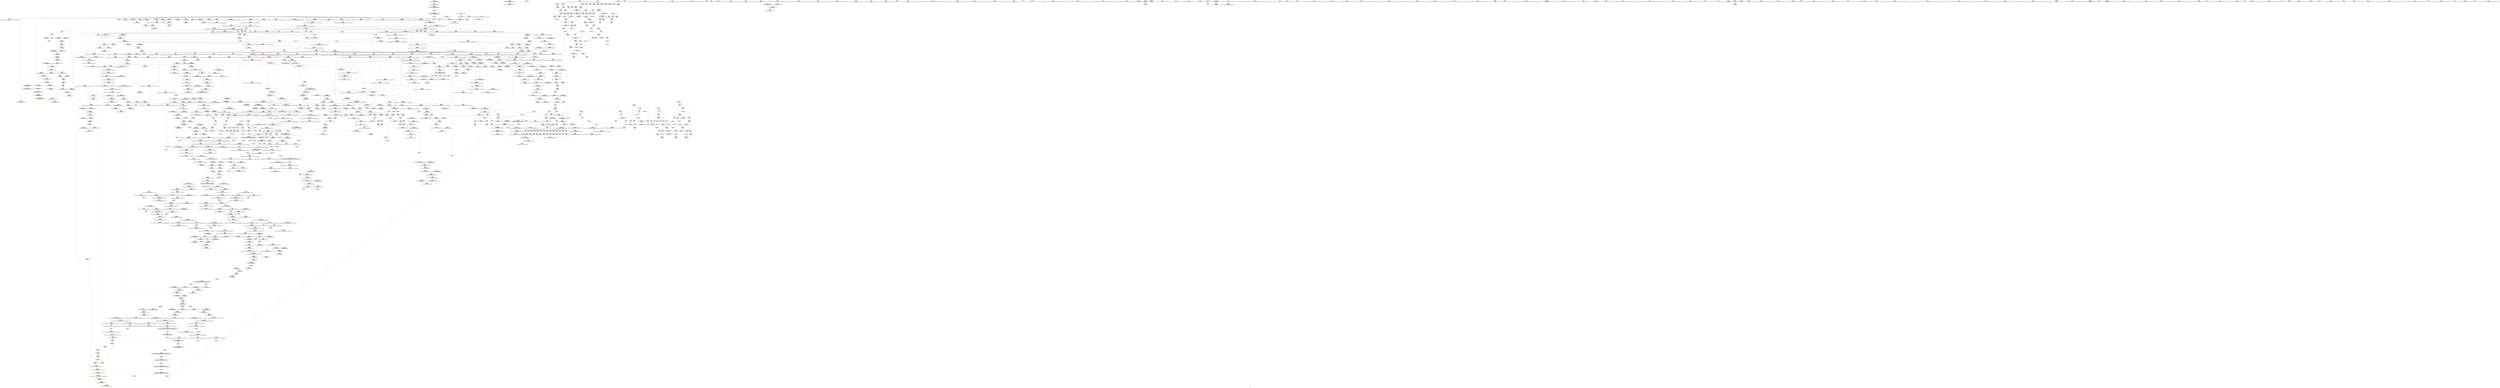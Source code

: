 digraph "SVFG" {
	label="SVFG";

	Node0x55e547f56730 [shape=record,color=grey,label="{NodeID: 0\nNullPtr|{|<s27>101}}"];
	Node0x55e547f56730 -> Node0x55e548117f70[style=solid];
	Node0x55e547f56730 -> Node0x55e548118070[style=solid];
	Node0x55e547f56730 -> Node0x55e548118140[style=solid];
	Node0x55e547f56730 -> Node0x55e548118210[style=solid];
	Node0x55e547f56730 -> Node0x55e5481182e0[style=solid];
	Node0x55e547f56730 -> Node0x55e5481183b0[style=solid];
	Node0x55e547f56730 -> Node0x55e548118480[style=solid];
	Node0x55e547f56730 -> Node0x55e548118550[style=solid];
	Node0x55e547f56730 -> Node0x55e548118620[style=solid];
	Node0x55e547f56730 -> Node0x55e5481186f0[style=solid];
	Node0x55e547f56730 -> Node0x55e5481187c0[style=solid];
	Node0x55e547f56730 -> Node0x55e548118890[style=solid];
	Node0x55e547f56730 -> Node0x55e548118960[style=solid];
	Node0x55e547f56730 -> Node0x55e548118a30[style=solid];
	Node0x55e547f56730 -> Node0x55e548118b00[style=solid];
	Node0x55e547f56730 -> Node0x55e548118bd0[style=solid];
	Node0x55e547f56730 -> Node0x55e548118ca0[style=solid];
	Node0x55e547f56730 -> Node0x55e548118d70[style=solid];
	Node0x55e547f56730 -> Node0x55e548118e40[style=solid];
	Node0x55e547f56730 -> Node0x55e548123760[style=solid];
	Node0x55e547f56730 -> Node0x55e548125f60[style=solid];
	Node0x55e547f56730 -> Node0x55e548145930[style=solid];
	Node0x55e547f56730 -> Node0x55e5481459c0[style=solid];
	Node0x55e547f56730 -> Node0x55e5481477d0[style=solid];
	Node0x55e547f56730 -> Node0x55e548165490[style=solid];
	Node0x55e547f56730 -> Node0x55e54816a770[style=solid];
	Node0x55e547f56730 -> Node0x55e548136ed0[style=solid];
	Node0x55e547f56730:s27 -> Node0x55e548251330[style=solid,color=red];
	Node0x55e54811e630 [shape=record,color=red,label="{NodeID: 775\n1114\<--1111\nthis1\<--this.addr\n_ZNSt6vectorIiSaIiEE3endEv\n}"];
	Node0x55e54811e630 -> Node0x55e548112190[style=solid];
	Node0x55e548136ed0 [shape=record,color=grey,label="{NodeID: 1550\n808 = cmp(807, 3, )\n}"];
	Node0x55e5481150b0 [shape=record,color=black,label="{NodeID: 443\n1747\<--1752\n_ZSt12__miter_baseIPiET_S1__ret\<--\n_ZSt12__miter_baseIPiET_S1_\n|{<s0>125}}"];
	Node0x55e5481150b0:s0 -> Node0x55e548247360[style=solid,color=blue];
	Node0x55e54824fd70 [shape=record,color=black,label="{NodeID: 2325\n502 = PHI(259, 338, 419, )\n0th arg _ZNSt6vectorIiSaIiEEixEm }"];
	Node0x55e54824fd70 -> Node0x55e548125330[style=solid];
	Node0x55e548108fd0 [shape=record,color=green,label="{NodeID: 111\n788\<--789\n.addr1\<--.addr1_field_insensitive\n_ZNSt12_Destroy_auxILb1EE9__destroyIPiEEvT_S3_\n}"];
	Node0x55e548108fd0 -> Node0x55e548146450[style=solid];
	Node0x55e548124150 [shape=record,color=blue,label="{NodeID: 886\n204\<--11\nj\<--\n_Z3dfsi\n}"];
	Node0x55e548124150 -> Node0x55e54812fba0[style=dashed];
	Node0x55e548124150 -> Node0x55e54812fc70[style=dashed];
	Node0x55e548124150 -> Node0x55e54812fd40[style=dashed];
	Node0x55e548124150 -> Node0x55e54812fe10[style=dashed];
	Node0x55e548124150 -> Node0x55e5481242f0[style=dashed];
	Node0x55e548124150 -> Node0x55e5481c0310[style=dashed];
	Node0x55e5481c67e0 [shape=record,color=yellow,style=double,label="{NodeID: 1661\n20V_1 = ENCHI(MR_20V_0)\npts\{170001 220001 \}\nFun[_ZNSt6vectorIiSaIiEE17_M_realloc_insertIJRKiEEEvN9__gnu_cxx17__normal_iteratorIPiS1_EEDpOT_]|{|<s3>56|<s4>57}}"];
	Node0x55e5481c67e0 -> Node0x55e54811e150[style=dashed];
	Node0x55e5481c67e0 -> Node0x55e54811e2f0[style=dashed];
	Node0x55e5481c67e0 -> Node0x55e548147f20[style=dashed];
	Node0x55e5481c67e0:s3 -> Node0x55e5481c7600[style=dashed,color=red];
	Node0x55e5481c67e0:s4 -> Node0x55e5481cb3b0[style=dashed,color=red];
	Node0x55e54812ab30 [shape=record,color=purple,label="{NodeID: 554\n1080\<--1079\n_M_impl35\<--\n_ZNSt6vectorIiSaIiEE17_M_realloc_insertIJRKiEEEvN9__gnu_cxx17__normal_iteratorIPiS1_EEDpOT_\n}"];
	Node0x55e54810d680 [shape=record,color=green,label="{NodeID: 222\n1531\<--1532\n__assignable\<--__assignable_field_insensitive\n_ZSt18uninitialized_copyISt13move_iteratorIPiES1_ET0_T_S4_S3_\n}"];
	Node0x55e54810d680 -> Node0x55e54814aa30[style=solid];
	Node0x55e548149440 [shape=record,color=blue,label="{NodeID: 997\n1319\<--1316\n__p.addr\<--__p\n_ZNSt16allocator_traitsISaIiEE7destroyIiEEvRS0_PT_\n}"];
	Node0x55e548149440 -> Node0x55e54811ff60[style=dashed];
	Node0x55e548130560 [shape=record,color=red,label="{NodeID: 665\n390\<--210\n\<--j53\n_Z3dfsi\n}"];
	Node0x55e548130560 -> Node0x55e5481684f0[style=solid];
	Node0x55e54811b710 [shape=record,color=black,label="{NodeID: 333\n449\<--448\nidxprom114\<--sub113\n_Z3dfsi\n}"];
	Node0x55e548246d20 [shape=record,color=black,label="{NodeID: 2215\n1649 = PHI(1696, )\n|{<s0>123}}"];
	Node0x55e548246d20:s0 -> Node0x55e548236e40[style=solid,color=red];
	Node0x55e5480d4370 [shape=record,color=green,label="{NodeID: 1\n7\<--1\n__dso_handle\<--dummyObj\nGlob }"];
	Node0x55e54811e700 [shape=record,color=red,label="{NodeID: 776\n1122\<--1121\n\<--coerce.dive\n_ZNSt6vectorIiSaIiEE3endEv\n}"];
	Node0x55e54811e700 -> Node0x55e548112260[style=solid];
	Node0x55e548137050 [shape=record,color=grey,label="{NodeID: 1551\n1448 = cmp(1446, 1447, )\n}"];
	Node0x55e548115180 [shape=record,color=black,label="{NodeID: 444\n1754\<--1761\n_ZNKSt13move_iteratorIPiE4baseEv_ret\<--\n_ZNKSt13move_iteratorIPiE4baseEv\n|{<s0>124}}"];
	Node0x55e548115180:s0 -> Node0x55e548247220[style=solid,color=blue];
	Node0x55e548250050 [shape=record,color=black,label="{NodeID: 2326\n503 = PHI(261, 340, 421, )\n1st arg _ZNSt6vectorIiSaIiEEixEm }"];
	Node0x55e548250050 -> Node0x55e548125400[style=solid];
	Node0x55e5481090a0 [shape=record,color=green,label="{NodeID: 112\n797\<--798\nthis.addr\<--this.addr_field_insensitive\n_ZNSt12_Vector_baseIiSaIiEE13_M_deallocateEPim\n}"];
	Node0x55e5481090a0 -> Node0x55e548133890[style=solid];
	Node0x55e5481090a0 -> Node0x55e548146520[style=solid];
	Node0x55e548124220 [shape=record,color=blue,label="{NodeID: 887\n301\<--303\narrayidx29\<--add30\n_Z3dfsi\n}"];
	Node0x55e548124220 -> Node0x55e5481314d0[style=dashed];
	Node0x55e548124220 -> Node0x55e5481315a0[style=dashed];
	Node0x55e548124220 -> Node0x55e548124220[style=dashed];
	Node0x55e548124220 -> Node0x55e5481b9920[style=dashed];
	Node0x55e54812ac00 [shape=record,color=purple,label="{NodeID: 555\n1081\<--1079\n_M_start36\<--\n_ZNSt6vectorIiSaIiEE17_M_realloc_insertIJRKiEEEvN9__gnu_cxx17__normal_iteratorIPiS1_EEDpOT_\n}"];
	Node0x55e54812ac00 -> Node0x55e548147e50[style=solid];
	Node0x55e54810d750 [shape=record,color=green,label="{NodeID: 223\n1533\<--1534\nagg.tmp\<--agg.tmp_field_insensitive\n_ZSt18uninitialized_copyISt13move_iteratorIPiES1_ET0_T_S4_S3_\n}"];
	Node0x55e54810d750 -> Node0x55e548113ed0[style=solid];
	Node0x55e54810d750 -> Node0x55e54812c460[style=solid];
	Node0x55e548149510 [shape=record,color=blue,label="{NodeID: 998\n1334\<--1333\nthis.addr\<--this\n_ZNKSt6vectorIiSaIiEE8max_sizeEv\n}"];
	Node0x55e548149510 -> Node0x55e548120030[style=dashed];
	Node0x55e548130630 [shape=record,color=red,label="{NodeID: 666\n361\<--212\n\<--need\n_Z3dfsi\n}"];
	Node0x55e548130630 -> Node0x55e54811a940[style=solid];
	Node0x55e54811b7e0 [shape=record,color=black,label="{NodeID: 334\n452\<--451\nconv116\<--\n_Z3dfsi\n}"];
	Node0x55e54811b7e0 -> Node0x55e548168970[style=solid];
	Node0x55e548246ef0 [shape=record,color=black,label="{NodeID: 2216\n1653 = PHI(1696, )\n|{<s0>123}}"];
	Node0x55e548246ef0:s0 -> Node0x55e54824a160[style=solid,color=red];
	Node0x55e548104d50 [shape=record,color=green,label="{NodeID: 2\n8\<--1\n.str\<--dummyObj\nGlob }"];
	Node0x55e54811e7d0 [shape=record,color=red,label="{NodeID: 777\n1137\<--1128\nthis1\<--this.addr\n_ZN9__gnu_cxx13new_allocatorIiE9constructIiJRKiEEEvPT_DpOT0_\n}"];
	Node0x55e5481371d0 [shape=record,color=grey,label="{NodeID: 1552\n1177 = cmp(1175, 1176, )\n}"];
	Node0x55e548115250 [shape=record,color=purple,label="{NodeID: 445\n40\<--4\n\<--_ZStL8__ioinit\n__cxx_global_var_init\n}"];
	Node0x55e548250210 [shape=record,color=black,label="{NodeID: 2327\n1755 = PHI(1662, )\n0th arg _ZNKSt13move_iteratorIPiE4baseEv }"];
	Node0x55e548250210 -> Node0x55e54814c0f0[style=solid];
	Node0x55e548109170 [shape=record,color=green,label="{NodeID: 113\n799\<--800\n__p.addr\<--__p.addr_field_insensitive\n_ZNSt12_Vector_baseIiSaIiEE13_M_deallocateEPim\n}"];
	Node0x55e548109170 -> Node0x55e548133960[style=solid];
	Node0x55e548109170 -> Node0x55e548133a30[style=solid];
	Node0x55e548109170 -> Node0x55e5481465f0[style=solid];
	Node0x55e5481242f0 [shape=record,color=blue,label="{NodeID: 888\n204\<--307\nj\<--inc\n_Z3dfsi\n}"];
	Node0x55e5481242f0 -> Node0x55e54812fba0[style=dashed];
	Node0x55e5481242f0 -> Node0x55e54812fc70[style=dashed];
	Node0x55e5481242f0 -> Node0x55e54812fd40[style=dashed];
	Node0x55e5481242f0 -> Node0x55e54812fe10[style=dashed];
	Node0x55e5481242f0 -> Node0x55e5481242f0[style=dashed];
	Node0x55e5481242f0 -> Node0x55e5481c0310[style=dashed];
	Node0x55e5481c6a00 [shape=record,color=yellow,style=double,label="{NodeID: 1663\n90V_1 = ENCHI(MR_90V_0)\npts\{203 583 585 \}\nFun[_ZNSt6vectorIiSaIiEE17_M_realloc_insertIJRKiEEEvN9__gnu_cxx17__normal_iteratorIPiS1_EEDpOT_]|{<s0>61}}"];
	Node0x55e5481c6a00:s0 -> Node0x55e5481c71f0[style=dashed,color=red];
	Node0x55e54812acd0 [shape=record,color=purple,label="{NodeID: 556\n1085\<--1084\n_M_impl37\<--\n_ZNSt6vectorIiSaIiEE17_M_realloc_insertIJRKiEEEvN9__gnu_cxx17__normal_iteratorIPiS1_EEDpOT_\n}"];
	Node0x55e54810d820 [shape=record,color=green,label="{NodeID: 224\n1535\<--1536\nagg.tmp2\<--agg.tmp2_field_insensitive\n_ZSt18uninitialized_copyISt13move_iteratorIPiES1_ET0_T_S4_S3_\n}"];
	Node0x55e54810d820 -> Node0x55e548113fa0[style=solid];
	Node0x55e54810d820 -> Node0x55e54812c530[style=solid];
	Node0x55e5481495e0 [shape=record,color=blue,label="{NodeID: 999\n1353\<--1349\n__a.addr\<--__a\n_ZSt3maxImERKT_S2_S2_\n}"];
	Node0x55e5481495e0 -> Node0x55e5481201d0[style=dashed];
	Node0x55e5481495e0 -> Node0x55e5481202a0[style=dashed];
	Node0x55e548130700 [shape=record,color=red,label="{NodeID: 667\n368\<--212\n\<--need\n_Z3dfsi\n}"];
	Node0x55e548130700 -> Node0x55e5481669f0[style=solid];
	Node0x55e54811b8b0 [shape=record,color=black,label="{NodeID: 335\n487\<--486\n\<--this1\n_ZNKSt6vectorIiSaIiEE4sizeEv\n}"];
	Node0x55e54811b8b0 -> Node0x55e5481281c0[style=solid];
	Node0x55e54811b8b0 -> Node0x55e548128290[style=solid];
	Node0x55e548247000 [shape=record,color=black,label="{NodeID: 2217\n1655 = PHI(1696, )\n|{<s0>123}}"];
	Node0x55e548247000:s0 -> Node0x55e54824a2a0[style=solid,color=red];
	Node0x55e548105670 [shape=record,color=green,label="{NodeID: 3\n11\<--1\n\<--dummyObj\nCan only get source location for instruction, argument, global var or function.|{<s0>35}}"];
	Node0x55e548105670:s0 -> Node0x55e54824c860[style=solid,color=red];
	Node0x55e54811e8a0 [shape=record,color=red,label="{NodeID: 778\n1138\<--1130\n\<--__p.addr\n_ZN9__gnu_cxx13new_allocatorIiE9constructIiJRKiEEEvPT_DpOT0_\n}"];
	Node0x55e54811e8a0 -> Node0x55e548112330[style=solid];
	Node0x55e548137350 [shape=record,color=grey,label="{NodeID: 1553\n1253 = cmp(1252, 24, )\n}"];
	Node0x55e548115320 [shape=record,color=purple,label="{NodeID: 446\n61\<--8\n\<--.str\n_Z7readintv\n}"];
	Node0x55e548250320 [shape=record,color=black,label="{NodeID: 2328\n123 = PHI(114, 188, )\n0th arg _ZNSt6vectorIiSaIiEED2Ev }"];
	Node0x55e548250320 -> Node0x55e548123a00[style=solid];
	Node0x55e54810dcf0 [shape=record,color=green,label="{NodeID: 114\n801\<--802\n__n.addr\<--__n.addr_field_insensitive\n_ZNSt12_Vector_baseIiSaIiEE13_M_deallocateEPim\n}"];
	Node0x55e54810dcf0 -> Node0x55e548133b00[style=solid];
	Node0x55e54810dcf0 -> Node0x55e5481466c0[style=solid];
	Node0x55e5481243c0 [shape=record,color=blue,label="{NodeID: 889\n200\<--312\ni\<--inc32\n_Z3dfsi\n}"];
	Node0x55e5481243c0 -> Node0x55e54812f6c0[style=dashed];
	Node0x55e5481243c0 -> Node0x55e54812f790[style=dashed];
	Node0x55e5481243c0 -> Node0x55e54812f860[style=dashed];
	Node0x55e5481243c0 -> Node0x55e5481243c0[style=dashed];
	Node0x55e5481243c0 -> Node0x55e5481ab680[style=dashed];
	Node0x55e54812ada0 [shape=record,color=purple,label="{NodeID: 557\n1086\<--1084\n_M_finish38\<--\n_ZNSt6vectorIiSaIiEE17_M_realloc_insertIJRKiEEEvN9__gnu_cxx17__normal_iteratorIPiS1_EEDpOT_\n}"];
	Node0x55e54812ada0 -> Node0x55e548147f20[style=solid];
	Node0x55e54810d8f0 [shape=record,color=green,label="{NodeID: 225\n1555\<--1556\n_ZNSt20__uninitialized_copyILb1EE13__uninit_copyISt13move_iteratorIPiES3_EET0_T_S6_S5_\<--_ZNSt20__uninitialized_copyILb1EE13__uninit_copyISt13move_iteratorIPiES3_EET0_T_S6_S5__field_insensitive\n}"];
	Node0x55e5481496b0 [shape=record,color=blue,label="{NodeID: 1000\n1355\<--1350\n__b.addr\<--__b\n_ZSt3maxImERKT_S2_S2_\n}"];
	Node0x55e5481496b0 -> Node0x55e548120370[style=dashed];
	Node0x55e5481496b0 -> Node0x55e548120440[style=dashed];
	Node0x55e5481307d0 [shape=record,color=red,label="{NodeID: 668\n375\<--214\n\<--sumoth\n_Z3dfsi\n}"];
	Node0x55e5481307d0 -> Node0x55e54811abb0[style=solid];
	Node0x55e54811b980 [shape=record,color=black,label="{NodeID: 336\n491\<--486\n\<--this1\n_ZNKSt6vectorIiSaIiEE4sizeEv\n}"];
	Node0x55e54811b980 -> Node0x55e548128360[style=solid];
	Node0x55e54811b980 -> Node0x55e548128430[style=solid];
	Node0x55e548247110 [shape=record,color=black,label="{NodeID: 2218\n1656 = PHI(1673, )\n}"];
	Node0x55e548247110 -> Node0x55e548114960[style=solid];
	Node0x55e548105730 [shape=record,color=green,label="{NodeID: 4\n24\<--1\n\<--dummyObj\nCan only get source location for instruction, argument, global var or function.}"];
	Node0x55e54811e970 [shape=record,color=red,label="{NodeID: 779\n1141\<--1132\n\<--__args.addr\n_ZN9__gnu_cxx13new_allocatorIiE9constructIiJRKiEEEvPT_DpOT0_\n|{<s0>80}}"];
	Node0x55e54811e970:s0 -> Node0x55e54824e8a0[style=solid,color=red];
	Node0x55e5481374d0 [shape=record,color=grey,label="{NodeID: 1554\n1363 = cmp(1360, 1362, )\n}"];
	Node0x55e5481153f0 [shape=record,color=purple,label="{NodeID: 447\n241\<--13\narrayidx4\<--dp\n_Z3dfsi\n}"];
	Node0x55e548250470 [shape=record,color=black,label="{NodeID: 2329\n1598 = PHI(1590, )\n0th arg _ZSt4copyISt13move_iteratorIPiES1_ET0_T_S4_S3_ }"];
	Node0x55e548250470 -> Node0x55e54814b0b0[style=solid];
	Node0x55e54810dd80 [shape=record,color=green,label="{NodeID: 115\n815\<--816\n_ZNSt16allocator_traitsISaIiEE10deallocateERS0_Pim\<--_ZNSt16allocator_traitsISaIiEE10deallocateERS0_Pim_field_insensitive\n}"];
	Node0x55e548124490 [shape=record,color=blue,label="{NodeID: 890\n23\<--324\nresult\<--add39\n_Z3dfsi\n}"];
	Node0x55e548124490 -> Node0x55e5481bb2b0[style=dashed];
	Node0x55e5481c6c20 [shape=record,color=yellow,style=double,label="{NodeID: 1665\n4V_1 = ENCHI(MR_4V_0)\npts\{170000 170001 170002 220000 220001 220002 \}\nFun[_ZNSt12_Vector_baseIiSaIiEEC2Ev]|{<s0>38|<s1>38|<s2>38}}"];
	Node0x55e5481c6c20:s0 -> Node0x55e548125f60[style=dashed,color=red];
	Node0x55e5481c6c20:s1 -> Node0x55e548145930[style=dashed,color=red];
	Node0x55e5481c6c20:s2 -> Node0x55e5481459c0[style=dashed,color=red];
	Node0x55e54812ae70 [shape=record,color=purple,label="{NodeID: 558\n1092\<--1091\n_M_impl40\<--\n_ZNSt6vectorIiSaIiEE17_M_realloc_insertIJRKiEEEvN9__gnu_cxx17__normal_iteratorIPiS1_EEDpOT_\n}"];
	Node0x55e54810d9f0 [shape=record,color=green,label="{NodeID: 226\n1567\<--1568\n__first\<--__first_field_insensitive\n_ZNSt20__uninitialized_copyILb1EE13__uninit_copyISt13move_iteratorIPiES3_EET0_T_S6_S5_\n}"];
	Node0x55e54810d9f0 -> Node0x55e548114140[style=solid];
	Node0x55e54810d9f0 -> Node0x55e54812c940[style=solid];
	Node0x55e548149780 [shape=record,color=blue,label="{NodeID: 1001\n1351\<--1365\nretval\<--\n_ZSt3maxImERKT_S2_S2_\n}"];
	Node0x55e548149780 -> Node0x55e5481aa970[style=dashed];
	Node0x55e5481308a0 [shape=record,color=red,label="{NodeID: 669\n454\<--216\n\<--tmp\n_Z3dfsi\n}"];
	Node0x55e5481308a0 -> Node0x55e548168af0[style=solid];
	Node0x55e54811ba50 [shape=record,color=black,label="{NodeID: 337\n495\<--490\nsub.ptr.lhs.cast\<--\n_ZNKSt6vectorIiSaIiEE4sizeEv\n}"];
	Node0x55e54811ba50 -> Node0x55e548168df0[style=solid];
	Node0x55e548247220 [shape=record,color=black,label="{NodeID: 2219\n1666 = PHI(1754, )\n|{<s0>125}}"];
	Node0x55e548247220:s0 -> Node0x55e54824f3a0[style=solid,color=red];
	Node0x55e548105090 [shape=record,color=green,label="{NodeID: 5\n26\<--1\n_ZSt4cout\<--dummyObj\nGlob }"];
	Node0x55e54811ea40 [shape=record,color=red,label="{NodeID: 780\n1143\<--1142\n\<--call\n_ZN9__gnu_cxx13new_allocatorIiE9constructIiJRKiEEEvPT_DpOT0_\n}"];
	Node0x55e54811ea40 -> Node0x55e548148400[style=solid];
	Node0x55e548137650 [shape=record,color=grey,label="{NodeID: 1555\n119 = cmp(114, 118, )\n}"];
	Node0x55e5481154c0 [shape=record,color=purple,label="{NodeID: 448\n242\<--13\narrayidx5\<--dp\n_Z3dfsi\n}"];
	Node0x55e5481154c0 -> Node0x55e548123ee0[style=solid];
	Node0x55e548250580 [shape=record,color=black,label="{NodeID: 2330\n1599 = PHI(1592, )\n1st arg _ZSt4copyISt13move_iteratorIPiES1_ET0_T_S4_S3_ }"];
	Node0x55e548250580 -> Node0x55e54814b180[style=solid];
	Node0x55e54810de50 [shape=record,color=green,label="{NodeID: 116\n821\<--822\nthis.addr\<--this.addr_field_insensitive\n_ZNSt12_Vector_baseIiSaIiEE12_Vector_implD2Ev\n}"];
	Node0x55e54810de50 -> Node0x55e548133bd0[style=solid];
	Node0x55e54810de50 -> Node0x55e548146790[style=solid];
	Node0x55e548124560 [shape=record,color=blue,label="{NodeID: 891\n206\<--11\ni40\<--\n_Z3dfsi\n}"];
	Node0x55e548124560 -> Node0x55e54812fee0[style=dashed];
	Node0x55e548124560 -> Node0x55e54812ffb0[style=dashed];
	Node0x55e548124560 -> Node0x55e548130080[style=dashed];
	Node0x55e548124560 -> Node0x55e548124b10[style=dashed];
	Node0x55e548124560 -> Node0x55e5481b0760[style=dashed];
	Node0x55e54812af40 [shape=record,color=purple,label="{NodeID: 559\n1093\<--1091\n_M_end_of_storage41\<--\n_ZNSt6vectorIiSaIiEE17_M_realloc_insertIJRKiEEEvN9__gnu_cxx17__normal_iteratorIPiS1_EEDpOT_\n}"];
	Node0x55e54812af40 -> Node0x55e548147ff0[style=solid];
	Node0x55e54810dac0 [shape=record,color=green,label="{NodeID: 227\n1569\<--1570\n__last\<--__last_field_insensitive\n_ZNSt20__uninitialized_copyILb1EE13__uninit_copyISt13move_iteratorIPiES3_EET0_T_S6_S5_\n}"];
	Node0x55e54810dac0 -> Node0x55e548114210[style=solid];
	Node0x55e54810dac0 -> Node0x55e54812ca10[style=solid];
	Node0x55e548149850 [shape=record,color=blue,label="{NodeID: 1002\n1351\<--1368\nretval\<--\n_ZSt3maxImERKT_S2_S2_\n}"];
	Node0x55e548149850 -> Node0x55e5481aa970[style=dashed];
	Node0x55e548130970 [shape=record,color=red,label="{NodeID: 670\n463\<--216\n\<--tmp\n_Z3dfsi\n}"];
	Node0x55e548130970 -> Node0x55e548169570[style=solid];
	Node0x55e54811bb20 [shape=record,color=black,label="{NodeID: 338\n496\<--494\nsub.ptr.rhs.cast\<--\n_ZNKSt6vectorIiSaIiEE4sizeEv\n}"];
	Node0x55e54811bb20 -> Node0x55e548168df0[style=solid];
	Node0x55e548247360 [shape=record,color=black,label="{NodeID: 2220\n1669 = PHI(1747, )\n}"];
	Node0x55e548247360 -> Node0x55e548114a30[style=solid];
	Node0x55e548105150 [shape=record,color=green,label="{NodeID: 6\n27\<--1\n.str.4\<--dummyObj\nGlob }"];
	Node0x55e54811eb10 [shape=record,color=red,label="{NodeID: 781\n1151\<--1148\n\<--__t.addr\n_ZSt7forwardIRKiEOT_RNSt16remove_referenceIS2_E4typeE\n}"];
	Node0x55e54811eb10 -> Node0x55e5481124d0[style=solid];
	Node0x55e5481aa970 [shape=record,color=black,label="{NodeID: 1556\nMR_114V_3 = PHI(MR_114V_4, MR_114V_2, )\npts\{1352 \}\n}"];
	Node0x55e5481aa970 -> Node0x55e548120100[style=dashed];
	Node0x55e548115590 [shape=record,color=purple,label="{NodeID: 449\n290\<--13\narrayidx23\<--dp\n_Z3dfsi\n}"];
	Node0x55e548250690 [shape=record,color=black,label="{NodeID: 2331\n1600 = PHI(1588, )\n2nd arg _ZSt4copyISt13move_iteratorIPiES1_ET0_T_S4_S3_ }"];
	Node0x55e548250690 -> Node0x55e54814b250[style=solid];
	Node0x55e54810df20 [shape=record,color=green,label="{NodeID: 117\n827\<--828\n_ZNSaIiED2Ev\<--_ZNSaIiED2Ev_field_insensitive\n}"];
	Node0x55e548124630 [shape=record,color=blue,label="{NodeID: 892\n208\<--342\nto48\<--\n_Z3dfsi\n}"];
	Node0x55e548124630 -> Node0x55e548130150[style=dashed];
	Node0x55e548124630 -> Node0x55e548130220[style=dashed];
	Node0x55e548124630 -> Node0x55e548124630[style=dashed];
	Node0x55e548124630 -> Node0x55e5481b0c60[style=dashed];
	Node0x55e54812b010 [shape=record,color=purple,label="{NodeID: 560\n1121\<--1109\ncoerce.dive\<--retval\n_ZNSt6vectorIiSaIiEE3endEv\n}"];
	Node0x55e54812b010 -> Node0x55e54811e700[style=solid];
	Node0x55e54810db90 [shape=record,color=green,label="{NodeID: 228\n1571\<--1572\n__result.addr\<--__result.addr_field_insensitive\n_ZNSt20__uninitialized_copyILb1EE13__uninit_copyISt13move_iteratorIPiES3_EET0_T_S6_S5_\n}"];
	Node0x55e54810db90 -> Node0x55e548121620[style=solid];
	Node0x55e54810db90 -> Node0x55e54814ae40[style=solid];
	Node0x55e548149920 [shape=record,color=blue,label="{NodeID: 1003\n1375\<--1374\n__a.addr\<--__a\n_ZNSt16allocator_traitsISaIiEE8max_sizeERKS0_\n}"];
	Node0x55e548149920 -> Node0x55e5481206b0[style=dashed];
	Node0x55e5481af870 [shape=record,color=yellow,style=double,label="{NodeID: 1778\n18V_1 = ENCHI(MR_18V_0)\npts\{170000 220000 \}\nFun[_ZNSt6vectorIiSaIiEEixEm]}"];
	Node0x55e5481af870 -> Node0x55e5481321d0[style=dashed];
	Node0x55e548130a40 [shape=record,color=red,label="{NodeID: 671\n474\<--216\n\<--tmp\n_Z3dfsi\n}"];
	Node0x55e548130a40 -> Node0x55e5481699f0[style=solid];
	Node0x55e54811bbf0 [shape=record,color=black,label="{NodeID: 339\n481\<--498\n_ZNKSt6vectorIiSaIiEE4sizeEv_ret\<--sub.ptr.div\n_ZNKSt6vectorIiSaIiEE4sizeEv\n|{<s0>17|<s1>21|<s2>23|<s3>82|<s4>84|<s5>85|<s6>87}}"];
	Node0x55e54811bbf0:s0 -> Node0x55e548245b20[style=solid,color=blue];
	Node0x55e54811bbf0:s1 -> Node0x55e548244ff0[style=solid,color=blue];
	Node0x55e54811bbf0:s2 -> Node0x55e548245660[style=solid,color=blue];
	Node0x55e54811bbf0:s3 -> Node0x55e5482489a0[style=solid,color=blue];
	Node0x55e54811bbf0:s4 -> Node0x55e548248ae0[style=solid,color=blue];
	Node0x55e54811bbf0:s5 -> Node0x55e548248c20[style=solid,color=blue];
	Node0x55e54811bbf0:s6 -> Node0x55e548248ea0[style=solid,color=blue];
	Node0x55e5482474a0 [shape=record,color=black,label="{NodeID: 2221\n1692 = PHI(1703, )\n}"];
	Node0x55e5482474a0 -> Node0x55e548114b00[style=solid];
	Node0x55e548105210 [shape=record,color=green,label="{NodeID: 7\n30\<--1\n\<--dummyObj\nCan only get source location for instruction, argument, global var or function.}"];
	Node0x55e54811ebe0 [shape=record,color=red,label="{NodeID: 782\n1170\<--1157\nthis1\<--this.addr\n_ZNKSt6vectorIiSaIiEE12_M_check_lenEmPKc\n|{<s0>81|<s1>82|<s2>84|<s3>85|<s4>87|<s5>88|<s6>89}}"];
	Node0x55e54811ebe0:s0 -> Node0x55e5482507a0[style=solid,color=red];
	Node0x55e54811ebe0:s1 -> Node0x55e548252110[style=solid,color=red];
	Node0x55e54811ebe0:s2 -> Node0x55e548252110[style=solid,color=red];
	Node0x55e54811ebe0:s3 -> Node0x55e548252110[style=solid,color=red];
	Node0x55e54811ebe0:s4 -> Node0x55e548252110[style=solid,color=red];
	Node0x55e54811ebe0:s5 -> Node0x55e5482507a0[style=solid,color=red];
	Node0x55e54811ebe0:s6 -> Node0x55e5482507a0[style=solid,color=red];
	Node0x55e5481aaa60 [shape=record,color=black,label="{NodeID: 1557\nMR_4V_2 = PHI(MR_4V_3, MR_4V_1, )\npts\{170000 170001 170002 220000 220001 220002 \}\n|{<s0>4}}"];
	Node0x55e5481aaa60:s0 -> Node0x55e5481d3ab0[style=dashed,color=red];
	Node0x55e548115660 [shape=record,color=purple,label="{NodeID: 450\n293\<--13\narrayidx25\<--dp\n_Z3dfsi\n}"];
	Node0x55e548115660 -> Node0x55e5481314d0[style=solid];
	Node0x55e5482507a0 [shape=record,color=black,label="{NodeID: 2332\n1333 = PHI(1170, 1170, 1170, )\n0th arg _ZNKSt6vectorIiSaIiEE8max_sizeEv }"];
	Node0x55e5482507a0 -> Node0x55e548149510[style=solid];
	Node0x55e54810e020 [shape=record,color=green,label="{NodeID: 118\n834\<--835\n__a.addr\<--__a.addr_field_insensitive\n_ZNSt16allocator_traitsISaIiEE10deallocateERS0_Pim\n}"];
	Node0x55e54810e020 -> Node0x55e548133ca0[style=solid];
	Node0x55e54810e020 -> Node0x55e548146860[style=solid];
	Node0x55e548124700 [shape=record,color=blue,label="{NodeID: 893\n210\<--11\nj53\<--\n_Z3dfsi\n}"];
	Node0x55e548124700 -> Node0x55e5481302f0[style=dashed];
	Node0x55e548124700 -> Node0x55e5481303c0[style=dashed];
	Node0x55e548124700 -> Node0x55e548130490[style=dashed];
	Node0x55e548124700 -> Node0x55e548130560[style=dashed];
	Node0x55e548124700 -> Node0x55e548124700[style=dashed];
	Node0x55e548124700 -> Node0x55e548124a40[style=dashed];
	Node0x55e548124700 -> Node0x55e5481b1160[style=dashed];
	Node0x55e54812b0e0 [shape=record,color=purple,label="{NodeID: 561\n1116\<--1115\n_M_impl\<--\n_ZNSt6vectorIiSaIiEE3endEv\n}"];
	Node0x55e54810dc60 [shape=record,color=green,label="{NodeID: 229\n1573\<--1574\nagg.tmp\<--agg.tmp_field_insensitive\n_ZNSt20__uninitialized_copyILb1EE13__uninit_copyISt13move_iteratorIPiES3_EET0_T_S6_S5_\n}"];
	Node0x55e54810dc60 -> Node0x55e5481142e0[style=solid];
	Node0x55e54810dc60 -> Node0x55e54812cae0[style=solid];
	Node0x55e5481499f0 [shape=record,color=blue,label="{NodeID: 1004\n1386\<--1385\nthis.addr\<--this\n_ZNKSt12_Vector_baseIiSaIiEE19_M_get_Tp_allocatorEv\n}"];
	Node0x55e5481499f0 -> Node0x55e548120780[style=dashed];
	Node0x55e548130b10 [shape=record,color=red,label="{NodeID: 672\n428\<--218\n\<--need85\n_Z3dfsi\n}"];
	Node0x55e548130b10 -> Node0x55e54811b300[style=solid];
	Node0x55e54811bcc0 [shape=record,color=black,label="{NodeID: 340\n511\<--510\n\<--this1\n_ZNSt6vectorIiSaIiEEixEm\n}"];
	Node0x55e54811bcc0 -> Node0x55e548128500[style=solid];
	Node0x55e54811bcc0 -> Node0x55e5481285d0[style=solid];
	Node0x55e5482475e0 [shape=record,color=black,label="{NodeID: 2222\n908 = PHI(1146, )\n|{<s0>55}}"];
	Node0x55e5482475e0:s0 -> Node0x55e54824d020[style=solid,color=red];
	Node0x55e548105c90 [shape=record,color=green,label="{NodeID: 8\n238\<--1\n\<--dummyObj\nCan only get source location for instruction, argument, global var or function.}"];
	Node0x55e54811ecb0 [shape=record,color=red,label="{NodeID: 783\n1176\<--1159\n\<--__n.addr\n_ZNKSt6vectorIiSaIiEE12_M_check_lenEmPKc\n}"];
	Node0x55e54811ecb0 -> Node0x55e5481371d0[style=solid];
	Node0x55e5481aaf90 [shape=record,color=black,label="{NodeID: 1558\nMR_60V_3 = PHI(MR_60V_4, MR_60V_2, )\npts\{1457 \}\n|{<s0>19|<s1>33|<s2>34}}"];
	Node0x55e5481aaf90:s0 -> Node0x55e5481e9c70[style=dashed,color=blue];
	Node0x55e5481aaf90:s1 -> Node0x55e5481eaf80[style=dashed,color=blue];
	Node0x55e5481aaf90:s2 -> Node0x55e5481bf3b0[style=dashed,color=blue];
	Node0x55e548115730 [shape=record,color=purple,label="{NodeID: 451\n297\<--13\narrayidx27\<--dp\n_Z3dfsi\n}"];
	Node0x55e548250a50 [shape=record,color=black,label="{NodeID: 2333\n852 = PHI(844, )\n0th arg _ZN9__gnu_cxx13new_allocatorIiE10deallocateEPim }"];
	Node0x55e548250a50 -> Node0x55e548146ad0[style=solid];
	Node0x55e54810e0f0 [shape=record,color=green,label="{NodeID: 119\n836\<--837\n__p.addr\<--__p.addr_field_insensitive\n_ZNSt16allocator_traitsISaIiEE10deallocateERS0_Pim\n}"];
	Node0x55e54810e0f0 -> Node0x55e548133d70[style=solid];
	Node0x55e54810e0f0 -> Node0x55e548146930[style=solid];
	Node0x55e5481247d0 [shape=record,color=blue,label="{NodeID: 894\n212\<--356\nneed\<--sub\n_Z3dfsi\n}"];
	Node0x55e5481247d0 -> Node0x55e548130630[style=dashed];
	Node0x55e5481247d0 -> Node0x55e548130700[style=dashed];
	Node0x55e5481247d0 -> Node0x55e5481247d0[style=dashed];
	Node0x55e5481247d0 -> Node0x55e5481bc6b0[style=dashed];
	Node0x55e54812b1b0 [shape=record,color=purple,label="{NodeID: 562\n1117\<--1115\n_M_finish\<--\n_ZNSt6vectorIiSaIiEE3endEv\n|{<s0>79}}"];
	Node0x55e54812b1b0:s0 -> Node0x55e548253230[style=solid,color=red];
	Node0x55e548116120 [shape=record,color=green,label="{NodeID: 230\n1575\<--1576\nagg.tmp2\<--agg.tmp2_field_insensitive\n_ZNSt20__uninitialized_copyILb1EE13__uninit_copyISt13move_iteratorIPiES3_EET0_T_S6_S5_\n}"];
	Node0x55e548116120 -> Node0x55e5481143b0[style=solid];
	Node0x55e548116120 -> Node0x55e54812cbb0[style=solid];
	Node0x55e548149ac0 [shape=record,color=blue,label="{NodeID: 1005\n1395\<--1394\nthis.addr\<--this\n_ZNK9__gnu_cxx13new_allocatorIiE8max_sizeEv\n}"];
	Node0x55e548149ac0 -> Node0x55e548120850[style=dashed];
	Node0x55e5481afa90 [shape=record,color=yellow,style=double,label="{NodeID: 1780\n352V_1 = ENCHI(MR_352V_0)\npts\{16630000 \}\nFun[_ZNKSt13move_iteratorIPiE4baseEv]}"];
	Node0x55e5481afa90 -> Node0x55e5481228d0[style=dashed];
	Node0x55e548130be0 [shape=record,color=red,label="{NodeID: 673\n435\<--218\n\<--need85\n_Z3dfsi\n}"];
	Node0x55e548130be0 -> Node0x55e548166cf0[style=solid];
	Node0x55e54811bd90 [shape=record,color=black,label="{NodeID: 341\n501\<--516\n_ZNSt6vectorIiSaIiEEixEm_ret\<--add.ptr\n_ZNSt6vectorIiSaIiEEixEm\n|{<s0>18|<s1>22|<s2>24}}"];
	Node0x55e54811bd90:s0 -> Node0x55e548245c60[style=solid,color=blue];
	Node0x55e54811bd90:s1 -> Node0x55e5482451e0[style=solid,color=blue];
	Node0x55e54811bd90:s2 -> Node0x55e5482457a0[style=solid,color=blue];
	Node0x55e548247720 [shape=record,color=black,label="{NodeID: 2223\n945 = PHI(1153, )\n}"];
	Node0x55e548247720 -> Node0x55e5481473c0[style=solid];
	Node0x55e548105d20 [shape=record,color=green,label="{NodeID: 9\n244\<--1\n\<--dummyObj\nCan only get source location for instruction, argument, global var or function.}"];
	Node0x55e54811ed80 [shape=record,color=red,label="{NodeID: 784\n1179\<--1161\n\<--__s.addr\n_ZNKSt6vectorIiSaIiEE12_M_check_lenEmPKc\n}"];
	Node0x55e5481ab080 [shape=record,color=black,label="{NodeID: 1559\nMR_85V_2 = PHI(MR_85V_3, MR_85V_1, )\npts\{5260000 \}\n}"];
	Node0x55e548115800 [shape=record,color=purple,label="{NodeID: 452\n301\<--13\narrayidx29\<--dp\n_Z3dfsi\n}"];
	Node0x55e548115800 -> Node0x55e5481315a0[style=solid];
	Node0x55e548115800 -> Node0x55e548124220[style=solid];
	Node0x55e548250b60 [shape=record,color=black,label="{NodeID: 2334\n853 = PHI(845, )\n1st arg _ZN9__gnu_cxx13new_allocatorIiE10deallocateEPim }"];
	Node0x55e548250b60 -> Node0x55e548146ba0[style=solid];
	Node0x55e54810e1c0 [shape=record,color=green,label="{NodeID: 120\n838\<--839\n__n.addr\<--__n.addr_field_insensitive\n_ZNSt16allocator_traitsISaIiEE10deallocateERS0_Pim\n}"];
	Node0x55e54810e1c0 -> Node0x55e548133e40[style=solid];
	Node0x55e54810e1c0 -> Node0x55e548146a00[style=solid];
	Node0x55e5481248a0 [shape=record,color=blue,label="{NodeID: 895\n214\<--373\nsumoth\<--sub68\n_Z3dfsi\n}"];
	Node0x55e5481248a0 -> Node0x55e5481307d0[style=dashed];
	Node0x55e5481248a0 -> Node0x55e5481248a0[style=dashed];
	Node0x55e5481248a0 -> Node0x55e5481bcbb0[style=dashed];
	Node0x55e5481c7110 [shape=record,color=yellow,style=double,label="{NodeID: 1670\n60V_1 = ENCHI(MR_60V_0)\npts\{1457 \}\nFun[_ZNSt16allocator_traitsISaIiEE9constructIiJRKiEEEvRS0_PT_DpOT0_]|{<s0>55}}"];
	Node0x55e5481c7110:s0 -> Node0x55e548148400[style=dashed,color=red];
	Node0x55e54812b280 [shape=record,color=purple,label="{NodeID: 563\n1239\<--1229\ncoerce.dive\<--retval\n_ZNSt6vectorIiSaIiEE5beginEv\n}"];
	Node0x55e54812b280 -> Node0x55e54811f5a0[style=solid];
	Node0x55e5481161f0 [shape=record,color=green,label="{NodeID: 231\n1594\<--1595\n_ZSt4copyISt13move_iteratorIPiES1_ET0_T_S4_S3_\<--_ZSt4copyISt13move_iteratorIPiES1_ET0_T_S4_S3__field_insensitive\n}"];
	Node0x55e548149b90 [shape=record,color=blue,label="{NodeID: 1006\n1404\<--1402\nthis.addr\<--this\n_ZN9__gnu_cxx17__normal_iteratorIPiSt6vectorIiSaIiEEEC2ERKS1_\n}"];
	Node0x55e548149b90 -> Node0x55e548120920[style=dashed];
	Node0x55e548130cb0 [shape=record,color=red,label="{NodeID: 674\n447\<--218\n\<--need85\n_Z3dfsi\n}"];
	Node0x55e548130cb0 -> Node0x55e548168070[style=solid];
	Node0x55e54811be60 [shape=record,color=black,label="{NodeID: 342\n530\<--529\n\<--this1\n_ZNSt6vectorIiSaIiEE9push_backERKi\n}"];
	Node0x55e54811be60 -> Node0x55e548128840[style=solid];
	Node0x55e54811be60 -> Node0x55e548128910[style=solid];
	Node0x55e548247860 [shape=record,color=black,label="{NodeID: 2224\n949 = PHI(1227, )\n}"];
	Node0x55e548247860 -> Node0x55e548147490[style=solid];
	Node0x55e548105db0 [shape=record,color=green,label="{NodeID: 10\n349\<--1\n\<--dummyObj\nCan only get source location for instruction, argument, global var or function.}"];
	Node0x55e54811ee50 [shape=record,color=red,label="{NodeID: 785\n1193\<--1163\n\<--__len\n_ZNKSt6vectorIiSaIiEE12_M_check_lenEmPKc\n}"];
	Node0x55e54811ee50 -> Node0x55e548135b50[style=solid];
	Node0x55e5481ac9b0 [shape=record,color=black,label="{NodeID: 1560\nMR_18V_2 = PHI(MR_18V_3, MR_18V_1, )\npts\{170000 220000 \}\n|{<s0>19|<s1>33|<s2>34}}"];
	Node0x55e5481ac9b0:s0 -> Node0x55e5481e9dd0[style=dashed,color=blue];
	Node0x55e5481ac9b0:s1 -> Node0x55e5481eaf80[style=dashed,color=blue];
	Node0x55e5481ac9b0:s2 -> Node0x55e5481bf3b0[style=dashed,color=blue];
	Node0x55e5481158d0 [shape=record,color=purple,label="{NodeID: 453\n317\<--13\narrayidx35\<--dp\n_Z3dfsi\n}"];
	Node0x55e548250c70 [shape=record,color=black,label="{NodeID: 2335\n854 = PHI(846, )\n2nd arg _ZN9__gnu_cxx13new_allocatorIiE10deallocateEPim }"];
	Node0x55e548250c70 -> Node0x55e548146c70[style=solid];
	Node0x55e54810e290 [shape=record,color=green,label="{NodeID: 121\n848\<--849\n_ZN9__gnu_cxx13new_allocatorIiE10deallocateEPim\<--_ZN9__gnu_cxx13new_allocatorIiE10deallocateEPim_field_insensitive\n}"];
	Node0x55e548124970 [shape=record,color=blue,label="{NodeID: 896\n23\<--387\nresult\<--add76\n_Z3dfsi\n}"];
	Node0x55e548124970 -> Node0x55e54812e410[style=dashed];
	Node0x55e548124970 -> Node0x55e548124970[style=dashed];
	Node0x55e548124970 -> Node0x55e5481bb2b0[style=dashed];
	Node0x55e5481c71f0 [shape=record,color=yellow,style=double,label="{NodeID: 1671\n90V_1 = ENCHI(MR_90V_0)\npts\{203 583 585 \}\nFun[_ZNSt16allocator_traitsISaIiEE9constructIiJRKiEEEvRS0_PT_DpOT0_]|{<s0>55}}"];
	Node0x55e5481c71f0:s0 -> Node0x55e5481ca790[style=dashed,color=red];
	Node0x55e54812b350 [shape=record,color=purple,label="{NodeID: 564\n1236\<--1235\n_M_impl\<--\n_ZNSt6vectorIiSaIiEE5beginEv\n}"];
	Node0x55e5481162f0 [shape=record,color=green,label="{NodeID: 232\n1601\<--1602\n__first\<--__first_field_insensitive\n_ZSt4copyISt13move_iteratorIPiES1_ET0_T_S4_S3_\n}"];
	Node0x55e5481162f0 -> Node0x55e548114550[style=solid];
	Node0x55e5481162f0 -> Node0x55e54812cfc0[style=solid];
	Node0x55e548149c60 [shape=record,color=blue,label="{NodeID: 1007\n1406\<--1403\n__i.addr\<--__i\n_ZN9__gnu_cxx17__normal_iteratorIPiSt6vectorIiSaIiEEEC2ERKS1_\n}"];
	Node0x55e548149c60 -> Node0x55e5481209f0[style=dashed];
	Node0x55e5481afc80 [shape=record,color=yellow,style=double,label="{NodeID: 1782\n14V_1 = ENCHI(MR_14V_0)\npts\{127 \}\nFun[_ZNSt6vectorIiSaIiEED2Ev]}"];
	Node0x55e5481afc80 -> Node0x55e548123ad0[style=dashed];
	Node0x55e548130d80 [shape=record,color=red,label="{NodeID: 675\n409\<--220\n\<--i86\n_Z3dfsi\n}"];
	Node0x55e548130d80 -> Node0x55e5481359d0[style=solid];
	Node0x55e54811bf30 [shape=record,color=black,label="{NodeID: 343\n534\<--529\n\<--this1\n_ZNSt6vectorIiSaIiEE9push_backERKi\n}"];
	Node0x55e54811bf30 -> Node0x55e5481289e0[style=solid];
	Node0x55e54811bf30 -> Node0x55e548128ab0[style=solid];
	Node0x55e5482479a0 [shape=record,color=black,label="{NodeID: 2225\n954 = PHI(1207, )\n}"];
	Node0x55e5482479a0 -> Node0x55e548147560[style=solid];
	Node0x55e548105e70 [shape=record,color=green,label="{NodeID: 11\n465\<--1\n\<--dummyObj\nCan only get source location for instruction, argument, global var or function.}"];
	Node0x55e54811ef20 [shape=record,color=red,label="{NodeID: 786\n1197\<--1163\n\<--__len\n_ZNKSt6vectorIiSaIiEE12_M_check_lenEmPKc\n}"];
	Node0x55e54811ef20 -> Node0x55e548135cd0[style=solid];
	Node0x55e5481acee0 [shape=record,color=black,label="{NodeID: 1561\nMR_20V_3 = PHI(MR_20V_4, MR_20V_2, )\npts\{170001 220001 \}\n|{<s0>19|<s1>33|<s2>34}}"];
	Node0x55e5481acee0:s0 -> Node0x55e5481e9ee0[style=dashed,color=blue];
	Node0x55e5481acee0:s1 -> Node0x55e5481eaf80[style=dashed,color=blue];
	Node0x55e5481acee0:s2 -> Node0x55e5481bf3b0[style=dashed,color=blue];
	Node0x55e5481159a0 [shape=record,color=purple,label="{NodeID: 454\n320\<--13\narrayidx37\<--dp\n_Z3dfsi\n}"];
	Node0x55e5481159a0 -> Node0x55e548131670[style=solid];
	Node0x55e548250d80 [shape=record,color=black,label="{NodeID: 2336\n831 = PHI(811, )\n0th arg _ZNSt16allocator_traitsISaIiEE10deallocateERS0_Pim }"];
	Node0x55e548250d80 -> Node0x55e548146860[style=solid];
	Node0x55e54810e390 [shape=record,color=green,label="{NodeID: 122\n855\<--856\nthis.addr\<--this.addr_field_insensitive\n_ZN9__gnu_cxx13new_allocatorIiE10deallocateEPim\n}"];
	Node0x55e54810e390 -> Node0x55e548133f10[style=solid];
	Node0x55e54810e390 -> Node0x55e548146ad0[style=solid];
	Node0x55e548124a40 [shape=record,color=blue,label="{NodeID: 897\n210\<--391\nj53\<--inc78\n_Z3dfsi\n}"];
	Node0x55e548124a40 -> Node0x55e5481302f0[style=dashed];
	Node0x55e548124a40 -> Node0x55e5481303c0[style=dashed];
	Node0x55e548124a40 -> Node0x55e548130490[style=dashed];
	Node0x55e548124a40 -> Node0x55e548130560[style=dashed];
	Node0x55e548124a40 -> Node0x55e548124700[style=dashed];
	Node0x55e548124a40 -> Node0x55e548124a40[style=dashed];
	Node0x55e548124a40 -> Node0x55e5481b1160[style=dashed];
	Node0x55e54812b420 [shape=record,color=purple,label="{NodeID: 565\n1237\<--1235\n_M_start\<--\n_ZNSt6vectorIiSaIiEE5beginEv\n|{<s0>92}}"];
	Node0x55e54812b420:s0 -> Node0x55e548253230[style=solid,color=red];
	Node0x55e5481163c0 [shape=record,color=green,label="{NodeID: 233\n1603\<--1604\n__last\<--__last_field_insensitive\n_ZSt4copyISt13move_iteratorIPiES1_ET0_T_S4_S3_\n}"];
	Node0x55e5481163c0 -> Node0x55e548114620[style=solid];
	Node0x55e5481163c0 -> Node0x55e54812d090[style=solid];
	Node0x55e548149d30 [shape=record,color=blue,label="{NodeID: 1008\n1411\<--1413\n_M_current\<--\n_ZN9__gnu_cxx17__normal_iteratorIPiSt6vectorIiSaIiEEEC2ERKS1_\n|{<s0>79|<s1>92}}"];
	Node0x55e548149d30:s0 -> Node0x55e5481ec080[style=dashed,color=blue];
	Node0x55e548149d30:s1 -> Node0x55e5481ea830[style=dashed,color=blue];
	Node0x55e5481afd60 [shape=record,color=yellow,style=double,label="{NodeID: 1783\n16V_1 = ENCHI(MR_16V_0)\npts\{129 \}\nFun[_ZNSt6vectorIiSaIiEED2Ev]}"];
	Node0x55e5481afd60 -> Node0x55e548123ba0[style=dashed];
	Node0x55e548130e50 [shape=record,color=red,label="{NodeID: 676\n420\<--220\n\<--i86\n_Z3dfsi\n}"];
	Node0x55e548130e50 -> Node0x55e54811b160[style=solid];
	Node0x55e54811c000 [shape=record,color=black,label="{NodeID: 344\n540\<--529\n\<--this1\n_ZNSt6vectorIiSaIiEE9push_backERKi\n}"];
	Node0x55e54811c000 -> Node0x55e548128b80[style=solid];
	Node0x55e548247ae0 [shape=record,color=black,label="{NodeID: 2226\n960 = PHI(1242, )\n}"];
	Node0x55e548247ae0 -> Node0x55e548147630[style=solid];
	Node0x55e548105f70 [shape=record,color=green,label="{NodeID: 12\n467\<--1\n\<--dummyObj\nCan only get source location for instruction, argument, global var or function.|{<s0>56}}"];
	Node0x55e548105f70:s0 -> Node0x55e54824ba60[style=solid,color=red];
	Node0x55e54811eff0 [shape=record,color=red,label="{NodeID: 787\n1203\<--1163\n\<--__len\n_ZNKSt6vectorIiSaIiEE12_M_check_lenEmPKc\n}"];
	Node0x55e54811eff0 -> Node0x55e5481647c0[style=solid];
	Node0x55e5481ad410 [shape=record,color=black,label="{NodeID: 1562\nMR_22V_2 = PHI(MR_22V_3, MR_22V_1, )\npts\{170002 220002 \}\n|{<s0>19|<s1>33|<s2>34}}"];
	Node0x55e5481ad410:s0 -> Node0x55e5481e9ff0[style=dashed,color=blue];
	Node0x55e5481ad410:s1 -> Node0x55e5481eaf80[style=dashed,color=blue];
	Node0x55e5481ad410:s2 -> Node0x55e5481bf3b0[style=dashed,color=blue];
	Node0x55e548115a70 [shape=record,color=purple,label="{NodeID: 455\n360\<--13\narrayidx60\<--dp\n_Z3dfsi\n}"];
	Node0x55e548250e90 [shape=record,color=black,label="{NodeID: 2337\n832 = PHI(812, )\n1st arg _ZNSt16allocator_traitsISaIiEE10deallocateERS0_Pim }"];
	Node0x55e548250e90 -> Node0x55e548146930[style=solid];
	Node0x55e54810e460 [shape=record,color=green,label="{NodeID: 123\n857\<--858\n__p.addr\<--__p.addr_field_insensitive\n_ZN9__gnu_cxx13new_allocatorIiE10deallocateEPim\n}"];
	Node0x55e54810e460 -> Node0x55e548133fe0[style=solid];
	Node0x55e54810e460 -> Node0x55e548146ba0[style=solid];
	Node0x55e548124b10 [shape=record,color=blue,label="{NodeID: 898\n206\<--396\ni40\<--inc81\n_Z3dfsi\n}"];
	Node0x55e548124b10 -> Node0x55e54812fee0[style=dashed];
	Node0x55e548124b10 -> Node0x55e54812ffb0[style=dashed];
	Node0x55e548124b10 -> Node0x55e548130080[style=dashed];
	Node0x55e548124b10 -> Node0x55e548124b10[style=dashed];
	Node0x55e548124b10 -> Node0x55e5481b0760[style=dashed];
	Node0x55e54812b4f0 [shape=record,color=purple,label="{NodeID: 566\n1255\<--1251\n_M_impl\<--this1\n_ZNSt12_Vector_baseIiSaIiEE11_M_allocateEm\n}"];
	Node0x55e54812b4f0 -> Node0x55e548112a80[style=solid];
	Node0x55e548116490 [shape=record,color=green,label="{NodeID: 234\n1605\<--1606\n__result.addr\<--__result.addr_field_insensitive\n_ZSt4copyISt13move_iteratorIPiES1_ET0_T_S4_S3_\n}"];
	Node0x55e548116490 -> Node0x55e548121890[style=solid];
	Node0x55e548116490 -> Node0x55e54814b250[style=solid];
	Node0x55e548149e00 [shape=record,color=blue,label="{NodeID: 1009\n1419\<--1417\n__a.addr\<--__a\n_ZNSt16allocator_traitsISaIiEE8allocateERS0_m\n}"];
	Node0x55e548149e00 -> Node0x55e548120b90[style=dashed];
	Node0x55e5481afe40 [shape=record,color=yellow,style=double,label="{NodeID: 1784\n18V_1 = ENCHI(MR_18V_0)\npts\{170000 220000 \}\nFun[_ZNSt6vectorIiSaIiEED2Ev]|{|<s1>11|<s2>12}}"];
	Node0x55e5481afe40 -> Node0x55e54812e9c0[style=dashed];
	Node0x55e5481afe40:s1 -> Node0x55e5481d45d0[style=dashed,color=red];
	Node0x55e5481afe40:s2 -> Node0x55e5481d45d0[style=dashed,color=red];
	Node0x55e548130f20 [shape=record,color=red,label="{NodeID: 677\n458\<--220\n\<--i86\n_Z3dfsi\n}"];
	Node0x55e548130f20 -> Node0x55e5481693f0[style=solid];
	Node0x55e54811c0d0 [shape=record,color=black,label="{NodeID: 345\n543\<--529\n\<--this1\n_ZNSt6vectorIiSaIiEE9push_backERKi\n}"];
	Node0x55e54811c0d0 -> Node0x55e548128c50[style=solid];
	Node0x55e54811c0d0 -> Node0x55e548128d20[style=solid];
	Node0x55e548247c20 [shape=record,color=black,label="{NodeID: 2227\n973 = PHI(1146, )\n|{<s0>61}}"];
	Node0x55e548247c20:s0 -> Node0x55e54824b5e0[style=solid,color=red];
	Node0x55e548106070 [shape=record,color=green,label="{NodeID: 13\n470\<--1\n\<--dummyObj\nCan only get source location for instruction, argument, global var or function.}"];
	Node0x55e54811f0c0 [shape=record,color=red,label="{NodeID: 788\n1190\<--1187\n\<--call5\n_ZNKSt6vectorIiSaIiEE12_M_check_lenEmPKc\n}"];
	Node0x55e54811f0c0 -> Node0x55e548167470[style=solid];
	Node0x55e548115b40 [shape=record,color=purple,label="{NodeID: 456\n363\<--13\narrayidx62\<--dp\n_Z3dfsi\n}"];
	Node0x55e548115b40 -> Node0x55e548131810[style=solid];
	Node0x55e548250fa0 [shape=record,color=black,label="{NodeID: 2338\n833 = PHI(813, )\n2nd arg _ZNSt16allocator_traitsISaIiEE10deallocateERS0_Pim }"];
	Node0x55e548250fa0 -> Node0x55e548146a00[style=solid];
	Node0x55e54810e530 [shape=record,color=green,label="{NodeID: 124\n859\<--860\n.addr\<--.addr_field_insensitive\n_ZN9__gnu_cxx13new_allocatorIiE10deallocateEPim\n}"];
	Node0x55e54810e530 -> Node0x55e548146c70[style=solid];
	Node0x55e548124be0 [shape=record,color=blue,label="{NodeID: 899\n216\<--24\ntmp\<--\n_Z3dfsi\n}"];
	Node0x55e548124be0 -> Node0x55e5481308a0[style=dashed];
	Node0x55e548124be0 -> Node0x55e548130970[style=dashed];
	Node0x55e548124be0 -> Node0x55e548130a40[style=dashed];
	Node0x55e548124be0 -> Node0x55e548124ff0[style=dashed];
	Node0x55e548124be0 -> Node0x55e5481b2060[style=dashed];
	Node0x55e54812b5c0 [shape=record,color=purple,label="{NodeID: 567\n1290\<--1278\ncoerce.dive\<--agg.tmp\n_ZSt34__uninitialized_move_if_noexcept_aIPiS0_SaIiEET0_T_S3_S2_RT1_\n}"];
	Node0x55e54812b5c0 -> Node0x55e548149100[style=solid];
	Node0x55e548116560 [shape=record,color=green,label="{NodeID: 235\n1607\<--1608\nagg.tmp\<--agg.tmp_field_insensitive\n_ZSt4copyISt13move_iteratorIPiES1_ET0_T_S4_S3_\n}"];
	Node0x55e548116560 -> Node0x55e5481146f0[style=solid];
	Node0x55e548116560 -> Node0x55e54812d160[style=solid];
	Node0x55e548149ed0 [shape=record,color=blue,label="{NodeID: 1010\n1421\<--1418\n__n.addr\<--__n\n_ZNSt16allocator_traitsISaIiEE8allocateERS0_m\n}"];
	Node0x55e548149ed0 -> Node0x55e548120c60[style=dashed];
	Node0x55e5481aff50 [shape=record,color=yellow,style=double,label="{NodeID: 1785\n20V_1 = ENCHI(MR_20V_0)\npts\{170001 220001 \}\nFun[_ZNSt6vectorIiSaIiEED2Ev]}"];
	Node0x55e5481aff50 -> Node0x55e54812ea90[style=dashed];
	Node0x55e548130ff0 [shape=record,color=red,label="{NodeID: 678\n432\<--222\n\<--to94\n_Z3dfsi\n}"];
	Node0x55e548130ff0 -> Node0x55e54811b3d0[style=solid];
	Node0x55e54811c1a0 [shape=record,color=black,label="{NodeID: 346\n551\<--529\n\<--this1\n_ZNSt6vectorIiSaIiEE9push_backERKi\n}"];
	Node0x55e54811c1a0 -> Node0x55e548128df0[style=solid];
	Node0x55e54811c1a0 -> Node0x55e548128ec0[style=solid];
	Node0x55e548247d60 [shape=record,color=black,label="{NodeID: 2228\n980 = PHI(1306, )\n}"];
	Node0x55e548247d60 -> Node0x55e548135840[style=solid];
	Node0x55e548106170 [shape=record,color=green,label="{NodeID: 14\n499\<--1\n\<--dummyObj\nCan only get source location for instruction, argument, global var or function.}"];
	Node0x55e54811f190 [shape=record,color=red,label="{NodeID: 789\n1216\<--1210\n\<--__lhs.addr\n_ZN9__gnu_cxxmiIPiSt6vectorIiSaIiEEEENS_17__normal_iteratorIT_T0_E15difference_typeERKS8_SB_\n|{<s0>90}}"];
	Node0x55e54811f190:s0 -> Node0x55e54824f110[style=solid,color=red];
	Node0x55e548115c10 [shape=record,color=purple,label="{NodeID: 457\n367\<--13\narrayidx64\<--dp\n_Z3dfsi\n}"];
	Node0x55e5482510b0 [shape=record,color=black,label="{NodeID: 2339\n1433 = PHI(1426, )\n0th arg _ZN9__gnu_cxx13new_allocatorIiE8allocateEmPKv }"];
	Node0x55e5482510b0 -> Node0x55e548149fa0[style=solid];
	Node0x55e54810e600 [shape=record,color=green,label="{NodeID: 125\n868\<--869\n_ZdlPv\<--_ZdlPv_field_insensitive\n}"];
	Node0x55e548124cb0 [shape=record,color=blue,label="{NodeID: 900\n218\<--405\nneed85\<--div\n_Z3dfsi\n}"];
	Node0x55e548124cb0 -> Node0x55e548130b10[style=dashed];
	Node0x55e548124cb0 -> Node0x55e548130be0[style=dashed];
	Node0x55e548124cb0 -> Node0x55e548130cb0[style=dashed];
	Node0x55e548124cb0 -> Node0x55e5481b2560[style=dashed];
	Node0x55e5481c7600 [shape=record,color=yellow,style=double,label="{NodeID: 1675\n217V_1 = ENCHI(MR_217V_0)\npts\{170000 170001 220000 220001 \}\nFun[_ZNKSt6vectorIiSaIiEE12_M_check_lenEmPKc]|{<s0>82|<s1>82|<s2>84|<s3>84|<s4>85|<s5>85|<s6>87|<s7>87}}"];
	Node0x55e5481c7600:s0 -> Node0x55e5481c4c30[style=dashed,color=red];
	Node0x55e5481c7600:s1 -> Node0x55e5481c4d70[style=dashed,color=red];
	Node0x55e5481c7600:s2 -> Node0x55e5481c4c30[style=dashed,color=red];
	Node0x55e5481c7600:s3 -> Node0x55e5481c4d70[style=dashed,color=red];
	Node0x55e5481c7600:s4 -> Node0x55e5481c4c30[style=dashed,color=red];
	Node0x55e5481c7600:s5 -> Node0x55e5481c4d70[style=dashed,color=red];
	Node0x55e5481c7600:s6 -> Node0x55e5481c4c30[style=dashed,color=red];
	Node0x55e5481c7600:s7 -> Node0x55e5481c4d70[style=dashed,color=red];
	Node0x55e54812b690 [shape=record,color=purple,label="{NodeID: 568\n1298\<--1278\ncoerce.dive4\<--agg.tmp\n_ZSt34__uninitialized_move_if_noexcept_aIPiS0_SaIiEET0_T_S3_S2_RT1_\n}"];
	Node0x55e54812b690 -> Node0x55e54811fc20[style=solid];
	Node0x55e548116630 [shape=record,color=green,label="{NodeID: 236\n1609\<--1610\nagg.tmp3\<--agg.tmp3_field_insensitive\n_ZSt4copyISt13move_iteratorIPiES1_ET0_T_S4_S3_\n}"];
	Node0x55e548116630 -> Node0x55e5481147c0[style=solid];
	Node0x55e548116630 -> Node0x55e54812d230[style=solid];
	Node0x55e548149fa0 [shape=record,color=blue,label="{NodeID: 1011\n1436\<--1433\nthis.addr\<--this\n_ZN9__gnu_cxx13new_allocatorIiE8allocateEmPKv\n}"];
	Node0x55e548149fa0 -> Node0x55e548120d30[style=dashed];
	Node0x55e5481b0060 [shape=record,color=yellow,style=double,label="{NodeID: 1786\n22V_1 = ENCHI(MR_22V_0)\npts\{170002 220002 \}\nFun[_ZNSt6vectorIiSaIiEED2Ev]|{<s0>11|<s1>12}}"];
	Node0x55e5481b0060:s0 -> Node0x55e5481d46e0[style=dashed,color=red];
	Node0x55e5481b0060:s1 -> Node0x55e5481d46e0[style=dashed,color=red];
	Node0x55e5481310c0 [shape=record,color=red,label="{NodeID: 679\n444\<--222\n\<--to94\n_Z3dfsi\n}"];
	Node0x55e5481310c0 -> Node0x55e54811b640[style=solid];
	Node0x55e54811c270 [shape=record,color=black,label="{NodeID: 347\n542\<--541\n\<--_M_impl3\n_ZNSt6vectorIiSaIiEE9push_backERKi\n|{<s0>26}}"];
	Node0x55e54811c270:s0 -> Node0x55e54824b340[style=solid,color=red];
	Node0x55e548247ea0 [shape=record,color=black,label="{NodeID: 2229\n986 = PHI(717, )\n|{<s0>64}}"];
	Node0x55e548247ea0:s0 -> Node0x55e548251ec0[style=solid,color=red];
	Node0x55e548106270 [shape=record,color=green,label="{NodeID: 15\n1400\<--1\n\<--dummyObj\nCan only get source location for instruction, argument, global var or function.}"];
	Node0x55e54811f260 [shape=record,color=red,label="{NodeID: 790\n1219\<--1212\n\<--__rhs.addr\n_ZN9__gnu_cxxmiIPiSt6vectorIiSaIiEEEENS_17__normal_iteratorIT_T0_E15difference_typeERKS8_SB_\n|{<s0>91}}"];
	Node0x55e54811f260:s0 -> Node0x55e54824f110[style=solid,color=red];
	Node0x55e5481ab180 [shape=record,color=black,label="{NodeID: 1565\nMR_30V_2 = PHI(MR_30V_10, MR_30V_1, )\npts\{25 \}\n|{<s0>20|<s1>35}}"];
	Node0x55e5481ab180:s0 -> Node0x55e5481b8020[style=dashed,color=blue];
	Node0x55e5481ab180:s1 -> Node0x55e5481eb300[style=dashed,color=blue];
	Node0x55e548115ce0 [shape=record,color=purple,label="{NodeID: 458\n371\<--13\narrayidx67\<--dp\n_Z3dfsi\n}"];
	Node0x55e548115ce0 -> Node0x55e5481318e0[style=solid];
	Node0x55e5482511f0 [shape=record,color=black,label="{NodeID: 2340\n1434 = PHI(1427, )\n1st arg _ZN9__gnu_cxx13new_allocatorIiE8allocateEmPKv }"];
	Node0x55e5482511f0 -> Node0x55e54814a070[style=solid];
	Node0x55e54810e700 [shape=record,color=green,label="{NodeID: 126\n875\<--876\nthis.addr\<--this.addr_field_insensitive\n_ZNSaIiED2Ev\n}"];
	Node0x55e54810e700 -> Node0x55e5481340b0[style=solid];
	Node0x55e54810e700 -> Node0x55e548146d40[style=solid];
	Node0x55e548124d80 [shape=record,color=blue,label="{NodeID: 901\n220\<--11\ni86\<--\n_Z3dfsi\n}"];
	Node0x55e548124d80 -> Node0x55e548130d80[style=dashed];
	Node0x55e548124d80 -> Node0x55e548130e50[style=dashed];
	Node0x55e548124d80 -> Node0x55e548130f20[style=dashed];
	Node0x55e548124d80 -> Node0x55e5481250c0[style=dashed];
	Node0x55e548124d80 -> Node0x55e5481b2a60[style=dashed];
	Node0x55e54812b760 [shape=record,color=purple,label="{NodeID: 569\n1294\<--1280\ncoerce.dive3\<--agg.tmp1\n_ZSt34__uninitialized_move_if_noexcept_aIPiS0_SaIiEET0_T_S3_S2_RT1_\n}"];
	Node0x55e54812b760 -> Node0x55e5481491d0[style=solid];
	Node0x55e548116700 [shape=record,color=green,label="{NodeID: 237\n1622\<--1623\n_ZSt12__miter_baseIPiEDTcl12__miter_basecldtfp_4baseEEESt13move_iteratorIT_E\<--_ZSt12__miter_baseIPiEDTcl12__miter_basecldtfp_4baseEEESt13move_iteratorIT_E_field_insensitive\n}"];
	Node0x55e54814a070 [shape=record,color=blue,label="{NodeID: 1012\n1438\<--1434\n__n.addr\<--__n\n_ZN9__gnu_cxx13new_allocatorIiE8allocateEmPKv\n}"];
	Node0x55e54814a070 -> Node0x55e548120e00[style=dashed];
	Node0x55e54814a070 -> Node0x55e548120ed0[style=dashed];
	Node0x55e5481b0170 [shape=record,color=yellow,style=double,label="{NodeID: 1787\n60V_1 = ENCHI(MR_60V_0)\npts\{1457 \}\nFun[_ZSt4copyISt13move_iteratorIPiES1_ET0_T_S4_S3_]|{<s0>119}}"];
	Node0x55e5481b0170:s0 -> Node0x55e5481c7d90[style=dashed,color=red];
	Node0x55e548131190 [shape=record,color=red,label="{NodeID: 680\n442\<--224\n\<--sumoth99\n_Z3dfsi\n}"];
	Node0x55e548131190 -> Node0x55e54811b570[style=solid];
	Node0x55e54811c340 [shape=record,color=black,label="{NodeID: 348\n605\<--604\nidxprom\<--\nmain\n}"];
	Node0x55e548247fe0 [shape=record,color=black,label="{NodeID: 2230\n994 = PHI(1306, )\n}"];
	Node0x55e548247fe0 -> Node0x55e54811e080[style=solid];
	Node0x55e548106370 [shape=record,color=green,label="{NodeID: 16\n1491\<--1\n\<--dummyObj\nCan only get source location for instruction, argument, global var or function.}"];
	Node0x55e54811f330 [shape=record,color=red,label="{NodeID: 791\n1218\<--1217\n\<--call\n_ZN9__gnu_cxxmiIPiSt6vectorIiSaIiEEEENS_17__normal_iteratorIT_T0_E15difference_typeERKS8_SB_\n}"];
	Node0x55e54811f330 -> Node0x55e548112670[style=solid];
	Node0x55e5481ab680 [shape=record,color=black,label="{NodeID: 1566\nMR_34V_2 = PHI(MR_34V_4, MR_34V_1, )\npts\{201 \}\n}"];
	Node0x55e548115db0 [shape=record,color=purple,label="{NodeID: 459\n379\<--13\narrayidx71\<--dp\n_Z3dfsi\n}"];
	Node0x55e548251330 [shape=record,color=black,label="{NodeID: 2341\n1435 = PHI(3, )\n2nd arg _ZN9__gnu_cxx13new_allocatorIiE8allocateEmPKv }"];
	Node0x55e548251330 -> Node0x55e54814a140[style=solid];
	Node0x55e54810e7d0 [shape=record,color=green,label="{NodeID: 127\n881\<--882\n_ZN9__gnu_cxx13new_allocatorIiED2Ev\<--_ZN9__gnu_cxx13new_allocatorIiED2Ev_field_insensitive\n}"];
	Node0x55e548124e50 [shape=record,color=blue,label="{NodeID: 902\n222\<--423\nto94\<--\n_Z3dfsi\n}"];
	Node0x55e548124e50 -> Node0x55e548130ff0[style=dashed];
	Node0x55e548124e50 -> Node0x55e5481310c0[style=dashed];
	Node0x55e548124e50 -> Node0x55e548124e50[style=dashed];
	Node0x55e548124e50 -> Node0x55e5481b2f60[style=dashed];
	Node0x55e54812b830 [shape=record,color=purple,label="{NodeID: 570\n1300\<--1280\ncoerce.dive5\<--agg.tmp1\n_ZSt34__uninitialized_move_if_noexcept_aIPiS0_SaIiEET0_T_S3_S2_RT1_\n}"];
	Node0x55e54812b830 -> Node0x55e54811fcf0[style=solid];
	Node0x55e548116800 [shape=record,color=green,label="{NodeID: 238\n1632\<--1633\n_ZSt14__copy_move_a2ILb1EPiS0_ET1_T0_S2_S1_\<--_ZSt14__copy_move_a2ILb1EPiS0_ET1_T0_S2_S1__field_insensitive\n}"];
	Node0x55e54814a140 [shape=record,color=blue,label="{NodeID: 1013\n1440\<--1435\n.addr\<--\n_ZN9__gnu_cxx13new_allocatorIiE8allocateEmPKv\n}"];
	Node0x55e548131260 [shape=record,color=red,label="{NodeID: 681\n230\<--229\n\<--arrayidx\n_Z3dfsi\n}"];
	Node0x55e548131260 -> Node0x55e548119760[style=solid];
	Node0x55e54811c410 [shape=record,color=black,label="{NodeID: 349\n609\<--608\nidxprom6\<--\nmain\n}"];
	Node0x55e548248120 [shape=record,color=black,label="{NodeID: 2231\n1002 = PHI(717, )\n|{<s0>67}}"];
	Node0x55e548248120:s0 -> Node0x55e548251ec0[style=solid,color=red];
	Node0x55e548106470 [shape=record,color=green,label="{NodeID: 17\n1492\<--1\n\<--dummyObj\nCan only get source location for instruction, argument, global var or function.}"];
	Node0x55e54811f400 [shape=record,color=red,label="{NodeID: 792\n1221\<--1220\n\<--call1\n_ZN9__gnu_cxxmiIPiSt6vectorIiSaIiEEEENS_17__normal_iteratorIT_T0_E15difference_typeERKS8_SB_\n}"];
	Node0x55e54811f400 -> Node0x55e548112740[style=solid];
	Node0x55e5481abb80 [shape=record,color=black,label="{NodeID: 1567\nMR_36V_2 = PHI(MR_36V_3, MR_36V_1, )\npts\{203 \}\n}"];
	Node0x55e548115e80 [shape=record,color=purple,label="{NodeID: 460\n382\<--13\narrayidx73\<--dp\n_Z3dfsi\n}"];
	Node0x55e548115e80 -> Node0x55e5481319b0[style=solid];
	Node0x55e548251470 [shape=record,color=black,label="{NodeID: 2342\n699 = PHI(135, 1035, 1052, )\n0th arg _ZSt8_DestroyIPiiEvT_S1_RSaIT0_E }"];
	Node0x55e548251470 -> Node0x55e548145c30[style=solid];
	Node0x55e54810e8d0 [shape=record,color=green,label="{NodeID: 128\n886\<--887\nthis.addr\<--this.addr_field_insensitive\n_ZN9__gnu_cxx13new_allocatorIiED2Ev\n}"];
	Node0x55e54810e8d0 -> Node0x55e548134180[style=solid];
	Node0x55e54810e8d0 -> Node0x55e548146e10[style=solid];
	Node0x55e548124f20 [shape=record,color=blue,label="{NodeID: 903\n224\<--440\nsumoth99\<--sub109\n_Z3dfsi\n}"];
	Node0x55e548124f20 -> Node0x55e548131190[style=dashed];
	Node0x55e548124f20 -> Node0x55e548124f20[style=dashed];
	Node0x55e548124f20 -> Node0x55e5481b3460[style=dashed];
	Node0x55e54812b900 [shape=record,color=purple,label="{NodeID: 571\n1312\<--1311\n_M_current\<--this1\n_ZNK9__gnu_cxx17__normal_iteratorIPiSt6vectorIiSaIiEEE4baseEv\n}"];
	Node0x55e54812b900 -> Node0x55e548112cf0[style=solid];
	Node0x55e548116900 [shape=record,color=green,label="{NodeID: 239\n1639\<--1640\n__first.addr\<--__first.addr_field_insensitive\n_ZSt14__copy_move_a2ILb1EPiS0_ET1_T0_S2_S1_\n}"];
	Node0x55e548116900 -> Node0x55e548121b00[style=solid];
	Node0x55e548116900 -> Node0x55e54814b4c0[style=solid];
	Node0x55e54814a210 [shape=record,color=blue,label="{NodeID: 1014\n1482\<--1466\ncoerce.dive\<--__first.coerce\n_ZSt22__uninitialized_copy_aISt13move_iteratorIPiES1_iET0_T_S4_S3_RSaIT1_E\n}"];
	Node0x55e54814a210 -> Node0x55e548122c10[style=dashed];
	Node0x55e548131330 [shape=record,color=red,label="{NodeID: 682\n265\<--262\n\<--call11\n_Z3dfsi\n}"];
	Node0x55e548131330 -> Node0x55e548124080[style=solid];
	Node0x55e54811c4e0 [shape=record,color=black,label="{NodeID: 350\n669\<--668\n\<--this1\n_ZNSt12_Vector_baseIiSaIiEE12_Vector_implC2Ev\n|{<s0>41}}"];
	Node0x55e54811c4e0:s0 -> Node0x55e54824fa40[style=solid,color=red];
	Node0x55e548248260 [shape=record,color=black,label="{NodeID: 2232\n1003 = PHI(1265, )\n}"];
	Node0x55e548248260 -> Node0x55e548147a40[style=solid];
	Node0x55e548106570 [shape=record,color=green,label="{NodeID: 18\n4\<--6\n_ZStL8__ioinit\<--_ZStL8__ioinit_field_insensitive\nGlob }"];
	Node0x55e548106570 -> Node0x55e548115250[style=solid];
	Node0x55e54811f4d0 [shape=record,color=red,label="{NodeID: 793\n1234\<--1231\nthis1\<--this.addr\n_ZNSt6vectorIiSaIiEE5beginEv\n}"];
	Node0x55e54811f4d0 -> Node0x55e5481128e0[style=solid];
	Node0x55e5481ac080 [shape=record,color=black,label="{NodeID: 1568\nMR_38V_2 = PHI(MR_38V_3, MR_38V_1, )\npts\{205 \}\n}"];
	Node0x55e548115f50 [shape=record,color=purple,label="{NodeID: 461\n427\<--13\narrayidx101\<--dp\n_Z3dfsi\n}"];
	Node0x55e548251750 [shape=record,color=black,label="{NodeID: 2343\n700 = PHI(139, 1036, 1056, )\n1st arg _ZSt8_DestroyIPiiEvT_S1_RSaIT0_E }"];
	Node0x55e548251750 -> Node0x55e548145d00[style=solid];
	Node0x55e54810e9a0 [shape=record,color=green,label="{NodeID: 129\n895\<--896\n__a.addr\<--__a.addr_field_insensitive\n_ZNSt16allocator_traitsISaIiEE9constructIiJRKiEEEvRS0_PT_DpOT0_\n}"];
	Node0x55e54810e9a0 -> Node0x55e548134250[style=solid];
	Node0x55e54810e9a0 -> Node0x55e548146ee0[style=solid];
	Node0x55e548124ff0 [shape=record,color=blue,label="{NodeID: 904\n216\<--455\ntmp\<--add118\n_Z3dfsi\n}"];
	Node0x55e548124ff0 -> Node0x55e5481308a0[style=dashed];
	Node0x55e548124ff0 -> Node0x55e548130970[style=dashed];
	Node0x55e548124ff0 -> Node0x55e548130a40[style=dashed];
	Node0x55e548124ff0 -> Node0x55e548124ff0[style=dashed];
	Node0x55e548124ff0 -> Node0x55e5481b2060[style=dashed];
	Node0x55e54812b9d0 [shape=record,color=purple,label="{NodeID: 572\n1390\<--1389\n_M_impl\<--this1\n_ZNKSt12_Vector_baseIiSaIiEE19_M_get_Tp_allocatorEv\n}"];
	Node0x55e54812b9d0 -> Node0x55e5481132a0[style=solid];
	Node0x55e5481169d0 [shape=record,color=green,label="{NodeID: 240\n1641\<--1642\n__last.addr\<--__last.addr_field_insensitive\n_ZSt14__copy_move_a2ILb1EPiS0_ET1_T0_S2_S1_\n}"];
	Node0x55e5481169d0 -> Node0x55e548121bd0[style=solid];
	Node0x55e5481169d0 -> Node0x55e54814b590[style=solid];
	Node0x55e54814a2e0 [shape=record,color=blue,label="{NodeID: 1015\n1484\<--1467\ncoerce.dive1\<--__last.coerce\n_ZSt22__uninitialized_copy_aISt13move_iteratorIPiES1_iET0_T_S4_S3_RSaIT1_E\n}"];
	Node0x55e54814a2e0 -> Node0x55e548122ce0[style=dashed];
	Node0x55e548131400 [shape=record,color=red,label="{NodeID: 683\n270\<--269\n\<--arrayidx13\n_Z3dfsi\n}"];
	Node0x55e548131400 -> Node0x55e548119de0[style=solid];
	Node0x55e54811c5b0 [shape=record,color=black,label="{NodeID: 351\n686\<--685\n\<--this1\n_ZNSaIiEC2Ev\n|{<s0>42}}"];
	Node0x55e54811c5b0:s0 -> Node0x55e54824e790[style=solid,color=red];
	Node0x55e5482483a0 [shape=record,color=black,label="{NodeID: 2233\n1013 = PHI()\n}"];
	Node0x55e548106670 [shape=record,color=green,label="{NodeID: 19\n10\<--12\nk\<--k_field_insensitive\nGlob }"];
	Node0x55e548106670 -> Node0x55e54812de60[style=solid];
	Node0x55e548106670 -> Node0x55e54812df30[style=solid];
	Node0x55e548106670 -> Node0x55e54812e000[style=solid];
	Node0x55e548106670 -> Node0x55e54812e0d0[style=solid];
	Node0x55e548106670 -> Node0x55e54812e1a0[style=solid];
	Node0x55e548106670 -> Node0x55e54812e270[style=solid];
	Node0x55e548106670 -> Node0x55e548123360[style=solid];
	Node0x55e548106670 -> Node0x55e5481259b0[style=solid];
	Node0x55e54811f5a0 [shape=record,color=red,label="{NodeID: 794\n1240\<--1239\n\<--coerce.dive\n_ZNSt6vectorIiSaIiEE5beginEv\n}"];
	Node0x55e54811f5a0 -> Node0x55e5481129b0[style=solid];
	Node0x55e5481b0760 [shape=record,color=black,label="{NodeID: 1569\nMR_40V_2 = PHI(MR_40V_4, MR_40V_1, )\npts\{207 \}\n}"];
	Node0x55e548116020 [shape=record,color=purple,label="{NodeID: 462\n430\<--13\narrayidx103\<--dp\n_Z3dfsi\n}"];
	Node0x55e548116020 -> Node0x55e548131b50[style=solid];
	Node0x55e548251910 [shape=record,color=black,label="{NodeID: 2344\n701 = PHI(141, 1038, 1058, )\n2nd arg _ZSt8_DestroyIPiiEvT_S1_RSaIT0_E }"];
	Node0x55e548251910 -> Node0x55e548145dd0[style=solid];
	Node0x55e54810ea70 [shape=record,color=green,label="{NodeID: 130\n897\<--898\n__p.addr\<--__p.addr_field_insensitive\n_ZNSt16allocator_traitsISaIiEE9constructIiJRKiEEEvRS0_PT_DpOT0_\n}"];
	Node0x55e54810ea70 -> Node0x55e548134320[style=solid];
	Node0x55e54810ea70 -> Node0x55e548146fb0[style=solid];
	Node0x55e5481250c0 [shape=record,color=blue,label="{NodeID: 905\n220\<--459\ni86\<--inc120\n_Z3dfsi\n}"];
	Node0x55e5481250c0 -> Node0x55e548130d80[style=dashed];
	Node0x55e5481250c0 -> Node0x55e548130e50[style=dashed];
	Node0x55e5481250c0 -> Node0x55e548130f20[style=dashed];
	Node0x55e5481250c0 -> Node0x55e5481250c0[style=dashed];
	Node0x55e5481250c0 -> Node0x55e5481b2a60[style=dashed];
	Node0x55e54812baa0 [shape=record,color=purple,label="{NodeID: 573\n1411\<--1410\n_M_current\<--this1\n_ZN9__gnu_cxx17__normal_iteratorIPiSt6vectorIiSaIiEEEC2ERKS1_\n}"];
	Node0x55e54812baa0 -> Node0x55e548149d30[style=solid];
	Node0x55e548116aa0 [shape=record,color=green,label="{NodeID: 241\n1643\<--1644\n__result.addr\<--__result.addr_field_insensitive\n_ZSt14__copy_move_a2ILb1EPiS0_ET1_T0_S2_S1_\n}"];
	Node0x55e548116aa0 -> Node0x55e548121ca0[style=solid];
	Node0x55e548116aa0 -> Node0x55e54814b660[style=solid];
	Node0x55e54814a3b0 [shape=record,color=blue,label="{NodeID: 1016\n1474\<--1468\n__result.addr\<--__result\n_ZSt22__uninitialized_copy_aISt13move_iteratorIPiES1_iET0_T_S4_S3_RSaIT1_E\n}"];
	Node0x55e54814a3b0 -> Node0x55e548120fa0[style=dashed];
	Node0x55e5481314d0 [shape=record,color=red,label="{NodeID: 684\n294\<--293\n\<--arrayidx25\n_Z3dfsi\n}"];
	Node0x55e5481314d0 -> Node0x55e54816a2f0[style=solid];
	Node0x55e54811c680 [shape=record,color=black,label="{NodeID: 352\n724\<--723\n\<--_M_impl\n_ZNSt12_Vector_baseIiSaIiEE19_M_get_Tp_allocatorEv\n}"];
	Node0x55e54811c680 -> Node0x55e54811c750[style=solid];
	Node0x55e548248470 [shape=record,color=black,label="{NodeID: 2234\n1038 = PHI(717, )\n|{<s0>72}}"];
	Node0x55e548248470:s0 -> Node0x55e548251910[style=solid,color=red];
	Node0x55e548106770 [shape=record,color=green,label="{NodeID: 20\n13\<--14\ndp\<--dp_field_insensitive\nGlob }"];
	Node0x55e548106770 -> Node0x55e5481153f0[style=solid];
	Node0x55e548106770 -> Node0x55e5481154c0[style=solid];
	Node0x55e548106770 -> Node0x55e548115590[style=solid];
	Node0x55e548106770 -> Node0x55e548115660[style=solid];
	Node0x55e548106770 -> Node0x55e548115730[style=solid];
	Node0x55e548106770 -> Node0x55e548115800[style=solid];
	Node0x55e548106770 -> Node0x55e5481158d0[style=solid];
	Node0x55e548106770 -> Node0x55e5481159a0[style=solid];
	Node0x55e548106770 -> Node0x55e548115a70[style=solid];
	Node0x55e548106770 -> Node0x55e548115b40[style=solid];
	Node0x55e548106770 -> Node0x55e548115c10[style=solid];
	Node0x55e548106770 -> Node0x55e548115ce0[style=solid];
	Node0x55e548106770 -> Node0x55e548115db0[style=solid];
	Node0x55e548106770 -> Node0x55e548115e80[style=solid];
	Node0x55e548106770 -> Node0x55e548115f50[style=solid];
	Node0x55e548106770 -> Node0x55e548116020[style=solid];
	Node0x55e548106770 -> Node0x55e5481260e0[style=solid];
	Node0x55e548106770 -> Node0x55e5481261b0[style=solid];
	Node0x55e548106770 -> Node0x55e548126280[style=solid];
	Node0x55e548106770 -> Node0x55e548126350[style=solid];
	Node0x55e54811f670 [shape=record,color=red,label="{NodeID: 795\n1251\<--1245\nthis1\<--this.addr\n_ZNSt12_Vector_baseIiSaIiEE11_M_allocateEm\n}"];
	Node0x55e54811f670 -> Node0x55e54812b4f0[style=solid];
	Node0x55e5481b0c60 [shape=record,color=black,label="{NodeID: 1570\nMR_42V_2 = PHI(MR_42V_3, MR_42V_1, )\npts\{209 \}\n}"];
	Node0x55e5481260e0 [shape=record,color=purple,label="{NodeID: 463\n434\<--13\narrayidx105\<--dp\n_Z3dfsi\n}"];
	Node0x55e548251ad0 [shape=record,color=black,label="{NodeID: 2345\n1266 = PHI(979, 995, )\n0th arg _ZSt34__uninitialized_move_if_noexcept_aIPiS0_SaIiEET0_T_S3_S2_RT1_ }"];
	Node0x55e548251ad0 -> Node0x55e548148dc0[style=solid];
	Node0x55e54810eb40 [shape=record,color=green,label="{NodeID: 131\n899\<--900\n__args.addr\<--__args.addr_field_insensitive\n_ZNSt16allocator_traitsISaIiEE9constructIiJRKiEEEvRS0_PT_DpOT0_\n}"];
	Node0x55e54810eb40 -> Node0x55e5481343f0[style=solid];
	Node0x55e54810eb40 -> Node0x55e548147080[style=solid];
	Node0x55e548125190 [shape=record,color=blue,label="{NodeID: 906\n23\<--477\nresult\<--add128\n_Z3dfsi\n}"];
	Node0x55e548125190 -> Node0x55e5481ab180[style=dashed];
	Node0x55e5481c7ba0 [shape=record,color=yellow,style=double,label="{NodeID: 1681\n308V_1 = ENCHI(MR_308V_0)\npts\{15100000 \}\nFun[_ZSt32__make_move_if_noexcept_iteratorIiSt13move_iteratorIPiEET0_PT_]|{<s0>108}}"];
	Node0x55e5481c7ba0:s0 -> Node0x55e54814c360[style=dashed,color=red];
	Node0x55e54812bb70 [shape=record,color=purple,label="{NodeID: 574\n1482\<--1470\ncoerce.dive\<--__first\n_ZSt22__uninitialized_copy_aISt13move_iteratorIPiES1_iET0_T_S4_S3_RSaIT1_E\n}"];
	Node0x55e54812bb70 -> Node0x55e54814a210[style=solid];
	Node0x55e548116b70 [shape=record,color=green,label="{NodeID: 242\n1650\<--1651\n_ZSt12__niter_baseIPiET_S1_\<--_ZSt12__niter_baseIPiET_S1__field_insensitive\n}"];
	Node0x55e54814a480 [shape=record,color=blue,label="{NodeID: 1017\n1476\<--1469\n.addr\<--\n_ZSt22__uninitialized_copy_aISt13move_iteratorIPiES1_iET0_T_S4_S3_RSaIT1_E\n}"];
	Node0x55e5481315a0 [shape=record,color=red,label="{NodeID: 685\n302\<--301\n\<--arrayidx29\n_Z3dfsi\n}"];
	Node0x55e5481315a0 -> Node0x55e54816a2f0[style=solid];
	Node0x55e54811c750 [shape=record,color=black,label="{NodeID: 353\n717\<--724\n_ZNSt12_Vector_baseIiSaIiEE19_M_get_Tp_allocatorEv_ret\<--\n_ZNSt12_Vector_baseIiSaIiEE19_M_get_Tp_allocatorEv\n|{<s0>9|<s1>63|<s2>66|<s3>71|<s4>75}}"];
	Node0x55e54811c750:s0 -> Node0x55e5482454c0[style=solid,color=blue];
	Node0x55e54811c750:s1 -> Node0x55e548247ea0[style=solid,color=blue];
	Node0x55e54811c750:s2 -> Node0x55e548248120[style=solid,color=blue];
	Node0x55e54811c750:s3 -> Node0x55e548248470[style=solid,color=blue];
	Node0x55e54811c750:s4 -> Node0x55e5482485e0[style=solid,color=blue];
	Node0x55e5482485e0 [shape=record,color=black,label="{NodeID: 2235\n1058 = PHI(717, )\n|{<s0>76}}"];
	Node0x55e5482485e0:s0 -> Node0x55e548251910[style=solid,color=red];
	Node0x55e548106870 [shape=record,color=green,label="{NodeID: 21\n15\<--17\ng\<--g_field_insensitive\nGlob }"];
	Node0x55e548106870 -> Node0x55e548126420[style=solid];
	Node0x55e548106870 -> Node0x55e5481264f0[style=solid];
	Node0x55e548106870 -> Node0x55e5481265c0[style=solid];
	Node0x55e548106870 -> Node0x55e548126690[style=solid];
	Node0x55e548106870 -> Node0x55e548126760[style=solid];
	Node0x55e548106870 -> Node0x55e548126830[style=solid];
	Node0x55e548106870 -> Node0x55e548126900[style=solid];
	Node0x55e548106870 -> Node0x55e5481269d0[style=solid];
	Node0x55e548106870 -> Node0x55e548126aa0[style=solid];
	Node0x55e548106870 -> Node0x55e548126b70[style=solid];
	Node0x55e54811f740 [shape=record,color=red,label="{NodeID: 796\n1252\<--1247\n\<--__n.addr\n_ZNSt12_Vector_baseIiSaIiEE11_M_allocateEm\n}"];
	Node0x55e54811f740 -> Node0x55e548137350[style=solid];
	Node0x55e5481b1160 [shape=record,color=black,label="{NodeID: 1571\nMR_44V_2 = PHI(MR_44V_3, MR_44V_1, )\npts\{211 \}\n}"];
	Node0x55e5481261b0 [shape=record,color=purple,label="{NodeID: 464\n438\<--13\narrayidx108\<--dp\n_Z3dfsi\n}"];
	Node0x55e5481261b0 -> Node0x55e548131c20[style=solid];
	Node0x55e548251c20 [shape=record,color=black,label="{NodeID: 2346\n1267 = PHI(983, 999, )\n1st arg _ZSt34__uninitialized_move_if_noexcept_aIPiS0_SaIiEET0_T_S3_S2_RT1_ }"];
	Node0x55e548251c20 -> Node0x55e548148e90[style=solid];
	Node0x55e54810ec10 [shape=record,color=green,label="{NodeID: 132\n909\<--910\n_ZSt7forwardIRKiEOT_RNSt16remove_referenceIS2_E4typeE\<--_ZSt7forwardIRKiEOT_RNSt16remove_referenceIS2_E4typeE_field_insensitive\n}"];
	Node0x55e548125260 [shape=record,color=blue,label="{NodeID: 907\n483\<--482\nthis.addr\<--this\n_ZNKSt6vectorIiSaIiEE4sizeEv\n}"];
	Node0x55e548125260 -> Node0x55e548131dc0[style=dashed];
	Node0x55e54812bc40 [shape=record,color=purple,label="{NodeID: 575\n1484\<--1472\ncoerce.dive1\<--__last\n_ZSt22__uninitialized_copy_aISt13move_iteratorIPiES1_iET0_T_S4_S3_RSaIT1_E\n}"];
	Node0x55e54812bc40 -> Node0x55e54814a2e0[style=solid];
	Node0x55e548116c70 [shape=record,color=green,label="{NodeID: 243\n1657\<--1658\n_ZSt13__copy_move_aILb1EPiS0_ET1_T0_S2_S1_\<--_ZSt13__copy_move_aILb1EPiS0_ET1_T0_S2_S1__field_insensitive\n}"];
	Node0x55e54814a550 [shape=record,color=blue, style = dotted,label="{NodeID: 1018\n1797\<--1799\noffset_0\<--dummyVal\n_ZSt22__uninitialized_copy_aISt13move_iteratorIPiES1_iET0_T_S4_S3_RSaIT1_E\n}"];
	Node0x55e54814a550 -> Node0x55e548121070[style=dashed];
	Node0x55e548131670 [shape=record,color=red,label="{NodeID: 686\n321\<--320\n\<--arrayidx37\n_Z3dfsi\n}"];
	Node0x55e548131670 -> Node0x55e54811a460[style=solid];
	Node0x55e54811c820 [shape=record,color=black,label="{NodeID: 354\n745\<--741\nsub.ptr.lhs.cast\<--\n_ZNSt12_Vector_baseIiSaIiEED2Ev\n}"];
	Node0x55e54811c820 -> Node0x55e548167170[style=solid];
	Node0x55e548248720 [shape=record,color=black,label="{NodeID: 2236\n1142 = PHI(1146, )\n}"];
	Node0x55e548248720 -> Node0x55e54811ea40[style=solid];
	Node0x55e548106970 [shape=record,color=green,label="{NodeID: 22\n18\<--19\nused\<--used_field_insensitive\nGlob }"];
	Node0x55e548106970 -> Node0x55e548126c40[style=solid];
	Node0x55e548106970 -> Node0x55e548126d10[style=solid];
	Node0x55e548106970 -> Node0x55e548126de0[style=solid];
	Node0x55e54811f810 [shape=record,color=red,label="{NodeID: 797\n1257\<--1247\n\<--__n.addr\n_ZNSt12_Vector_baseIiSaIiEE11_M_allocateEm\n|{<s0>93}}"];
	Node0x55e54811f810:s0 -> Node0x55e54824fc60[style=solid,color=red];
	Node0x55e5481b1660 [shape=record,color=black,label="{NodeID: 1572\nMR_46V_2 = PHI(MR_46V_3, MR_46V_1, )\npts\{213 \}\n}"];
	Node0x55e548126280 [shape=record,color=purple,label="{NodeID: 465\n446\<--13\narrayidx112\<--dp\n_Z3dfsi\n}"];
	Node0x55e548251d70 [shape=record,color=black,label="{NodeID: 2347\n1268 = PHI(984, 1000, )\n2nd arg _ZSt34__uninitialized_move_if_noexcept_aIPiS0_SaIiEET0_T_S3_S2_RT1_ }"];
	Node0x55e548251d70 -> Node0x55e548148f60[style=solid];
	Node0x55e54810ed10 [shape=record,color=green,label="{NodeID: 133\n912\<--913\n_ZN9__gnu_cxx13new_allocatorIiE9constructIiJRKiEEEvPT_DpOT0_\<--_ZN9__gnu_cxx13new_allocatorIiE9constructIiJRKiEEEvPT_DpOT0__field_insensitive\n}"];
	Node0x55e548125330 [shape=record,color=blue,label="{NodeID: 908\n504\<--502\nthis.addr\<--this\n_ZNSt6vectorIiSaIiEEixEm\n}"];
	Node0x55e548125330 -> Node0x55e548132030[style=dashed];
	Node0x55e5481c7d90 [shape=record,color=yellow,style=double,label="{NodeID: 1683\n60V_1 = ENCHI(MR_60V_0)\npts\{1457 \}\nFun[_ZSt14__copy_move_a2ILb1EPiS0_ET1_T0_S2_S1_]|{<s0>123}}"];
	Node0x55e5481c7d90:s0 -> Node0x55e547ab4840[style=dashed,color=red];
	Node0x55e54812bd10 [shape=record,color=purple,label="{NodeID: 576\n1499\<--1478\ncoerce.dive3\<--agg.tmp\n_ZSt22__uninitialized_copy_aISt13move_iteratorIPiES1_iET0_T_S4_S3_RSaIT1_E\n}"];
	Node0x55e54812bd10 -> Node0x55e548121070[style=solid];
	Node0x55e548116d70 [shape=record,color=green,label="{NodeID: 244\n1662\<--1663\n__it\<--__it_field_insensitive\n_ZSt12__miter_baseIPiEDTcl12__miter_basecldtfp_4baseEEESt13move_iteratorIT_E\n|{|<s1>124}}"];
	Node0x55e548116d70 -> Node0x55e54812d640[style=solid];
	Node0x55e548116d70:s1 -> Node0x55e548250210[style=solid,color=red];
	Node0x55e54814a620 [shape=record,color=blue, style = dotted,label="{NodeID: 1019\n1800\<--1802\noffset_0\<--dummyVal\n_ZSt22__uninitialized_copy_aISt13move_iteratorIPiES1_iET0_T_S4_S3_RSaIT1_E\n}"];
	Node0x55e54814a620 -> Node0x55e548121140[style=dashed];
	Node0x55e548131740 [shape=record,color=red,label="{NodeID: 687\n342\<--341\n\<--call52\n_Z3dfsi\n}"];
	Node0x55e548131740 -> Node0x55e548124630[style=solid];
	Node0x55e54811c8f0 [shape=record,color=black,label="{NodeID: 355\n746\<--744\nsub.ptr.rhs.cast\<--\n_ZNSt12_Vector_baseIiSaIiEED2Ev\n}"];
	Node0x55e54811c8f0 -> Node0x55e548167170[style=solid];
	Node0x55e548248860 [shape=record,color=black,label="{NodeID: 2237\n1171 = PHI(1332, )\n}"];
	Node0x55e548248860 -> Node0x55e54816a170[style=solid];
	Node0x55e548106a70 [shape=record,color=green,label="{NodeID: 23\n20\<--22\nchild\<--child_field_insensitive\nGlob }"];
	Node0x55e548106a70 -> Node0x55e548126eb0[style=solid];
	Node0x55e548106a70 -> Node0x55e548126f80[style=solid];
	Node0x55e548106a70 -> Node0x55e548127050[style=solid];
	Node0x55e548106a70 -> Node0x55e548127120[style=solid];
	Node0x55e548106a70 -> Node0x55e5481271f0[style=solid];
	Node0x55e548106a70 -> Node0x55e5481272c0[style=solid];
	Node0x55e548106a70 -> Node0x55e548127390[style=solid];
	Node0x55e548106a70 -> Node0x55e548127460[style=solid];
	Node0x55e548106a70 -> Node0x55e548127530[style=solid];
	Node0x55e548106a70 -> Node0x55e548127600[style=solid];
	Node0x55e548106a70 -> Node0x55e5481276d0[style=solid];
	Node0x55e54811f8e0 [shape=record,color=red,label="{NodeID: 798\n1286\<--1270\n\<--__first.addr\n_ZSt34__uninitialized_move_if_noexcept_aIPiS0_SaIiEET0_T_S3_S2_RT1_\n|{<s0>94}}"];
	Node0x55e54811f8e0:s0 -> Node0x55e54824bce0[style=solid,color=red];
	Node0x55e5481b1b60 [shape=record,color=black,label="{NodeID: 1573\nMR_48V_2 = PHI(MR_48V_3, MR_48V_1, )\npts\{215 \}\n}"];
	Node0x55e548126350 [shape=record,color=purple,label="{NodeID: 466\n450\<--13\narrayidx115\<--dp\n_Z3dfsi\n}"];
	Node0x55e548126350 -> Node0x55e548131cf0[style=solid];
	Node0x55e548251ec0 [shape=record,color=black,label="{NodeID: 2348\n1269 = PHI(986, 1002, )\n3rd arg _ZSt34__uninitialized_move_if_noexcept_aIPiS0_SaIiEET0_T_S3_S2_RT1_ }"];
	Node0x55e548251ec0 -> Node0x55e548149030[style=solid];
	Node0x55e54810ee10 [shape=record,color=green,label="{NodeID: 134\n919\<--920\n__position\<--__position_field_insensitive\n_ZNSt6vectorIiSaIiEE17_M_realloc_insertIJRKiEEEvN9__gnu_cxx17__normal_iteratorIPiS1_EEDpOT_\n|{|<s1>58|<s2>62|<s3>65}}"];
	Node0x55e54810ee10 -> Node0x55e548129bc0[style=solid];
	Node0x55e54810ee10:s1 -> Node0x55e54824a3e0[style=solid,color=red];
	Node0x55e54810ee10:s2 -> Node0x55e54824f110[style=solid,color=red];
	Node0x55e54810ee10:s3 -> Node0x55e54824f110[style=solid,color=red];
	Node0x55e548125400 [shape=record,color=blue,label="{NodeID: 909\n506\<--503\n__n.addr\<--__n\n_ZNSt6vectorIiSaIiEEixEm\n}"];
	Node0x55e548125400 -> Node0x55e548132100[style=dashed];
	Node0x55e54812bde0 [shape=record,color=purple,label="{NodeID: 577\n1501\<--1480\ncoerce.dive4\<--agg.tmp2\n_ZSt22__uninitialized_copy_aISt13move_iteratorIPiES1_iET0_T_S4_S3_RSaIT1_E\n}"];
	Node0x55e54812bde0 -> Node0x55e548121140[style=solid];
	Node0x55e548116e40 [shape=record,color=green,label="{NodeID: 245\n1667\<--1668\n_ZNKSt13move_iteratorIPiE4baseEv\<--_ZNKSt13move_iteratorIPiE4baseEv_field_insensitive\n}"];
	Node0x55e54814a6f0 [shape=record,color=blue,label="{NodeID: 1020\n1511\<--1508\n__i.addr\<--__i\n_ZSt32__make_move_if_noexcept_iteratorIiSt13move_iteratorIPiEET0_PT_\n}"];
	Node0x55e54814a6f0 -> Node0x55e548121210[style=dashed];
	Node0x55e548131810 [shape=record,color=red,label="{NodeID: 688\n364\<--363\n\<--arrayidx62\n_Z3dfsi\n}"];
	Node0x55e548131810 -> Node0x55e548166b70[style=solid];
	Node0x55e54811c9c0 [shape=record,color=black,label="{NodeID: 356\n811\<--810\n\<--_M_impl\n_ZNSt12_Vector_baseIiSaIiEE13_M_deallocateEPim\n|{<s0>49}}"];
	Node0x55e54811c9c0:s0 -> Node0x55e548250d80[style=solid,color=red];
	Node0x55e5482489a0 [shape=record,color=black,label="{NodeID: 2238\n1174 = PHI(481, )\n}"];
	Node0x55e5482489a0 -> Node0x55e54816a170[style=solid];
	Node0x55e548106b70 [shape=record,color=green,label="{NodeID: 24\n23\<--25\nresult\<--result_field_insensitive\nGlob }"];
	Node0x55e548106b70 -> Node0x55e54812e340[style=solid];
	Node0x55e548106b70 -> Node0x55e54812e410[style=solid];
	Node0x55e548106b70 -> Node0x55e54812e4e0[style=solid];
	Node0x55e548106b70 -> Node0x55e54812e5b0[style=solid];
	Node0x55e548106b70 -> Node0x55e548123460[style=solid];
	Node0x55e548106b70 -> Node0x55e548124490[style=solid];
	Node0x55e548106b70 -> Node0x55e548124970[style=solid];
	Node0x55e548106b70 -> Node0x55e548125190[style=solid];
	Node0x55e54811f9b0 [shape=record,color=red,label="{NodeID: 799\n1292\<--1272\n\<--__last.addr\n_ZSt34__uninitialized_move_if_noexcept_aIPiS0_SaIiEET0_T_S3_S2_RT1_\n|{<s0>95}}"];
	Node0x55e54811f9b0:s0 -> Node0x55e54824bce0[style=solid,color=red];
	Node0x55e5481b2060 [shape=record,color=black,label="{NodeID: 1574\nMR_50V_2 = PHI(MR_50V_6, MR_50V_1, )\npts\{217 \}\n}"];
	Node0x55e548126420 [shape=record,color=purple,label="{NodeID: 467\n73\<--15\n\<--g\n__cxx_global_var_init.1\n}"];
	Node0x55e548126420 -> Node0x55e548164ef0[style=solid];
	Node0x55e548252040 [shape=record,color=black,label="{NodeID: 2349\n106 = PHI()\n0th arg __cxx_global_array_dtor }"];
	Node0x55e548252040 -> Node0x55e548123930[style=solid];
	Node0x55e54810eee0 [shape=record,color=green,label="{NodeID: 135\n921\<--922\nthis.addr\<--this.addr_field_insensitive\n_ZNSt6vectorIiSaIiEE17_M_realloc_insertIJRKiEEEvN9__gnu_cxx17__normal_iteratorIPiS1_EEDpOT_\n}"];
	Node0x55e54810eee0 -> Node0x55e5481344c0[style=solid];
	Node0x55e54810eee0 -> Node0x55e548147220[style=solid];
	Node0x55e5481254d0 [shape=record,color=blue,label="{NodeID: 910\n521\<--519\nthis.addr\<--this\n_ZNSt6vectorIiSaIiEE9push_backERKi\n}"];
	Node0x55e5481254d0 -> Node0x55e5481322a0[style=dashed];
	Node0x55e54812beb0 [shape=record,color=purple,label="{NodeID: 578\n1797\<--1488\noffset_0\<--\n}"];
	Node0x55e54812beb0 -> Node0x55e54814a550[style=solid];
	Node0x55e548116f40 [shape=record,color=green,label="{NodeID: 246\n1670\<--1671\n_ZSt12__miter_baseIPiET_S1_\<--_ZSt12__miter_baseIPiET_S1__field_insensitive\n}"];
	Node0x55e54814a7c0 [shape=record,color=blue,label="{NodeID: 1021\n1537\<--1522\ncoerce.dive\<--__first.coerce\n_ZSt18uninitialized_copyISt13move_iteratorIPiES1_ET0_T_S4_S3_\n}"];
	Node0x55e54814a7c0 -> Node0x55e548122db0[style=dashed];
	Node0x55e5481318e0 [shape=record,color=red,label="{NodeID: 689\n372\<--371\n\<--arrayidx67\n_Z3dfsi\n}"];
	Node0x55e5481318e0 -> Node0x55e548166b70[style=solid];
	Node0x55e54811ca90 [shape=record,color=black,label="{NodeID: 357\n825\<--824\n\<--this1\n_ZNSt12_Vector_baseIiSaIiEE12_Vector_implD2Ev\n|{<s0>50}}"];
	Node0x55e54811ca90:s0 -> Node0x55e54824e680[style=solid,color=red];
	Node0x55e548248ae0 [shape=record,color=black,label="{NodeID: 2239\n1184 = PHI(481, )\n}"];
	Node0x55e548248ae0 -> Node0x55e548167470[style=solid];
	Node0x55e548106c70 [shape=record,color=green,label="{NodeID: 25\n29\<--33\nllvm.global_ctors\<--llvm.global_ctors_field_insensitive\nGlob }"];
	Node0x55e548106c70 -> Node0x55e548127870[style=solid];
	Node0x55e548106c70 -> Node0x55e548127940[style=solid];
	Node0x55e548106c70 -> Node0x55e548127a40[style=solid];
	Node0x55e54811fa80 [shape=record,color=red,label="{NodeID: 800\n1296\<--1274\n\<--__result.addr\n_ZSt34__uninitialized_move_if_noexcept_aIPiS0_SaIiEET0_T_S3_S2_RT1_\n|{<s0>96}}"];
	Node0x55e54811fa80:s0 -> Node0x55e54824a8e0[style=solid,color=red];
	Node0x55e5481b2560 [shape=record,color=black,label="{NodeID: 1575\nMR_52V_2 = PHI(MR_52V_4, MR_52V_1, )\npts\{219 \}\n}"];
	Node0x55e5481264f0 [shape=record,color=purple,label="{NodeID: 468\n80\<--15\n\<--g\n__cxx_global_var_init.1\n}"];
	Node0x55e548252110 [shape=record,color=black,label="{NodeID: 2350\n482 = PHI(250, 331, 412, 1170, 1170, 1170, 1170, )\n0th arg _ZNKSt6vectorIiSaIiEE4sizeEv }"];
	Node0x55e548252110 -> Node0x55e548125260[style=solid];
	Node0x55e54810efb0 [shape=record,color=green,label="{NodeID: 136\n923\<--924\n__args.addr\<--__args.addr_field_insensitive\n_ZNSt6vectorIiSaIiEE17_M_realloc_insertIJRKiEEEvN9__gnu_cxx17__normal_iteratorIPiS1_EEDpOT_\n}"];
	Node0x55e54810efb0 -> Node0x55e548134590[style=solid];
	Node0x55e54810efb0 -> Node0x55e5481472f0[style=solid];
	Node0x55e5481255a0 [shape=record,color=blue,label="{NodeID: 911\n523\<--520\n__x.addr\<--__x\n_ZNSt6vectorIiSaIiEE9push_backERKi\n}"];
	Node0x55e5481255a0 -> Node0x55e548132370[style=dashed];
	Node0x55e5481255a0 -> Node0x55e548132440[style=dashed];
	Node0x55e54812bf80 [shape=record,color=purple,label="{NodeID: 579\n1798\<--1489\noffset_0\<--\n}"];
	Node0x55e54812bf80 -> Node0x55e548122c10[style=solid];
	Node0x55e548117040 [shape=record,color=green,label="{NodeID: 247\n1677\<--1678\n__first.addr\<--__first.addr_field_insensitive\n_ZSt13__copy_move_aILb1EPiS0_ET1_T0_S2_S1_\n}"];
	Node0x55e548117040 -> Node0x55e548121d70[style=solid];
	Node0x55e548117040 -> Node0x55e54814b800[style=solid];
	Node0x55e54814a890 [shape=record,color=blue,label="{NodeID: 1022\n1539\<--1523\ncoerce.dive1\<--__last.coerce\n_ZSt18uninitialized_copyISt13move_iteratorIPiES1_ET0_T_S4_S3_\n}"];
	Node0x55e54814a890 -> Node0x55e548122e80[style=dashed];
	Node0x55e5481319b0 [shape=record,color=red,label="{NodeID: 690\n383\<--382\n\<--arrayidx73\n_Z3dfsi\n}"];
	Node0x55e5481319b0 -> Node0x55e54811ae20[style=solid];
	Node0x55e54811cb60 [shape=record,color=black,label="{NodeID: 358\n844\<--843\n\<--\n_ZNSt16allocator_traitsISaIiEE10deallocateERS0_Pim\n|{<s0>51}}"];
	Node0x55e54811cb60:s0 -> Node0x55e548250a50[style=solid,color=red];
	Node0x55e548248c20 [shape=record,color=black,label="{NodeID: 2240\n1185 = PHI(481, )\n}"];
	Node0x55e548248c20 -> Node0x55e548148810[style=solid];
	Node0x55e548106d70 [shape=record,color=green,label="{NodeID: 26\n34\<--35\n__cxx_global_var_init\<--__cxx_global_var_init_field_insensitive\n}"];
	Node0x55e54811fb50 [shape=record,color=red,label="{NodeID: 801\n1297\<--1276\n\<--__alloc.addr\n_ZSt34__uninitialized_move_if_noexcept_aIPiS0_SaIiEET0_T_S3_S2_RT1_\n|{<s0>96}}"];
	Node0x55e54811fb50:s0 -> Node0x55e54824aa20[style=solid,color=red];
	Node0x55e5481b2a60 [shape=record,color=black,label="{NodeID: 1576\nMR_54V_2 = PHI(MR_54V_6, MR_54V_1, )\npts\{221 \}\n}"];
	Node0x55e5481265c0 [shape=record,color=purple,label="{NodeID: 469\n81\<--15\n\<--g\n__cxx_global_var_init.1\n}"];
	Node0x55e5481265c0 -> Node0x55e548136d50[style=solid];
	Node0x55e5482526d0 [shape=record,color=black,label="{NodeID: 2351\n1522 = PHI(1500, )\n0th arg _ZSt18uninitialized_copyISt13move_iteratorIPiES1_ET0_T_S4_S3_ }"];
	Node0x55e5482526d0 -> Node0x55e54814a7c0[style=solid];
	Node0x55e54810f080 [shape=record,color=green,label="{NodeID: 137\n925\<--926\n__len\<--__len_field_insensitive\n_ZNSt6vectorIiSaIiEE17_M_realloc_insertIJRKiEEEvN9__gnu_cxx17__normal_iteratorIPiS1_EEDpOT_\n}"];
	Node0x55e54810f080 -> Node0x55e548134660[style=solid];
	Node0x55e54810f080 -> Node0x55e548134730[style=solid];
	Node0x55e54810f080 -> Node0x55e548134800[style=solid];
	Node0x55e54810f080 -> Node0x55e5481473c0[style=solid];
	Node0x55e548125670 [shape=record,color=blue,label="{NodeID: 912\n553\<--555\n_M_finish7\<--incdec.ptr\n_ZNSt6vectorIiSaIiEE9push_backERKi\n}"];
	Node0x55e548125670 -> Node0x55e5481acee0[style=dashed];
	Node0x55e54812c050 [shape=record,color=purple,label="{NodeID: 580\n1800\<--1495\noffset_0\<--\n}"];
	Node0x55e54812c050 -> Node0x55e54814a620[style=solid];
	Node0x55e548117110 [shape=record,color=green,label="{NodeID: 248\n1679\<--1680\n__last.addr\<--__last.addr_field_insensitive\n_ZSt13__copy_move_aILb1EPiS0_ET1_T0_S2_S1_\n}"];
	Node0x55e548117110 -> Node0x55e548121e40[style=solid];
	Node0x55e548117110 -> Node0x55e54814b8d0[style=solid];
	Node0x55e54814a960 [shape=record,color=blue,label="{NodeID: 1023\n1529\<--1524\n__result.addr\<--__result\n_ZSt18uninitialized_copyISt13move_iteratorIPiES1_ET0_T_S4_S3_\n}"];
	Node0x55e54814a960 -> Node0x55e5481213b0[style=dashed];
	Node0x55e548131a80 [shape=record,color=red,label="{NodeID: 691\n423\<--422\n\<--call98\n_Z3dfsi\n}"];
	Node0x55e548131a80 -> Node0x55e548124e50[style=solid];
	Node0x55e54811cc30 [shape=record,color=black,label="{NodeID: 359\n866\<--865\n\<--\n_ZN9__gnu_cxx13new_allocatorIiE10deallocateEPim\n}"];
	Node0x55e548248d60 [shape=record,color=black,label="{NodeID: 2241\n1187 = PHI(1348, )\n}"];
	Node0x55e548248d60 -> Node0x55e54811f0c0[style=solid];
	Node0x55e548106e70 [shape=record,color=green,label="{NodeID: 27\n38\<--39\n_ZNSt8ios_base4InitC1Ev\<--_ZNSt8ios_base4InitC1Ev_field_insensitive\n}"];
	Node0x55e54811fc20 [shape=record,color=red,label="{NodeID: 802\n1299\<--1298\n\<--coerce.dive4\n_ZSt34__uninitialized_move_if_noexcept_aIPiS0_SaIiEET0_T_S3_S2_RT1_\n|{<s0>96}}"];
	Node0x55e54811fc20:s0 -> Node0x55e54824a660[style=solid,color=red];
	Node0x55e5481b2f60 [shape=record,color=black,label="{NodeID: 1577\nMR_56V_2 = PHI(MR_56V_5, MR_56V_1, )\npts\{223 \}\n}"];
	Node0x55e548126690 [shape=record,color=purple,label="{NodeID: 470\n110\<--15\n\<--g\n__cxx_global_array_dtor\n}"];
	Node0x55e5482527e0 [shape=record,color=black,label="{NodeID: 2352\n1523 = PHI(1502, )\n1st arg _ZSt18uninitialized_copyISt13move_iteratorIPiES1_ET0_T_S4_S3_ }"];
	Node0x55e5482527e0 -> Node0x55e54814a890[style=solid];
	Node0x55e54810f150 [shape=record,color=green,label="{NodeID: 138\n927\<--928\n__elems_before\<--__elems_before_field_insensitive\n_ZNSt6vectorIiSaIiEE17_M_realloc_insertIJRKiEEEvN9__gnu_cxx17__normal_iteratorIPiS1_EEDpOT_\n}"];
	Node0x55e54810f150 -> Node0x55e5481348d0[style=solid];
	Node0x55e54810f150 -> Node0x55e5481349a0[style=solid];
	Node0x55e54810f150 -> Node0x55e548147560[style=solid];
	Node0x55e548125740 [shape=record,color=blue,label="{NodeID: 913\n561\<--558\ncoerce.dive\<--call\n_ZNSt6vectorIiSaIiEE9push_backERKi\n}"];
	Node0x55e548125740 -> Node0x55e548132850[style=dashed];
	Node0x55e548125740 -> Node0x55e5481ab080[style=dashed];
	Node0x55e54812c120 [shape=record,color=purple,label="{NodeID: 581\n1801\<--1496\noffset_0\<--\n}"];
	Node0x55e54812c120 -> Node0x55e548122ce0[style=solid];
	Node0x55e5481171e0 [shape=record,color=green,label="{NodeID: 249\n1681\<--1682\n__result.addr\<--__result.addr_field_insensitive\n_ZSt13__copy_move_aILb1EPiS0_ET1_T0_S2_S1_\n}"];
	Node0x55e5481171e0 -> Node0x55e548121f10[style=solid];
	Node0x55e5481171e0 -> Node0x55e54814b9a0[style=solid];
	Node0x55e54814aa30 [shape=record,color=blue,label="{NodeID: 1024\n1531\<--238\n__assignable\<--\n_ZSt18uninitialized_copyISt13move_iteratorIPiES1_ET0_T_S4_S3_\n}"];
	Node0x55e548131b50 [shape=record,color=red,label="{NodeID: 692\n431\<--430\n\<--arrayidx103\n_Z3dfsi\n}"];
	Node0x55e548131b50 -> Node0x55e548166870[style=solid];
	Node0x55e54811cd00 [shape=record,color=black,label="{NodeID: 360\n879\<--878\n\<--this1\n_ZNSaIiED2Ev\n|{<s0>53}}"];
	Node0x55e54811cd00:s0 -> Node0x55e548252d30[style=solid,color=red];
	Node0x55e548248ea0 [shape=record,color=black,label="{NodeID: 2242\n1194 = PHI(481, )\n}"];
	Node0x55e548248ea0 -> Node0x55e548135b50[style=solid];
	Node0x55e548106f70 [shape=record,color=green,label="{NodeID: 28\n44\<--45\n__cxa_atexit\<--__cxa_atexit_field_insensitive\n}"];
	Node0x55e54811fcf0 [shape=record,color=red,label="{NodeID: 803\n1301\<--1300\n\<--coerce.dive5\n_ZSt34__uninitialized_move_if_noexcept_aIPiS0_SaIiEET0_T_S3_S2_RT1_\n|{<s0>96}}"];
	Node0x55e54811fcf0:s0 -> Node0x55e54824a7a0[style=solid,color=red];
	Node0x55e5481b3460 [shape=record,color=black,label="{NodeID: 1578\nMR_58V_2 = PHI(MR_58V_5, MR_58V_1, )\npts\{225 \}\n}"];
	Node0x55e548126760 [shape=record,color=purple,label="{NodeID: 471\n111\<--15\n\<--g\n__cxx_global_array_dtor\n}"];
	Node0x55e548126760 -> Node0x55e548165a30[style=solid];
	Node0x55e5482528f0 [shape=record,color=black,label="{NodeID: 2353\n1524 = PHI(1498, )\n2nd arg _ZSt18uninitialized_copyISt13move_iteratorIPiES1_ET0_T_S4_S3_ }"];
	Node0x55e5482528f0 -> Node0x55e54814a960[style=solid];
	Node0x55e54810f220 [shape=record,color=green,label="{NodeID: 139\n929\<--930\nref.tmp\<--ref.tmp_field_insensitive\n_ZNSt6vectorIiSaIiEE17_M_realloc_insertIJRKiEEEvN9__gnu_cxx17__normal_iteratorIPiS1_EEDpOT_\n|{|<s1>58}}"];
	Node0x55e54810f220 -> Node0x55e548129c90[style=solid];
	Node0x55e54810f220:s1 -> Node0x55e54824a520[style=solid,color=red];
	Node0x55e548125810 [shape=record,color=blue,label="{NodeID: 914\n576\<--11\nretval\<--\nmain\n}"];
	Node0x55e54812c1f0 [shape=record,color=purple,label="{NodeID: 582\n1518\<--1509\ncoerce.dive\<--retval\n_ZSt32__make_move_if_noexcept_iteratorIiSt13move_iteratorIPiEET0_PT_\n}"];
	Node0x55e54812c1f0 -> Node0x55e5481212e0[style=solid];
	Node0x55e5481172b0 [shape=record,color=green,label="{NodeID: 250\n1683\<--1684\n__simple\<--__simple_field_insensitive\n_ZSt13__copy_move_aILb1EPiS0_ET1_T0_S2_S1_\n}"];
	Node0x55e5481172b0 -> Node0x55e54814ba70[style=solid];
	Node0x55e54814ab00 [shape=record,color=blue, style = dotted,label="{NodeID: 1025\n1803\<--1805\noffset_0\<--dummyVal\n_ZSt18uninitialized_copyISt13move_iteratorIPiES1_ET0_T_S4_S3_\n}"];
	Node0x55e54814ab00 -> Node0x55e548121480[style=dashed];
	Node0x55e548131c20 [shape=record,color=red,label="{NodeID: 693\n439\<--438\n\<--arrayidx108\n_Z3dfsi\n}"];
	Node0x55e548131c20 -> Node0x55e548166870[style=solid];
	Node0x55e54811cdd0 [shape=record,color=black,label="{NodeID: 361\n905\<--904\n\<--\n_ZNSt16allocator_traitsISaIiEE9constructIiJRKiEEEvRS0_PT_DpOT0_\n|{<s0>55}}"];
	Node0x55e54811cdd0:s0 -> Node0x55e54824cda0[style=solid,color=red];
	Node0x55e548248fe0 [shape=record,color=black,label="{NodeID: 2243\n1198 = PHI(1332, )\n}"];
	Node0x55e548248fe0 -> Node0x55e548135cd0[style=solid];
	Node0x55e548107070 [shape=record,color=green,label="{NodeID: 29\n43\<--49\n_ZNSt8ios_base4InitD1Ev\<--_ZNSt8ios_base4InitD1Ev_field_insensitive\n}"];
	Node0x55e548107070 -> Node0x55e548118fe0[style=solid];
	Node0x55e54811fdc0 [shape=record,color=red,label="{NodeID: 804\n1311\<--1308\nthis1\<--this.addr\n_ZNK9__gnu_cxx17__normal_iteratorIPiSt6vectorIiSaIiEEE4baseEv\n}"];
	Node0x55e54811fdc0 -> Node0x55e54812b900[style=solid];
	Node0x55e5481b3960 [shape=record,color=black,label="{NodeID: 1579\nMR_60V_2 = PHI(MR_60V_3, MR_60V_1, )\npts\{1457 \}\n|{<s0>20|<s1>35}}"];
	Node0x55e5481b3960:s0 -> Node0x55e5481b9420[style=dashed,color=blue];
	Node0x55e5481b3960:s1 -> Node0x55e5481eb570[style=dashed,color=blue];
	Node0x55e548126830 [shape=record,color=purple,label="{NodeID: 472\n118\<--15\n\<--g\n__cxx_global_array_dtor\n}"];
	Node0x55e548126830 -> Node0x55e548137650[style=solid];
	Node0x55e548252a00 [shape=record,color=black,label="{NodeID: 2354\n1704 = PHI(1689, )\n0th arg _ZNSt11__copy_moveILb1ELb1ESt26random_access_iterator_tagE8__copy_mIiEEPT_PKS3_S6_S4_ }"];
	Node0x55e548252a00 -> Node0x55e54814bc10[style=solid];
	Node0x55e54810f2f0 [shape=record,color=green,label="{NodeID: 140\n931\<--932\n__new_start\<--__new_start_field_insensitive\n_ZNSt6vectorIiSaIiEE17_M_realloc_insertIJRKiEEEvN9__gnu_cxx17__normal_iteratorIPiS1_EEDpOT_\n}"];
	Node0x55e54810f2f0 -> Node0x55e548134a70[style=solid];
	Node0x55e54810f2f0 -> Node0x55e548134b40[style=solid];
	Node0x55e54810f2f0 -> Node0x55e548134c10[style=solid];
	Node0x55e54810f2f0 -> Node0x55e548134ce0[style=solid];
	Node0x55e54810f2f0 -> Node0x55e548134db0[style=solid];
	Node0x55e54810f2f0 -> Node0x55e548134e80[style=solid];
	Node0x55e54810f2f0 -> Node0x55e548134f50[style=solid];
	Node0x55e54810f2f0 -> Node0x55e548135020[style=solid];
	Node0x55e54810f2f0 -> Node0x55e548147630[style=solid];
	Node0x55e5481258e0 [shape=record,color=blue,label="{NodeID: 915\n578\<--587\nn\<--call\nmain\n}"];
	Node0x55e5481258e0 -> Node0x55e548132920[style=dashed];
	Node0x55e54812c2c0 [shape=record,color=purple,label="{NodeID: 583\n1537\<--1525\ncoerce.dive\<--__first\n_ZSt18uninitialized_copyISt13move_iteratorIPiES1_ET0_T_S4_S3_\n}"];
	Node0x55e54812c2c0 -> Node0x55e54814a7c0[style=solid];
	Node0x55e548117380 [shape=record,color=green,label="{NodeID: 251\n1693\<--1694\n_ZNSt11__copy_moveILb1ELb1ESt26random_access_iterator_tagE8__copy_mIiEEPT_PKS3_S6_S4_\<--_ZNSt11__copy_moveILb1ELb1ESt26random_access_iterator_tagE8__copy_mIiEEPT_PKS3_S6_S4__field_insensitive\n}"];
	Node0x55e54814abd0 [shape=record,color=blue, style = dotted,label="{NodeID: 1026\n1806\<--1808\noffset_0\<--dummyVal\n_ZSt18uninitialized_copyISt13move_iteratorIPiES1_ET0_T_S4_S3_\n}"];
	Node0x55e54814abd0 -> Node0x55e548121550[style=dashed];
	Node0x55e548131cf0 [shape=record,color=red,label="{NodeID: 694\n451\<--450\n\<--arrayidx115\n_Z3dfsi\n}"];
	Node0x55e548131cf0 -> Node0x55e54811b7e0[style=solid];
	Node0x55e54811cea0 [shape=record,color=black,label="{NodeID: 362\n958\<--943\n\<--this1\n_ZNSt6vectorIiSaIiEE17_M_realloc_insertIJRKiEEEvN9__gnu_cxx17__normal_iteratorIPiS1_EEDpOT_\n|{<s0>59}}"];
	Node0x55e54811cea0:s0 -> Node0x55e54824c360[style=solid,color=red];
	Node0x55e548249120 [shape=record,color=black,label="{NodeID: 2244\n1201 = PHI(1332, )\n}"];
	Node0x55e548249120 -> Node0x55e5481647c0[style=solid];
	Node0x55e548107170 [shape=record,color=green,label="{NodeID: 30\n56\<--57\n_Z7readintv\<--_Z7readintv_field_insensitive\n}"];
	Node0x55e54811fe90 [shape=record,color=red,label="{NodeID: 805\n1323\<--1317\n\<--__a.addr\n_ZNSt16allocator_traitsISaIiEE7destroyIiEEvRS0_PT_\n}"];
	Node0x55e54811fe90 -> Node0x55e548112dc0[style=solid];
	Node0x55e5481b3e60 [shape=record,color=black,label="{NodeID: 1580\nMR_62V_2 = PHI(MR_62V_4, MR_62V_1, )\npts\{140000 \}\n|{<s0>20|<s1>20|<s2>20|<s3>20|<s4>35}}"];
	Node0x55e5481b3e60:s0 -> Node0x55e5481314d0[style=dashed,color=blue];
	Node0x55e5481b3e60:s1 -> Node0x55e5481315a0[style=dashed,color=blue];
	Node0x55e5481b3e60:s2 -> Node0x55e548124220[style=dashed,color=blue];
	Node0x55e5481b3e60:s3 -> Node0x55e5481b9920[style=dashed,color=blue];
	Node0x55e5481b3e60:s4 -> Node0x55e5481eb460[style=dashed,color=blue];
	Node0x55e548126900 [shape=record,color=purple,label="{NodeID: 473\n250\<--15\narrayidx7\<--g\n_Z3dfsi\n|{<s0>17}}"];
	Node0x55e548126900:s0 -> Node0x55e548252110[style=solid,color=red];
	Node0x55e548252b10 [shape=record,color=black,label="{NodeID: 2355\n1705 = PHI(1690, )\n1st arg _ZNSt11__copy_moveILb1ELb1ESt26random_access_iterator_tagE8__copy_mIiEEPT_PKS3_S6_S4_ }"];
	Node0x55e548252b10 -> Node0x55e54814bce0[style=solid];
	Node0x55e54810f3c0 [shape=record,color=green,label="{NodeID: 141\n933\<--934\n__new_finish\<--__new_finish_field_insensitive\n_ZNSt6vectorIiSaIiEE17_M_realloc_insertIJRKiEEEvN9__gnu_cxx17__normal_iteratorIPiS1_EEDpOT_\n}"];
	Node0x55e54810f3c0 -> Node0x55e5481350f0[style=solid];
	Node0x55e54810f3c0 -> Node0x55e5481351c0[style=solid];
	Node0x55e54810f3c0 -> Node0x55e548135290[style=solid];
	Node0x55e54810f3c0 -> Node0x55e548135360[style=solid];
	Node0x55e54810f3c0 -> Node0x55e548135430[style=solid];
	Node0x55e54810f3c0 -> Node0x55e548147700[style=solid];
	Node0x55e54810f3c0 -> Node0x55e5481477d0[style=solid];
	Node0x55e54810f3c0 -> Node0x55e5481478a0[style=solid];
	Node0x55e54810f3c0 -> Node0x55e548147970[style=solid];
	Node0x55e54810f3c0 -> Node0x55e548147a40[style=solid];
	Node0x55e5481259b0 [shape=record,color=blue,label="{NodeID: 916\n10\<--589\nk\<--call1\nmain\n|{<s0>35}}"];
	Node0x55e5481259b0:s0 -> Node0x55e5481c8520[style=dashed,color=red];
	Node0x55e5481c8520 [shape=record,color=yellow,style=double,label="{NodeID: 1691\n28V_1 = ENCHI(MR_28V_0)\npts\{12 \}\nFun[_Z3dfsi]|{|<s6>20}}"];
	Node0x55e5481c8520 -> Node0x55e54812de60[style=dashed];
	Node0x55e5481c8520 -> Node0x55e54812df30[style=dashed];
	Node0x55e5481c8520 -> Node0x55e54812e000[style=dashed];
	Node0x55e5481c8520 -> Node0x55e54812e0d0[style=dashed];
	Node0x55e5481c8520 -> Node0x55e54812e1a0[style=dashed];
	Node0x55e5481c8520 -> Node0x55e54812e270[style=dashed];
	Node0x55e5481c8520:s6 -> Node0x55e5481c8520[style=dashed,color=red];
	Node0x55e54812c390 [shape=record,color=purple,label="{NodeID: 584\n1539\<--1527\ncoerce.dive1\<--__last\n_ZSt18uninitialized_copyISt13move_iteratorIPiES1_ET0_T_S4_S3_\n}"];
	Node0x55e54812c390 -> Node0x55e54814a890[style=solid];
	Node0x55e548117480 [shape=record,color=green,label="{NodeID: 252\n1698\<--1699\n__it.addr\<--__it.addr_field_insensitive\n_ZSt12__niter_baseIPiET_S1_\n}"];
	Node0x55e548117480 -> Node0x55e548121fe0[style=solid];
	Node0x55e548117480 -> Node0x55e54814bb40[style=solid];
	Node0x55e54814aca0 [shape=record,color=blue,label="{NodeID: 1027\n1577\<--1564\ncoerce.dive\<--__first.coerce\n_ZNSt20__uninitialized_copyILb1EE13__uninit_copyISt13move_iteratorIPiES3_EET0_T_S6_S5_\n}"];
	Node0x55e54814aca0 -> Node0x55e548122f50[style=dashed];
	Node0x55e548131dc0 [shape=record,color=red,label="{NodeID: 695\n486\<--483\nthis1\<--this.addr\n_ZNKSt6vectorIiSaIiEE4sizeEv\n}"];
	Node0x55e548131dc0 -> Node0x55e54811b8b0[style=solid];
	Node0x55e548131dc0 -> Node0x55e54811b980[style=solid];
	Node0x55e54811cf70 [shape=record,color=black,label="{NodeID: 363\n966\<--943\n\<--this1\n_ZNSt6vectorIiSaIiEE17_M_realloc_insertIJRKiEEEvN9__gnu_cxx17__normal_iteratorIPiS1_EEDpOT_\n}"];
	Node0x55e54811cf70 -> Node0x55e548129d60[style=solid];
	Node0x55e548249260 [shape=record,color=black,label="{NodeID: 2245\n1217 = PHI(1306, )\n}"];
	Node0x55e548249260 -> Node0x55e54811f330[style=solid];
	Node0x55e548107270 [shape=record,color=green,label="{NodeID: 31\n59\<--60\ni\<--i_field_insensitive\n_Z7readintv\n}"];
	Node0x55e548107270 -> Node0x55e54812e680[style=solid];
	Node0x55e54811ff60 [shape=record,color=red,label="{NodeID: 806\n1325\<--1319\n\<--__p.addr\n_ZNSt16allocator_traitsISaIiEE7destroyIiEEvRS0_PT_\n|{<s0>97}}"];
	Node0x55e54811ff60:s0 -> Node0x55e54824dd30[style=solid,color=red];
	Node0x55e5481b4360 [shape=record,color=black,label="{NodeID: 1581\nMR_64V_2 = PHI(MR_64V_4, MR_64V_1, )\npts\{190000 \}\n|{<s0>20|<s1>35}}"];
	Node0x55e5481b4360:s0 -> Node0x55e5481b9e20[style=dashed,color=blue];
	Node0x55e5481b4360:s1 -> Node0x55e5481eb460[style=dashed,color=blue];
	Node0x55e5481269d0 [shape=record,color=purple,label="{NodeID: 474\n259\<--15\narrayidx9\<--g\n_Z3dfsi\n|{<s0>18}}"];
	Node0x55e5481269d0:s0 -> Node0x55e54824fd70[style=solid,color=red];
	Node0x55e548252c20 [shape=record,color=black,label="{NodeID: 2356\n1706 = PHI(1691, )\n2nd arg _ZNSt11__copy_moveILb1ELb1ESt26random_access_iterator_tagE8__copy_mIiEEPT_PKS3_S6_S4_ }"];
	Node0x55e548252c20 -> Node0x55e54814bdb0[style=solid];
	Node0x55e54810f490 [shape=record,color=green,label="{NodeID: 142\n935\<--936\nexn.slot\<--exn.slot_field_insensitive\n_ZNSt6vectorIiSaIiEE17_M_realloc_insertIJRKiEEEvN9__gnu_cxx17__normal_iteratorIPiS1_EEDpOT_\n}"];
	Node0x55e54810f490 -> Node0x55e548135500[style=solid];
	Node0x55e54810f490 -> Node0x55e5481355d0[style=solid];
	Node0x55e54810f490 -> Node0x55e548147b10[style=solid];
	Node0x55e54810f490 -> Node0x55e548147cb0[style=solid];
	Node0x55e548125a80 [shape=record,color=blue,label="{NodeID: 917\n580\<--11\ni\<--\nmain\n}"];
	Node0x55e548125a80 -> Node0x55e5481bf910[style=dashed];
	Node0x55e54812c460 [shape=record,color=purple,label="{NodeID: 585\n1550\<--1533\ncoerce.dive3\<--agg.tmp\n_ZSt18uninitialized_copyISt13move_iteratorIPiES1_ET0_T_S4_S3_\n}"];
	Node0x55e54812c460 -> Node0x55e548121480[style=solid];
	Node0x55e548117550 [shape=record,color=green,label="{NodeID: 253\n1707\<--1708\n__first.addr\<--__first.addr_field_insensitive\n_ZNSt11__copy_moveILb1ELb1ESt26random_access_iterator_tagE8__copy_mIiEEPT_PKS3_S6_S4_\n}"];
	Node0x55e548117550 -> Node0x55e5481220b0[style=solid];
	Node0x55e548117550 -> Node0x55e548122180[style=solid];
	Node0x55e548117550 -> Node0x55e54814bc10[style=solid];
	Node0x55e54814ad70 [shape=record,color=blue,label="{NodeID: 1028\n1579\<--1565\ncoerce.dive1\<--__last.coerce\n_ZNSt20__uninitialized_copyILb1EE13__uninit_copyISt13move_iteratorIPiES3_EET0_T_S6_S5_\n}"];
	Node0x55e54814ad70 -> Node0x55e548123020[style=dashed];
	Node0x55e548131e90 [shape=record,color=red,label="{NodeID: 696\n490\<--489\n\<--_M_finish\n_ZNKSt6vectorIiSaIiEE4sizeEv\n}"];
	Node0x55e548131e90 -> Node0x55e54811ba50[style=solid];
	Node0x55e54811d040 [shape=record,color=black,label="{NodeID: 364\n976\<--943\n\<--this1\n_ZNSt6vectorIiSaIiEE17_M_realloc_insertIJRKiEEEvN9__gnu_cxx17__normal_iteratorIPiS1_EEDpOT_\n}"];
	Node0x55e54811d040 -> Node0x55e548129e30[style=solid];
	Node0x55e54811d040 -> Node0x55e548129f00[style=solid];
	Node0x55e5482493a0 [shape=record,color=black,label="{NodeID: 2246\n1220 = PHI(1306, )\n}"];
	Node0x55e5482493a0 -> Node0x55e54811f400[style=solid];
	Node0x55e548107340 [shape=record,color=green,label="{NodeID: 32\n63\<--64\nscanf\<--scanf_field_insensitive\n}"];
	Node0x55e548120030 [shape=record,color=red,label="{NodeID: 807\n1337\<--1334\nthis1\<--this.addr\n_ZNKSt6vectorIiSaIiEE8max_sizeEv\n}"];
	Node0x55e548120030 -> Node0x55e548112e90[style=solid];
	Node0x55e5481b4860 [shape=record,color=black,label="{NodeID: 1582\nMR_18V_2 = PHI(MR_18V_3, MR_18V_1, )\npts\{170000 220000 \}\n|{<s0>20|<s1>35}}"];
	Node0x55e5481b4860:s0 -> Node0x55e5481ba320[style=dashed,color=blue];
	Node0x55e5481b4860:s1 -> Node0x55e5481eb570[style=dashed,color=blue];
	Node0x55e548126aa0 [shape=record,color=purple,label="{NodeID: 475\n606\<--15\narrayidx\<--g\nmain\n|{<s0>33}}"];
	Node0x55e548126aa0:s0 -> Node0x55e54824ed20[style=solid,color=red];
	Node0x55e548252d30 [shape=record,color=black,label="{NodeID: 2357\n885 = PHI(879, )\n0th arg _ZN9__gnu_cxx13new_allocatorIiED2Ev }"];
	Node0x55e548252d30 -> Node0x55e548146e10[style=solid];
	Node0x55e54810f560 [shape=record,color=green,label="{NodeID: 143\n937\<--938\nehselector.slot\<--ehselector.slot_field_insensitive\n_ZNSt6vectorIiSaIiEE17_M_realloc_insertIJRKiEEEvN9__gnu_cxx17__normal_iteratorIPiS1_EEDpOT_\n}"];
	Node0x55e54810f560 -> Node0x55e5481356a0[style=solid];
	Node0x55e54810f560 -> Node0x55e548147be0[style=solid];
	Node0x55e54810f560 -> Node0x55e548147d80[style=solid];
	Node0x55e548125b50 [shape=record,color=blue,label="{NodeID: 918\n582\<--599\na\<--sub3\nmain\n|{|<s2>34}}"];
	Node0x55e548125b50 -> Node0x55e548132b90[style=dashed];
	Node0x55e548125b50 -> Node0x55e5481be9b0[style=dashed];
	Node0x55e548125b50:s2 -> Node0x55e5481ae340[style=dashed,color=red];
	Node0x55e54812c530 [shape=record,color=purple,label="{NodeID: 586\n1552\<--1535\ncoerce.dive4\<--agg.tmp2\n_ZSt18uninitialized_copyISt13move_iteratorIPiES1_ET0_T_S4_S3_\n}"];
	Node0x55e54812c530 -> Node0x55e548121550[style=solid];
	Node0x55e548117620 [shape=record,color=green,label="{NodeID: 254\n1709\<--1710\n__last.addr\<--__last.addr_field_insensitive\n_ZNSt11__copy_moveILb1ELb1ESt26random_access_iterator_tagE8__copy_mIiEEPT_PKS3_S6_S4_\n}"];
	Node0x55e548117620 -> Node0x55e548122250[style=solid];
	Node0x55e548117620 -> Node0x55e54814bce0[style=solid];
	Node0x55e54814ae40 [shape=record,color=blue,label="{NodeID: 1029\n1571\<--1566\n__result.addr\<--__result\n_ZNSt20__uninitialized_copyILb1EE13__uninit_copyISt13move_iteratorIPiES3_EET0_T_S6_S5_\n}"];
	Node0x55e54814ae40 -> Node0x55e548121620[style=dashed];
	Node0x55e548131f60 [shape=record,color=red,label="{NodeID: 697\n494\<--493\n\<--_M_start\n_ZNKSt6vectorIiSaIiEE4sizeEv\n}"];
	Node0x55e548131f60 -> Node0x55e54811bb20[style=solid];
	Node0x55e54811d110 [shape=record,color=black,label="{NodeID: 365\n985\<--943\n\<--this1\n_ZNSt6vectorIiSaIiEE17_M_realloc_insertIJRKiEEEvN9__gnu_cxx17__normal_iteratorIPiS1_EEDpOT_\n|{<s0>63}}"];
	Node0x55e54811d110:s0 -> Node0x55e548252f90[style=solid,color=red];
	Node0x55e5482494e0 [shape=record,color=black,label="{NodeID: 2247\n1293 = PHI(1507, )\n}"];
	Node0x55e5482494e0 -> Node0x55e5481491d0[style=solid];
	Node0x55e548107440 [shape=record,color=green,label="{NodeID: 33\n70\<--71\n__cxx_global_var_init.1\<--__cxx_global_var_init.1_field_insensitive\n}"];
	Node0x55e548120100 [shape=record,color=red,label="{NodeID: 808\n1371\<--1351\n\<--retval\n_ZSt3maxImERKT_S2_S2_\n}"];
	Node0x55e548120100 -> Node0x55e548113030[style=solid];
	Node0x55e5481b4d90 [shape=record,color=black,label="{NodeID: 1583\nMR_20V_2 = PHI(MR_20V_3, MR_20V_1, )\npts\{170001 220001 \}\n|{<s0>20|<s1>35}}"];
	Node0x55e5481b4d90:s0 -> Node0x55e5481ba850[style=dashed,color=blue];
	Node0x55e5481b4d90:s1 -> Node0x55e5481eb570[style=dashed,color=blue];
	Node0x55e548126b70 [shape=record,color=purple,label="{NodeID: 476\n610\<--15\narrayidx7\<--g\nmain\n|{<s0>34}}"];
	Node0x55e548126b70:s0 -> Node0x55e54824ed20[style=solid,color=red];
	Node0x55e548252e40 [shape=record,color=black,label="{NodeID: 2358\n1394 = PHI(1379, 1445, )\n0th arg _ZNK9__gnu_cxx13new_allocatorIiE8max_sizeEv }"];
	Node0x55e548252e40 -> Node0x55e548149ac0[style=solid];
	Node0x55e54810f630 [shape=record,color=green,label="{NodeID: 144\n946\<--947\n_ZNKSt6vectorIiSaIiEE12_M_check_lenEmPKc\<--_ZNKSt6vectorIiSaIiEE12_M_check_lenEmPKc_field_insensitive\n}"];
	Node0x55e548125c20 [shape=record,color=blue,label="{NodeID: 919\n584\<--602\nb\<--sub5\nmain\n|{|<s2>33}}"];
	Node0x55e548125c20 -> Node0x55e548132c60[style=dashed];
	Node0x55e548125c20 -> Node0x55e5481beeb0[style=dashed];
	Node0x55e548125c20:s2 -> Node0x55e5481ae340[style=dashed,color=red];
	Node0x55e54812c600 [shape=record,color=purple,label="{NodeID: 587\n1803\<--1543\noffset_0\<--\n}"];
	Node0x55e54812c600 -> Node0x55e54814ab00[style=solid];
	Node0x55e5481176f0 [shape=record,color=green,label="{NodeID: 255\n1711\<--1712\n__result.addr\<--__result.addr_field_insensitive\n_ZNSt11__copy_moveILb1ELb1ESt26random_access_iterator_tagE8__copy_mIiEEPT_PKS3_S6_S4_\n}"];
	Node0x55e5481176f0 -> Node0x55e548122320[style=solid];
	Node0x55e5481176f0 -> Node0x55e5481223f0[style=solid];
	Node0x55e5481176f0 -> Node0x55e54814bdb0[style=solid];
	Node0x55e54814af10 [shape=record,color=blue, style = dotted,label="{NodeID: 1030\n1809\<--1811\noffset_0\<--dummyVal\n_ZNSt20__uninitialized_copyILb1EE13__uninit_copyISt13move_iteratorIPiES3_EET0_T_S6_S5_\n}"];
	Node0x55e54814af10 -> Node0x55e5481216f0[style=dashed];
	Node0x55e548132030 [shape=record,color=red,label="{NodeID: 698\n510\<--504\nthis1\<--this.addr\n_ZNSt6vectorIiSaIiEEixEm\n}"];
	Node0x55e548132030 -> Node0x55e54811bcc0[style=solid];
	Node0x55e54811d1e0 [shape=record,color=black,label="{NodeID: 366\n996\<--943\n\<--this1\n_ZNSt6vectorIiSaIiEE17_M_realloc_insertIJRKiEEEvN9__gnu_cxx17__normal_iteratorIPiS1_EEDpOT_\n}"];
	Node0x55e54811d1e0 -> Node0x55e54812a0a0[style=solid];
	Node0x55e54811d1e0 -> Node0x55e54812a170[style=solid];
	Node0x55e548249620 [shape=record,color=black,label="{NodeID: 2248\n1302 = PHI(1465, )\n}"];
	Node0x55e548249620 -> Node0x55e548112c20[style=solid];
	Node0x55e548107540 [shape=record,color=green,label="{NodeID: 34\n78\<--79\n_ZNSt6vectorIiSaIiEEC2Ev\<--_ZNSt6vectorIiSaIiEEC2Ev_field_insensitive\n}"];
	Node0x55e5481201d0 [shape=record,color=red,label="{NodeID: 809\n1359\<--1353\n\<--__a.addr\n_ZSt3maxImERKT_S2_S2_\n}"];
	Node0x55e5481201d0 -> Node0x55e548120510[style=solid];
	Node0x55e5481b52c0 [shape=record,color=black,label="{NodeID: 1584\nMR_22V_2 = PHI(MR_22V_3, MR_22V_1, )\npts\{170002 220002 \}\n|{<s0>20|<s1>35}}"];
	Node0x55e5481b52c0:s0 -> Node0x55e5481bad80[style=dashed,color=blue];
	Node0x55e5481b52c0:s1 -> Node0x55e5481eb570[style=dashed,color=blue];
	Node0x55e548126c40 [shape=record,color=purple,label="{NodeID: 477\n229\<--18\narrayidx\<--used\n_Z3dfsi\n}"];
	Node0x55e548126c40 -> Node0x55e548131260[style=solid];
	Node0x55e548252f90 [shape=record,color=black,label="{NodeID: 2359\n718 = PHI(140, 985, 1001, 1037, 1057, )\n0th arg _ZNSt12_Vector_baseIiSaIiEE19_M_get_Tp_allocatorEv }"];
	Node0x55e548252f90 -> Node0x55e548145ea0[style=solid];
	Node0x55e54810f730 [shape=record,color=green,label="{NodeID: 145\n950\<--951\n_ZNSt6vectorIiSaIiEE5beginEv\<--_ZNSt6vectorIiSaIiEE5beginEv_field_insensitive\n}"];
	Node0x55e548125cf0 [shape=record,color=blue,label="{NodeID: 920\n580\<--614\ni\<--inc\nmain\n}"];
	Node0x55e548125cf0 -> Node0x55e5481bf910[style=dashed];
	Node0x55e54812c6d0 [shape=record,color=purple,label="{NodeID: 588\n1804\<--1544\noffset_0\<--\n}"];
	Node0x55e54812c6d0 -> Node0x55e548122db0[style=solid];
	Node0x55e5481177c0 [shape=record,color=green,label="{NodeID: 256\n1713\<--1714\n_Num\<--_Num_field_insensitive\n_ZNSt11__copy_moveILb1ELb1ESt26random_access_iterator_tagE8__copy_mIiEEPT_PKS3_S6_S4_\n}"];
	Node0x55e5481177c0 -> Node0x55e5481224c0[style=solid];
	Node0x55e5481177c0 -> Node0x55e548122590[style=solid];
	Node0x55e5481177c0 -> Node0x55e548122660[style=solid];
	Node0x55e5481177c0 -> Node0x55e54814be80[style=solid];
	Node0x55e54814afe0 [shape=record,color=blue, style = dotted,label="{NodeID: 1031\n1812\<--1814\noffset_0\<--dummyVal\n_ZNSt20__uninitialized_copyILb1EE13__uninit_copyISt13move_iteratorIPiES3_EET0_T_S6_S5_\n}"];
	Node0x55e54814afe0 -> Node0x55e5481217c0[style=dashed];
	Node0x55e548132100 [shape=record,color=red,label="{NodeID: 699\n515\<--506\n\<--__n.addr\n_ZNSt6vectorIiSaIiEEixEm\n}"];
	Node0x55e54811d2b0 [shape=record,color=black,label="{NodeID: 367\n1001\<--943\n\<--this1\n_ZNSt6vectorIiSaIiEE17_M_realloc_insertIJRKiEEEvN9__gnu_cxx17__normal_iteratorIPiS1_EEDpOT_\n|{<s0>66}}"];
	Node0x55e54811d2b0:s0 -> Node0x55e548252f90[style=solid,color=red];
	Node0x55e548249760 [shape=record,color=black,label="{NodeID: 2249\n1339 = PHI(1384, )\n|{<s0>99}}"];
	Node0x55e548249760:s0 -> Node0x55e54824bef0[style=solid,color=red];
	Node0x55e548107640 [shape=record,color=green,label="{NodeID: 35\n85\<--86\n__cxx_global_array_dtor\<--__cxx_global_array_dtor_field_insensitive\n}"];
	Node0x55e5481202a0 [shape=record,color=red,label="{NodeID: 810\n1368\<--1353\n\<--__a.addr\n_ZSt3maxImERKT_S2_S2_\n}"];
	Node0x55e5481202a0 -> Node0x55e548149850[style=solid];
	Node0x55e5481b57f0 [shape=record,color=black,label="{NodeID: 1585\nMR_60V_3 = PHI(MR_60V_2, MR_60V_1, )\npts\{1457 \}\n|{<s0>126}}"];
	Node0x55e5481b57f0:s0 -> Node0x55e5481ebb00[style=dashed,color=blue];
	Node0x55e548126d10 [shape=record,color=purple,label="{NodeID: 478\n236\<--18\narrayidx2\<--used\n_Z3dfsi\n}"];
	Node0x55e548126d10 -> Node0x55e548123e10[style=solid];
	Node0x55e548253230 [shape=record,color=black,label="{NodeID: 2360\n1403 = PHI(1117, 1237, )\n1st arg _ZN9__gnu_cxx17__normal_iteratorIPiSt6vectorIiSaIiEEEC2ERKS1_ }"];
	Node0x55e548253230 -> Node0x55e548149c60[style=solid];
	Node0x55e54810f830 [shape=record,color=green,label="{NodeID: 146\n955\<--956\n_ZN9__gnu_cxxmiIPiSt6vectorIiSaIiEEEENS_17__normal_iteratorIT_T0_E15difference_typeERKS8_SB_\<--_ZN9__gnu_cxxmiIPiSt6vectorIiSaIiEEEENS_17__normal_iteratorIT_T0_E15difference_typeERKS8_SB__field_insensitive\n}"];
	Node0x55e548125dc0 [shape=record,color=blue,label="{NodeID: 921\n638\<--637\nthis.addr\<--this\n_ZNSt12_Vector_baseIiSaIiEEC2Ev\n}"];
	Node0x55e548125dc0 -> Node0x55e548132d30[style=dashed];
	Node0x55e54812c7a0 [shape=record,color=purple,label="{NodeID: 589\n1806\<--1546\noffset_0\<--\n}"];
	Node0x55e54812c7a0 -> Node0x55e54814abd0[style=solid];
	Node0x55e548117890 [shape=record,color=green,label="{NodeID: 257\n1735\<--1736\nllvm.memmove.p0i8.p0i8.i64\<--llvm.memmove.p0i8.p0i8.i64_field_insensitive\n}"];
	Node0x55e54814b0b0 [shape=record,color=blue,label="{NodeID: 1032\n1611\<--1598\ncoerce.dive\<--__first.coerce\n_ZSt4copyISt13move_iteratorIPiES1_ET0_T_S4_S3_\n}"];
	Node0x55e54814b0b0 -> Node0x55e5481230f0[style=dashed];
	Node0x55e5481321d0 [shape=record,color=red,label="{NodeID: 700\n514\<--513\n\<--_M_start\n_ZNSt6vectorIiSaIiEEixEm\n}"];
	Node0x55e5481321d0 -> Node0x55e54812da50[style=solid];
	Node0x55e54811d380 [shape=record,color=black,label="{NodeID: 368\n1017\<--943\n\<--this1\n_ZNSt6vectorIiSaIiEE17_M_realloc_insertIJRKiEEEvN9__gnu_cxx17__normal_iteratorIPiS1_EEDpOT_\n}"];
	Node0x55e54811d380 -> Node0x55e54812a240[style=solid];
	Node0x55e5482498a0 [shape=record,color=black,label="{NodeID: 2250\n1342 = PHI(1373, )\n}"];
	Node0x55e5482498a0 -> Node0x55e548112f60[style=solid];
	Node0x55e548107740 [shape=record,color=green,label="{NodeID: 36\n90\<--91\nthis.addr\<--this.addr_field_insensitive\n_ZNSt6vectorIiSaIiEEC2Ev\n}"];
	Node0x55e548107740 -> Node0x55e54812e750[style=solid];
	Node0x55e548107740 -> Node0x55e548123860[style=solid];
	Node0x55e548120370 [shape=record,color=red,label="{NodeID: 811\n1361\<--1355\n\<--__b.addr\n_ZSt3maxImERKT_S2_S2_\n}"];
	Node0x55e548120370 -> Node0x55e5481205e0[style=solid];
	Node0x55e548126de0 [shape=record,color=purple,label="{NodeID: 479\n269\<--18\narrayidx13\<--used\n_Z3dfsi\n}"];
	Node0x55e548126de0 -> Node0x55e548131400[style=solid];
	Node0x55e548253380 [shape=record,color=black,label="{NodeID: 2361\n727 = PHI(147, 157, )\n0th arg _ZNSt12_Vector_baseIiSaIiEED2Ev }"];
	Node0x55e548253380 -> Node0x55e548145f70[style=solid];
	Node0x55e54810f930 [shape=record,color=green,label="{NodeID: 147\n961\<--962\n_ZNSt12_Vector_baseIiSaIiEE11_M_allocateEm\<--_ZNSt12_Vector_baseIiSaIiEE11_M_allocateEm_field_insensitive\n}"];
	Node0x55e548125e90 [shape=record,color=blue,label="{NodeID: 922\n665\<--664\nthis.addr\<--this\n_ZNSt12_Vector_baseIiSaIiEE12_Vector_implC2Ev\n}"];
	Node0x55e548125e90 -> Node0x55e548132e00[style=dashed];
	Node0x55e54812c870 [shape=record,color=purple,label="{NodeID: 590\n1807\<--1547\noffset_0\<--\n}"];
	Node0x55e54812c870 -> Node0x55e548122e80[style=solid];
	Node0x55e548117990 [shape=record,color=green,label="{NodeID: 258\n1749\<--1750\n__it.addr\<--__it.addr_field_insensitive\n_ZSt12__miter_baseIPiET_S1_\n}"];
	Node0x55e548117990 -> Node0x55e548122730[style=solid];
	Node0x55e548117990 -> Node0x55e54814c020[style=solid];
	Node0x55e54814b180 [shape=record,color=blue,label="{NodeID: 1033\n1613\<--1599\ncoerce.dive1\<--__last.coerce\n_ZSt4copyISt13move_iteratorIPiES1_ET0_T_S4_S3_\n}"];
	Node0x55e54814b180 -> Node0x55e5481231c0[style=dashed];
	Node0x55e5481322a0 [shape=record,color=red,label="{NodeID: 701\n529\<--521\nthis1\<--this.addr\n_ZNSt6vectorIiSaIiEE9push_backERKi\n|{|<s5>27|<s6>28}}"];
	Node0x55e5481322a0 -> Node0x55e54811be60[style=solid];
	Node0x55e5481322a0 -> Node0x55e54811bf30[style=solid];
	Node0x55e5481322a0 -> Node0x55e54811c000[style=solid];
	Node0x55e5481322a0 -> Node0x55e54811c0d0[style=solid];
	Node0x55e5481322a0 -> Node0x55e54811c1a0[style=solid];
	Node0x55e5481322a0:s5 -> Node0x55e54824ec10[style=solid,color=red];
	Node0x55e5481322a0:s6 -> Node0x55e54824ab60[style=solid,color=red];
	Node0x55e54811d450 [shape=record,color=black,label="{NodeID: 369\n1037\<--943\n\<--this1\n_ZNSt6vectorIiSaIiEE17_M_realloc_insertIJRKiEEEvN9__gnu_cxx17__normal_iteratorIPiS1_EEDpOT_\n|{<s0>71}}"];
	Node0x55e54811d450:s0 -> Node0x55e548252f90[style=solid,color=red];
	Node0x55e5482499e0 [shape=record,color=black,label="{NodeID: 2251\n1380 = PHI(1393, )\n}"];
	Node0x55e5482499e0 -> Node0x55e5481131d0[style=solid];
	Node0x55e548107810 [shape=record,color=green,label="{NodeID: 37\n96\<--97\n_ZNSt12_Vector_baseIiSaIiEEC2Ev\<--_ZNSt12_Vector_baseIiSaIiEEC2Ev_field_insensitive\n}"];
	Node0x55e548120440 [shape=record,color=red,label="{NodeID: 812\n1365\<--1355\n\<--__b.addr\n_ZSt3maxImERKT_S2_S2_\n}"];
	Node0x55e548120440 -> Node0x55e548149780[style=solid];
	Node0x55e548126eb0 [shape=record,color=purple,label="{NodeID: 480\n166\<--20\n\<--child\n__cxx_global_var_init.2\n}"];
	Node0x55e548126eb0 -> Node0x55e548165fd0[style=solid];
	Node0x55e54810fa30 [shape=record,color=green,label="{NodeID: 148\n981\<--982\n_ZNK9__gnu_cxx17__normal_iteratorIPiSt6vectorIiSaIiEEE4baseEv\<--_ZNK9__gnu_cxx17__normal_iteratorIPiSt6vectorIiSaIiEEE4baseEv_field_insensitive\n}"];
	Node0x55e5481d4e10 [shape=record,color=yellow,style=double,label="{NodeID: 2030\nRETMU(9V_2)\npts\{108 \}\nFun[__cxx_global_array_dtor]}"];
	Node0x55e548125f60 [shape=record,color=blue, style = dotted,label="{NodeID: 923\n673\<--3\n_M_start\<--dummyVal\n_ZNSt12_Vector_baseIiSaIiEE12_Vector_implC2Ev\n|{<s0>38}}"];
	Node0x55e548125f60:s0 -> Node0x55e5481eb6b0[style=dashed,color=blue];
	Node0x55e54812c940 [shape=record,color=purple,label="{NodeID: 591\n1577\<--1567\ncoerce.dive\<--__first\n_ZNSt20__uninitialized_copyILb1EE13__uninit_copyISt13move_iteratorIPiES3_EET0_T_S6_S5_\n}"];
	Node0x55e54812c940 -> Node0x55e54814aca0[style=solid];
	Node0x55e548117a60 [shape=record,color=green,label="{NodeID: 259\n1756\<--1757\nthis.addr\<--this.addr_field_insensitive\n_ZNKSt13move_iteratorIPiE4baseEv\n}"];
	Node0x55e548117a60 -> Node0x55e548122800[style=solid];
	Node0x55e548117a60 -> Node0x55e54814c0f0[style=solid];
	Node0x55e54814b250 [shape=record,color=blue,label="{NodeID: 1034\n1605\<--1600\n__result.addr\<--__result\n_ZSt4copyISt13move_iteratorIPiES1_ET0_T_S4_S3_\n}"];
	Node0x55e54814b250 -> Node0x55e548121890[style=dashed];
	Node0x55e548132370 [shape=record,color=red,label="{NodeID: 702\n547\<--523\n\<--__x.addr\n_ZNSt6vectorIiSaIiEE9push_backERKi\n|{<s0>26}}"];
	Node0x55e548132370:s0 -> Node0x55e54824b5e0[style=solid,color=red];
	Node0x55e54811d520 [shape=record,color=black,label="{NodeID: 370\n1041\<--943\n\<--this1\n_ZNSt6vectorIiSaIiEE17_M_realloc_insertIJRKiEEEvN9__gnu_cxx17__normal_iteratorIPiS1_EEDpOT_\n|{<s0>73}}"];
	Node0x55e54811d520:s0 -> Node0x55e54824d3e0[style=solid,color=red];
	Node0x55e548249b20 [shape=record,color=black,label="{NodeID: 2252\n1428 = PHI(1432, )\n}"];
	Node0x55e548249b20 -> Node0x55e5481135e0[style=solid];
	Node0x55e548107910 [shape=record,color=green,label="{NodeID: 38\n102\<--103\n__clang_call_terminate\<--__clang_call_terminate_field_insensitive\n}"];
	Node0x55e548120510 [shape=record,color=red,label="{NodeID: 813\n1360\<--1359\n\<--\n_ZSt3maxImERKT_S2_S2_\n}"];
	Node0x55e548120510 -> Node0x55e5481374d0[style=solid];
	Node0x55e548126f80 [shape=record,color=purple,label="{NodeID: 481\n171\<--20\n\<--child\n__cxx_global_var_init.2\n}"];
	Node0x55e54810fb30 [shape=record,color=green,label="{NodeID: 149\n988\<--989\n_ZSt34__uninitialized_move_if_noexcept_aIPiS0_SaIiEET0_T_S3_S2_RT1_\<--_ZSt34__uninitialized_move_if_noexcept_aIPiS0_SaIiEET0_T_S3_S2_RT1__field_insensitive\n}"];
	Node0x55e5481d4f20 [shape=record,color=yellow,style=double,label="{NodeID: 2031\nRETMU(4V_1)\npts\{170000 170001 170002 220000 220001 220002 \}\nFun[__cxx_global_array_dtor]}"];
	Node0x55e548145930 [shape=record,color=blue, style = dotted,label="{NodeID: 924\n675\<--3\n_M_finish\<--dummyVal\n_ZNSt12_Vector_baseIiSaIiEE12_Vector_implC2Ev\n|{<s0>38}}"];
	Node0x55e548145930:s0 -> Node0x55e5481eb6b0[style=dashed,color=blue];
	Node0x55e54812ca10 [shape=record,color=purple,label="{NodeID: 592\n1579\<--1569\ncoerce.dive1\<--__last\n_ZNSt20__uninitialized_copyILb1EE13__uninit_copyISt13move_iteratorIPiES3_EET0_T_S6_S5_\n}"];
	Node0x55e54812ca10 -> Node0x55e54814ad70[style=solid];
	Node0x55e548117b30 [shape=record,color=green,label="{NodeID: 260\n1766\<--1767\nthis.addr\<--this.addr_field_insensitive\n_ZNSt13move_iteratorIPiEC2ES0_\n}"];
	Node0x55e548117b30 -> Node0x55e5481229a0[style=solid];
	Node0x55e548117b30 -> Node0x55e54814c1c0[style=solid];
	Node0x55e54814b320 [shape=record,color=blue, style = dotted,label="{NodeID: 1035\n1815\<--1817\noffset_0\<--dummyVal\n_ZSt4copyISt13move_iteratorIPiES1_ET0_T_S4_S3_\n}"];
	Node0x55e54814b320 -> Node0x55e548121960[style=dashed];
	Node0x55e5481c4770 [shape=record,color=yellow,style=double,label="{NodeID: 1810\n60V_1 = ENCHI(MR_60V_0)\npts\{1457 \}\nFun[_ZSt34__uninitialized_move_if_noexcept_aIPiS0_SaIiEET0_T_S3_S2_RT1_]|{<s0>96}}"];
	Node0x55e5481c4770:s0 -> Node0x55e5481c56b0[style=dashed,color=red];
	Node0x55e548132440 [shape=record,color=red,label="{NodeID: 703\n563\<--523\n\<--__x.addr\n_ZNSt6vectorIiSaIiEE9push_backERKi\n|{<s0>28}}"];
	Node0x55e548132440:s0 -> Node0x55e54824ade0[style=solid,color=red];
	Node0x55e54811d5f0 [shape=record,color=black,label="{NodeID: 371\n1049\<--943\n\<--this1\n_ZNSt6vectorIiSaIiEE17_M_realloc_insertIJRKiEEEvN9__gnu_cxx17__normal_iteratorIPiS1_EEDpOT_\n}"];
	Node0x55e54811d5f0 -> Node0x55e54812a310[style=solid];
	Node0x55e54811d5f0 -> Node0x55e54812a3e0[style=solid];
	Node0x55e548249c60 [shape=record,color=black,label="{NodeID: 2253\n1447 = PHI(1393, )\n}"];
	Node0x55e548249c60 -> Node0x55e548137050[style=solid];
	Node0x55e548107a10 [shape=record,color=green,label="{NodeID: 39\n107\<--108\n.addr\<--.addr_field_insensitive\n__cxx_global_array_dtor\n}"];
	Node0x55e548107a10 -> Node0x55e548123930[style=solid];
	Node0x55e5481205e0 [shape=record,color=red,label="{NodeID: 814\n1362\<--1361\n\<--\n_ZSt3maxImERKT_S2_S2_\n}"];
	Node0x55e5481205e0 -> Node0x55e5481374d0[style=solid];
	Node0x55e548127050 [shape=record,color=purple,label="{NodeID: 482\n172\<--20\n\<--child\n__cxx_global_var_init.2\n}"];
	Node0x55e548127050 -> Node0x55e548136750[style=solid];
	Node0x55e54810fc30 [shape=record,color=green,label="{NodeID: 150\n1024\<--1025\n_ZNSt16allocator_traitsISaIiEE7destroyIiEEvRS0_PT_\<--_ZNSt16allocator_traitsISaIiEE7destroyIiEEvRS0_PT__field_insensitive\n}"];
	Node0x55e5481459c0 [shape=record,color=blue, style = dotted,label="{NodeID: 925\n677\<--3\n_M_end_of_storage\<--dummyVal\n_ZNSt12_Vector_baseIiSaIiEE12_Vector_implC2Ev\n|{<s0>38}}"];
	Node0x55e5481459c0:s0 -> Node0x55e5481eb6b0[style=dashed,color=blue];
	Node0x55e54812cae0 [shape=record,color=purple,label="{NodeID: 593\n1589\<--1573\ncoerce.dive3\<--agg.tmp\n_ZNSt20__uninitialized_copyILb1EE13__uninit_copyISt13move_iteratorIPiES3_EET0_T_S6_S5_\n}"];
	Node0x55e54812cae0 -> Node0x55e5481216f0[style=solid];
	Node0x55e548117c00 [shape=record,color=green,label="{NodeID: 261\n1768\<--1769\n__i.addr\<--__i.addr_field_insensitive\n_ZNSt13move_iteratorIPiEC2ES0_\n}"];
	Node0x55e548117c00 -> Node0x55e548122a70[style=solid];
	Node0x55e548117c00 -> Node0x55e54814c290[style=solid];
	Node0x55e54814b3f0 [shape=record,color=blue, style = dotted,label="{NodeID: 1036\n1818\<--1820\noffset_0\<--dummyVal\n_ZSt4copyISt13move_iteratorIPiES1_ET0_T_S4_S3_\n}"];
	Node0x55e54814b3f0 -> Node0x55e548121a30[style=dashed];
	Node0x55e548132510 [shape=record,color=red,label="{NodeID: 704\n533\<--532\n\<--_M_finish\n_ZNSt6vectorIiSaIiEE9push_backERKi\n}"];
	Node0x55e548132510 -> Node0x55e5481362d0[style=solid];
	Node0x55e54811d6c0 [shape=record,color=black,label="{NodeID: 372\n1053\<--943\n\<--this1\n_ZNSt6vectorIiSaIiEE17_M_realloc_insertIJRKiEEEvN9__gnu_cxx17__normal_iteratorIPiS1_EEDpOT_\n}"];
	Node0x55e54811d6c0 -> Node0x55e54812a4b0[style=solid];
	Node0x55e54811d6c0 -> Node0x55e54812a580[style=solid];
	Node0x55e548249da0 [shape=record,color=black,label="{NodeID: 2254\n1503 = PHI(1521, )\n}"];
	Node0x55e548249da0 -> Node0x55e548113b90[style=solid];
	Node0x55e548107ae0 [shape=record,color=green,label="{NodeID: 40\n116\<--117\n_ZNSt6vectorIiSaIiEED2Ev\<--_ZNSt6vectorIiSaIiEED2Ev_field_insensitive\n}"];
	Node0x55e5481206b0 [shape=record,color=red,label="{NodeID: 815\n1378\<--1375\n\<--__a.addr\n_ZNSt16allocator_traitsISaIiEE8max_sizeERKS0_\n}"];
	Node0x55e5481206b0 -> Node0x55e548113100[style=solid];
	Node0x55e5481b70f0 [shape=record,color=black,label="{NodeID: 1590\nMR_4V_2 = PHI(MR_4V_3, MR_4V_1, )\npts\{170000 170001 170002 220000 220001 220002 \}\n|{<s0>14}}"];
	Node0x55e5481b70f0:s0 -> Node0x55e5481d3ab0[style=dashed,color=red];
	Node0x55e548127120 [shape=record,color=purple,label="{NodeID: 483\n184\<--20\n\<--child\n__cxx_global_array_dtor.3\n}"];
	Node0x55e54810fd30 [shape=record,color=green,label="{NodeID: 151\n1033\<--1034\n__cxa_end_catch\<--__cxa_end_catch_field_insensitive\n}"];
	Node0x55e548145a90 [shape=record,color=blue,label="{NodeID: 926\n682\<--681\nthis.addr\<--this\n_ZNSaIiEC2Ev\n}"];
	Node0x55e548145a90 -> Node0x55e548132ed0[style=dashed];
	Node0x55e54812cbb0 [shape=record,color=purple,label="{NodeID: 594\n1591\<--1575\ncoerce.dive4\<--agg.tmp2\n_ZNSt20__uninitialized_copyILb1EE13__uninit_copyISt13move_iteratorIPiES3_EET0_T_S6_S5_\n}"];
	Node0x55e54812cbb0 -> Node0x55e5481217c0[style=solid];
	Node0x55e548117cd0 [shape=record,color=green,label="{NodeID: 262\n1780\<--1781\nthis.addr\<--this.addr_field_insensitive\n_ZN9__gnu_cxx13new_allocatorIiE7destroyIiEEvPT_\n}"];
	Node0x55e548117cd0 -> Node0x55e548122b40[style=solid];
	Node0x55e548117cd0 -> Node0x55e54814c430[style=solid];
	Node0x55e54814b4c0 [shape=record,color=blue,label="{NodeID: 1037\n1639\<--1636\n__first.addr\<--__first\n_ZSt14__copy_move_a2ILb1EPiS0_ET1_T0_S2_S1_\n}"];
	Node0x55e54814b4c0 -> Node0x55e548121b00[style=dashed];
	Node0x55e5481325e0 [shape=record,color=red,label="{NodeID: 705\n537\<--536\n\<--_M_end_of_storage\n_ZNSt6vectorIiSaIiEE9push_backERKi\n}"];
	Node0x55e5481325e0 -> Node0x55e5481362d0[style=solid];
	Node0x55e54811d790 [shape=record,color=black,label="{NodeID: 373\n1057\<--943\n\<--this1\n_ZNSt6vectorIiSaIiEE17_M_realloc_insertIJRKiEEEvN9__gnu_cxx17__normal_iteratorIPiS1_EEDpOT_\n|{<s0>75}}"];
	Node0x55e54811d790:s0 -> Node0x55e548252f90[style=solid,color=red];
	Node0x55e548249ee0 [shape=record,color=black,label="{NodeID: 2255\n1554 = PHI(1563, )\n}"];
	Node0x55e548249ee0 -> Node0x55e548114070[style=solid];
	Node0x55e548107be0 [shape=record,color=green,label="{NodeID: 41\n124\<--125\nthis.addr\<--this.addr_field_insensitive\n_ZNSt6vectorIiSaIiEED2Ev\n}"];
	Node0x55e548107be0 -> Node0x55e54812e820[style=solid];
	Node0x55e548107be0 -> Node0x55e548123a00[style=solid];
	Node0x55e548120780 [shape=record,color=red,label="{NodeID: 816\n1389\<--1386\nthis1\<--this.addr\n_ZNKSt12_Vector_baseIiSaIiEE19_M_get_Tp_allocatorEv\n}"];
	Node0x55e548120780 -> Node0x55e54812b9d0[style=solid];
	Node0x55e5481271f0 [shape=record,color=purple,label="{NodeID: 484\n185\<--20\n\<--child\n__cxx_global_array_dtor.3\n}"];
	Node0x55e5481271f0 -> Node0x55e548164950[style=solid];
	Node0x55e54810fe30 [shape=record,color=green,label="{NodeID: 152\n1046\<--1047\n__cxa_rethrow\<--__cxa_rethrow_field_insensitive\n}"];
	Node0x55e548145b60 [shape=record,color=blue,label="{NodeID: 927\n693\<--692\nthis.addr\<--this\n_ZN9__gnu_cxx13new_allocatorIiEC2Ev\n}"];
	Node0x55e548145b60 -> Node0x55e548132fa0[style=dashed];
	Node0x55e54812cc80 [shape=record,color=purple,label="{NodeID: 595\n1809\<--1582\noffset_0\<--\n}"];
	Node0x55e54812cc80 -> Node0x55e54814af10[style=solid];
	Node0x55e548117da0 [shape=record,color=green,label="{NodeID: 263\n1782\<--1783\n__p.addr\<--__p.addr_field_insensitive\n_ZN9__gnu_cxx13new_allocatorIiE7destroyIiEEvPT_\n}"];
	Node0x55e548117da0 -> Node0x55e54814c500[style=solid];
	Node0x55e54814b590 [shape=record,color=blue,label="{NodeID: 1038\n1641\<--1637\n__last.addr\<--__last\n_ZSt14__copy_move_a2ILb1EPiS0_ET1_T0_S2_S1_\n}"];
	Node0x55e54814b590 -> Node0x55e548121bd0[style=dashed];
	Node0x55e5481c4a10 [shape=record,color=yellow,style=double,label="{NodeID: 1813\n9V_1 = ENCHI(MR_9V_0)\npts\{108 \}\nFun[__cxx_global_array_dtor]}"];
	Node0x55e5481c4a10 -> Node0x55e548123930[style=dashed];
	Node0x55e5481326b0 [shape=record,color=red,label="{NodeID: 706\n546\<--545\n\<--_M_finish5\n_ZNSt6vectorIiSaIiEE9push_backERKi\n|{<s0>26}}"];
	Node0x55e5481326b0:s0 -> Node0x55e54824b490[style=solid,color=red];
	Node0x55e54811d860 [shape=record,color=black,label="{NodeID: 374\n1060\<--943\n\<--this1\n_ZNSt6vectorIiSaIiEE17_M_realloc_insertIJRKiEEEvN9__gnu_cxx17__normal_iteratorIPiS1_EEDpOT_\n|{<s0>77}}"];
	Node0x55e54811d860:s0 -> Node0x55e54824d3e0[style=solid,color=red];
	Node0x55e54824a020 [shape=record,color=black,label="{NodeID: 2256\n1593 = PHI(1597, )\n}"];
	Node0x55e54824a020 -> Node0x55e548114480[style=solid];
	Node0x55e548107cb0 [shape=record,color=green,label="{NodeID: 42\n126\<--127\nexn.slot\<--exn.slot_field_insensitive\n_ZNSt6vectorIiSaIiEED2Ev\n}"];
	Node0x55e548107cb0 -> Node0x55e54812e8f0[style=solid];
	Node0x55e548107cb0 -> Node0x55e548123ad0[style=solid];
	Node0x55e548120850 [shape=record,color=red,label="{NodeID: 817\n1398\<--1395\nthis1\<--this.addr\n_ZNK9__gnu_cxx13new_allocatorIiE8max_sizeEv\n}"];
	Node0x55e5481272c0 [shape=record,color=purple,label="{NodeID: 485\n190\<--20\n\<--child\n__cxx_global_array_dtor.3\n}"];
	Node0x55e5481272c0 -> Node0x55e548136450[style=solid];
	Node0x55e54810ff30 [shape=record,color=green,label="{NodeID: 153\n1109\<--1110\nretval\<--retval_field_insensitive\n_ZNSt6vectorIiSaIiEE3endEv\n|{|<s1>79}}"];
	Node0x55e54810ff30 -> Node0x55e54812b010[style=solid];
	Node0x55e54810ff30:s1 -> Node0x55e54824eac0[style=solid,color=red];
	Node0x55e548145c30 [shape=record,color=blue,label="{NodeID: 928\n702\<--699\n__first.addr\<--__first\n_ZSt8_DestroyIPiiEvT_S1_RSaIT0_E\n}"];
	Node0x55e548145c30 -> Node0x55e548133070[style=dashed];
	Node0x55e54812cd50 [shape=record,color=purple,label="{NodeID: 596\n1810\<--1583\noffset_0\<--\n}"];
	Node0x55e54812cd50 -> Node0x55e548122f50[style=solid];
	Node0x55e548117e70 [shape=record,color=green,label="{NodeID: 264\n31\<--1788\n_GLOBAL__sub_I_PhilipPV_2_0.cpp\<--_GLOBAL__sub_I_PhilipPV_2_0.cpp_field_insensitive\n}"];
	Node0x55e548117e70 -> Node0x55e548123660[style=solid];
	Node0x55e54814b660 [shape=record,color=blue,label="{NodeID: 1039\n1643\<--1638\n__result.addr\<--__result\n_ZSt14__copy_move_a2ILb1EPiS0_ET1_T0_S2_S1_\n}"];
	Node0x55e54814b660 -> Node0x55e548121ca0[style=dashed];
	Node0x55e5481c4b20 [shape=record,color=yellow,style=double,label="{NodeID: 1814\n4V_1 = ENCHI(MR_4V_0)\npts\{170000 170001 170002 220000 220001 220002 \}\nFun[__cxx_global_array_dtor]|{<s0>8|<s1>8|<s2>8}}"];
	Node0x55e5481c4b20:s0 -> Node0x55e5481afe40[style=dashed,color=red];
	Node0x55e5481c4b20:s1 -> Node0x55e5481aff50[style=dashed,color=red];
	Node0x55e5481c4b20:s2 -> Node0x55e5481b0060[style=dashed,color=red];
	Node0x55e548132780 [shape=record,color=red,label="{NodeID: 707\n554\<--553\n\<--_M_finish7\n_ZNSt6vectorIiSaIiEE9push_backERKi\n}"];
	Node0x55e548132780 -> Node0x55e548128f90[style=solid];
	Node0x55e54811d930 [shape=record,color=black,label="{NodeID: 375\n1061\<--943\n\<--this1\n_ZNSt6vectorIiSaIiEE17_M_realloc_insertIJRKiEEEvN9__gnu_cxx17__normal_iteratorIPiS1_EEDpOT_\n}"];
	Node0x55e54811d930 -> Node0x55e54812a650[style=solid];
	Node0x55e54811d930 -> Node0x55e54812a720[style=solid];
	Node0x55e54824a160 [shape=record,color=black,label="{NodeID: 2257\n1675 = PHI(1653, )\n1st arg _ZSt13__copy_move_aILb1EPiS0_ET1_T0_S2_S1_ }"];
	Node0x55e54824a160 -> Node0x55e54814b8d0[style=solid];
	Node0x55e548107d80 [shape=record,color=green,label="{NodeID: 43\n128\<--129\nehselector.slot\<--ehselector.slot_field_insensitive\n_ZNSt6vectorIiSaIiEED2Ev\n}"];
	Node0x55e548107d80 -> Node0x55e548123ba0[style=solid];
	Node0x55e548120920 [shape=record,color=red,label="{NodeID: 818\n1410\<--1404\nthis1\<--this.addr\n_ZN9__gnu_cxx17__normal_iteratorIPiSt6vectorIiSaIiEEEC2ERKS1_\n}"];
	Node0x55e548120920 -> Node0x55e54812baa0[style=solid];
	Node0x55e5481b8020 [shape=record,color=black,label="{NodeID: 1593\nMR_30V_3 = PHI(MR_30V_4, MR_30V_1, )\npts\{25 \}\n|{|<s3>20|<s4>20}}"];
	Node0x55e5481b8020 -> Node0x55e54812e340[style=dashed];
	Node0x55e5481b8020 -> Node0x55e548124490[style=dashed];
	Node0x55e5481b8020 -> Node0x55e5481b8020[style=dashed];
	Node0x55e5481b8020:s3 -> Node0x55e5481ab180[style=dashed,color=red];
	Node0x55e5481b8020:s4 -> Node0x55e5481b8020[style=dashed,color=red];
	Node0x55e548127390 [shape=record,color=purple,label="{NodeID: 486\n276\<--20\narrayidx18\<--child\n_Z3dfsi\n|{<s0>19}}"];
	Node0x55e548127390:s0 -> Node0x55e54824ed20[style=solid,color=red];
	Node0x55e548110000 [shape=record,color=green,label="{NodeID: 154\n1111\<--1112\nthis.addr\<--this.addr_field_insensitive\n_ZNSt6vectorIiSaIiEE3endEv\n}"];
	Node0x55e548110000 -> Node0x55e54811e630[style=solid];
	Node0x55e548110000 -> Node0x55e5481480c0[style=solid];
	Node0x55e548145d00 [shape=record,color=blue,label="{NodeID: 929\n704\<--700\n__last.addr\<--__last\n_ZSt8_DestroyIPiiEvT_S1_RSaIT0_E\n}"];
	Node0x55e548145d00 -> Node0x55e548133140[style=dashed];
	Node0x55e54812ce20 [shape=record,color=purple,label="{NodeID: 597\n1812\<--1585\noffset_0\<--\n}"];
	Node0x55e54812ce20 -> Node0x55e54814afe0[style=solid];
	Node0x55e548117f70 [shape=record,color=black,label="{NodeID: 265\n2\<--3\ndummyVal\<--dummyVal\n}"];
	Node0x55e54814b730 [shape=record,color=blue,label="{NodeID: 1040\n1664\<--1661\ncoerce.dive\<--__it.coerce\n_ZSt12__miter_baseIPiEDTcl12__miter_basecldtfp_4baseEEESt13move_iteratorIT_E\n|{<s0>124}}"];
	Node0x55e54814b730:s0 -> Node0x55e5481afa90[style=dashed,color=red];
	Node0x55e5481c4c30 [shape=record,color=yellow,style=double,label="{NodeID: 1815\n18V_1 = ENCHI(MR_18V_0)\npts\{170000 220000 \}\nFun[_ZNKSt6vectorIiSaIiEE4sizeEv]}"];
	Node0x55e5481c4c30 -> Node0x55e548131f60[style=dashed];
	Node0x55e548132850 [shape=record,color=red,label="{NodeID: 708\n565\<--564\n\<--coerce.dive8\n_ZNSt6vectorIiSaIiEE9push_backERKi\n|{<s0>28}}"];
	Node0x55e548132850:s0 -> Node0x55e54824aca0[style=solid,color=red];
	Node0x55e54811da00 [shape=record,color=black,label="{NodeID: 376\n1065\<--943\n\<--this1\n_ZNSt6vectorIiSaIiEE17_M_realloc_insertIJRKiEEEvN9__gnu_cxx17__normal_iteratorIPiS1_EEDpOT_\n}"];
	Node0x55e54811da00 -> Node0x55e54812a7f0[style=solid];
	Node0x55e54811da00 -> Node0x55e54812a8c0[style=solid];
	Node0x55e54824a2a0 [shape=record,color=black,label="{NodeID: 2258\n1676 = PHI(1655, )\n2nd arg _ZSt13__copy_move_aILb1EPiS0_ET1_T0_S2_S1_ }"];
	Node0x55e54824a2a0 -> Node0x55e54814b9a0[style=solid];
	Node0x55e548107e50 [shape=record,color=green,label="{NodeID: 44\n142\<--143\n_ZNSt12_Vector_baseIiSaIiEE19_M_get_Tp_allocatorEv\<--_ZNSt12_Vector_baseIiSaIiEE19_M_get_Tp_allocatorEv_field_insensitive\n}"];
	Node0x55e5481209f0 [shape=record,color=red,label="{NodeID: 819\n1412\<--1406\n\<--__i.addr\n_ZN9__gnu_cxx17__normal_iteratorIPiSt6vectorIiSaIiEEEC2ERKS1_\n}"];
	Node0x55e5481209f0 -> Node0x55e548120ac0[style=solid];
	Node0x55e548127460 [shape=record,color=purple,label="{NodeID: 487\n331\<--20\narrayidx43\<--child\n_Z3dfsi\n|{<s0>21}}"];
	Node0x55e548127460:s0 -> Node0x55e548252110[style=solid,color=red];
	Node0x55e5481100d0 [shape=record,color=green,label="{NodeID: 155\n1119\<--1120\n_ZN9__gnu_cxx17__normal_iteratorIPiSt6vectorIiSaIiEEEC2ERKS1_\<--_ZN9__gnu_cxx17__normal_iteratorIPiSt6vectorIiSaIiEEEC2ERKS1__field_insensitive\n}"];
	Node0x55e548145dd0 [shape=record,color=blue,label="{NodeID: 930\n706\<--701\n.addr\<--\n_ZSt8_DestroyIPiiEvT_S1_RSaIT0_E\n}"];
	Node0x55e54812cef0 [shape=record,color=purple,label="{NodeID: 598\n1813\<--1586\noffset_0\<--\n}"];
	Node0x55e54812cef0 -> Node0x55e548123020[style=solid];
	Node0x55e548118070 [shape=record,color=black,label="{NodeID: 266\n99\<--3\n\<--dummyVal\n_ZNSt6vectorIiSaIiEEC2Ev\n}"];
	Node0x55e5481e9660 [shape=record,color=yellow,style=double,label="{NodeID: 2148\n4V_3 = CSCHI(MR_4V_2)\npts\{170000 170001 170002 220000 220001 220002 \}\nCS[]|{|<s1>129}}"];
	Node0x55e5481e9660 -> Node0x55e5481aaa60[style=dashed];
	Node0x55e5481e9660:s1 -> Node0x55e5481ec8c0[style=dashed,color=blue];
	Node0x55e54814b800 [shape=record,color=blue,label="{NodeID: 1041\n1677\<--1674\n__first.addr\<--__first\n_ZSt13__copy_move_aILb1EPiS0_ET1_T0_S2_S1_\n}"];
	Node0x55e54814b800 -> Node0x55e548121d70[style=dashed];
	Node0x55e5481c4d70 [shape=record,color=yellow,style=double,label="{NodeID: 1816\n20V_1 = ENCHI(MR_20V_0)\npts\{170001 220001 \}\nFun[_ZNKSt6vectorIiSaIiEE4sizeEv]}"];
	Node0x55e5481c4d70 -> Node0x55e548131e90[style=dashed];
	Node0x55e548132920 [shape=record,color=red,label="{NodeID: 709\n594\<--578\n\<--n\nmain\n}"];
	Node0x55e548132920 -> Node0x55e548167a70[style=solid];
	Node0x55e5481647c0 [shape=record,color=black,label="{NodeID: 1484\n1205 = PHI(1201, 1203, )\n}"];
	Node0x55e5481647c0 -> Node0x55e5481125a0[style=solid];
	Node0x55e54811dad0 [shape=record,color=black,label="{NodeID: 377\n1069\<--943\n\<--this1\n_ZNSt6vectorIiSaIiEE17_M_realloc_insertIJRKiEEEvN9__gnu_cxx17__normal_iteratorIPiS1_EEDpOT_\n}"];
	Node0x55e54811dad0 -> Node0x55e54812a990[style=solid];
	Node0x55e54811dad0 -> Node0x55e54812aa60[style=solid];
	Node0x55e54824a3e0 [shape=record,color=black,label="{NodeID: 2259\n1208 = PHI(919, )\n0th arg _ZN9__gnu_cxxmiIPiSt6vectorIiSaIiEEEENS_17__normal_iteratorIT_T0_E15difference_typeERKS8_SB_ }"];
	Node0x55e54824a3e0 -> Node0x55e5481489b0[style=solid];
	Node0x55e548107f50 [shape=record,color=green,label="{NodeID: 45\n145\<--146\n_ZSt8_DestroyIPiiEvT_S1_RSaIT0_E\<--_ZSt8_DestroyIPiiEvT_S1_RSaIT0_E_field_insensitive\n}"];
	Node0x55e548120ac0 [shape=record,color=red,label="{NodeID: 820\n1413\<--1412\n\<--\n_ZN9__gnu_cxx17__normal_iteratorIPiSt6vectorIiSaIiEEEC2ERKS1_\n}"];
	Node0x55e548120ac0 -> Node0x55e548149d30[style=solid];
	Node0x55e548127530 [shape=record,color=purple,label="{NodeID: 488\n338\<--20\narrayidx50\<--child\n_Z3dfsi\n|{<s0>22}}"];
	Node0x55e548127530:s0 -> Node0x55e54824fd70[style=solid,color=red];
	Node0x55e5481101d0 [shape=record,color=green,label="{NodeID: 156\n1128\<--1129\nthis.addr\<--this.addr_field_insensitive\n_ZN9__gnu_cxx13new_allocatorIiE9constructIiJRKiEEEvPT_DpOT0_\n}"];
	Node0x55e5481101d0 -> Node0x55e54811e7d0[style=solid];
	Node0x55e5481101d0 -> Node0x55e548148190[style=solid];
	Node0x55e548145ea0 [shape=record,color=blue,label="{NodeID: 931\n719\<--718\nthis.addr\<--this\n_ZNSt12_Vector_baseIiSaIiEE19_M_get_Tp_allocatorEv\n}"];
	Node0x55e548145ea0 -> Node0x55e548133210[style=dashed];
	Node0x55e54812cfc0 [shape=record,color=purple,label="{NodeID: 599\n1611\<--1601\ncoerce.dive\<--__first\n_ZSt4copyISt13move_iteratorIPiES1_ET0_T_S4_S3_\n}"];
	Node0x55e54812cfc0 -> Node0x55e54814b0b0[style=solid];
	Node0x55e548118140 [shape=record,color=black,label="{NodeID: 267\n100\<--3\n\<--dummyVal\n_ZNSt6vectorIiSaIiEEC2Ev\n|{<s0>7}}"];
	Node0x55e548118140:s0 -> Node0x55e54824dff0[style=solid,color=red];
	Node0x55e5481e97f0 [shape=record,color=yellow,style=double,label="{NodeID: 2149\n4V_2 = CSCHI(MR_4V_1)\npts\{170000 170001 170002 220000 220001 220002 \}\nCS[]|{<s0>4|<s1>14}}"];
	Node0x55e5481e97f0:s0 -> Node0x55e5481e9660[style=dashed,color=blue];
	Node0x55e5481e97f0:s1 -> Node0x55e5481e9980[style=dashed,color=blue];
	Node0x55e54814b8d0 [shape=record,color=blue,label="{NodeID: 1042\n1679\<--1675\n__last.addr\<--__last\n_ZSt13__copy_move_aILb1EPiS0_ET1_T0_S2_S1_\n}"];
	Node0x55e54814b8d0 -> Node0x55e548121e40[style=dashed];
	Node0x55e5481329f0 [shape=record,color=red,label="{NodeID: 710\n593\<--580\n\<--i\nmain\n}"];
	Node0x55e5481329f0 -> Node0x55e548136150[style=solid];
	Node0x55e548164950 [shape=record,color=black,label="{NodeID: 1485\n187 = PHI(185, 188, )\n}"];
	Node0x55e548164950 -> Node0x55e5481280f0[style=solid];
	Node0x55e54811dba0 [shape=record,color=black,label="{NodeID: 378\n1079\<--943\n\<--this1\n_ZNSt6vectorIiSaIiEE17_M_realloc_insertIJRKiEEEvN9__gnu_cxx17__normal_iteratorIPiS1_EEDpOT_\n}"];
	Node0x55e54811dba0 -> Node0x55e54812ab30[style=solid];
	Node0x55e54811dba0 -> Node0x55e54812ac00[style=solid];
	Node0x55e54824a520 [shape=record,color=black,label="{NodeID: 2260\n1209 = PHI(929, )\n1st arg _ZN9__gnu_cxxmiIPiSt6vectorIiSaIiEEEENS_17__normal_iteratorIT_T0_E15difference_typeERKS8_SB_ }"];
	Node0x55e54824a520 -> Node0x55e548148a80[style=solid];
	Node0x55e548108050 [shape=record,color=green,label="{NodeID: 46\n149\<--150\n_ZNSt12_Vector_baseIiSaIiEED2Ev\<--_ZNSt12_Vector_baseIiSaIiEED2Ev_field_insensitive\n}"];
	Node0x55e548120b90 [shape=record,color=red,label="{NodeID: 821\n1425\<--1419\n\<--__a.addr\n_ZNSt16allocator_traitsISaIiEE8allocateERS0_m\n}"];
	Node0x55e548120b90 -> Node0x55e548113510[style=solid];
	Node0x55e548127600 [shape=record,color=purple,label="{NodeID: 489\n412\<--20\narrayidx89\<--child\n_Z3dfsi\n|{<s0>23}}"];
	Node0x55e548127600:s0 -> Node0x55e548252110[style=solid,color=red];
	Node0x55e5481102a0 [shape=record,color=green,label="{NodeID: 157\n1130\<--1131\n__p.addr\<--__p.addr_field_insensitive\n_ZN9__gnu_cxx13new_allocatorIiE9constructIiJRKiEEEvPT_DpOT0_\n}"];
	Node0x55e5481102a0 -> Node0x55e54811e8a0[style=solid];
	Node0x55e5481102a0 -> Node0x55e548148260[style=solid];
	Node0x55e548145f70 [shape=record,color=blue,label="{NodeID: 932\n728\<--727\nthis.addr\<--this\n_ZNSt12_Vector_baseIiSaIiEED2Ev\n}"];
	Node0x55e548145f70 -> Node0x55e5481332e0[style=dashed];
	Node0x55e54812d090 [shape=record,color=purple,label="{NodeID: 600\n1613\<--1603\ncoerce.dive1\<--__last\n_ZSt4copyISt13move_iteratorIPiES1_ET0_T_S4_S3_\n}"];
	Node0x55e54812d090 -> Node0x55e54814b180[style=solid];
	Node0x55e548118210 [shape=record,color=black,label="{NodeID: 268\n152\<--3\n\<--dummyVal\n_ZNSt6vectorIiSaIiEED2Ev\n}"];
	Node0x55e5481e9980 [shape=record,color=yellow,style=double,label="{NodeID: 2150\n4V_3 = CSCHI(MR_4V_2)\npts\{170000 170001 170002 220000 220001 220002 \}\nCS[]|{|<s1>130}}"];
	Node0x55e5481e9980 -> Node0x55e5481b70f0[style=dashed];
	Node0x55e5481e9980:s1 -> Node0x55e5481eca50[style=dashed,color=blue];
	Node0x55e54814b9a0 [shape=record,color=blue,label="{NodeID: 1043\n1681\<--1676\n__result.addr\<--__result\n_ZSt13__copy_move_aILb1EPiS0_ET1_T0_S2_S1_\n}"];
	Node0x55e54814b9a0 -> Node0x55e548121f10[style=dashed];
	Node0x55e5481d2a00 [shape=record,color=yellow,style=double,label="{NodeID: 1818\n60V_1 = ENCHI(MR_60V_0)\npts\{1457 \}\nFun[_ZSt18uninitialized_copyISt13move_iteratorIPiES1_ET0_T_S4_S3_]|{<s0>111}}"];
	Node0x55e5481d2a00:s0 -> Node0x55e5481aef20[style=dashed,color=red];
	Node0x55e548132ac0 [shape=record,color=red,label="{NodeID: 711\n613\<--580\n\<--i\nmain\n}"];
	Node0x55e548132ac0 -> Node0x55e5481696f0[style=solid];
	Node0x55e548164ef0 [shape=record,color=black,label="{NodeID: 1486\n75 = PHI(73, 76, )\n|{|<s1>4}}"];
	Node0x55e548164ef0 -> Node0x55e548127b40[style=solid];
	Node0x55e548164ef0:s1 -> Node0x55e54824e530[style=solid,color=red];
	Node0x55e54811dc70 [shape=record,color=black,label="{NodeID: 379\n1084\<--943\n\<--this1\n_ZNSt6vectorIiSaIiEE17_M_realloc_insertIJRKiEEEvN9__gnu_cxx17__normal_iteratorIPiS1_EEDpOT_\n}"];
	Node0x55e54811dc70 -> Node0x55e54812acd0[style=solid];
	Node0x55e54811dc70 -> Node0x55e54812ada0[style=solid];
	Node0x55e54824a660 [shape=record,color=black,label="{NodeID: 2261\n1466 = PHI(1299, )\n0th arg _ZSt22__uninitialized_copy_aISt13move_iteratorIPiES1_iET0_T_S4_S3_RSaIT1_E }"];
	Node0x55e54824a660 -> Node0x55e54814a210[style=solid];
	Node0x55e548108150 [shape=record,color=green,label="{NodeID: 47\n163\<--164\n__cxx_global_var_init.2\<--__cxx_global_var_init.2_field_insensitive\n}"];
	Node0x55e548120c60 [shape=record,color=red,label="{NodeID: 822\n1427\<--1421\n\<--__n.addr\n_ZNSt16allocator_traitsISaIiEE8allocateERS0_m\n|{<s0>101}}"];
	Node0x55e548120c60:s0 -> Node0x55e5482511f0[style=solid,color=red];
	Node0x55e5481b9420 [shape=record,color=black,label="{NodeID: 1597\nMR_60V_3 = PHI(MR_60V_4, MR_60V_1, )\npts\{1457 \}\n|{|<s5>19}}"];
	Node0x55e5481b9420 -> Node0x55e548131330[style=dashed];
	Node0x55e5481b9420 -> Node0x55e548131740[style=dashed];
	Node0x55e5481b9420 -> Node0x55e548131a80[style=dashed];
	Node0x55e5481b9420 -> Node0x55e5481b3960[style=dashed];
	Node0x55e5481b9420 -> Node0x55e5481b9420[style=dashed];
	Node0x55e5481b9420:s5 -> Node0x55e5481cbed0[style=dashed,color=red];
	Node0x55e5481276d0 [shape=record,color=purple,label="{NodeID: 490\n419\<--20\narrayidx96\<--child\n_Z3dfsi\n|{<s0>24}}"];
	Node0x55e5481276d0:s0 -> Node0x55e54824fd70[style=solid,color=red];
	Node0x55e548110370 [shape=record,color=green,label="{NodeID: 158\n1132\<--1133\n__args.addr\<--__args.addr_field_insensitive\n_ZN9__gnu_cxx13new_allocatorIiE9constructIiJRKiEEEvPT_DpOT0_\n}"];
	Node0x55e548110370 -> Node0x55e54811e970[style=solid];
	Node0x55e548110370 -> Node0x55e548148330[style=solid];
	Node0x55e548146040 [shape=record,color=blue,label="{NodeID: 933\n730\<--758\nexn.slot\<--\n_ZNSt12_Vector_baseIiSaIiEED2Ev\n}"];
	Node0x55e548146040 -> Node0x55e5481333b0[style=dashed];
	Node0x55e54812d160 [shape=record,color=purple,label="{NodeID: 601\n1619\<--1607\ncoerce.dive2\<--agg.tmp\n_ZSt4copyISt13move_iteratorIPiES1_ET0_T_S4_S3_\n}"];
	Node0x55e54812d160 -> Node0x55e548121960[style=solid];
	Node0x55e5481182e0 [shape=record,color=black,label="{NodeID: 269\n153\<--3\n\<--dummyVal\n_ZNSt6vectorIiSaIiEED2Ev\n}"];
	Node0x55e5481182e0 -> Node0x55e548123ad0[style=solid];
	Node0x55e5481e9b10 [shape=record,color=yellow,style=double,label="{NodeID: 2151\n60V_3 = CSCHI(MR_60V_2)\npts\{1457 \}\nCS[]|{<s0>67}}"];
	Node0x55e5481e9b10:s0 -> Node0x55e5481c4770[style=dashed,color=red];
	Node0x55e54814ba70 [shape=record,color=blue,label="{NodeID: 1044\n1683\<--238\n__simple\<--\n_ZSt13__copy_move_aILb1EPiS0_ET1_T0_S2_S1_\n}"];
	Node0x55e548132b90 [shape=record,color=red,label="{NodeID: 712\n604\<--582\n\<--a\nmain\n}"];
	Node0x55e548132b90 -> Node0x55e54811c340[style=solid];
	Node0x55e548165490 [shape=record,color=black,label="{NodeID: 1487\n1263 = PHI(1258, 3, )\n}"];
	Node0x55e548165490 -> Node0x55e548112b50[style=solid];
	Node0x55e54811dd40 [shape=record,color=black,label="{NodeID: 380\n1091\<--943\n\<--this1\n_ZNSt6vectorIiSaIiEE17_M_realloc_insertIJRKiEEEvN9__gnu_cxx17__normal_iteratorIPiS1_EEDpOT_\n}"];
	Node0x55e54811dd40 -> Node0x55e54812ae70[style=solid];
	Node0x55e54811dd40 -> Node0x55e54812af40[style=solid];
	Node0x55e54824a7a0 [shape=record,color=black,label="{NodeID: 2262\n1467 = PHI(1301, )\n1st arg _ZSt22__uninitialized_copy_aISt13move_iteratorIPiES1_iET0_T_S4_S3_RSaIT1_E }"];
	Node0x55e54824a7a0 -> Node0x55e54814a2e0[style=solid];
	Node0x55e548109270 [shape=record,color=green,label="{NodeID: 48\n176\<--177\n__cxx_global_array_dtor.3\<--__cxx_global_array_dtor.3_field_insensitive\n}"];
	Node0x55e548120d30 [shape=record,color=red,label="{NodeID: 823\n1445\<--1436\nthis1\<--this.addr\n_ZN9__gnu_cxx13new_allocatorIiE8allocateEmPKv\n|{<s0>102}}"];
	Node0x55e548120d30:s0 -> Node0x55e548252e40[style=solid,color=red];
	Node0x55e5481b9920 [shape=record,color=black,label="{NodeID: 1598\nMR_62V_4 = PHI(MR_62V_5, MR_62V_3, )\npts\{140000 \}\n|{|<s9>20|<s10>20}}"];
	Node0x55e5481b9920 -> Node0x55e548131670[style=dashed];
	Node0x55e5481b9920 -> Node0x55e548131810[style=dashed];
	Node0x55e5481b9920 -> Node0x55e5481318e0[style=dashed];
	Node0x55e5481b9920 -> Node0x55e5481319b0[style=dashed];
	Node0x55e5481b9920 -> Node0x55e548131b50[style=dashed];
	Node0x55e5481b9920 -> Node0x55e548131c20[style=dashed];
	Node0x55e5481b9920 -> Node0x55e548131cf0[style=dashed];
	Node0x55e5481b9920 -> Node0x55e5481b3e60[style=dashed];
	Node0x55e5481b9920 -> Node0x55e5481b9920[style=dashed];
	Node0x55e5481b9920:s9 -> Node0x55e548123ee0[style=dashed,color=red];
	Node0x55e5481b9920:s10 -> Node0x55e5481b3e60[style=dashed,color=red];
	Node0x55e5481277a0 [shape=record,color=purple,label="{NodeID: 491\n944\<--27\n\<--.str.4\n_ZNSt6vectorIiSaIiEE17_M_realloc_insertIJRKiEEEvN9__gnu_cxx17__normal_iteratorIPiS1_EEDpOT_\n|{<s0>56}}"];
	Node0x55e5481277a0:s0 -> Node0x55e54824bba0[style=solid,color=red];
	Node0x55e548110440 [shape=record,color=green,label="{NodeID: 159\n1148\<--1149\n__t.addr\<--__t.addr_field_insensitive\n_ZSt7forwardIRKiEOT_RNSt16remove_referenceIS2_E4typeE\n}"];
	Node0x55e548110440 -> Node0x55e54811eb10[style=solid];
	Node0x55e548110440 -> Node0x55e5481484d0[style=solid];
	Node0x55e548146110 [shape=record,color=blue,label="{NodeID: 934\n732\<--760\nehselector.slot\<--\n_ZNSt12_Vector_baseIiSaIiEED2Ev\n}"];
	Node0x55e54812d230 [shape=record,color=purple,label="{NodeID: 602\n1627\<--1609\ncoerce.dive4\<--agg.tmp3\n_ZSt4copyISt13move_iteratorIPiES1_ET0_T_S4_S3_\n}"];
	Node0x55e54812d230 -> Node0x55e548121a30[style=solid];
	Node0x55e5481183b0 [shape=record,color=black,label="{NodeID: 270\n155\<--3\n\<--dummyVal\n_ZNSt6vectorIiSaIiEED2Ev\n}"];
	Node0x55e5481183b0 -> Node0x55e548123ba0[style=solid];
	Node0x55e5481e9c70 [shape=record,color=yellow,style=double,label="{NodeID: 2152\n60V_5 = CSCHI(MR_60V_3)\npts\{1457 \}\nCS[]|{<s0>20|<s1>20}}"];
	Node0x55e5481e9c70:s0 -> Node0x55e5481b3960[style=dashed,color=red];
	Node0x55e5481e9c70:s1 -> Node0x55e5481b9420[style=dashed,color=red];
	Node0x55e54814bb40 [shape=record,color=blue,label="{NodeID: 1045\n1698\<--1697\n__it.addr\<--__it\n_ZSt12__niter_baseIPiET_S1_\n}"];
	Node0x55e54814bb40 -> Node0x55e548121fe0[style=dashed];
	Node0x55e548132c60 [shape=record,color=red,label="{NodeID: 713\n608\<--584\n\<--b\nmain\n}"];
	Node0x55e548132c60 -> Node0x55e54811c410[style=solid];
	Node0x55e548165a30 [shape=record,color=black,label="{NodeID: 1488\n113 = PHI(111, 114, )\n}"];
	Node0x55e548165a30 -> Node0x55e548127c10[style=solid];
	Node0x55e54811de10 [shape=record,color=black,label="{NodeID: 381\n968\<--967\n\<--_M_impl\n_ZNSt6vectorIiSaIiEE17_M_realloc_insertIJRKiEEEvN9__gnu_cxx17__normal_iteratorIPiS1_EEDpOT_\n|{<s0>61}}"];
	Node0x55e54811de10:s0 -> Node0x55e54824b340[style=solid,color=red];
	Node0x55e54824a8e0 [shape=record,color=black,label="{NodeID: 2263\n1468 = PHI(1296, )\n2nd arg _ZSt22__uninitialized_copy_aISt13move_iteratorIPiES1_iET0_T_S4_S3_RSaIT1_E }"];
	Node0x55e54824a8e0 -> Node0x55e54814a3b0[style=solid];
	Node0x55e548109370 [shape=record,color=green,label="{NodeID: 49\n181\<--182\n.addr\<--.addr_field_insensitive\n__cxx_global_array_dtor.3\n}"];
	Node0x55e548109370 -> Node0x55e548123c70[style=solid];
	Node0x55e548120e00 [shape=record,color=red,label="{NodeID: 824\n1446\<--1438\n\<--__n.addr\n_ZN9__gnu_cxx13new_allocatorIiE8allocateEmPKv\n}"];
	Node0x55e548120e00 -> Node0x55e548137050[style=solid];
	Node0x55e5481b9e20 [shape=record,color=black,label="{NodeID: 1599\nMR_64V_4 = PHI(MR_64V_5, MR_64V_3, )\npts\{190000 \}\n|{|<s3>20|<s4>20|<s5>20}}"];
	Node0x55e5481b9e20 -> Node0x55e548131400[style=dashed];
	Node0x55e5481b9e20 -> Node0x55e5481b4360[style=dashed];
	Node0x55e5481b9e20 -> Node0x55e5481b9e20[style=dashed];
	Node0x55e5481b9e20:s3 -> Node0x55e548131260[style=dashed,color=red];
	Node0x55e5481b9e20:s4 -> Node0x55e548123e10[style=dashed,color=red];
	Node0x55e5481b9e20:s5 -> Node0x55e5481b4360[style=dashed,color=red];
	Node0x55e548127870 [shape=record,color=purple,label="{NodeID: 492\n1794\<--29\nllvm.global_ctors_0\<--llvm.global_ctors\nGlob }"];
	Node0x55e548127870 -> Node0x55e548123560[style=solid];
	Node0x55e548110510 [shape=record,color=green,label="{NodeID: 160\n1157\<--1158\nthis.addr\<--this.addr_field_insensitive\n_ZNKSt6vectorIiSaIiEE12_M_check_lenEmPKc\n}"];
	Node0x55e548110510 -> Node0x55e54811ebe0[style=solid];
	Node0x55e548110510 -> Node0x55e5481485a0[style=solid];
	Node0x55e5481461e0 [shape=record,color=blue,label="{NodeID: 935\n771\<--769\n__first.addr\<--__first\n_ZSt8_DestroyIPiEvT_S1_\n}"];
	Node0x55e5481461e0 -> Node0x55e5481336f0[style=dashed];
	Node0x55e54812d300 [shape=record,color=purple,label="{NodeID: 603\n1815\<--1616\noffset_0\<--\n}"];
	Node0x55e54812d300 -> Node0x55e54814b320[style=solid];
	Node0x55e548118480 [shape=record,color=black,label="{NodeID: 271\n757\<--3\n\<--dummyVal\n_ZNSt12_Vector_baseIiSaIiEED2Ev\n}"];
	Node0x55e5481e9dd0 [shape=record,color=yellow,style=double,label="{NodeID: 2153\n18V_5 = CSCHI(MR_18V_3)\npts\{170000 220000 \}\nCS[]|{<s0>20|<s1>20}}"];
	Node0x55e5481e9dd0:s0 -> Node0x55e5481b4860[style=dashed,color=red];
	Node0x55e5481e9dd0:s1 -> Node0x55e5481ba320[style=dashed,color=red];
	Node0x55e54814bc10 [shape=record,color=blue,label="{NodeID: 1046\n1707\<--1704\n__first.addr\<--__first\n_ZNSt11__copy_moveILb1ELb1ESt26random_access_iterator_tagE8__copy_mIiEEPT_PKS3_S6_S4_\n}"];
	Node0x55e54814bc10 -> Node0x55e5481220b0[style=dashed];
	Node0x55e54814bc10 -> Node0x55e548122180[style=dashed];
	Node0x55e548132d30 [shape=record,color=red,label="{NodeID: 714\n641\<--638\nthis1\<--this.addr\n_ZNSt12_Vector_baseIiSaIiEEC2Ev\n}"];
	Node0x55e548132d30 -> Node0x55e548129060[style=solid];
	Node0x55e548165fd0 [shape=record,color=black,label="{NodeID: 1489\n168 = PHI(166, 169, )\n|{|<s1>14}}"];
	Node0x55e548165fd0 -> Node0x55e548128020[style=solid];
	Node0x55e548165fd0:s1 -> Node0x55e54824e530[style=solid,color=red];
	Node0x55e54811dee0 [shape=record,color=black,label="{NodeID: 382\n1019\<--1018\n\<--_M_impl17\n_ZNSt6vectorIiSaIiEE17_M_realloc_insertIJRKiEEEvN9__gnu_cxx17__normal_iteratorIPiS1_EEDpOT_\n|{<s0>69}}"];
	Node0x55e54811dee0:s0 -> Node0x55e54824e310[style=solid,color=red];
	Node0x55e54824aa20 [shape=record,color=black,label="{NodeID: 2264\n1469 = PHI(1297, )\n3rd arg _ZSt22__uninitialized_copy_aISt13move_iteratorIPiES1_iET0_T_S4_S3_RSaIT1_E }"];
	Node0x55e54824aa20 -> Node0x55e54814a480[style=solid];
	Node0x55e548109440 [shape=record,color=green,label="{NodeID: 50\n194\<--195\n_Z3dfsi\<--_Z3dfsi_field_insensitive\n}"];
	Node0x55e548120ed0 [shape=record,color=red,label="{NodeID: 825\n1454\<--1438\n\<--__n.addr\n_ZN9__gnu_cxx13new_allocatorIiE8allocateEmPKv\n}"];
	Node0x55e548120ed0 -> Node0x55e548169b70[style=solid];
	Node0x55e5481ba320 [shape=record,color=black,label="{NodeID: 1600\nMR_18V_3 = PHI(MR_18V_4, MR_18V_1, )\npts\{170000 220000 \}\n|{|<s2>17|<s3>18|<s4>19|<s5>21|<s6>22|<s7>23|<s8>24}}"];
	Node0x55e5481ba320 -> Node0x55e5481b4860[style=dashed];
	Node0x55e5481ba320 -> Node0x55e5481ba320[style=dashed];
	Node0x55e5481ba320:s2 -> Node0x55e5481c4c30[style=dashed,color=red];
	Node0x55e5481ba320:s3 -> Node0x55e5481af870[style=dashed,color=red];
	Node0x55e5481ba320:s4 -> Node0x55e5481cc090[style=dashed,color=red];
	Node0x55e5481ba320:s5 -> Node0x55e5481c4c30[style=dashed,color=red];
	Node0x55e5481ba320:s6 -> Node0x55e5481af870[style=dashed,color=red];
	Node0x55e5481ba320:s7 -> Node0x55e5481c4c30[style=dashed,color=red];
	Node0x55e5481ba320:s8 -> Node0x55e5481af870[style=dashed,color=red];
	Node0x55e548127940 [shape=record,color=purple,label="{NodeID: 493\n1795\<--29\nllvm.global_ctors_1\<--llvm.global_ctors\nGlob }"];
	Node0x55e548127940 -> Node0x55e548123660[style=solid];
	Node0x55e5481105e0 [shape=record,color=green,label="{NodeID: 161\n1159\<--1160\n__n.addr\<--__n.addr_field_insensitive\n_ZNKSt6vectorIiSaIiEE12_M_check_lenEmPKc\n|{|<s2>86}}"];
	Node0x55e5481105e0 -> Node0x55e54811ecb0[style=solid];
	Node0x55e5481105e0 -> Node0x55e548148670[style=solid];
	Node0x55e5481105e0:s2 -> Node0x55e54824d2a0[style=solid,color=red];
	Node0x55e5481462b0 [shape=record,color=blue,label="{NodeID: 936\n773\<--770\n__last.addr\<--__last\n_ZSt8_DestroyIPiEvT_S1_\n}"];
	Node0x55e5481462b0 -> Node0x55e5481337c0[style=dashed];
	Node0x55e54812d3d0 [shape=record,color=purple,label="{NodeID: 604\n1816\<--1617\noffset_0\<--\n}"];
	Node0x55e54812d3d0 -> Node0x55e5481230f0[style=solid];
	Node0x55e548118550 [shape=record,color=black,label="{NodeID: 272\n758\<--3\n\<--dummyVal\n_ZNSt12_Vector_baseIiSaIiEED2Ev\n}"];
	Node0x55e548118550 -> Node0x55e548146040[style=solid];
	Node0x55e5481e9ee0 [shape=record,color=yellow,style=double,label="{NodeID: 2154\n20V_5 = CSCHI(MR_20V_3)\npts\{170001 220001 \}\nCS[]|{<s0>20|<s1>20}}"];
	Node0x55e5481e9ee0:s0 -> Node0x55e5481b4d90[style=dashed,color=red];
	Node0x55e5481e9ee0:s1 -> Node0x55e5481ba850[style=dashed,color=red];
	Node0x55e54814bce0 [shape=record,color=blue,label="{NodeID: 1047\n1709\<--1705\n__last.addr\<--__last\n_ZNSt11__copy_moveILb1ELb1ESt26random_access_iterator_tagE8__copy_mIiEEPT_PKS3_S6_S4_\n}"];
	Node0x55e54814bce0 -> Node0x55e548122250[style=dashed];
	Node0x55e548132e00 [shape=record,color=red,label="{NodeID: 715\n668\<--665\nthis1\<--this.addr\n_ZNSt12_Vector_baseIiSaIiEE12_Vector_implC2Ev\n}"];
	Node0x55e548132e00 -> Node0x55e54811c4e0[style=solid];
	Node0x55e548132e00 -> Node0x55e548129130[style=solid];
	Node0x55e548132e00 -> Node0x55e548129200[style=solid];
	Node0x55e548132e00 -> Node0x55e5481292d0[style=solid];
	Node0x55e548166570 [shape=record,color=grey,label="{NodeID: 1490\n405 = Binary(404, 349, )\n}"];
	Node0x55e548166570 -> Node0x55e548124cb0[style=solid];
	Node0x55e54811dfb0 [shape=record,color=black,label="{NodeID: 383\n1073\<--1068\nsub.ptr.lhs.cast\<--\n_ZNSt6vectorIiSaIiEE17_M_realloc_insertIJRKiEEEvN9__gnu_cxx17__normal_iteratorIPiS1_EEDpOT_\n}"];
	Node0x55e54811dfb0 -> Node0x55e548168370[style=solid];
	Node0x55e54824ab60 [shape=record,color=black,label="{NodeID: 2265\n916 = PHI(529, )\n0th arg _ZNSt6vectorIiSaIiEE17_M_realloc_insertIJRKiEEEvN9__gnu_cxx17__normal_iteratorIPiS1_EEDpOT_ }"];
	Node0x55e54824ab60 -> Node0x55e548147220[style=solid];
	Node0x55e548109540 [shape=record,color=green,label="{NodeID: 51\n198\<--199\nv.addr\<--v.addr_field_insensitive\n_Z3dfsi\n}"];
	Node0x55e548109540 -> Node0x55e54812eb60[style=solid];
	Node0x55e548109540 -> Node0x55e54812ec30[style=solid];
	Node0x55e548109540 -> Node0x55e54812ed00[style=solid];
	Node0x55e548109540 -> Node0x55e54812edd0[style=solid];
	Node0x55e548109540 -> Node0x55e54812eea0[style=solid];
	Node0x55e548109540 -> Node0x55e54812ef70[style=solid];
	Node0x55e548109540 -> Node0x55e54812f040[style=solid];
	Node0x55e548109540 -> Node0x55e54812f110[style=solid];
	Node0x55e548109540 -> Node0x55e54812f1e0[style=solid];
	Node0x55e548109540 -> Node0x55e54812f2b0[style=solid];
	Node0x55e548109540 -> Node0x55e54812f380[style=solid];
	Node0x55e548109540 -> Node0x55e54812f450[style=solid];
	Node0x55e548109540 -> Node0x55e54812f520[style=solid];
	Node0x55e548109540 -> Node0x55e54812f5f0[style=solid];
	Node0x55e548109540 -> Node0x55e548123d40[style=solid];
	Node0x55e548120fa0 [shape=record,color=red,label="{NodeID: 826\n1498\<--1474\n\<--__result.addr\n_ZSt22__uninitialized_copy_aISt13move_iteratorIPiES1_iET0_T_S4_S3_RSaIT1_E\n|{<s0>107}}"];
	Node0x55e548120fa0:s0 -> Node0x55e5482528f0[style=solid,color=red];
	Node0x55e5481ba850 [shape=record,color=black,label="{NodeID: 1601\nMR_20V_3 = PHI(MR_20V_4, MR_20V_1, )\npts\{170001 220001 \}\n|{|<s2>17|<s3>19|<s4>21|<s5>23}}"];
	Node0x55e5481ba850 -> Node0x55e5481b4d90[style=dashed];
	Node0x55e5481ba850 -> Node0x55e5481ba850[style=dashed];
	Node0x55e5481ba850:s2 -> Node0x55e5481c4d70[style=dashed,color=red];
	Node0x55e5481ba850:s3 -> Node0x55e5481cc1a0[style=dashed,color=red];
	Node0x55e5481ba850:s4 -> Node0x55e5481c4d70[style=dashed,color=red];
	Node0x55e5481ba850:s5 -> Node0x55e5481c4d70[style=dashed,color=red];
	Node0x55e548127a40 [shape=record,color=purple,label="{NodeID: 494\n1796\<--29\nllvm.global_ctors_2\<--llvm.global_ctors\nGlob }"];
	Node0x55e548127a40 -> Node0x55e548123760[style=solid];
	Node0x55e5481106b0 [shape=record,color=green,label="{NodeID: 162\n1161\<--1162\n__s.addr\<--__s.addr_field_insensitive\n_ZNKSt6vectorIiSaIiEE12_M_check_lenEmPKc\n}"];
	Node0x55e5481106b0 -> Node0x55e54811ed80[style=solid];
	Node0x55e5481106b0 -> Node0x55e548148740[style=solid];
	Node0x55e548146380 [shape=record,color=blue,label="{NodeID: 937\n786\<--784\n.addr\<--\n_ZNSt12_Destroy_auxILb1EE9__destroyIPiEEvT_S3_\n}"];
	Node0x55e54812d4a0 [shape=record,color=purple,label="{NodeID: 605\n1818\<--1624\noffset_0\<--\n}"];
	Node0x55e54812d4a0 -> Node0x55e54814b3f0[style=solid];
	Node0x55e548118620 [shape=record,color=black,label="{NodeID: 273\n760\<--3\n\<--dummyVal\n_ZNSt12_Vector_baseIiSaIiEED2Ev\n}"];
	Node0x55e548118620 -> Node0x55e548146110[style=solid];
	Node0x55e5481e9ff0 [shape=record,color=yellow,style=double,label="{NodeID: 2155\n22V_5 = CSCHI(MR_22V_3)\npts\{170002 220002 \}\nCS[]|{<s0>20|<s1>20}}"];
	Node0x55e5481e9ff0:s0 -> Node0x55e5481b52c0[style=dashed,color=red];
	Node0x55e5481e9ff0:s1 -> Node0x55e5481bad80[style=dashed,color=red];
	Node0x55e54814bdb0 [shape=record,color=blue,label="{NodeID: 1048\n1711\<--1706\n__result.addr\<--__result\n_ZNSt11__copy_moveILb1ELb1ESt26random_access_iterator_tagE8__copy_mIiEEPT_PKS3_S6_S4_\n}"];
	Node0x55e54814bdb0 -> Node0x55e548122320[style=dashed];
	Node0x55e54814bdb0 -> Node0x55e5481223f0[style=dashed];
	Node0x55e548132ed0 [shape=record,color=red,label="{NodeID: 716\n685\<--682\nthis1\<--this.addr\n_ZNSaIiEC2Ev\n}"];
	Node0x55e548132ed0 -> Node0x55e54811c5b0[style=solid];
	Node0x55e5481666f0 [shape=record,color=grey,label="{NodeID: 1491\n324 = Binary(323, 322, )\n}"];
	Node0x55e5481666f0 -> Node0x55e548124490[style=solid];
	Node0x55e5481120c0 [shape=record,color=black,label="{NodeID: 384\n1074\<--1072\nsub.ptr.rhs.cast\<--\n_ZNSt6vectorIiSaIiEE17_M_realloc_insertIJRKiEEEvN9__gnu_cxx17__normal_iteratorIPiS1_EEDpOT_\n}"];
	Node0x55e5481120c0 -> Node0x55e548168370[style=solid];
	Node0x55e54824aca0 [shape=record,color=black,label="{NodeID: 2266\n917 = PHI(565, )\n1st arg _ZNSt6vectorIiSaIiEE17_M_realloc_insertIJRKiEEEvN9__gnu_cxx17__normal_iteratorIPiS1_EEDpOT_ }"];
	Node0x55e54824aca0 -> Node0x55e548147150[style=solid];
	Node0x55e548109610 [shape=record,color=green,label="{NodeID: 52\n200\<--201\ni\<--i_field_insensitive\n_Z3dfsi\n}"];
	Node0x55e548109610 -> Node0x55e54812f6c0[style=solid];
	Node0x55e548109610 -> Node0x55e54812f790[style=solid];
	Node0x55e548109610 -> Node0x55e54812f860[style=solid];
	Node0x55e548109610 -> Node0x55e548123fb0[style=solid];
	Node0x55e548109610 -> Node0x55e5481243c0[style=solid];
	Node0x55e548121070 [shape=record,color=red,label="{NodeID: 827\n1500\<--1499\n\<--coerce.dive3\n_ZSt22__uninitialized_copy_aISt13move_iteratorIPiES1_iET0_T_S4_S3_RSaIT1_E\n|{<s0>107}}"];
	Node0x55e548121070:s0 -> Node0x55e5482526d0[style=solid,color=red];
	Node0x55e5481bad80 [shape=record,color=black,label="{NodeID: 1602\nMR_22V_3 = PHI(MR_22V_4, MR_22V_1, )\npts\{170002 220002 \}\n|{|<s2>19}}"];
	Node0x55e5481bad80 -> Node0x55e5481b52c0[style=dashed];
	Node0x55e5481bad80 -> Node0x55e5481bad80[style=dashed];
	Node0x55e5481bad80:s2 -> Node0x55e5481cc2b0[style=dashed,color=red];
	Node0x55e548127b40 [shape=record,color=purple,label="{NodeID: 495\n76\<--75\narrayctor.next\<--arrayctor.cur\n__cxx_global_var_init.1\n}"];
	Node0x55e548127b40 -> Node0x55e548164ef0[style=solid];
	Node0x55e548127b40 -> Node0x55e548136d50[style=solid];
	Node0x55e548110780 [shape=record,color=green,label="{NodeID: 163\n1163\<--1164\n__len\<--__len_field_insensitive\n_ZNKSt6vectorIiSaIiEE12_M_check_lenEmPKc\n}"];
	Node0x55e548110780 -> Node0x55e54811ee50[style=solid];
	Node0x55e548110780 -> Node0x55e54811ef20[style=solid];
	Node0x55e548110780 -> Node0x55e54811eff0[style=solid];
	Node0x55e548110780 -> Node0x55e5481488e0[style=solid];
	Node0x55e548146450 [shape=record,color=blue,label="{NodeID: 938\n788\<--785\n.addr1\<--\n_ZNSt12_Destroy_auxILb1EE9__destroyIPiEEvT_S3_\n}"];
	Node0x55e54812d570 [shape=record,color=purple,label="{NodeID: 606\n1819\<--1625\noffset_0\<--\n}"];
	Node0x55e54812d570 -> Node0x55e5481231c0[style=solid];
	Node0x55e5481186f0 [shape=record,color=black,label="{NodeID: 274\n1006\<--3\n\<--dummyVal\n_ZNSt6vectorIiSaIiEE17_M_realloc_insertIJRKiEEEvN9__gnu_cxx17__normal_iteratorIPiS1_EEDpOT_\n}"];
	Node0x55e54814be80 [shape=record,color=blue,label="{NodeID: 1049\n1713\<--1723\n_Num\<--sub.ptr.div\n_ZNSt11__copy_moveILb1ELb1ESt26random_access_iterator_tagE8__copy_mIiEEPT_PKS3_S6_S4_\n}"];
	Node0x55e54814be80 -> Node0x55e5481224c0[style=dashed];
	Node0x55e54814be80 -> Node0x55e548122590[style=dashed];
	Node0x55e54814be80 -> Node0x55e548122660[style=dashed];
	Node0x55e548132fa0 [shape=record,color=red,label="{NodeID: 717\n696\<--693\nthis1\<--this.addr\n_ZN9__gnu_cxx13new_allocatorIiEC2Ev\n}"];
	Node0x55e548166870 [shape=record,color=grey,label="{NodeID: 1492\n440 = Binary(431, 439, )\n}"];
	Node0x55e548166870 -> Node0x55e548124f20[style=solid];
	Node0x55e548112190 [shape=record,color=black,label="{NodeID: 385\n1115\<--1114\n\<--this1\n_ZNSt6vectorIiSaIiEE3endEv\n}"];
	Node0x55e548112190 -> Node0x55e54812b0e0[style=solid];
	Node0x55e548112190 -> Node0x55e54812b1b0[style=solid];
	Node0x55e54824ade0 [shape=record,color=black,label="{NodeID: 2267\n918 = PHI(563, )\n2nd arg _ZNSt6vectorIiSaIiEE17_M_realloc_insertIJRKiEEEvN9__gnu_cxx17__normal_iteratorIPiS1_EEDpOT_ }"];
	Node0x55e54824ade0 -> Node0x55e5481472f0[style=solid];
	Node0x55e5481096e0 [shape=record,color=green,label="{NodeID: 53\n202\<--203\nto\<--to_field_insensitive\n_Z3dfsi\n|{|<s4>19}}"];
	Node0x55e5481096e0 -> Node0x55e54812f930[style=solid];
	Node0x55e5481096e0 -> Node0x55e54812fa00[style=solid];
	Node0x55e5481096e0 -> Node0x55e54812fad0[style=solid];
	Node0x55e5481096e0 -> Node0x55e548124080[style=solid];
	Node0x55e5481096e0:s4 -> Node0x55e54824ef40[style=solid,color=red];
	Node0x55e548121140 [shape=record,color=red,label="{NodeID: 828\n1502\<--1501\n\<--coerce.dive4\n_ZSt22__uninitialized_copy_aISt13move_iteratorIPiES1_iET0_T_S4_S3_RSaIT1_E\n|{<s0>107}}"];
	Node0x55e548121140:s0 -> Node0x55e5482527e0[style=solid,color=red];
	Node0x55e5481bb2b0 [shape=record,color=black,label="{NodeID: 1603\nMR_30V_7 = PHI(MR_30V_8, MR_30V_6, )\npts\{25 \}\n}"];
	Node0x55e5481bb2b0 -> Node0x55e54812e410[style=dashed];
	Node0x55e5481bb2b0 -> Node0x55e54812e4e0[style=dashed];
	Node0x55e5481bb2b0 -> Node0x55e548124970[style=dashed];
	Node0x55e5481bb2b0 -> Node0x55e548125190[style=dashed];
	Node0x55e5481bb2b0 -> Node0x55e5481bb2b0[style=dashed];
	Node0x55e548127c10 [shape=record,color=purple,label="{NodeID: 496\n114\<--113\narraydestroy.element\<--arraydestroy.elementPast\n__cxx_global_array_dtor\n|{|<s2>8}}"];
	Node0x55e548127c10 -> Node0x55e548165a30[style=solid];
	Node0x55e548127c10 -> Node0x55e548137650[style=solid];
	Node0x55e548127c10:s2 -> Node0x55e548250320[style=solid,color=red];
	Node0x55e548110850 [shape=record,color=green,label="{NodeID: 164\n1165\<--1166\nref.tmp\<--ref.tmp_field_insensitive\n_ZNKSt6vectorIiSaIiEE12_M_check_lenEmPKc\n|{|<s1>86}}"];
	Node0x55e548110850 -> Node0x55e548148810[style=solid];
	Node0x55e548110850:s1 -> Node0x55e54824d160[style=solid,color=red];
	Node0x55e548146520 [shape=record,color=blue,label="{NodeID: 939\n797\<--794\nthis.addr\<--this\n_ZNSt12_Vector_baseIiSaIiEE13_M_deallocateEPim\n}"];
	Node0x55e548146520 -> Node0x55e548133890[style=dashed];
	Node0x55e54812d640 [shape=record,color=purple,label="{NodeID: 607\n1664\<--1662\ncoerce.dive\<--__it\n_ZSt12__miter_baseIPiEDTcl12__miter_basecldtfp_4baseEEESt13move_iteratorIT_E\n}"];
	Node0x55e54812d640 -> Node0x55e54814b730[style=solid];
	Node0x55e5481187c0 [shape=record,color=black,label="{NodeID: 275\n1007\<--3\n\<--dummyVal\n_ZNSt6vectorIiSaIiEE17_M_realloc_insertIJRKiEEEvN9__gnu_cxx17__normal_iteratorIPiS1_EEDpOT_\n}"];
	Node0x55e5481187c0 -> Node0x55e548147b10[style=solid];
	Node0x55e54814bf50 [shape=record,color=blue, style = dotted,label="{NodeID: 1050\n1821\<--1823\noffset_0\<--dummyVal\n_ZNSt11__copy_moveILb1ELb1ESt26random_access_iterator_tagE8__copy_mIiEEPT_PKS3_S6_S4_\n}"];
	Node0x55e54814bf50 -> Node0x55e5481b57f0[style=dashed];
	Node0x55e548133070 [shape=record,color=red,label="{NodeID: 718\n711\<--702\n\<--__first.addr\n_ZSt8_DestroyIPiiEvT_S1_RSaIT0_E\n|{<s0>43}}"];
	Node0x55e548133070:s0 -> Node0x55e54824b730[style=solid,color=red];
	Node0x55e5481669f0 [shape=record,color=grey,label="{NodeID: 1493\n369 = Binary(368, 244, )\n}"];
	Node0x55e5481669f0 -> Node0x55e54811aae0[style=solid];
	Node0x55e548112260 [shape=record,color=black,label="{NodeID: 386\n1107\<--1122\n_ZNSt6vectorIiSaIiEE3endEv_ret\<--\n_ZNSt6vectorIiSaIiEE3endEv\n|{<s0>27}}"];
	Node0x55e548112260:s0 -> Node0x55e548246020[style=solid,color=blue];
	Node0x55e54824af20 [shape=record,color=black,label="{NodeID: 2268\n637 = PHI(94, )\n0th arg _ZNSt12_Vector_baseIiSaIiEEC2Ev }"];
	Node0x55e54824af20 -> Node0x55e548125dc0[style=solid];
	Node0x55e5481097b0 [shape=record,color=green,label="{NodeID: 54\n204\<--205\nj\<--j_field_insensitive\n_Z3dfsi\n}"];
	Node0x55e5481097b0 -> Node0x55e54812fba0[style=solid];
	Node0x55e5481097b0 -> Node0x55e54812fc70[style=solid];
	Node0x55e5481097b0 -> Node0x55e54812fd40[style=solid];
	Node0x55e5481097b0 -> Node0x55e54812fe10[style=solid];
	Node0x55e5481097b0 -> Node0x55e548124150[style=solid];
	Node0x55e5481097b0 -> Node0x55e5481242f0[style=solid];
	Node0x55e548121210 [shape=record,color=red,label="{NodeID: 829\n1514\<--1511\n\<--__i.addr\n_ZSt32__make_move_if_noexcept_iteratorIiSt13move_iteratorIPiEET0_PT_\n|{<s0>108}}"];
	Node0x55e548121210:s0 -> Node0x55e54824cb80[style=solid,color=red];
	Node0x55e548127ce0 [shape=record,color=purple,label="{NodeID: 497\n133\<--132\n_M_impl\<--\n_ZNSt6vectorIiSaIiEED2Ev\n}"];
	Node0x55e548110920 [shape=record,color=green,label="{NodeID: 165\n1172\<--1173\n_ZNKSt6vectorIiSaIiEE8max_sizeEv\<--_ZNKSt6vectorIiSaIiEE8max_sizeEv_field_insensitive\n}"];
	Node0x55e5481465f0 [shape=record,color=blue,label="{NodeID: 940\n799\<--795\n__p.addr\<--__p\n_ZNSt12_Vector_baseIiSaIiEE13_M_deallocateEPim\n}"];
	Node0x55e5481465f0 -> Node0x55e548133960[style=dashed];
	Node0x55e5481465f0 -> Node0x55e548133a30[style=dashed];
	Node0x55e54812d710 [shape=record,color=purple,label="{NodeID: 608\n1821\<--1729\noffset_0\<--\n}"];
	Node0x55e54812d710 -> Node0x55e54814bf50[style=solid];
	Node0x55e548118890 [shape=record,color=black,label="{NodeID: 276\n1009\<--3\n\<--dummyVal\n_ZNSt6vectorIiSaIiEE17_M_realloc_insertIJRKiEEEvN9__gnu_cxx17__normal_iteratorIPiS1_EEDpOT_\n}"];
	Node0x55e548118890 -> Node0x55e548147be0[style=solid];
	Node0x55e54814c020 [shape=record,color=blue,label="{NodeID: 1051\n1749\<--1748\n__it.addr\<--__it\n_ZSt12__miter_baseIPiET_S1_\n}"];
	Node0x55e54814c020 -> Node0x55e548122730[style=dashed];
	Node0x55e548133140 [shape=record,color=red,label="{NodeID: 719\n712\<--704\n\<--__last.addr\n_ZSt8_DestroyIPiiEvT_S1_RSaIT0_E\n|{<s0>43}}"];
	Node0x55e548133140:s0 -> Node0x55e54824b840[style=solid,color=red];
	Node0x55e548166b70 [shape=record,color=grey,label="{NodeID: 1494\n373 = Binary(364, 372, )\n}"];
	Node0x55e548166b70 -> Node0x55e5481248a0[style=solid];
	Node0x55e548112330 [shape=record,color=black,label="{NodeID: 387\n1139\<--1138\n\<--\n_ZN9__gnu_cxx13new_allocatorIiE9constructIiJRKiEEEvPT_DpOT0_\n}"];
	Node0x55e548112330 -> Node0x55e548112400[style=solid];
	Node0x55e54824b060 [shape=record,color=black,label="{NodeID: 2269\n1697 = PHI(1648, 1652, 1654, )\n0th arg _ZSt12__niter_baseIPiET_S1_ }"];
	Node0x55e54824b060 -> Node0x55e54814bb40[style=solid];
	Node0x55e548109880 [shape=record,color=green,label="{NodeID: 55\n206\<--207\ni40\<--i40_field_insensitive\n_Z3dfsi\n}"];
	Node0x55e548109880 -> Node0x55e54812fee0[style=solid];
	Node0x55e548109880 -> Node0x55e54812ffb0[style=solid];
	Node0x55e548109880 -> Node0x55e548130080[style=solid];
	Node0x55e548109880 -> Node0x55e548124560[style=solid];
	Node0x55e548109880 -> Node0x55e548124b10[style=solid];
	Node0x55e5481212e0 [shape=record,color=red,label="{NodeID: 830\n1519\<--1518\n\<--coerce.dive\n_ZSt32__make_move_if_noexcept_iteratorIiSt13move_iteratorIPiEET0_PT_\n}"];
	Node0x55e5481212e0 -> Node0x55e548113c60[style=solid];
	Node0x55e548127db0 [shape=record,color=purple,label="{NodeID: 498\n134\<--132\n_M_start\<--\n_ZNSt6vectorIiSaIiEED2Ev\n}"];
	Node0x55e548127db0 -> Node0x55e54812e9c0[style=solid];
	Node0x55e548110a20 [shape=record,color=green,label="{NodeID: 166\n1181\<--1182\n_ZSt20__throw_length_errorPKc\<--_ZSt20__throw_length_errorPKc_field_insensitive\n}"];
	Node0x55e5481466c0 [shape=record,color=blue,label="{NodeID: 941\n801\<--796\n__n.addr\<--__n\n_ZNSt12_Vector_baseIiSaIiEE13_M_deallocateEPim\n}"];
	Node0x55e5481466c0 -> Node0x55e548133b00[style=dashed];
	Node0x55e54812d7e0 [shape=record,color=purple,label="{NodeID: 609\n1822\<--1731\noffset_0\<--\n}"];
	Node0x55e54812d7e0 -> Node0x55e548123290[style=solid];
	Node0x55e548118960 [shape=record,color=black,label="{NodeID: 277\n1027\<--3\n\<--dummyVal\n_ZNSt6vectorIiSaIiEE17_M_realloc_insertIJRKiEEEvN9__gnu_cxx17__normal_iteratorIPiS1_EEDpOT_\n}"];
	Node0x55e54814c0f0 [shape=record,color=blue,label="{NodeID: 1052\n1756\<--1755\nthis.addr\<--this\n_ZNKSt13move_iteratorIPiE4baseEv\n}"];
	Node0x55e54814c0f0 -> Node0x55e548122800[style=dashed];
	Node0x55e548133210 [shape=record,color=red,label="{NodeID: 720\n722\<--719\nthis1\<--this.addr\n_ZNSt12_Vector_baseIiSaIiEE19_M_get_Tp_allocatorEv\n}"];
	Node0x55e548133210 -> Node0x55e5481293a0[style=solid];
	Node0x55e548166cf0 [shape=record,color=grey,label="{NodeID: 1495\n436 = Binary(435, 244, )\n}"];
	Node0x55e548166cf0 -> Node0x55e54811b4a0[style=solid];
	Node0x55e548112400 [shape=record,color=black,label="{NodeID: 388\n1140\<--1139\n\<--\n_ZN9__gnu_cxx13new_allocatorIiE9constructIiJRKiEEEvPT_DpOT0_\n}"];
	Node0x55e548112400 -> Node0x55e548148400[style=solid];
	Node0x55e54824b340 [shape=record,color=black,label="{NodeID: 2270\n892 = PHI(542, 968, )\n0th arg _ZNSt16allocator_traitsISaIiEE9constructIiJRKiEEEvRS0_PT_DpOT0_ }"];
	Node0x55e54824b340 -> Node0x55e548146ee0[style=solid];
	Node0x55e548109950 [shape=record,color=green,label="{NodeID: 56\n208\<--209\nto48\<--to48_field_insensitive\n_Z3dfsi\n}"];
	Node0x55e548109950 -> Node0x55e548130150[style=solid];
	Node0x55e548109950 -> Node0x55e548130220[style=solid];
	Node0x55e548109950 -> Node0x55e548124630[style=solid];
	Node0x55e5481213b0 [shape=record,color=red,label="{NodeID: 831\n1549\<--1529\n\<--__result.addr\n_ZSt18uninitialized_copyISt13move_iteratorIPiES1_ET0_T_S4_S3_\n|{<s0>111}}"];
	Node0x55e5481213b0:s0 -> Node0x55e54824f930[style=solid,color=red];
	Node0x55e548127e80 [shape=record,color=purple,label="{NodeID: 499\n137\<--136\n_M_impl2\<--\n_ZNSt6vectorIiSaIiEED2Ev\n}"];
	Node0x55e548110b20 [shape=record,color=green,label="{NodeID: 167\n1188\<--1189\n_ZSt3maxImERKT_S2_S2_\<--_ZSt3maxImERKT_S2_S2__field_insensitive\n}"];
	Node0x55e548146790 [shape=record,color=blue,label="{NodeID: 942\n821\<--820\nthis.addr\<--this\n_ZNSt12_Vector_baseIiSaIiEE12_Vector_implD2Ev\n}"];
	Node0x55e548146790 -> Node0x55e548133bd0[style=dashed];
	Node0x55e54812d8b0 [shape=record,color=purple,label="{NodeID: 610\n1760\<--1759\n_M_current\<--this1\n_ZNKSt13move_iteratorIPiE4baseEv\n}"];
	Node0x55e54812d8b0 -> Node0x55e5481228d0[style=solid];
	Node0x55e548118a30 [shape=record,color=black,label="{NodeID: 278\n1028\<--3\n\<--dummyVal\n_ZNSt6vectorIiSaIiEE17_M_realloc_insertIJRKiEEEvN9__gnu_cxx17__normal_iteratorIPiS1_EEDpOT_\n}"];
	Node0x55e548118a30 -> Node0x55e548147cb0[style=solid];
	Node0x55e54814c1c0 [shape=record,color=blue,label="{NodeID: 1053\n1766\<--1764\nthis.addr\<--this\n_ZNSt13move_iteratorIPiEC2ES0_\n}"];
	Node0x55e54814c1c0 -> Node0x55e5481229a0[style=dashed];
	Node0x55e5481332e0 [shape=record,color=red,label="{NodeID: 721\n735\<--728\nthis1\<--this.addr\n_ZNSt12_Vector_baseIiSaIiEED2Ev\n|{|<s8>44}}"];
	Node0x55e5481332e0 -> Node0x55e548129470[style=solid];
	Node0x55e5481332e0 -> Node0x55e548129540[style=solid];
	Node0x55e5481332e0 -> Node0x55e548129610[style=solid];
	Node0x55e5481332e0 -> Node0x55e5481296e0[style=solid];
	Node0x55e5481332e0 -> Node0x55e5481297b0[style=solid];
	Node0x55e5481332e0 -> Node0x55e548129880[style=solid];
	Node0x55e5481332e0 -> Node0x55e548129950[style=solid];
	Node0x55e5481332e0 -> Node0x55e548129a20[style=solid];
	Node0x55e5481332e0:s8 -> Node0x55e54824d3e0[style=solid,color=red];
	Node0x55e548166e70 [shape=record,color=grey,label="{NodeID: 1496\n748 = Binary(747, 499, )\n|{<s0>44}}"];
	Node0x55e548166e70:s0 -> Node0x55e54824d880[style=solid,color=red];
	Node0x55e5481124d0 [shape=record,color=black,label="{NodeID: 389\n1146\<--1151\n_ZSt7forwardIRKiEOT_RNSt16remove_referenceIS2_E4typeE_ret\<--\n_ZSt7forwardIRKiEOT_RNSt16remove_referenceIS2_E4typeE\n|{<s0>54|<s1>60|<s2>80}}"];
	Node0x55e5481124d0:s0 -> Node0x55e5482475e0[style=solid,color=blue];
	Node0x55e5481124d0:s1 -> Node0x55e548247c20[style=solid,color=blue];
	Node0x55e5481124d0:s2 -> Node0x55e548248720[style=solid,color=blue];
	Node0x55e54824b490 [shape=record,color=black,label="{NodeID: 2271\n893 = PHI(546, 971, )\n1st arg _ZNSt16allocator_traitsISaIiEE9constructIiJRKiEEEvRS0_PT_DpOT0_ }"];
	Node0x55e54824b490 -> Node0x55e548146fb0[style=solid];
	Node0x55e548109a20 [shape=record,color=green,label="{NodeID: 57\n210\<--211\nj53\<--j53_field_insensitive\n_Z3dfsi\n}"];
	Node0x55e548109a20 -> Node0x55e5481302f0[style=solid];
	Node0x55e548109a20 -> Node0x55e5481303c0[style=solid];
	Node0x55e548109a20 -> Node0x55e548130490[style=solid];
	Node0x55e548109a20 -> Node0x55e548130560[style=solid];
	Node0x55e548109a20 -> Node0x55e548124700[style=solid];
	Node0x55e548109a20 -> Node0x55e548124a40[style=solid];
	Node0x55e548121480 [shape=record,color=red,label="{NodeID: 832\n1551\<--1550\n\<--coerce.dive3\n_ZSt18uninitialized_copyISt13move_iteratorIPiES1_ET0_T_S4_S3_\n|{<s0>111}}"];
	Node0x55e548121480:s0 -> Node0x55e54824f710[style=solid,color=red];
	Node0x55e5481bc6b0 [shape=record,color=black,label="{NodeID: 1607\nMR_46V_3 = PHI(MR_46V_4, MR_46V_1, )\npts\{213 \}\n}"];
	Node0x55e5481bc6b0 -> Node0x55e5481247d0[style=dashed];
	Node0x55e5481bc6b0 -> Node0x55e5481b1660[style=dashed];
	Node0x55e5481bc6b0 -> Node0x55e5481bc6b0[style=dashed];
	Node0x55e548127f50 [shape=record,color=purple,label="{NodeID: 500\n138\<--136\n_M_finish\<--\n_ZNSt6vectorIiSaIiEED2Ev\n}"];
	Node0x55e548127f50 -> Node0x55e54812ea90[style=solid];
	Node0x55e548110c20 [shape=record,color=green,label="{NodeID: 168\n1210\<--1211\n__lhs.addr\<--__lhs.addr_field_insensitive\n_ZN9__gnu_cxxmiIPiSt6vectorIiSaIiEEEENS_17__normal_iteratorIT_T0_E15difference_typeERKS8_SB_\n}"];
	Node0x55e548110c20 -> Node0x55e54811f190[style=solid];
	Node0x55e548110c20 -> Node0x55e5481489b0[style=solid];
	Node0x55e548146860 [shape=record,color=blue,label="{NodeID: 943\n834\<--831\n__a.addr\<--__a\n_ZNSt16allocator_traitsISaIiEE10deallocateERS0_Pim\n}"];
	Node0x55e548146860 -> Node0x55e548133ca0[style=dashed];
	Node0x55e54812d980 [shape=record,color=purple,label="{NodeID: 611\n1773\<--1772\n_M_current\<--this1\n_ZNSt13move_iteratorIPiEC2ES0_\n}"];
	Node0x55e54812d980 -> Node0x55e54814c360[style=solid];
	Node0x55e548118b00 [shape=record,color=black,label="{NodeID: 279\n1030\<--3\n\<--dummyVal\n_ZNSt6vectorIiSaIiEE17_M_realloc_insertIJRKiEEEvN9__gnu_cxx17__normal_iteratorIPiS1_EEDpOT_\n}"];
	Node0x55e548118b00 -> Node0x55e548147d80[style=solid];
	Node0x55e54814c290 [shape=record,color=blue,label="{NodeID: 1054\n1768\<--1765\n__i.addr\<--__i\n_ZNSt13move_iteratorIPiEC2ES0_\n}"];
	Node0x55e54814c290 -> Node0x55e548122a70[style=dashed];
	Node0x55e5481333b0 [shape=record,color=red,label="{NodeID: 722\n765\<--730\nexn\<--exn.slot\n_ZNSt12_Vector_baseIiSaIiEED2Ev\n|{<s0>47}}"];
	Node0x55e5481333b0:s0 -> Node0x55e54824dff0[style=solid,color=red];
	Node0x55e548166ff0 [shape=record,color=grey,label="{NodeID: 1497\n356 = Binary(353, 355, )\n}"];
	Node0x55e548166ff0 -> Node0x55e5481247d0[style=solid];
	Node0x55e5481125a0 [shape=record,color=black,label="{NodeID: 390\n1153\<--1205\n_ZNKSt6vectorIiSaIiEE12_M_check_lenEmPKc_ret\<--cond\n_ZNKSt6vectorIiSaIiEE12_M_check_lenEmPKc\n|{<s0>56}}"];
	Node0x55e5481125a0:s0 -> Node0x55e548247720[style=solid,color=blue];
	Node0x55e54824b5e0 [shape=record,color=black,label="{NodeID: 2272\n894 = PHI(547, 973, )\n2nd arg _ZNSt16allocator_traitsISaIiEE9constructIiJRKiEEEvRS0_PT_DpOT0_ }"];
	Node0x55e54824b5e0 -> Node0x55e548147080[style=solid];
	Node0x55e548109af0 [shape=record,color=green,label="{NodeID: 58\n212\<--213\nneed\<--need_field_insensitive\n_Z3dfsi\n}"];
	Node0x55e548109af0 -> Node0x55e548130630[style=solid];
	Node0x55e548109af0 -> Node0x55e548130700[style=solid];
	Node0x55e548109af0 -> Node0x55e5481247d0[style=solid];
	Node0x55e548121550 [shape=record,color=red,label="{NodeID: 833\n1553\<--1552\n\<--coerce.dive4\n_ZSt18uninitialized_copyISt13move_iteratorIPiES1_ET0_T_S4_S3_\n|{<s0>111}}"];
	Node0x55e548121550:s0 -> Node0x55e54824f820[style=solid,color=red];
	Node0x55e5481bcbb0 [shape=record,color=black,label="{NodeID: 1608\nMR_48V_3 = PHI(MR_48V_4, MR_48V_1, )\npts\{215 \}\n}"];
	Node0x55e5481bcbb0 -> Node0x55e5481248a0[style=dashed];
	Node0x55e5481bcbb0 -> Node0x55e5481b1b60[style=dashed];
	Node0x55e5481bcbb0 -> Node0x55e5481bcbb0[style=dashed];
	Node0x55e548128020 [shape=record,color=purple,label="{NodeID: 501\n169\<--168\narrayctor.next\<--arrayctor.cur\n__cxx_global_var_init.2\n}"];
	Node0x55e548128020 -> Node0x55e548165fd0[style=solid];
	Node0x55e548128020 -> Node0x55e548136750[style=solid];
	Node0x55e548110cf0 [shape=record,color=green,label="{NodeID: 169\n1212\<--1213\n__rhs.addr\<--__rhs.addr_field_insensitive\n_ZN9__gnu_cxxmiIPiSt6vectorIiSaIiEEEENS_17__normal_iteratorIT_T0_E15difference_typeERKS8_SB_\n}"];
	Node0x55e548110cf0 -> Node0x55e54811f260[style=solid];
	Node0x55e548110cf0 -> Node0x55e548148a80[style=solid];
	Node0x55e548146930 [shape=record,color=blue,label="{NodeID: 944\n836\<--832\n__p.addr\<--__p\n_ZNSt16allocator_traitsISaIiEE10deallocateERS0_Pim\n}"];
	Node0x55e548146930 -> Node0x55e548133d70[style=dashed];
	Node0x55e54812da50 [shape=record,color=purple,label="{NodeID: 612\n516\<--514\nadd.ptr\<--\n_ZNSt6vectorIiSaIiEEixEm\n}"];
	Node0x55e54812da50 -> Node0x55e54811bd90[style=solid];
	Node0x55e548118bd0 [shape=record,color=black,label="{NodeID: 280\n1098\<--3\nlpad.val\<--dummyVal\n_ZNSt6vectorIiSaIiEE17_M_realloc_insertIJRKiEEEvN9__gnu_cxx17__normal_iteratorIPiS1_EEDpOT_\n}"];
	Node0x55e54814c360 [shape=record,color=blue,label="{NodeID: 1055\n1773\<--1774\n_M_current\<--\n_ZNSt13move_iteratorIPiEC2ES0_\n|{<s0>108}}"];
	Node0x55e54814c360:s0 -> Node0x55e5481ec4a0[style=dashed,color=blue];
	Node0x55e548133480 [shape=record,color=red,label="{NodeID: 723\n738\<--737\n\<--_M_start\n_ZNSt12_Vector_baseIiSaIiEED2Ev\n|{<s0>44}}"];
	Node0x55e548133480:s0 -> Node0x55e54824d6c0[style=solid,color=red];
	Node0x55e548167170 [shape=record,color=grey,label="{NodeID: 1498\n747 = Binary(745, 746, )\n}"];
	Node0x55e548167170 -> Node0x55e548166e70[style=solid];
	Node0x55e548112670 [shape=record,color=black,label="{NodeID: 391\n1222\<--1218\nsub.ptr.lhs.cast\<--\n_ZN9__gnu_cxxmiIPiSt6vectorIiSaIiEEEENS_17__normal_iteratorIT_T0_E15difference_typeERKS8_SB_\n}"];
	Node0x55e548112670 -> Node0x55e548169cf0[style=solid];
	Node0x55e54824b730 [shape=record,color=black,label="{NodeID: 2273\n769 = PHI(711, )\n0th arg _ZSt8_DestroyIPiEvT_S1_ }"];
	Node0x55e54824b730 -> Node0x55e5481461e0[style=solid];
	Node0x55e548109bc0 [shape=record,color=green,label="{NodeID: 59\n214\<--215\nsumoth\<--sumoth_field_insensitive\n_Z3dfsi\n}"];
	Node0x55e548109bc0 -> Node0x55e5481307d0[style=solid];
	Node0x55e548109bc0 -> Node0x55e5481248a0[style=solid];
	Node0x55e548121620 [shape=record,color=red,label="{NodeID: 834\n1588\<--1571\n\<--__result.addr\n_ZNSt20__uninitialized_copyILb1EE13__uninit_copyISt13move_iteratorIPiES3_EET0_T_S6_S5_\n|{<s0>114}}"];
	Node0x55e548121620:s0 -> Node0x55e548250690[style=solid,color=red];
	Node0x55e5481280f0 [shape=record,color=purple,label="{NodeID: 502\n188\<--187\narraydestroy.element\<--arraydestroy.elementPast\n__cxx_global_array_dtor.3\n|{|<s2>16}}"];
	Node0x55e5481280f0 -> Node0x55e548164950[style=solid];
	Node0x55e5481280f0 -> Node0x55e548136450[style=solid];
	Node0x55e5481280f0:s2 -> Node0x55e548250320[style=solid,color=red];
	Node0x55e548110dc0 [shape=record,color=green,label="{NodeID: 170\n1229\<--1230\nretval\<--retval_field_insensitive\n_ZNSt6vectorIiSaIiEE5beginEv\n|{|<s1>92}}"];
	Node0x55e548110dc0 -> Node0x55e54812b280[style=solid];
	Node0x55e548110dc0:s1 -> Node0x55e54824eac0[style=solid,color=red];
	Node0x55e548146a00 [shape=record,color=blue,label="{NodeID: 945\n838\<--833\n__n.addr\<--__n\n_ZNSt16allocator_traitsISaIiEE10deallocateERS0_Pim\n}"];
	Node0x55e548146a00 -> Node0x55e548133e40[style=dashed];
	Node0x55e54812db20 [shape=record,color=purple,label="{NodeID: 613\n971\<--969\nadd.ptr\<--\n_ZNSt6vectorIiSaIiEE17_M_realloc_insertIJRKiEEEvN9__gnu_cxx17__normal_iteratorIPiS1_EEDpOT_\n|{<s0>61}}"];
	Node0x55e54812db20:s0 -> Node0x55e54824b490[style=solid,color=red];
	Node0x55e548118ca0 [shape=record,color=black,label="{NodeID: 281\n1099\<--3\nlpad.val43\<--dummyVal\n_ZNSt6vectorIiSaIiEE17_M_realloc_insertIJRKiEEEvN9__gnu_cxx17__normal_iteratorIPiS1_EEDpOT_\n}"];
	Node0x55e5481ea830 [shape=record,color=yellow,style=double,label="{NodeID: 2163\n246V_2 = CSCHI(MR_246V_1)\npts\{12300000 \}\nCS[]}"];
	Node0x55e5481ea830 -> Node0x55e54811f5a0[style=dashed];
	Node0x55e54814c430 [shape=record,color=blue,label="{NodeID: 1056\n1780\<--1778\nthis.addr\<--this\n_ZN9__gnu_cxx13new_allocatorIiE7destroyIiEEvPT_\n}"];
	Node0x55e54814c430 -> Node0x55e548122b40[style=dashed];
	Node0x55e548133550 [shape=record,color=red,label="{NodeID: 724\n741\<--740\n\<--_M_end_of_storage\n_ZNSt12_Vector_baseIiSaIiEED2Ev\n}"];
	Node0x55e548133550 -> Node0x55e54811c820[style=solid];
	Node0x55e5481672f0 [shape=record,color=grey,label="{NodeID: 1499\n355 = Binary(354, 244, )\n}"];
	Node0x55e5481672f0 -> Node0x55e548166ff0[style=solid];
	Node0x55e548112740 [shape=record,color=black,label="{NodeID: 392\n1223\<--1221\nsub.ptr.rhs.cast\<--\n_ZN9__gnu_cxxmiIPiSt6vectorIiSaIiEEEENS_17__normal_iteratorIT_T0_E15difference_typeERKS8_SB_\n}"];
	Node0x55e548112740 -> Node0x55e548169cf0[style=solid];
	Node0x55e54824b840 [shape=record,color=black,label="{NodeID: 2274\n770 = PHI(712, )\n1st arg _ZSt8_DestroyIPiEvT_S1_ }"];
	Node0x55e54824b840 -> Node0x55e5481462b0[style=solid];
	Node0x55e548109c90 [shape=record,color=green,label="{NodeID: 60\n216\<--217\ntmp\<--tmp_field_insensitive\n_Z3dfsi\n}"];
	Node0x55e548109c90 -> Node0x55e5481308a0[style=solid];
	Node0x55e548109c90 -> Node0x55e548130970[style=solid];
	Node0x55e548109c90 -> Node0x55e548130a40[style=solid];
	Node0x55e548109c90 -> Node0x55e548124be0[style=solid];
	Node0x55e548109c90 -> Node0x55e548124ff0[style=solid];
	Node0x55e5481216f0 [shape=record,color=red,label="{NodeID: 835\n1590\<--1589\n\<--coerce.dive3\n_ZNSt20__uninitialized_copyILb1EE13__uninit_copyISt13move_iteratorIPiES3_EET0_T_S6_S5_\n|{<s0>114}}"];
	Node0x55e5481216f0:s0 -> Node0x55e548250470[style=solid,color=red];
	Node0x55e5481281c0 [shape=record,color=purple,label="{NodeID: 503\n488\<--487\n_M_impl\<--\n_ZNKSt6vectorIiSaIiEE4sizeEv\n}"];
	Node0x55e548110e90 [shape=record,color=green,label="{NodeID: 171\n1231\<--1232\nthis.addr\<--this.addr_field_insensitive\n_ZNSt6vectorIiSaIiEE5beginEv\n}"];
	Node0x55e548110e90 -> Node0x55e54811f4d0[style=solid];
	Node0x55e548110e90 -> Node0x55e548148b50[style=solid];
	Node0x55e548146ad0 [shape=record,color=blue,label="{NodeID: 946\n855\<--852\nthis.addr\<--this\n_ZN9__gnu_cxx13new_allocatorIiE10deallocateEPim\n}"];
	Node0x55e548146ad0 -> Node0x55e548133f10[style=dashed];
	Node0x55e5481ca0b0 [shape=record,color=yellow,style=double,label="{NodeID: 1721\n104V_1 = ENCHI(MR_104V_0)\npts\{140000 190000 \}\nFun[main]|{<s0>35|<s1>35|<s2>35|<s3>35|<s4>35}}"];
	Node0x55e5481ca0b0:s0 -> Node0x55e548131260[style=dashed,color=red];
	Node0x55e5481ca0b0:s1 -> Node0x55e548123e10[style=dashed,color=red];
	Node0x55e5481ca0b0:s2 -> Node0x55e548123ee0[style=dashed,color=red];
	Node0x55e5481ca0b0:s3 -> Node0x55e5481b3e60[style=dashed,color=red];
	Node0x55e5481ca0b0:s4 -> Node0x55e5481b4360[style=dashed,color=red];
	Node0x55e54812dbf0 [shape=record,color=purple,label="{NodeID: 614\n1022\<--1020\nadd.ptr18\<--\n_ZNSt6vectorIiSaIiEE17_M_realloc_insertIJRKiEEEvN9__gnu_cxx17__normal_iteratorIPiS1_EEDpOT_\n|{<s0>69}}"];
	Node0x55e54812dbf0:s0 -> Node0x55e54824e420[style=solid,color=red];
	Node0x55e548118d70 [shape=record,color=black,label="{NodeID: 282\n1101\<--3\n\<--dummyVal\n_ZNSt6vectorIiSaIiEE17_M_realloc_insertIJRKiEEEvN9__gnu_cxx17__normal_iteratorIPiS1_EEDpOT_\n}"];
	Node0x55e54814c500 [shape=record,color=blue,label="{NodeID: 1057\n1782\<--1779\n__p.addr\<--__p\n_ZN9__gnu_cxx13new_allocatorIiE7destroyIiEEvPT_\n}"];
	Node0x55e548133620 [shape=record,color=red,label="{NodeID: 725\n744\<--743\n\<--_M_start4\n_ZNSt12_Vector_baseIiSaIiEED2Ev\n}"];
	Node0x55e548133620 -> Node0x55e54811c8f0[style=solid];
	Node0x55e548167470 [shape=record,color=grey,label="{NodeID: 1500\n1191 = Binary(1184, 1190, )\n}"];
	Node0x55e548167470 -> Node0x55e5481488e0[style=solid];
	Node0x55e548112810 [shape=record,color=black,label="{NodeID: 393\n1207\<--1225\n_ZN9__gnu_cxxmiIPiSt6vectorIiSaIiEEEENS_17__normal_iteratorIT_T0_E15difference_typeERKS8_SB__ret\<--sub.ptr.div\n_ZN9__gnu_cxxmiIPiSt6vectorIiSaIiEEEENS_17__normal_iteratorIT_T0_E15difference_typeERKS8_SB_\n|{<s0>58}}"];
	Node0x55e548112810:s0 -> Node0x55e5482479a0[style=solid,color=blue];
	Node0x55e54824b950 [shape=record,color=black,label="{NodeID: 2275\n1154 = PHI(943, )\n0th arg _ZNKSt6vectorIiSaIiEE12_M_check_lenEmPKc }"];
	Node0x55e54824b950 -> Node0x55e5481485a0[style=solid];
	Node0x55e548109d60 [shape=record,color=green,label="{NodeID: 61\n218\<--219\nneed85\<--need85_field_insensitive\n_Z3dfsi\n}"];
	Node0x55e548109d60 -> Node0x55e548130b10[style=solid];
	Node0x55e548109d60 -> Node0x55e548130be0[style=solid];
	Node0x55e548109d60 -> Node0x55e548130cb0[style=solid];
	Node0x55e548109d60 -> Node0x55e548124cb0[style=solid];
	Node0x55e5481217c0 [shape=record,color=red,label="{NodeID: 836\n1592\<--1591\n\<--coerce.dive4\n_ZNSt20__uninitialized_copyILb1EE13__uninit_copyISt13move_iteratorIPiES3_EET0_T_S6_S5_\n|{<s0>114}}"];
	Node0x55e5481217c0:s0 -> Node0x55e548250580[style=solid,color=red];
	Node0x55e548128290 [shape=record,color=purple,label="{NodeID: 504\n489\<--487\n_M_finish\<--\n_ZNKSt6vectorIiSaIiEE4sizeEv\n}"];
	Node0x55e548128290 -> Node0x55e548131e90[style=solid];
	Node0x55e548110f60 [shape=record,color=green,label="{NodeID: 172\n1245\<--1246\nthis.addr\<--this.addr_field_insensitive\n_ZNSt12_Vector_baseIiSaIiEE11_M_allocateEm\n}"];
	Node0x55e548110f60 -> Node0x55e54811f670[style=solid];
	Node0x55e548110f60 -> Node0x55e548148c20[style=solid];
	Node0x55e548146ba0 [shape=record,color=blue,label="{NodeID: 947\n857\<--853\n__p.addr\<--__p\n_ZN9__gnu_cxx13new_allocatorIiE10deallocateEPim\n}"];
	Node0x55e548146ba0 -> Node0x55e548133fe0[style=dashed];
	Node0x55e54812dcc0 [shape=record,color=purple,label="{NodeID: 615\n1090\<--1088\nadd.ptr39\<--\n_ZNSt6vectorIiSaIiEE17_M_realloc_insertIJRKiEEEvN9__gnu_cxx17__normal_iteratorIPiS1_EEDpOT_\n}"];
	Node0x55e54812dcc0 -> Node0x55e548147ff0[style=solid];
	Node0x55e548118e40 [shape=record,color=black,label="{NodeID: 283\n1102\<--3\n\<--dummyVal\n_ZNSt6vectorIiSaIiEE17_M_realloc_insertIJRKiEEEvN9__gnu_cxx17__normal_iteratorIPiS1_EEDpOT_\n|{<s0>78}}"];
	Node0x55e548118e40:s0 -> Node0x55e54824dff0[style=solid,color=red];
	Node0x55e5481336f0 [shape=record,color=red,label="{NodeID: 726\n777\<--771\n\<--__first.addr\n_ZSt8_DestroyIPiEvT_S1_\n|{<s0>48}}"];
	Node0x55e5481336f0:s0 -> Node0x55e54824c5e0[style=solid,color=red];
	Node0x55e5481675f0 [shape=record,color=grey,label="{NodeID: 1501\n1722 = Binary(1720, 1721, )\n}"];
	Node0x55e5481675f0 -> Node0x55e548167770[style=solid];
	Node0x55e5481128e0 [shape=record,color=black,label="{NodeID: 394\n1235\<--1234\n\<--this1\n_ZNSt6vectorIiSaIiEE5beginEv\n}"];
	Node0x55e5481128e0 -> Node0x55e54812b350[style=solid];
	Node0x55e5481128e0 -> Node0x55e54812b420[style=solid];
	Node0x55e54824ba60 [shape=record,color=black,label="{NodeID: 2276\n1155 = PHI(467, )\n1st arg _ZNKSt6vectorIiSaIiEE12_M_check_lenEmPKc }"];
	Node0x55e54824ba60 -> Node0x55e548148670[style=solid];
	Node0x55e548109e30 [shape=record,color=green,label="{NodeID: 62\n220\<--221\ni86\<--i86_field_insensitive\n_Z3dfsi\n}"];
	Node0x55e548109e30 -> Node0x55e548130d80[style=solid];
	Node0x55e548109e30 -> Node0x55e548130e50[style=solid];
	Node0x55e548109e30 -> Node0x55e548130f20[style=solid];
	Node0x55e548109e30 -> Node0x55e548124d80[style=solid];
	Node0x55e548109e30 -> Node0x55e5481250c0[style=solid];
	Node0x55e548121890 [shape=record,color=red,label="{NodeID: 837\n1630\<--1605\n\<--__result.addr\n_ZSt4copyISt13move_iteratorIPiES1_ET0_T_S4_S3_\n|{<s0>119}}"];
	Node0x55e548121890:s0 -> Node0x55e54824c220[style=solid,color=red];
	Node0x55e548128360 [shape=record,color=purple,label="{NodeID: 505\n492\<--491\n_M_impl2\<--\n_ZNKSt6vectorIiSaIiEE4sizeEv\n}"];
	Node0x55e548111030 [shape=record,color=green,label="{NodeID: 173\n1247\<--1248\n__n.addr\<--__n.addr_field_insensitive\n_ZNSt12_Vector_baseIiSaIiEE11_M_allocateEm\n}"];
	Node0x55e548111030 -> Node0x55e54811f740[style=solid];
	Node0x55e548111030 -> Node0x55e54811f810[style=solid];
	Node0x55e548111030 -> Node0x55e548148cf0[style=solid];
	Node0x55e548146c70 [shape=record,color=blue,label="{NodeID: 948\n859\<--854\n.addr\<--\n_ZN9__gnu_cxx13new_allocatorIiE10deallocateEPim\n}"];
	Node0x55e54812dd90 [shape=record,color=purple,label="{NodeID: 616\n1740\<--1738\nadd.ptr\<--\n_ZNSt11__copy_moveILb1ELb1ESt26random_access_iterator_tagE8__copy_mIiEEPT_PKS3_S6_S4_\n}"];
	Node0x55e54812dd90 -> Node0x55e548114fe0[style=solid];
	Node0x55e548118f10 [shape=record,color=black,label="{NodeID: 284\n575\<--11\nmain_ret\<--\nmain\n}"];
	Node0x55e5481337c0 [shape=record,color=red,label="{NodeID: 727\n778\<--773\n\<--__last.addr\n_ZSt8_DestroyIPiEvT_S1_\n|{<s0>48}}"];
	Node0x55e5481337c0:s0 -> Node0x55e54824c720[style=solid,color=red];
	Node0x55e548167770 [shape=record,color=grey,label="{NodeID: 1502\n1723 = Binary(1722, 499, )\n}"];
	Node0x55e548167770 -> Node0x55e54814be80[style=solid];
	Node0x55e5481129b0 [shape=record,color=black,label="{NodeID: 395\n1227\<--1240\n_ZNSt6vectorIiSaIiEE5beginEv_ret\<--\n_ZNSt6vectorIiSaIiEE5beginEv\n|{<s0>57}}"];
	Node0x55e5481129b0:s0 -> Node0x55e548247860[style=solid,color=blue];
	Node0x55e54824bba0 [shape=record,color=black,label="{NodeID: 2277\n1156 = PHI(944, )\n2nd arg _ZNKSt6vectorIiSaIiEE12_M_check_lenEmPKc }"];
	Node0x55e54824bba0 -> Node0x55e548148740[style=solid];
	Node0x55e548109f00 [shape=record,color=green,label="{NodeID: 63\n222\<--223\nto94\<--to94_field_insensitive\n_Z3dfsi\n}"];
	Node0x55e548109f00 -> Node0x55e548130ff0[style=solid];
	Node0x55e548109f00 -> Node0x55e5481310c0[style=solid];
	Node0x55e548109f00 -> Node0x55e548124e50[style=solid];
	Node0x55e548121960 [shape=record,color=red,label="{NodeID: 838\n1620\<--1619\n\<--coerce.dive2\n_ZSt4copyISt13move_iteratorIPiES1_ET0_T_S4_S3_\n|{<s0>116}}"];
	Node0x55e548121960:s0 -> Node0x55e54824de40[style=solid,color=red];
	Node0x55e548128430 [shape=record,color=purple,label="{NodeID: 506\n493\<--491\n_M_start\<--\n_ZNKSt6vectorIiSaIiEE4sizeEv\n}"];
	Node0x55e548128430 -> Node0x55e548131f60[style=solid];
	Node0x55e548111100 [shape=record,color=green,label="{NodeID: 174\n1259\<--1260\n_ZNSt16allocator_traitsISaIiEE8allocateERS0_m\<--_ZNSt16allocator_traitsISaIiEE8allocateERS0_m_field_insensitive\n}"];
	Node0x55e548146d40 [shape=record,color=blue,label="{NodeID: 949\n875\<--874\nthis.addr\<--this\n_ZNSaIiED2Ev\n}"];
	Node0x55e548146d40 -> Node0x55e5481340b0[style=dashed];
	Node0x55e5481ca3e0 [shape=record,color=yellow,style=double,label="{NodeID: 1724\n30V_1 = ENCHI(MR_30V_0)\npts\{25 \}\nFun[main]|{<s0>35|<s1>35}}"];
	Node0x55e5481ca3e0:s0 -> Node0x55e5481ab180[style=dashed,color=red];
	Node0x55e5481ca3e0:s1 -> Node0x55e5481b8020[style=dashed,color=red];
	Node0x55e54812de60 [shape=record,color=red,label="{NodeID: 617\n285\<--10\n\<--k\n_Z3dfsi\n}"];
	Node0x55e54812de60 -> Node0x55e548136bd0[style=solid];
	Node0x55e548118fe0 [shape=record,color=black,label="{NodeID: 285\n42\<--43\n\<--_ZNSt8ios_base4InitD1Ev\nCan only get source location for instruction, argument, global var or function.}"];
	Node0x55e548133890 [shape=record,color=red,label="{NodeID: 728\n806\<--797\nthis1\<--this.addr\n_ZNSt12_Vector_baseIiSaIiEE13_M_deallocateEPim\n}"];
	Node0x55e548133890 -> Node0x55e548129af0[style=solid];
	Node0x55e5481678f0 [shape=record,color=grey,label="{NodeID: 1503\n602 = Binary(601, 244, )\n}"];
	Node0x55e5481678f0 -> Node0x55e548125c20[style=solid];
	Node0x55e548112a80 [shape=record,color=black,label="{NodeID: 396\n1256\<--1255\n\<--_M_impl\n_ZNSt12_Vector_baseIiSaIiEE11_M_allocateEm\n|{<s0>93}}"];
	Node0x55e548112a80:s0 -> Node0x55e54824fb50[style=solid,color=red];
	Node0x55e54824bce0 [shape=record,color=black,label="{NodeID: 2278\n1508 = PHI(1286, 1292, )\n0th arg _ZSt32__make_move_if_noexcept_iteratorIiSt13move_iteratorIPiEET0_PT_ }"];
	Node0x55e54824bce0 -> Node0x55e54814a6f0[style=solid];
	Node0x55e548109fd0 [shape=record,color=green,label="{NodeID: 64\n224\<--225\nsumoth99\<--sumoth99_field_insensitive\n_Z3dfsi\n}"];
	Node0x55e548109fd0 -> Node0x55e548131190[style=solid];
	Node0x55e548109fd0 -> Node0x55e548124f20[style=solid];
	Node0x55e548121a30 [shape=record,color=red,label="{NodeID: 839\n1628\<--1627\n\<--coerce.dive4\n_ZSt4copyISt13move_iteratorIPiES1_ET0_T_S4_S3_\n|{<s0>118}}"];
	Node0x55e548121a30:s0 -> Node0x55e54824de40[style=solid,color=red];
	Node0x55e5481be9b0 [shape=record,color=black,label="{NodeID: 1614\nMR_100V_2 = PHI(MR_100V_3, MR_100V_1, )\npts\{583 \}\n}"];
	Node0x55e5481be9b0 -> Node0x55e548125b50[style=dashed];
	Node0x55e548128500 [shape=record,color=purple,label="{NodeID: 507\n512\<--511\n_M_impl\<--\n_ZNSt6vectorIiSaIiEEixEm\n}"];
	Node0x55e548111200 [shape=record,color=green,label="{NodeID: 175\n1270\<--1271\n__first.addr\<--__first.addr_field_insensitive\n_ZSt34__uninitialized_move_if_noexcept_aIPiS0_SaIiEET0_T_S3_S2_RT1_\n}"];
	Node0x55e548111200 -> Node0x55e54811f8e0[style=solid];
	Node0x55e548111200 -> Node0x55e548148dc0[style=solid];
	Node0x55e548146e10 [shape=record,color=blue,label="{NodeID: 950\n886\<--885\nthis.addr\<--this\n_ZN9__gnu_cxx13new_allocatorIiED2Ev\n}"];
	Node0x55e548146e10 -> Node0x55e548134180[style=dashed];
	Node0x55e54812df30 [shape=record,color=red,label="{NodeID: 618\n318\<--10\n\<--k\n_Z3dfsi\n}"];
	Node0x55e54812df30 -> Node0x55e54811a390[style=solid];
	Node0x55e5481190e0 [shape=record,color=black,label="{NodeID: 286\n58\<--65\n_Z7readintv_ret\<--\n_Z7readintv\n|{<s0>29|<s1>30|<s2>31|<s3>32}}"];
	Node0x55e5481190e0:s0 -> Node0x55e548246160[style=solid,color=blue];
	Node0x55e5481190e0:s1 -> Node0x55e5482462a0[style=solid,color=blue];
	Node0x55e5481190e0:s2 -> Node0x55e5482463e0[style=solid,color=blue];
	Node0x55e5481190e0:s3 -> Node0x55e548246520[style=solid,color=blue];
	Node0x55e5481d3ab0 [shape=record,color=yellow,style=double,label="{NodeID: 1836\n4V_1 = ENCHI(MR_4V_0)\npts\{170000 170001 170002 220000 220001 220002 \}\nFun[_ZNSt6vectorIiSaIiEEC2Ev]|{<s0>6}}"];
	Node0x55e5481d3ab0:s0 -> Node0x55e5481c6c20[style=dashed,color=red];
	Node0x55e548133960 [shape=record,color=red,label="{NodeID: 729\n807\<--799\n\<--__p.addr\n_ZNSt12_Vector_baseIiSaIiEE13_M_deallocateEPim\n}"];
	Node0x55e548133960 -> Node0x55e548136ed0[style=solid];
	Node0x55e548167a70 [shape=record,color=grey,label="{NodeID: 1504\n595 = Binary(594, 244, )\n}"];
	Node0x55e548167a70 -> Node0x55e548136150[style=solid];
	Node0x55e548112b50 [shape=record,color=black,label="{NodeID: 397\n1242\<--1263\n_ZNSt12_Vector_baseIiSaIiEE11_M_allocateEm_ret\<--cond\n_ZNSt12_Vector_baseIiSaIiEE11_M_allocateEm\n|{<s0>59}}"];
	Node0x55e548112b50:s0 -> Node0x55e548247ae0[style=solid,color=blue];
	Node0x55e54824bef0 [shape=record,color=black,label="{NodeID: 2279\n1374 = PHI(1339, )\n0th arg _ZNSt16allocator_traitsISaIiEE8max_sizeERKS0_ }"];
	Node0x55e54824bef0 -> Node0x55e548149920[style=solid];
	Node0x55e54810a0a0 [shape=record,color=green,label="{NodeID: 65\n252\<--253\n_ZNKSt6vectorIiSaIiEE4sizeEv\<--_ZNKSt6vectorIiSaIiEE4sizeEv_field_insensitive\n}"];
	Node0x55e548121b00 [shape=record,color=red,label="{NodeID: 840\n1648\<--1639\n\<--__first.addr\n_ZSt14__copy_move_a2ILb1EPiS0_ET1_T0_S2_S1_\n|{<s0>120}}"];
	Node0x55e548121b00:s0 -> Node0x55e54824b060[style=solid,color=red];
	Node0x55e5481beeb0 [shape=record,color=black,label="{NodeID: 1615\nMR_102V_2 = PHI(MR_102V_3, MR_102V_1, )\npts\{585 \}\n}"];
	Node0x55e5481beeb0 -> Node0x55e548125c20[style=dashed];
	Node0x55e5481285d0 [shape=record,color=purple,label="{NodeID: 508\n513\<--511\n_M_start\<--\n_ZNSt6vectorIiSaIiEEixEm\n}"];
	Node0x55e5481285d0 -> Node0x55e5481321d0[style=solid];
	Node0x55e5481112d0 [shape=record,color=green,label="{NodeID: 176\n1272\<--1273\n__last.addr\<--__last.addr_field_insensitive\n_ZSt34__uninitialized_move_if_noexcept_aIPiS0_SaIiEET0_T_S3_S2_RT1_\n}"];
	Node0x55e5481112d0 -> Node0x55e54811f9b0[style=solid];
	Node0x55e5481112d0 -> Node0x55e548148e90[style=solid];
	Node0x55e548146ee0 [shape=record,color=blue,label="{NodeID: 951\n895\<--892\n__a.addr\<--__a\n_ZNSt16allocator_traitsISaIiEE9constructIiJRKiEEEvRS0_PT_DpOT0_\n}"];
	Node0x55e548146ee0 -> Node0x55e548134250[style=dashed];
	Node0x55e54812e000 [shape=record,color=red,label="{NodeID: 619\n350\<--10\n\<--k\n_Z3dfsi\n}"];
	Node0x55e54812e000 -> Node0x55e5481368d0[style=solid];
	Node0x55e5481191b0 [shape=record,color=black,label="{NodeID: 287\n94\<--93\n\<--this1\n_ZNSt6vectorIiSaIiEEC2Ev\n|{<s0>6}}"];
	Node0x55e5481191b0:s0 -> Node0x55e54824af20[style=solid,color=red];
	Node0x55e5481eaf80 [shape=record,color=yellow,style=double,label="{NodeID: 2169\n106V_3 = CSCHI(MR_106V_2)\npts\{1457 170000 170001 170002 220000 220001 220002 \}\nCS[]|{<s0>34|<s1>34|<s2>34|<s3>34}}"];
	Node0x55e5481eaf80:s0 -> Node0x55e5481cbed0[style=dashed,color=red];
	Node0x55e5481eaf80:s1 -> Node0x55e5481cc090[style=dashed,color=red];
	Node0x55e5481eaf80:s2 -> Node0x55e5481cc1a0[style=dashed,color=red];
	Node0x55e5481eaf80:s3 -> Node0x55e5481cc2b0[style=dashed,color=red];
	Node0x55e548133a30 [shape=record,color=red,label="{NodeID: 730\n812\<--799\n\<--__p.addr\n_ZNSt12_Vector_baseIiSaIiEE13_M_deallocateEPim\n|{<s0>49}}"];
	Node0x55e548133a30:s0 -> Node0x55e548250e90[style=solid,color=red];
	Node0x55e548167bf0 [shape=record,color=grey,label="{NodeID: 1505\n599 = Binary(598, 244, )\n}"];
	Node0x55e548167bf0 -> Node0x55e548125b50[style=solid];
	Node0x55e548112c20 [shape=record,color=black,label="{NodeID: 398\n1265\<--1302\n_ZSt34__uninitialized_move_if_noexcept_aIPiS0_SaIiEET0_T_S3_S2_RT1__ret\<--call6\n_ZSt34__uninitialized_move_if_noexcept_aIPiS0_SaIiEET0_T_S3_S2_RT1_\n|{<s0>64|<s1>67}}"];
	Node0x55e548112c20:s0 -> Node0x55e5482459b0[style=solid,color=blue];
	Node0x55e548112c20:s1 -> Node0x55e548248260[style=solid,color=blue];
	Node0x55e54824c000 [shape=record,color=black,label="{NodeID: 2280\n1636 = PHI(1621, )\n0th arg _ZSt14__copy_move_a2ILb1EPiS0_ET1_T0_S2_S1_ }"];
	Node0x55e54824c000 -> Node0x55e54814b4c0[style=solid];
	Node0x55e54810a1a0 [shape=record,color=green,label="{NodeID: 66\n263\<--264\n_ZNSt6vectorIiSaIiEEixEm\<--_ZNSt6vectorIiSaIiEEixEm_field_insensitive\n}"];
	Node0x55e548121bd0 [shape=record,color=red,label="{NodeID: 841\n1652\<--1641\n\<--__last.addr\n_ZSt14__copy_move_a2ILb1EPiS0_ET1_T0_S2_S1_\n|{<s0>121}}"];
	Node0x55e548121bd0:s0 -> Node0x55e54824b060[style=solid,color=red];
	Node0x55e5481bf3b0 [shape=record,color=black,label="{NodeID: 1616\nMR_106V_2 = PHI(MR_106V_4, MR_106V_1, )\npts\{1457 170000 170001 170002 220000 220001 220002 \}\n|{<s0>33|<s1>33|<s2>33|<s3>33|<s4>35|<s5>35|<s6>35|<s7>35|<s8>35|<s9>35|<s10>35|<s11>35}}"];
	Node0x55e5481bf3b0:s0 -> Node0x55e5481cbed0[style=dashed,color=red];
	Node0x55e5481bf3b0:s1 -> Node0x55e5481cc090[style=dashed,color=red];
	Node0x55e5481bf3b0:s2 -> Node0x55e5481cc1a0[style=dashed,color=red];
	Node0x55e5481bf3b0:s3 -> Node0x55e5481cc2b0[style=dashed,color=red];
	Node0x55e5481bf3b0:s4 -> Node0x55e5481b3960[style=dashed,color=red];
	Node0x55e5481bf3b0:s5 -> Node0x55e5481b4860[style=dashed,color=red];
	Node0x55e5481bf3b0:s6 -> Node0x55e5481b4d90[style=dashed,color=red];
	Node0x55e5481bf3b0:s7 -> Node0x55e5481b52c0[style=dashed,color=red];
	Node0x55e5481bf3b0:s8 -> Node0x55e5481b9420[style=dashed,color=red];
	Node0x55e5481bf3b0:s9 -> Node0x55e5481ba320[style=dashed,color=red];
	Node0x55e5481bf3b0:s10 -> Node0x55e5481ba850[style=dashed,color=red];
	Node0x55e5481bf3b0:s11 -> Node0x55e5481bad80[style=dashed,color=red];
	Node0x55e5481286a0 [shape=record,color=purple,label="{NodeID: 509\n561\<--525\ncoerce.dive\<--agg.tmp\n_ZNSt6vectorIiSaIiEE9push_backERKi\n}"];
	Node0x55e5481286a0 -> Node0x55e548125740[style=solid];
	Node0x55e5481113a0 [shape=record,color=green,label="{NodeID: 177\n1274\<--1275\n__result.addr\<--__result.addr_field_insensitive\n_ZSt34__uninitialized_move_if_noexcept_aIPiS0_SaIiEET0_T_S3_S2_RT1_\n}"];
	Node0x55e5481113a0 -> Node0x55e54811fa80[style=solid];
	Node0x55e5481113a0 -> Node0x55e548148f60[style=solid];
	Node0x55e548146fb0 [shape=record,color=blue,label="{NodeID: 952\n897\<--893\n__p.addr\<--__p\n_ZNSt16allocator_traitsISaIiEE9constructIiJRKiEEEvRS0_PT_DpOT0_\n}"];
	Node0x55e548146fb0 -> Node0x55e548134320[style=dashed];
	Node0x55e54812e0d0 [shape=record,color=red,label="{NodeID: 620\n353\<--10\n\<--k\n_Z3dfsi\n}"];
	Node0x55e54812e0d0 -> Node0x55e548166ff0[style=solid];
	Node0x55e548119280 [shape=record,color=black,label="{NodeID: 288\n132\<--131\n\<--this1\n_ZNSt6vectorIiSaIiEED2Ev\n}"];
	Node0x55e548119280 -> Node0x55e548127ce0[style=solid];
	Node0x55e548119280 -> Node0x55e548127db0[style=solid];
	Node0x55e548133b00 [shape=record,color=red,label="{NodeID: 731\n813\<--801\n\<--__n.addr\n_ZNSt12_Vector_baseIiSaIiEE13_M_deallocateEPim\n|{<s0>49}}"];
	Node0x55e548133b00:s0 -> Node0x55e548250fa0[style=solid,color=red];
	Node0x55e548167d70 [shape=record,color=grey,label="{NodeID: 1506\n401 = Binary(400, 349, )\n}"];
	Node0x55e548167d70 -> Node0x55e54816a8f0[style=solid];
	Node0x55e548112cf0 [shape=record,color=black,label="{NodeID: 399\n1306\<--1312\n_ZNK9__gnu_cxx17__normal_iteratorIPiSt6vectorIiSaIiEEE4baseEv_ret\<--_M_current\n_ZNK9__gnu_cxx17__normal_iteratorIPiSt6vectorIiSaIiEEE4baseEv\n|{<s0>62|<s1>65|<s2>90|<s3>91}}"];
	Node0x55e548112cf0:s0 -> Node0x55e548247d60[style=solid,color=blue];
	Node0x55e548112cf0:s1 -> Node0x55e548247fe0[style=solid,color=blue];
	Node0x55e548112cf0:s2 -> Node0x55e548249260[style=solid,color=blue];
	Node0x55e548112cf0:s3 -> Node0x55e5482493a0[style=solid,color=blue];
	Node0x55e54824c110 [shape=record,color=black,label="{NodeID: 2281\n1637 = PHI(1629, )\n1st arg _ZSt14__copy_move_a2ILb1EPiS0_ET1_T0_S2_S1_ }"];
	Node0x55e54824c110 -> Node0x55e54814b590[style=solid];
	Node0x55e54810a2a0 [shape=record,color=green,label="{NodeID: 67\n278\<--279\n_ZNSt6vectorIiSaIiEE9push_backERKi\<--_ZNSt6vectorIiSaIiEE9push_backERKi_field_insensitive\n}"];
	Node0x55e548121ca0 [shape=record,color=red,label="{NodeID: 842\n1654\<--1643\n\<--__result.addr\n_ZSt14__copy_move_a2ILb1EPiS0_ET1_T0_S2_S1_\n|{<s0>122}}"];
	Node0x55e548121ca0:s0 -> Node0x55e54824b060[style=solid,color=red];
	Node0x55e5481bf910 [shape=record,color=black,label="{NodeID: 1617\nMR_98V_3 = PHI(MR_98V_4, MR_98V_2, )\npts\{581 \}\n}"];
	Node0x55e5481bf910 -> Node0x55e5481329f0[style=dashed];
	Node0x55e5481bf910 -> Node0x55e548132ac0[style=dashed];
	Node0x55e5481bf910 -> Node0x55e548125cf0[style=dashed];
	Node0x55e548128770 [shape=record,color=purple,label="{NodeID: 510\n564\<--525\ncoerce.dive8\<--agg.tmp\n_ZNSt6vectorIiSaIiEE9push_backERKi\n}"];
	Node0x55e548128770 -> Node0x55e548132850[style=solid];
	Node0x55e548111470 [shape=record,color=green,label="{NodeID: 178\n1276\<--1277\n__alloc.addr\<--__alloc.addr_field_insensitive\n_ZSt34__uninitialized_move_if_noexcept_aIPiS0_SaIiEET0_T_S3_S2_RT1_\n}"];
	Node0x55e548111470 -> Node0x55e54811fb50[style=solid];
	Node0x55e548111470 -> Node0x55e548149030[style=solid];
	Node0x55e548147080 [shape=record,color=blue,label="{NodeID: 953\n899\<--894\n__args.addr\<--__args\n_ZNSt16allocator_traitsISaIiEE9constructIiJRKiEEEvRS0_PT_DpOT0_\n}"];
	Node0x55e548147080 -> Node0x55e5481343f0[style=dashed];
	Node0x55e5481ca790 [shape=record,color=yellow,style=double,label="{NodeID: 1728\n90V_1 = ENCHI(MR_90V_0)\npts\{203 583 585 \}\nFun[_ZN9__gnu_cxx13new_allocatorIiE9constructIiJRKiEEEvPT_DpOT0_]}"];
	Node0x55e5481ca790 -> Node0x55e54811ea40[style=dashed];
	Node0x55e54812e1a0 [shape=record,color=red,label="{NodeID: 621\n400\<--10\n\<--k\n_Z3dfsi\n}"];
	Node0x55e54812e1a0 -> Node0x55e548167d70[style=solid];
	Node0x55e548119350 [shape=record,color=black,label="{NodeID: 289\n136\<--131\n\<--this1\n_ZNSt6vectorIiSaIiEED2Ev\n}"];
	Node0x55e548119350 -> Node0x55e548127e80[style=solid];
	Node0x55e548119350 -> Node0x55e548127f50[style=solid];
	Node0x55e5481eb300 [shape=record,color=yellow,style=double,label="{NodeID: 2171\n30V_2 = CSCHI(MR_30V_1)\npts\{25 \}\nCS[]}"];
	Node0x55e5481eb300 -> Node0x55e54812e5b0[style=dashed];
	Node0x55e548133bd0 [shape=record,color=red,label="{NodeID: 732\n824\<--821\nthis1\<--this.addr\n_ZNSt12_Vector_baseIiSaIiEE12_Vector_implD2Ev\n}"];
	Node0x55e548133bd0 -> Node0x55e54811ca90[style=solid];
	Node0x55e548167ef0 [shape=record,color=grey,label="{NodeID: 1507\n396 = Binary(395, 244, )\n}"];
	Node0x55e548167ef0 -> Node0x55e548124b10[style=solid];
	Node0x55e548112dc0 [shape=record,color=black,label="{NodeID: 400\n1324\<--1323\n\<--\n_ZNSt16allocator_traitsISaIiEE7destroyIiEEvRS0_PT_\n|{<s0>97}}"];
	Node0x55e548112dc0:s0 -> Node0x55e54824dc20[style=solid,color=red];
	Node0x55e54824c220 [shape=record,color=black,label="{NodeID: 2282\n1638 = PHI(1630, )\n2nd arg _ZSt14__copy_move_a2ILb1EPiS0_ET1_T0_S2_S1_ }"];
	Node0x55e54824c220 -> Node0x55e54814b660[style=solid];
	Node0x55e54810a3a0 [shape=record,color=green,label="{NodeID: 68\n471\<--472\nexit\<--exit_field_insensitive\n}"];
	Node0x55e548121d70 [shape=record,color=red,label="{NodeID: 843\n1689\<--1677\n\<--__first.addr\n_ZSt13__copy_move_aILb1EPiS0_ET1_T0_S2_S1_\n|{<s0>126}}"];
	Node0x55e548121d70:s0 -> Node0x55e548252a00[style=solid,color=red];
	Node0x55e548128840 [shape=record,color=purple,label="{NodeID: 511\n531\<--530\n_M_impl\<--\n_ZNSt6vectorIiSaIiEE9push_backERKi\n}"];
	Node0x55e548111540 [shape=record,color=green,label="{NodeID: 179\n1278\<--1279\nagg.tmp\<--agg.tmp_field_insensitive\n_ZSt34__uninitialized_move_if_noexcept_aIPiS0_SaIiEET0_T_S3_S2_RT1_\n}"];
	Node0x55e548111540 -> Node0x55e54812b5c0[style=solid];
	Node0x55e548111540 -> Node0x55e54812b690[style=solid];
	Node0x55e548147150 [shape=record,color=blue,label="{NodeID: 954\n939\<--917\ncoerce.dive\<--__position.coerce\n_ZNSt6vectorIiSaIiEE17_M_realloc_insertIJRKiEEEvN9__gnu_cxx17__normal_iteratorIPiS1_EEDpOT_\n|{|<s2>58}}"];
	Node0x55e548147150 -> Node0x55e548135840[style=dashed];
	Node0x55e548147150 -> Node0x55e54811e080[style=dashed];
	Node0x55e548147150:s2 -> Node0x55e5481c54c0[style=dashed,color=red];
	Node0x55e54812e270 [shape=record,color=red,label="{NodeID: 622\n404\<--10\n\<--k\n_Z3dfsi\n}"];
	Node0x55e54812e270 -> Node0x55e548166570[style=solid];
	Node0x55e548119420 [shape=record,color=black,label="{NodeID: 290\n140\<--131\n\<--this1\n_ZNSt6vectorIiSaIiEED2Ev\n|{<s0>9}}"];
	Node0x55e548119420:s0 -> Node0x55e548252f90[style=solid,color=red];
	Node0x55e5481eb460 [shape=record,color=yellow,style=double,label="{NodeID: 2172\n104V_2 = CSCHI(MR_104V_1)\npts\{140000 190000 \}\nCS[]}"];
	Node0x55e548133ca0 [shape=record,color=red,label="{NodeID: 733\n843\<--834\n\<--__a.addr\n_ZNSt16allocator_traitsISaIiEE10deallocateERS0_Pim\n}"];
	Node0x55e548133ca0 -> Node0x55e54811cb60[style=solid];
	Node0x55e548168070 [shape=record,color=grey,label="{NodeID: 1508\n448 = Binary(447, 244, )\n}"];
	Node0x55e548168070 -> Node0x55e54811b710[style=solid];
	Node0x55e548112e90 [shape=record,color=black,label="{NodeID: 401\n1338\<--1337\n\<--this1\n_ZNKSt6vectorIiSaIiEE8max_sizeEv\n|{<s0>98}}"];
	Node0x55e548112e90:s0 -> Node0x55e54824cc90[style=solid,color=red];
	Node0x55e54824c360 [shape=record,color=black,label="{NodeID: 2283\n1243 = PHI(958, )\n0th arg _ZNSt12_Vector_baseIiSaIiEE11_M_allocateEm }"];
	Node0x55e54824c360 -> Node0x55e548148c20[style=solid];
	Node0x55e54810a4a0 [shape=record,color=green,label="{NodeID: 69\n483\<--484\nthis.addr\<--this.addr_field_insensitive\n_ZNKSt6vectorIiSaIiEE4sizeEv\n}"];
	Node0x55e54810a4a0 -> Node0x55e548131dc0[style=solid];
	Node0x55e54810a4a0 -> Node0x55e548125260[style=solid];
	Node0x55e548121e40 [shape=record,color=red,label="{NodeID: 844\n1690\<--1679\n\<--__last.addr\n_ZSt13__copy_move_aILb1EPiS0_ET1_T0_S2_S1_\n|{<s0>126}}"];
	Node0x55e548121e40:s0 -> Node0x55e548252b10[style=solid,color=red];
	Node0x55e5481c0310 [shape=record,color=black,label="{NodeID: 1619\nMR_38V_4 = PHI(MR_38V_6, MR_38V_3, )\npts\{205 \}\n}"];
	Node0x55e5481c0310 -> Node0x55e548124150[style=dashed];
	Node0x55e5481c0310 -> Node0x55e5481ac080[style=dashed];
	Node0x55e5481c0310 -> Node0x55e5481c0310[style=dashed];
	Node0x55e548128910 [shape=record,color=purple,label="{NodeID: 512\n532\<--530\n_M_finish\<--\n_ZNSt6vectorIiSaIiEE9push_backERKi\n}"];
	Node0x55e548128910 -> Node0x55e548132510[style=solid];
	Node0x55e548111610 [shape=record,color=green,label="{NodeID: 180\n1280\<--1281\nagg.tmp1\<--agg.tmp1_field_insensitive\n_ZSt34__uninitialized_move_if_noexcept_aIPiS0_SaIiEET0_T_S3_S2_RT1_\n}"];
	Node0x55e548111610 -> Node0x55e54812b760[style=solid];
	Node0x55e548111610 -> Node0x55e54812b830[style=solid];
	Node0x55e548147220 [shape=record,color=blue,label="{NodeID: 955\n921\<--916\nthis.addr\<--this\n_ZNSt6vectorIiSaIiEE17_M_realloc_insertIJRKiEEEvN9__gnu_cxx17__normal_iteratorIPiS1_EEDpOT_\n}"];
	Node0x55e548147220 -> Node0x55e5481344c0[style=dashed];
	Node0x55e54812e340 [shape=record,color=red,label="{NodeID: 623\n323\<--23\n\<--result\n_Z3dfsi\n}"];
	Node0x55e54812e340 -> Node0x55e5481666f0[style=solid];
	Node0x55e5481194f0 [shape=record,color=black,label="{NodeID: 291\n147\<--131\n\<--this1\n_ZNSt6vectorIiSaIiEED2Ev\n|{<s0>11}}"];
	Node0x55e5481194f0:s0 -> Node0x55e548253380[style=solid,color=red];
	Node0x55e5481eb570 [shape=record,color=yellow,style=double,label="{NodeID: 2173\n106V_5 = CSCHI(MR_106V_2)\npts\{1457 170000 170001 170002 220000 220001 220002 \}\nCS[]}"];
	Node0x55e548133d70 [shape=record,color=red,label="{NodeID: 734\n845\<--836\n\<--__p.addr\n_ZNSt16allocator_traitsISaIiEE10deallocateERS0_Pim\n|{<s0>51}}"];
	Node0x55e548133d70:s0 -> Node0x55e548250b60[style=solid,color=red];
	Node0x55e5481681f0 [shape=record,color=grey,label="{NodeID: 1509\n1076 = Binary(1075, 499, )\n|{<s0>77}}"];
	Node0x55e5481681f0:s0 -> Node0x55e54824d880[style=solid,color=red];
	Node0x55e548112f60 [shape=record,color=black,label="{NodeID: 402\n1332\<--1342\n_ZNKSt6vectorIiSaIiEE8max_sizeEv_ret\<--call2\n_ZNKSt6vectorIiSaIiEE8max_sizeEv\n|{<s0>81|<s1>88|<s2>89}}"];
	Node0x55e548112f60:s0 -> Node0x55e548248860[style=solid,color=blue];
	Node0x55e548112f60:s1 -> Node0x55e548248fe0[style=solid,color=blue];
	Node0x55e548112f60:s2 -> Node0x55e548249120[style=solid,color=blue];
	Node0x55e54824c4a0 [shape=record,color=black,label="{NodeID: 2284\n1244 = PHI(959, )\n1st arg _ZNSt12_Vector_baseIiSaIiEE11_M_allocateEm }"];
	Node0x55e54824c4a0 -> Node0x55e548148cf0[style=solid];
	Node0x55e54810a570 [shape=record,color=green,label="{NodeID: 70\n504\<--505\nthis.addr\<--this.addr_field_insensitive\n_ZNSt6vectorIiSaIiEEixEm\n}"];
	Node0x55e54810a570 -> Node0x55e548132030[style=solid];
	Node0x55e54810a570 -> Node0x55e548125330[style=solid];
	Node0x55e548121f10 [shape=record,color=red,label="{NodeID: 845\n1691\<--1681\n\<--__result.addr\n_ZSt13__copy_move_aILb1EPiS0_ET1_T0_S2_S1_\n|{<s0>126}}"];
	Node0x55e548121f10:s0 -> Node0x55e548252c20[style=solid,color=red];
	Node0x55e5481289e0 [shape=record,color=purple,label="{NodeID: 513\n535\<--534\n_M_impl2\<--\n_ZNSt6vectorIiSaIiEE9push_backERKi\n}"];
	Node0x55e5481116e0 [shape=record,color=green,label="{NodeID: 181\n1288\<--1289\n_ZSt32__make_move_if_noexcept_iteratorIiSt13move_iteratorIPiEET0_PT_\<--_ZSt32__make_move_if_noexcept_iteratorIiSt13move_iteratorIPiEET0_PT__field_insensitive\n}"];
	Node0x55e5481472f0 [shape=record,color=blue,label="{NodeID: 956\n923\<--918\n__args.addr\<--__args\n_ZNSt6vectorIiSaIiEE17_M_realloc_insertIJRKiEEEvN9__gnu_cxx17__normal_iteratorIPiS1_EEDpOT_\n}"];
	Node0x55e5481472f0 -> Node0x55e548134590[style=dashed];
	Node0x55e54812e410 [shape=record,color=red,label="{NodeID: 624\n386\<--23\n\<--result\n_Z3dfsi\n}"];
	Node0x55e54812e410 -> Node0x55e5481687f0[style=solid];
	Node0x55e5481195c0 [shape=record,color=black,label="{NodeID: 292\n157\<--131\n\<--this1\n_ZNSt6vectorIiSaIiEED2Ev\n|{<s0>12}}"];
	Node0x55e5481195c0:s0 -> Node0x55e548253380[style=solid,color=red];
	Node0x55e5481eb6b0 [shape=record,color=yellow,style=double,label="{NodeID: 2174\n4V_2 = CSCHI(MR_4V_1)\npts\{170000 170001 170002 220000 220001 220002 \}\nCS[]|{<s0>6}}"];
	Node0x55e5481eb6b0:s0 -> Node0x55e5481e97f0[style=dashed,color=blue];
	Node0x55e548133e40 [shape=record,color=red,label="{NodeID: 735\n846\<--838\n\<--__n.addr\n_ZNSt16allocator_traitsISaIiEE10deallocateERS0_Pim\n|{<s0>51}}"];
	Node0x55e548133e40:s0 -> Node0x55e548250c70[style=solid,color=red];
	Node0x55e548168370 [shape=record,color=grey,label="{NodeID: 1510\n1075 = Binary(1073, 1074, )\n}"];
	Node0x55e548168370 -> Node0x55e5481681f0[style=solid];
	Node0x55e548113030 [shape=record,color=black,label="{NodeID: 403\n1348\<--1371\n_ZSt3maxImERKT_S2_S2__ret\<--\n_ZSt3maxImERKT_S2_S2_\n|{<s0>86}}"];
	Node0x55e548113030:s0 -> Node0x55e548248d60[style=solid,color=blue];
	Node0x55e54824c5e0 [shape=record,color=black,label="{NodeID: 2285\n784 = PHI(777, )\n0th arg _ZNSt12_Destroy_auxILb1EE9__destroyIPiEEvT_S3_ }"];
	Node0x55e54824c5e0 -> Node0x55e548146380[style=solid];
	Node0x55e54810a640 [shape=record,color=green,label="{NodeID: 71\n506\<--507\n__n.addr\<--__n.addr_field_insensitive\n_ZNSt6vectorIiSaIiEEixEm\n}"];
	Node0x55e54810a640 -> Node0x55e548132100[style=solid];
	Node0x55e54810a640 -> Node0x55e548125400[style=solid];
	Node0x55e548121fe0 [shape=record,color=red,label="{NodeID: 846\n1701\<--1698\n\<--__it.addr\n_ZSt12__niter_baseIPiET_S1_\n}"];
	Node0x55e548121fe0 -> Node0x55e548114bd0[style=solid];
	Node0x55e548128ab0 [shape=record,color=purple,label="{NodeID: 514\n536\<--534\n_M_end_of_storage\<--\n_ZNSt6vectorIiSaIiEE9push_backERKi\n}"];
	Node0x55e548128ab0 -> Node0x55e5481325e0[style=solid];
	Node0x55e5481117e0 [shape=record,color=green,label="{NodeID: 182\n1303\<--1304\n_ZSt22__uninitialized_copy_aISt13move_iteratorIPiES1_iET0_T_S4_S3_RSaIT1_E\<--_ZSt22__uninitialized_copy_aISt13move_iteratorIPiES1_iET0_T_S4_S3_RSaIT1_E_field_insensitive\n}"];
	Node0x55e5481473c0 [shape=record,color=blue,label="{NodeID: 957\n925\<--945\n__len\<--call\n_ZNSt6vectorIiSaIiEE17_M_realloc_insertIJRKiEEEvN9__gnu_cxx17__normal_iteratorIPiS1_EEDpOT_\n}"];
	Node0x55e5481473c0 -> Node0x55e548134660[style=dashed];
	Node0x55e5481473c0 -> Node0x55e548134730[style=dashed];
	Node0x55e5481473c0 -> Node0x55e548134800[style=dashed];
	Node0x55e54812e4e0 [shape=record,color=red,label="{NodeID: 625\n476\<--23\n\<--result\n_Z3dfsi\n}"];
	Node0x55e54812e4e0 -> Node0x55e548169870[style=solid];
	Node0x55e548119690 [shape=record,color=black,label="{NodeID: 293\n228\<--227\nidxprom\<--\n_Z3dfsi\n}"];
	Node0x55e5481eb840 [shape=record,color=yellow,style=double,label="{NodeID: 2175\n60V_2 = CSCHI(MR_60V_1)\npts\{1457 \}\nCS[]|{<s0>114}}"];
	Node0x55e5481eb840:s0 -> Node0x55e5481ec760[style=dashed,color=blue];
	Node0x55e5481d41f0 [shape=record,color=yellow,style=double,label="{NodeID: 1843\n217V_1 = ENCHI(MR_217V_0)\npts\{170000 170001 220000 220001 \}\nFun[_ZN9__gnu_cxx17__normal_iteratorIPiSt6vectorIiSaIiEEEC2ERKS1_]}"];
	Node0x55e5481d41f0 -> Node0x55e548120ac0[style=dashed];
	Node0x55e548133f10 [shape=record,color=red,label="{NodeID: 736\n864\<--855\nthis1\<--this.addr\n_ZN9__gnu_cxx13new_allocatorIiE10deallocateEPim\n}"];
	Node0x55e5481684f0 [shape=record,color=grey,label="{NodeID: 1511\n391 = Binary(390, 244, )\n}"];
	Node0x55e5481684f0 -> Node0x55e548124a40[style=solid];
	Node0x55e548113100 [shape=record,color=black,label="{NodeID: 404\n1379\<--1378\n\<--\n_ZNSt16allocator_traitsISaIiEE8max_sizeERKS0_\n|{<s0>100}}"];
	Node0x55e548113100:s0 -> Node0x55e548252e40[style=solid,color=red];
	Node0x55e54824c720 [shape=record,color=black,label="{NodeID: 2286\n785 = PHI(778, )\n1st arg _ZNSt12_Destroy_auxILb1EE9__destroyIPiEEvT_S3_ }"];
	Node0x55e54824c720 -> Node0x55e548146450[style=solid];
	Node0x55e54810a710 [shape=record,color=green,label="{NodeID: 72\n521\<--522\nthis.addr\<--this.addr_field_insensitive\n_ZNSt6vectorIiSaIiEE9push_backERKi\n}"];
	Node0x55e54810a710 -> Node0x55e5481322a0[style=solid];
	Node0x55e54810a710 -> Node0x55e5481254d0[style=solid];
	Node0x55e5481220b0 [shape=record,color=red,label="{NodeID: 847\n1719\<--1707\n\<--__first.addr\n_ZNSt11__copy_moveILb1ELb1ESt26random_access_iterator_tagE8__copy_mIiEEPT_PKS3_S6_S4_\n}"];
	Node0x55e5481220b0 -> Node0x55e548114d70[style=solid];
	Node0x55e548128b80 [shape=record,color=purple,label="{NodeID: 515\n541\<--540\n_M_impl3\<--\n_ZNSt6vectorIiSaIiEE9push_backERKi\n}"];
	Node0x55e548128b80 -> Node0x55e54811c270[style=solid];
	Node0x55e5481118e0 [shape=record,color=green,label="{NodeID: 183\n1308\<--1309\nthis.addr\<--this.addr_field_insensitive\n_ZNK9__gnu_cxx17__normal_iteratorIPiSt6vectorIiSaIiEEE4baseEv\n}"];
	Node0x55e5481118e0 -> Node0x55e54811fdc0[style=solid];
	Node0x55e5481118e0 -> Node0x55e5481492a0[style=solid];
	Node0x55e548147490 [shape=record,color=blue,label="{NodeID: 958\n952\<--949\ncoerce.dive3\<--call2\n_ZNSt6vectorIiSaIiEE17_M_realloc_insertIJRKiEEEvN9__gnu_cxx17__normal_iteratorIPiS1_EEDpOT_\n|{|<s2>58}}"];
	Node0x55e548147490 -> Node0x55e548135840[style=dashed];
	Node0x55e548147490 -> Node0x55e54811e080[style=dashed];
	Node0x55e548147490:s2 -> Node0x55e5481c54c0[style=dashed,color=red];
	Node0x55e5481cac50 [shape=record,color=yellow,style=double,label="{NodeID: 1733\n110V_1 = ENCHI(MR_110V_0)\npts\{1160 \}\nFun[_ZSt3maxImERKT_S2_S2_]}"];
	Node0x55e5481cac50 -> Node0x55e5481205e0[style=dashed];
	Node0x55e54812e5b0 [shape=record,color=red,label="{NodeID: 626\n618\<--23\n\<--result\nmain\n}"];
	Node0x55e548119760 [shape=record,color=black,label="{NodeID: 294\n231\<--230\ntobool\<--\n_Z3dfsi\n}"];
	Node0x55e5481eb9a0 [shape=record,color=yellow,style=double,label="{NodeID: 2176\n60V_2 = CSCHI(MR_60V_1)\npts\{1457 \}\nCS[]|{<s0>119}}"];
	Node0x55e5481eb9a0:s0 -> Node0x55e5481eb840[style=dashed,color=blue];
	Node0x55e548133fe0 [shape=record,color=red,label="{NodeID: 737\n865\<--857\n\<--__p.addr\n_ZN9__gnu_cxx13new_allocatorIiE10deallocateEPim\n}"];
	Node0x55e548133fe0 -> Node0x55e54811cc30[style=solid];
	Node0x55e548168670 [shape=record,color=grey,label="{NodeID: 1512\n385 = Binary(376, 384, )\n}"];
	Node0x55e548168670 -> Node0x55e5481687f0[style=solid];
	Node0x55e5481131d0 [shape=record,color=black,label="{NodeID: 405\n1373\<--1380\n_ZNSt16allocator_traitsISaIiEE8max_sizeERKS0__ret\<--call\n_ZNSt16allocator_traitsISaIiEE8max_sizeERKS0_\n|{<s0>99}}"];
	Node0x55e5481131d0:s0 -> Node0x55e5482498a0[style=solid,color=blue];
	Node0x55e54824c860 [shape=record,color=black,label="{NodeID: 2287\n197 = PHI(280, 11, )\n0th arg _Z3dfsi }"];
	Node0x55e54824c860 -> Node0x55e548123d40[style=solid];
	Node0x55e54810a7e0 [shape=record,color=green,label="{NodeID: 73\n523\<--524\n__x.addr\<--__x.addr_field_insensitive\n_ZNSt6vectorIiSaIiEE9push_backERKi\n}"];
	Node0x55e54810a7e0 -> Node0x55e548132370[style=solid];
	Node0x55e54810a7e0 -> Node0x55e548132440[style=solid];
	Node0x55e54810a7e0 -> Node0x55e5481255a0[style=solid];
	Node0x55e548122180 [shape=record,color=red,label="{NodeID: 848\n1730\<--1707\n\<--__first.addr\n_ZNSt11__copy_moveILb1ELb1ESt26random_access_iterator_tagE8__copy_mIiEEPT_PKS3_S6_S4_\n}"];
	Node0x55e548122180 -> Node0x55e548114f10[style=solid];
	Node0x55e548128c50 [shape=record,color=purple,label="{NodeID: 516\n544\<--543\n_M_impl4\<--\n_ZNSt6vectorIiSaIiEE9push_backERKi\n}"];
	Node0x55e5481119b0 [shape=record,color=green,label="{NodeID: 184\n1317\<--1318\n__a.addr\<--__a.addr_field_insensitive\n_ZNSt16allocator_traitsISaIiEE7destroyIiEEvRS0_PT_\n}"];
	Node0x55e5481119b0 -> Node0x55e54811fe90[style=solid];
	Node0x55e5481119b0 -> Node0x55e548149370[style=solid];
	Node0x55e548147560 [shape=record,color=blue,label="{NodeID: 959\n927\<--954\n__elems_before\<--call4\n_ZNSt6vectorIiSaIiEE17_M_realloc_insertIJRKiEEEvN9__gnu_cxx17__normal_iteratorIPiS1_EEDpOT_\n}"];
	Node0x55e548147560 -> Node0x55e5481348d0[style=dashed];
	Node0x55e548147560 -> Node0x55e5481349a0[style=dashed];
	Node0x55e5481cad30 [shape=record,color=yellow,style=double,label="{NodeID: 1734\n112V_1 = ENCHI(MR_112V_0)\npts\{1166 \}\nFun[_ZSt3maxImERKT_S2_S2_]}"];
	Node0x55e5481cad30 -> Node0x55e548120510[style=dashed];
	Node0x55e54812e680 [shape=record,color=red,label="{NodeID: 627\n65\<--59\n\<--i\n_Z7readintv\n}"];
	Node0x55e54812e680 -> Node0x55e5481190e0[style=solid];
	Node0x55e548119830 [shape=record,color=black,label="{NodeID: 295\n235\<--234\nidxprom1\<--\n_Z3dfsi\n}"];
	Node0x55e5481ebb00 [shape=record,color=yellow,style=double,label="{NodeID: 2177\n60V_2 = CSCHI(MR_60V_1)\npts\{1457 \}\nCS[]|{<s0>123}}"];
	Node0x55e5481ebb00:s0 -> Node0x55e5481eb9a0[style=dashed,color=blue];
	Node0x55e5481d4410 [shape=record,color=yellow,style=double,label="{NodeID: 1845\n142V_1 = ENCHI(MR_142V_0)\npts\{731 \}\nFun[_ZNSt12_Vector_baseIiSaIiEED2Ev]}"];
	Node0x55e5481d4410 -> Node0x55e548146040[style=dashed];
	Node0x55e5481340b0 [shape=record,color=red,label="{NodeID: 738\n878\<--875\nthis1\<--this.addr\n_ZNSaIiED2Ev\n}"];
	Node0x55e5481340b0 -> Node0x55e54811cd00[style=solid];
	Node0x55e5481687f0 [shape=record,color=grey,label="{NodeID: 1513\n387 = Binary(386, 385, )\n}"];
	Node0x55e5481687f0 -> Node0x55e548124970[style=solid];
	Node0x55e5481132a0 [shape=record,color=black,label="{NodeID: 406\n1391\<--1390\n\<--_M_impl\n_ZNKSt12_Vector_baseIiSaIiEE19_M_get_Tp_allocatorEv\n}"];
	Node0x55e5481132a0 -> Node0x55e548113370[style=solid];
	Node0x55e54824ca70 [shape=record,color=black,label="{NodeID: 2288\n1764 = PHI(1509, )\n0th arg _ZNSt13move_iteratorIPiEC2ES0_ }"];
	Node0x55e54824ca70 -> Node0x55e54814c1c0[style=solid];
	Node0x55e54810a8b0 [shape=record,color=green,label="{NodeID: 74\n525\<--526\nagg.tmp\<--agg.tmp_field_insensitive\n_ZNSt6vectorIiSaIiEE9push_backERKi\n}"];
	Node0x55e54810a8b0 -> Node0x55e5481286a0[style=solid];
	Node0x55e54810a8b0 -> Node0x55e548128770[style=solid];
	Node0x55e548122250 [shape=record,color=red,label="{NodeID: 849\n1718\<--1709\n\<--__last.addr\n_ZNSt11__copy_moveILb1ELb1ESt26random_access_iterator_tagE8__copy_mIiEEPT_PKS3_S6_S4_\n}"];
	Node0x55e548122250 -> Node0x55e548114ca0[style=solid];
	Node0x55e548128d20 [shape=record,color=purple,label="{NodeID: 517\n545\<--543\n_M_finish5\<--\n_ZNSt6vectorIiSaIiEE9push_backERKi\n}"];
	Node0x55e548128d20 -> Node0x55e5481326b0[style=solid];
	Node0x55e548111a80 [shape=record,color=green,label="{NodeID: 185\n1319\<--1320\n__p.addr\<--__p.addr_field_insensitive\n_ZNSt16allocator_traitsISaIiEE7destroyIiEEvRS0_PT_\n}"];
	Node0x55e548111a80 -> Node0x55e54811ff60[style=solid];
	Node0x55e548111a80 -> Node0x55e548149440[style=solid];
	Node0x55e548147630 [shape=record,color=blue,label="{NodeID: 960\n931\<--960\n__new_start\<--call5\n_ZNSt6vectorIiSaIiEE17_M_realloc_insertIJRKiEEEvN9__gnu_cxx17__normal_iteratorIPiS1_EEDpOT_\n}"];
	Node0x55e548147630 -> Node0x55e548134a70[style=dashed];
	Node0x55e548147630 -> Node0x55e548134b40[style=dashed];
	Node0x55e548147630 -> Node0x55e548134c10[style=dashed];
	Node0x55e548147630 -> Node0x55e548134ce0[style=dashed];
	Node0x55e548147630 -> Node0x55e548134db0[style=dashed];
	Node0x55e548147630 -> Node0x55e548134e80[style=dashed];
	Node0x55e548147630 -> Node0x55e548134f50[style=dashed];
	Node0x55e548147630 -> Node0x55e548135020[style=dashed];
	Node0x55e54812e750 [shape=record,color=red,label="{NodeID: 628\n93\<--90\nthis1\<--this.addr\n_ZNSt6vectorIiSaIiEEC2Ev\n}"];
	Node0x55e54812e750 -> Node0x55e5481191b0[style=solid];
	Node0x55e548119900 [shape=record,color=black,label="{NodeID: 296\n240\<--239\nidxprom3\<--\n_Z3dfsi\n}"];
	Node0x55e5481ebc60 [shape=record,color=yellow,style=double,label="{NodeID: 2178\n60V_2 = CSCHI(MR_60V_1)\npts\{1457 \}\nCS[]|{<s0>64}}"];
	Node0x55e5481ebc60:s0 -> Node0x55e5481c4770[style=dashed,color=red];
	Node0x55e5481d44f0 [shape=record,color=yellow,style=double,label="{NodeID: 1846\n144V_1 = ENCHI(MR_144V_0)\npts\{733 \}\nFun[_ZNSt12_Vector_baseIiSaIiEED2Ev]}"];
	Node0x55e5481d44f0 -> Node0x55e548146110[style=dashed];
	Node0x55e548134180 [shape=record,color=red,label="{NodeID: 739\n889\<--886\nthis1\<--this.addr\n_ZN9__gnu_cxx13new_allocatorIiED2Ev\n}"];
	Node0x55e548168970 [shape=record,color=grey,label="{NodeID: 1514\n453 = Binary(443, 452, )\n}"];
	Node0x55e548168970 -> Node0x55e548168af0[style=solid];
	Node0x55e548113370 [shape=record,color=black,label="{NodeID: 407\n1384\<--1391\n_ZNKSt12_Vector_baseIiSaIiEE19_M_get_Tp_allocatorEv_ret\<--\n_ZNKSt12_Vector_baseIiSaIiEE19_M_get_Tp_allocatorEv\n|{<s0>98}}"];
	Node0x55e548113370:s0 -> Node0x55e548249760[style=solid,color=blue];
	Node0x55e54824cb80 [shape=record,color=black,label="{NodeID: 2289\n1765 = PHI(1514, )\n1st arg _ZNSt13move_iteratorIPiEC2ES0_ }"];
	Node0x55e54824cb80 -> Node0x55e54814c290[style=solid];
	Node0x55e54810a980 [shape=record,color=green,label="{NodeID: 75\n549\<--550\n_ZNSt16allocator_traitsISaIiEE9constructIiJRKiEEEvRS0_PT_DpOT0_\<--_ZNSt16allocator_traitsISaIiEE9constructIiJRKiEEEvRS0_PT_DpOT0__field_insensitive\n}"];
	Node0x55e548122320 [shape=record,color=red,label="{NodeID: 850\n1728\<--1711\n\<--__result.addr\n_ZNSt11__copy_moveILb1ELb1ESt26random_access_iterator_tagE8__copy_mIiEEPT_PKS3_S6_S4_\n}"];
	Node0x55e548122320 -> Node0x55e548114e40[style=solid];
	Node0x55e548128df0 [shape=record,color=purple,label="{NodeID: 518\n552\<--551\n_M_impl6\<--\n_ZNSt6vectorIiSaIiEE9push_backERKi\n}"];
	Node0x55e548111b50 [shape=record,color=green,label="{NodeID: 186\n1327\<--1328\n_ZN9__gnu_cxx13new_allocatorIiE7destroyIiEEvPT_\<--_ZN9__gnu_cxx13new_allocatorIiE7destroyIiEEvPT__field_insensitive\n}"];
	Node0x55e548147700 [shape=record,color=blue,label="{NodeID: 961\n933\<--964\n__new_finish\<--\n_ZNSt6vectorIiSaIiEE17_M_realloc_insertIJRKiEEEvN9__gnu_cxx17__normal_iteratorIPiS1_EEDpOT_\n}"];
	Node0x55e548147700 -> Node0x55e548135290[style=dashed];
	Node0x55e548147700 -> Node0x55e548135360[style=dashed];
	Node0x55e548147700 -> Node0x55e5481477d0[style=dashed];
	Node0x55e54812e820 [shape=record,color=red,label="{NodeID: 629\n131\<--124\nthis1\<--this.addr\n_ZNSt6vectorIiSaIiEED2Ev\n}"];
	Node0x55e54812e820 -> Node0x55e548119280[style=solid];
	Node0x55e54812e820 -> Node0x55e548119350[style=solid];
	Node0x55e54812e820 -> Node0x55e548119420[style=solid];
	Node0x55e54812e820 -> Node0x55e5481194f0[style=solid];
	Node0x55e54812e820 -> Node0x55e5481195c0[style=solid];
	Node0x55e5481199d0 [shape=record,color=black,label="{NodeID: 297\n249\<--248\nidxprom6\<--\n_Z3dfsi\n}"];
	Node0x55e5481ebdc0 [shape=record,color=yellow,style=double,label="{NodeID: 2179\n60V_2 = CSCHI(MR_60V_1)\npts\{1457 \}\nCS[]|{<s0>26|<s1>61}}"];
	Node0x55e5481ebdc0:s0 -> Node0x55e5481aaf90[style=dashed,color=blue];
	Node0x55e5481ebdc0:s1 -> Node0x55e5481ebc60[style=dashed,color=blue];
	Node0x55e5481d45d0 [shape=record,color=yellow,style=double,label="{NodeID: 1847\n18V_1 = ENCHI(MR_18V_0)\npts\{170000 220000 \}\nFun[_ZNSt12_Vector_baseIiSaIiEED2Ev]}"];
	Node0x55e5481d45d0 -> Node0x55e548133480[style=dashed];
	Node0x55e5481d45d0 -> Node0x55e548133620[style=dashed];
	Node0x55e548134250 [shape=record,color=red,label="{NodeID: 740\n904\<--895\n\<--__a.addr\n_ZNSt16allocator_traitsISaIiEE9constructIiJRKiEEEvRS0_PT_DpOT0_\n}"];
	Node0x55e548134250 -> Node0x55e54811cdd0[style=solid];
	Node0x55e548168af0 [shape=record,color=grey,label="{NodeID: 1515\n455 = Binary(454, 453, )\n}"];
	Node0x55e548168af0 -> Node0x55e548124ff0[style=solid];
	Node0x55e548113440 [shape=record,color=black,label="{NodeID: 408\n1393\<--1400\n_ZNK9__gnu_cxx13new_allocatorIiE8max_sizeEv_ret\<--\n_ZNK9__gnu_cxx13new_allocatorIiE8max_sizeEv\n|{<s0>100|<s1>102}}"];
	Node0x55e548113440:s0 -> Node0x55e5482499e0[style=solid,color=blue];
	Node0x55e548113440:s1 -> Node0x55e548249c60[style=solid,color=blue];
	Node0x55e54824cc90 [shape=record,color=black,label="{NodeID: 2290\n1385 = PHI(1338, )\n0th arg _ZNKSt12_Vector_baseIiSaIiEE19_M_get_Tp_allocatorEv }"];
	Node0x55e54824cc90 -> Node0x55e5481499f0[style=solid];
	Node0x55e54810aa80 [shape=record,color=green,label="{NodeID: 76\n559\<--560\n_ZNSt6vectorIiSaIiEE3endEv\<--_ZNSt6vectorIiSaIiEE3endEv_field_insensitive\n}"];
	Node0x55e5481223f0 [shape=record,color=red,label="{NodeID: 851\n1738\<--1711\n\<--__result.addr\n_ZNSt11__copy_moveILb1ELb1ESt26random_access_iterator_tagE8__copy_mIiEEPT_PKS3_S6_S4_\n}"];
	Node0x55e5481223f0 -> Node0x55e54812dd90[style=solid];
	Node0x55e548128ec0 [shape=record,color=purple,label="{NodeID: 519\n553\<--551\n_M_finish7\<--\n_ZNSt6vectorIiSaIiEE9push_backERKi\n}"];
	Node0x55e548128ec0 -> Node0x55e548132780[style=solid];
	Node0x55e548128ec0 -> Node0x55e548125670[style=solid];
	Node0x55e548111c50 [shape=record,color=green,label="{NodeID: 187\n1334\<--1335\nthis.addr\<--this.addr_field_insensitive\n_ZNKSt6vectorIiSaIiEE8max_sizeEv\n}"];
	Node0x55e548111c50 -> Node0x55e548120030[style=solid];
	Node0x55e548111c50 -> Node0x55e548149510[style=solid];
	Node0x55e5481477d0 [shape=record,color=blue, style = dotted,label="{NodeID: 962\n933\<--3\n__new_finish\<--dummyVal\n_ZNSt6vectorIiSaIiEE17_M_realloc_insertIJRKiEEEvN9__gnu_cxx17__normal_iteratorIPiS1_EEDpOT_\n}"];
	Node0x55e5481477d0 -> Node0x55e548135290[style=dashed];
	Node0x55e5481477d0 -> Node0x55e548135360[style=dashed];
	Node0x55e5481477d0 -> Node0x55e5481478a0[style=dashed];
	Node0x55e54812e8f0 [shape=record,color=red,label="{NodeID: 630\n160\<--126\nexn\<--exn.slot\n_ZNSt6vectorIiSaIiEED2Ev\n|{<s0>13}}"];
	Node0x55e54812e8f0:s0 -> Node0x55e54824dff0[style=solid,color=red];
	Node0x55e548119aa0 [shape=record,color=black,label="{NodeID: 298\n254\<--251\nconv\<--call\n_Z3dfsi\n}"];
	Node0x55e548119aa0 -> Node0x55e548135fd0[style=solid];
	Node0x55e5481ebf20 [shape=record,color=yellow,style=double,label="{NodeID: 2180\n60V_4 = CSCHI(MR_60V_3)\npts\{1457 \}\nCS[]|{<s0>28}}"];
	Node0x55e5481ebf20:s0 -> Node0x55e5481aaf90[style=dashed,color=blue];
	Node0x55e5481d46e0 [shape=record,color=yellow,style=double,label="{NodeID: 1848\n22V_1 = ENCHI(MR_22V_0)\npts\{170002 220002 \}\nFun[_ZNSt12_Vector_baseIiSaIiEED2Ev]}"];
	Node0x55e5481d46e0 -> Node0x55e548133550[style=dashed];
	Node0x55e548134320 [shape=record,color=red,label="{NodeID: 741\n906\<--897\n\<--__p.addr\n_ZNSt16allocator_traitsISaIiEE9constructIiJRKiEEEvRS0_PT_DpOT0_\n|{<s0>55}}"];
	Node0x55e548134320:s0 -> Node0x55e54824cee0[style=solid,color=red];
	Node0x55e548168c70 [shape=record,color=grey,label="{NodeID: 1516\n498 = Binary(497, 499, )\n}"];
	Node0x55e548168c70 -> Node0x55e54811bbf0[style=solid];
	Node0x55e548113510 [shape=record,color=black,label="{NodeID: 409\n1426\<--1425\n\<--\n_ZNSt16allocator_traitsISaIiEE8allocateERS0_m\n|{<s0>101}}"];
	Node0x55e548113510:s0 -> Node0x55e5482510b0[style=solid,color=red];
	Node0x55e54824cda0 [shape=record,color=black,label="{NodeID: 2291\n1125 = PHI(905, )\n0th arg _ZN9__gnu_cxx13new_allocatorIiE9constructIiJRKiEEEvPT_DpOT0_ }"];
	Node0x55e54824cda0 -> Node0x55e548148190[style=solid];
	Node0x55e54810ab80 [shape=record,color=green,label="{NodeID: 77\n567\<--568\n_ZNSt6vectorIiSaIiEE17_M_realloc_insertIJRKiEEEvN9__gnu_cxx17__normal_iteratorIPiS1_EEDpOT_\<--_ZNSt6vectorIiSaIiEE17_M_realloc_insertIJRKiEEEvN9__gnu_cxx17__normal_iteratorIPiS1_EEDpOT__field_insensitive\n}"];
	Node0x55e5481dba50 [shape=record,color=yellow,style=double,label="{NodeID: 1959\nRETMU(25V_2)\npts\{182 \}\nFun[__cxx_global_array_dtor.3]}"];
	Node0x55e5481224c0 [shape=record,color=red,label="{NodeID: 852\n1725\<--1713\n\<--_Num\n_ZNSt11__copy_moveILb1ELb1ESt26random_access_iterator_tagE8__copy_mIiEEPT_PKS3_S6_S4_\n}"];
	Node0x55e5481224c0 -> Node0x55e548135e50[style=solid];
	Node0x55e548128f90 [shape=record,color=purple,label="{NodeID: 520\n555\<--554\nincdec.ptr\<--\n_ZNSt6vectorIiSaIiEE9push_backERKi\n}"];
	Node0x55e548128f90 -> Node0x55e548125670[style=solid];
	Node0x55e548111d20 [shape=record,color=green,label="{NodeID: 188\n1340\<--1341\n_ZNKSt12_Vector_baseIiSaIiEE19_M_get_Tp_allocatorEv\<--_ZNKSt12_Vector_baseIiSaIiEE19_M_get_Tp_allocatorEv_field_insensitive\n}"];
	Node0x55e5481478a0 [shape=record,color=blue,label="{NodeID: 963\n933\<--987\n__new_finish\<--call11\n_ZNSt6vectorIiSaIiEE17_M_realloc_insertIJRKiEEEvN9__gnu_cxx17__normal_iteratorIPiS1_EEDpOT_\n}"];
	Node0x55e5481478a0 -> Node0x55e5481350f0[style=dashed];
	Node0x55e5481478a0 -> Node0x55e548147970[style=dashed];
	Node0x55e54812e9c0 [shape=record,color=red,label="{NodeID: 631\n135\<--134\n\<--_M_start\n_ZNSt6vectorIiSaIiEED2Ev\n|{<s0>10}}"];
	Node0x55e54812e9c0:s0 -> Node0x55e548251470[style=solid,color=red];
	Node0x55e548119b70 [shape=record,color=black,label="{NodeID: 299\n258\<--257\nidxprom8\<--\n_Z3dfsi\n}"];
	Node0x55e5481ec080 [shape=record,color=yellow,style=double,label="{NodeID: 2181\n215V_2 = CSCHI(MR_215V_1)\npts\{11100000 \}\nCS[]}"];
	Node0x55e5481ec080 -> Node0x55e54811e700[style=dashed];
	Node0x55e5481d47f0 [shape=record,color=yellow,style=double,label="{NodeID: 1849\nRETMU(4V_3)\npts\{170000 170001 170002 220000 220001 220002 \}\nFun[_GLOBAL__sub_I_PhilipPV_2_0.cpp]}"];
	Node0x55e5481343f0 [shape=record,color=red,label="{NodeID: 742\n907\<--899\n\<--__args.addr\n_ZNSt16allocator_traitsISaIiEE9constructIiJRKiEEEvRS0_PT_DpOT0_\n|{<s0>54}}"];
	Node0x55e5481343f0:s0 -> Node0x55e54824e8a0[style=solid,color=red];
	Node0x55e548168df0 [shape=record,color=grey,label="{NodeID: 1517\n497 = Binary(495, 496, )\n}"];
	Node0x55e548168df0 -> Node0x55e548168c70[style=solid];
	Node0x55e5481135e0 [shape=record,color=black,label="{NodeID: 410\n1416\<--1428\n_ZNSt16allocator_traitsISaIiEE8allocateERS0_m_ret\<--call\n_ZNSt16allocator_traitsISaIiEE8allocateERS0_m\n|{<s0>93}}"];
	Node0x55e5481135e0:s0 -> Node0x55e548245da0[style=solid,color=blue];
	Node0x55e54824cee0 [shape=record,color=black,label="{NodeID: 2292\n1126 = PHI(906, )\n1st arg _ZN9__gnu_cxx13new_allocatorIiE9constructIiJRKiEEEvPT_DpOT0_ }"];
	Node0x55e54824cee0 -> Node0x55e548148260[style=solid];
	Node0x55e54810ac80 [shape=record,color=green,label="{NodeID: 78\n573\<--574\nmain\<--main_field_insensitive\n}"];
	Node0x55e5481dbb60 [shape=record,color=yellow,style=double,label="{NodeID: 1960\nRETMU(4V_1)\npts\{170000 170001 170002 220000 220001 220002 \}\nFun[__cxx_global_array_dtor.3]}"];
	Node0x55e548122590 [shape=record,color=red,label="{NodeID: 853\n1732\<--1713\n\<--_Num\n_ZNSt11__copy_moveILb1ELb1ESt26random_access_iterator_tagE8__copy_mIiEEPT_PKS3_S6_S4_\n}"];
	Node0x55e548122590 -> Node0x55e548169270[style=solid];
	Node0x55e548129060 [shape=record,color=purple,label="{NodeID: 521\n642\<--641\n_M_impl\<--this1\n_ZNSt12_Vector_baseIiSaIiEEC2Ev\n|{<s0>38}}"];
	Node0x55e548129060:s0 -> Node0x55e54824f4b0[style=solid,color=red];
	Node0x55e548111e20 [shape=record,color=green,label="{NodeID: 189\n1343\<--1344\n_ZNSt16allocator_traitsISaIiEE8max_sizeERKS0_\<--_ZNSt16allocator_traitsISaIiEE8max_sizeERKS0__field_insensitive\n}"];
	Node0x55e548147970 [shape=record,color=blue,label="{NodeID: 964\n933\<--992\n__new_finish\<--incdec.ptr\n_ZNSt6vectorIiSaIiEE17_M_realloc_insertIJRKiEEEvN9__gnu_cxx17__normal_iteratorIPiS1_EEDpOT_\n}"];
	Node0x55e548147970 -> Node0x55e5481351c0[style=dashed];
	Node0x55e548147970 -> Node0x55e548135290[style=dashed];
	Node0x55e548147970 -> Node0x55e548135360[style=dashed];
	Node0x55e548147970 -> Node0x55e548147a40[style=dashed];
	Node0x55e54812ea90 [shape=record,color=red,label="{NodeID: 632\n139\<--138\n\<--_M_finish\n_ZNSt6vectorIiSaIiEED2Ev\n|{<s0>10}}"];
	Node0x55e54812ea90:s0 -> Node0x55e548251750[style=solid,color=red];
	Node0x55e548119c40 [shape=record,color=black,label="{NodeID: 300\n261\<--260\nconv10\<--\n_Z3dfsi\n|{<s0>18}}"];
	Node0x55e548119c40:s0 -> Node0x55e548250050[style=solid,color=red];
	Node0x55e5481ec1e0 [shape=record,color=yellow,style=double,label="{NodeID: 2182\n60V_2 = CSCHI(MR_60V_1)\npts\{1457 \}\nCS[]|{<s0>64|<s1>67}}"];
	Node0x55e5481ec1e0:s0 -> Node0x55e5481e9b10[style=dashed,color=blue];
	Node0x55e5481ec1e0:s1 -> Node0x55e5481ebf20[style=dashed,color=blue];
	Node0x55e5481344c0 [shape=record,color=red,label="{NodeID: 743\n943\<--921\nthis1\<--this.addr\n_ZNSt6vectorIiSaIiEE17_M_realloc_insertIJRKiEEEvN9__gnu_cxx17__normal_iteratorIPiS1_EEDpOT_\n|{|<s19>56|<s20>57}}"];
	Node0x55e5481344c0 -> Node0x55e54811cea0[style=solid];
	Node0x55e5481344c0 -> Node0x55e54811cf70[style=solid];
	Node0x55e5481344c0 -> Node0x55e54811d040[style=solid];
	Node0x55e5481344c0 -> Node0x55e54811d110[style=solid];
	Node0x55e5481344c0 -> Node0x55e54811d1e0[style=solid];
	Node0x55e5481344c0 -> Node0x55e54811d2b0[style=solid];
	Node0x55e5481344c0 -> Node0x55e54811d380[style=solid];
	Node0x55e5481344c0 -> Node0x55e54811d450[style=solid];
	Node0x55e5481344c0 -> Node0x55e54811d520[style=solid];
	Node0x55e5481344c0 -> Node0x55e54811d5f0[style=solid];
	Node0x55e5481344c0 -> Node0x55e54811d6c0[style=solid];
	Node0x55e5481344c0 -> Node0x55e54811d790[style=solid];
	Node0x55e5481344c0 -> Node0x55e54811d860[style=solid];
	Node0x55e5481344c0 -> Node0x55e54811d930[style=solid];
	Node0x55e5481344c0 -> Node0x55e54811da00[style=solid];
	Node0x55e5481344c0 -> Node0x55e54811dad0[style=solid];
	Node0x55e5481344c0 -> Node0x55e54811dba0[style=solid];
	Node0x55e5481344c0 -> Node0x55e54811dc70[style=solid];
	Node0x55e5481344c0 -> Node0x55e54811dd40[style=solid];
	Node0x55e5481344c0:s19 -> Node0x55e54824b950[style=solid,color=red];
	Node0x55e5481344c0:s20 -> Node0x55e54824da40[style=solid,color=red];
	Node0x55e548168f70 [shape=record,color=grey,label="{NodeID: 1518\n347 = Binary(346, 244, )\n}"];
	Node0x55e548168f70 -> Node0x55e5481690f0[style=solid];
	Node0x55e5481136b0 [shape=record,color=black,label="{NodeID: 411\n1460\<--1456\n\<--call2\n_ZN9__gnu_cxx13new_allocatorIiE8allocateEmPKv\n}"];
	Node0x55e5481136b0 -> Node0x55e548113780[style=solid];
	Node0x55e54824d020 [shape=record,color=black,label="{NodeID: 2293\n1127 = PHI(908, )\n2nd arg _ZN9__gnu_cxx13new_allocatorIiE9constructIiJRKiEEEvPT_DpOT0_ }"];
	Node0x55e54824d020 -> Node0x55e548148330[style=solid];
	Node0x55e54810ad80 [shape=record,color=green,label="{NodeID: 79\n576\<--577\nretval\<--retval_field_insensitive\nmain\n}"];
	Node0x55e54810ad80 -> Node0x55e548125810[style=solid];
	Node0x55e548122660 [shape=record,color=red,label="{NodeID: 854\n1739\<--1713\n\<--_Num\n_ZNSt11__copy_moveILb1ELb1ESt26random_access_iterator_tagE8__copy_mIiEEPT_PKS3_S6_S4_\n}"];
	Node0x55e548129130 [shape=record,color=purple,label="{NodeID: 522\n673\<--668\n_M_start\<--this1\n_ZNSt12_Vector_baseIiSaIiEE12_Vector_implC2Ev\n}"];
	Node0x55e548129130 -> Node0x55e548125f60[style=solid];
	Node0x55e548111f20 [shape=record,color=green,label="{NodeID: 190\n1351\<--1352\nretval\<--retval_field_insensitive\n_ZSt3maxImERKT_S2_S2_\n}"];
	Node0x55e548111f20 -> Node0x55e548120100[style=solid];
	Node0x55e548111f20 -> Node0x55e548149780[style=solid];
	Node0x55e548111f20 -> Node0x55e548149850[style=solid];
	Node0x55e548147a40 [shape=record,color=blue,label="{NodeID: 965\n933\<--1003\n__new_finish\<--call16\n_ZNSt6vectorIiSaIiEE17_M_realloc_insertIJRKiEEEvN9__gnu_cxx17__normal_iteratorIPiS1_EEDpOT_\n}"];
	Node0x55e548147a40 -> Node0x55e548135430[style=dashed];
	Node0x55e5481cb2d0 [shape=record,color=yellow,style=double,label="{NodeID: 1740\n246V_1 = ENCHI(MR_246V_0)\npts\{12300000 \}\nFun[_ZNSt6vectorIiSaIiEE5beginEv]|{<s0>92}}"];
	Node0x55e5481cb2d0:s0 -> Node0x55e548149d30[style=dashed,color=red];
	Node0x55e54812eb60 [shape=record,color=red,label="{NodeID: 633\n227\<--198\n\<--v.addr\n_Z3dfsi\n}"];
	Node0x55e54812eb60 -> Node0x55e548119690[style=solid];
	Node0x55e548119d10 [shape=record,color=black,label="{NodeID: 301\n268\<--267\nidxprom12\<--\n_Z3dfsi\n}"];
	Node0x55e5481ec340 [shape=record,color=yellow,style=double,label="{NodeID: 2183\n60V_2 = CSCHI(MR_60V_1)\npts\{1457 \}\nCS[]|{<s0>96}}"];
	Node0x55e5481ec340:s0 -> Node0x55e5481ec1e0[style=dashed,color=blue];
	Node0x55e548134590 [shape=record,color=red,label="{NodeID: 744\n972\<--923\n\<--__args.addr\n_ZNSt6vectorIiSaIiEE17_M_realloc_insertIJRKiEEEvN9__gnu_cxx17__normal_iteratorIPiS1_EEDpOT_\n|{<s0>60}}"];
	Node0x55e548134590:s0 -> Node0x55e54824e8a0[style=solid,color=red];
	Node0x55e5481690f0 [shape=record,color=grey,label="{NodeID: 1519\n348 = Binary(349, 347, )\n}"];
	Node0x55e5481690f0 -> Node0x55e5481368d0[style=solid];
	Node0x55e548113780 [shape=record,color=black,label="{NodeID: 412\n1432\<--1460\n_ZN9__gnu_cxx13new_allocatorIiE8allocateEmPKv_ret\<--\n_ZN9__gnu_cxx13new_allocatorIiE8allocateEmPKv\n|{<s0>101}}"];
	Node0x55e548113780:s0 -> Node0x55e548249b20[style=solid,color=blue];
	Node0x55e54824d160 [shape=record,color=black,label="{NodeID: 2294\n1349 = PHI(1165, )\n0th arg _ZSt3maxImERKT_S2_S2_ }"];
	Node0x55e54824d160 -> Node0x55e5481495e0[style=solid];
	Node0x55e54810ae50 [shape=record,color=green,label="{NodeID: 80\n578\<--579\nn\<--n_field_insensitive\nmain\n}"];
	Node0x55e54810ae50 -> Node0x55e548132920[style=solid];
	Node0x55e54810ae50 -> Node0x55e5481258e0[style=solid];
	Node0x55e548122730 [shape=record,color=red,label="{NodeID: 855\n1752\<--1749\n\<--__it.addr\n_ZSt12__miter_baseIPiET_S1_\n}"];
	Node0x55e548122730 -> Node0x55e5481150b0[style=solid];
	Node0x55e548129200 [shape=record,color=purple,label="{NodeID: 523\n675\<--668\n_M_finish\<--this1\n_ZNSt12_Vector_baseIiSaIiEE12_Vector_implC2Ev\n}"];
	Node0x55e548129200 -> Node0x55e548145930[style=solid];
	Node0x55e548111ff0 [shape=record,color=green,label="{NodeID: 191\n1353\<--1354\n__a.addr\<--__a.addr_field_insensitive\n_ZSt3maxImERKT_S2_S2_\n}"];
	Node0x55e548111ff0 -> Node0x55e5481201d0[style=solid];
	Node0x55e548111ff0 -> Node0x55e5481202a0[style=solid];
	Node0x55e548111ff0 -> Node0x55e5481495e0[style=solid];
	Node0x55e548147b10 [shape=record,color=blue,label="{NodeID: 966\n935\<--1007\nexn.slot\<--\n_ZNSt6vectorIiSaIiEE17_M_realloc_insertIJRKiEEEvN9__gnu_cxx17__normal_iteratorIPiS1_EEDpOT_\n}"];
	Node0x55e548147b10 -> Node0x55e548135500[style=dashed];
	Node0x55e548147b10 -> Node0x55e548147cb0[style=dashed];
	Node0x55e5481cb3b0 [shape=record,color=yellow,style=double,label="{NodeID: 1741\n217V_1 = ENCHI(MR_217V_0)\npts\{170000 170001 220000 220001 \}\nFun[_ZNSt6vectorIiSaIiEE5beginEv]|{<s0>92}}"];
	Node0x55e5481cb3b0:s0 -> Node0x55e5481d41f0[style=dashed,color=red];
	Node0x55e54812ec30 [shape=record,color=red,label="{NodeID: 634\n234\<--198\n\<--v.addr\n_Z3dfsi\n}"];
	Node0x55e54812ec30 -> Node0x55e548119830[style=solid];
	Node0x55e548119de0 [shape=record,color=black,label="{NodeID: 302\n271\<--270\ntobool14\<--\n_Z3dfsi\n}"];
	Node0x55e5481ec4a0 [shape=record,color=yellow,style=double,label="{NodeID: 2184\n308V_2 = CSCHI(MR_308V_1)\npts\{15100000 \}\nCS[]}"];
	Node0x55e5481ec4a0 -> Node0x55e5481212e0[style=dashed];
	Node0x55e548134660 [shape=record,color=red,label="{NodeID: 745\n959\<--925\n\<--__len\n_ZNSt6vectorIiSaIiEE17_M_realloc_insertIJRKiEEEvN9__gnu_cxx17__normal_iteratorIPiS1_EEDpOT_\n|{<s0>59}}"];
	Node0x55e548134660:s0 -> Node0x55e54824c4a0[style=solid,color=red];
	Node0x55e548169270 [shape=record,color=grey,label="{NodeID: 1520\n1733 = Binary(499, 1732, )\n}"];
	Node0x55e548113850 [shape=record,color=black,label="{NodeID: 413\n1489\<--1470\n\<--__first\n_ZSt22__uninitialized_copy_aISt13move_iteratorIPiES1_iET0_T_S4_S3_RSaIT1_E\n}"];
	Node0x55e548113850 -> Node0x55e54812bf80[style=solid];
	Node0x55e54824d2a0 [shape=record,color=black,label="{NodeID: 2295\n1350 = PHI(1159, )\n1st arg _ZSt3maxImERKT_S2_S2_ }"];
	Node0x55e54824d2a0 -> Node0x55e5481496b0[style=solid];
	Node0x55e54810af20 [shape=record,color=green,label="{NodeID: 81\n580\<--581\ni\<--i_field_insensitive\nmain\n}"];
	Node0x55e54810af20 -> Node0x55e5481329f0[style=solid];
	Node0x55e54810af20 -> Node0x55e548132ac0[style=solid];
	Node0x55e54810af20 -> Node0x55e548125a80[style=solid];
	Node0x55e54810af20 -> Node0x55e548125cf0[style=solid];
	Node0x55e548122800 [shape=record,color=red,label="{NodeID: 856\n1759\<--1756\nthis1\<--this.addr\n_ZNKSt13move_iteratorIPiE4baseEv\n}"];
	Node0x55e548122800 -> Node0x55e54812d8b0[style=solid];
	Node0x55e5481292d0 [shape=record,color=purple,label="{NodeID: 524\n677\<--668\n_M_end_of_storage\<--this1\n_ZNSt12_Vector_baseIiSaIiEE12_Vector_implC2Ev\n}"];
	Node0x55e5481292d0 -> Node0x55e5481459c0[style=solid];
	Node0x55e54810bcd0 [shape=record,color=green,label="{NodeID: 192\n1355\<--1356\n__b.addr\<--__b.addr_field_insensitive\n_ZSt3maxImERKT_S2_S2_\n}"];
	Node0x55e54810bcd0 -> Node0x55e548120370[style=solid];
	Node0x55e54810bcd0 -> Node0x55e548120440[style=solid];
	Node0x55e54810bcd0 -> Node0x55e5481496b0[style=solid];
	Node0x55e548147be0 [shape=record,color=blue,label="{NodeID: 967\n937\<--1009\nehselector.slot\<--\n_ZNSt6vectorIiSaIiEE17_M_realloc_insertIJRKiEEEvN9__gnu_cxx17__normal_iteratorIPiS1_EEDpOT_\n}"];
	Node0x55e548147be0 -> Node0x55e548147d80[style=dashed];
	Node0x55e5481cb4c0 [shape=record,color=yellow,style=double,label="{NodeID: 1742\n25V_1 = ENCHI(MR_25V_0)\npts\{182 \}\nFun[__cxx_global_array_dtor.3]}"];
	Node0x55e5481cb4c0 -> Node0x55e548123c70[style=dashed];
	Node0x55e54812ed00 [shape=record,color=red,label="{NodeID: 635\n239\<--198\n\<--v.addr\n_Z3dfsi\n}"];
	Node0x55e54812ed00 -> Node0x55e548119900[style=solid];
	Node0x55e548119eb0 [shape=record,color=black,label="{NodeID: 303\n275\<--274\nidxprom17\<--\n_Z3dfsi\n}"];
	Node0x55e5481ec600 [shape=record,color=yellow,style=double,label="{NodeID: 2185\n60V_2 = CSCHI(MR_60V_1)\npts\{1457 \}\nCS[]|{<s0>107}}"];
	Node0x55e5481ec600:s0 -> Node0x55e5481ec340[style=dashed,color=blue];
	Node0x55e548134730 [shape=record,color=red,label="{NodeID: 746\n1043\<--925\n\<--__len\n_ZNSt6vectorIiSaIiEE17_M_realloc_insertIJRKiEEEvN9__gnu_cxx17__normal_iteratorIPiS1_EEDpOT_\n|{<s0>73}}"];
	Node0x55e548134730:s0 -> Node0x55e54824d880[style=solid,color=red];
	Node0x55e5481693f0 [shape=record,color=grey,label="{NodeID: 1521\n459 = Binary(458, 244, )\n}"];
	Node0x55e5481693f0 -> Node0x55e5481250c0[style=solid];
	Node0x55e548113920 [shape=record,color=black,label="{NodeID: 414\n1496\<--1472\n\<--__last\n_ZSt22__uninitialized_copy_aISt13move_iteratorIPiES1_iET0_T_S4_S3_RSaIT1_E\n}"];
	Node0x55e548113920 -> Node0x55e54812c120[style=solid];
	Node0x55e54824d3e0 [shape=record,color=black,label="{NodeID: 2296\n794 = PHI(735, 1041, 1060, )\n0th arg _ZNSt12_Vector_baseIiSaIiEE13_M_deallocateEPim }"];
	Node0x55e54824d3e0 -> Node0x55e548146520[style=solid];
	Node0x55e54810aff0 [shape=record,color=green,label="{NodeID: 82\n582\<--583\na\<--a_field_insensitive\nmain\n|{|<s2>34}}"];
	Node0x55e54810aff0 -> Node0x55e548132b90[style=solid];
	Node0x55e54810aff0 -> Node0x55e548125b50[style=solid];
	Node0x55e54810aff0:s2 -> Node0x55e54824ef40[style=solid,color=red];
	Node0x55e5481228d0 [shape=record,color=red,label="{NodeID: 857\n1761\<--1760\n\<--_M_current\n_ZNKSt13move_iteratorIPiE4baseEv\n}"];
	Node0x55e5481228d0 -> Node0x55e548115180[style=solid];
	Node0x55e547ab4790 [shape=record,color=yellow,style=double,label="{NodeID: 1632\n4V_1 = ENCHI(MR_4V_0)\npts\{170000 170001 170002 220000 220001 220002 \}\nFun[_GLOBAL__sub_I_PhilipPV_2_0.cpp]|{<s0>129}}"];
	Node0x55e547ab4790:s0 -> Node0x55e5481aaa60[style=dashed,color=red];
	Node0x55e5481293a0 [shape=record,color=purple,label="{NodeID: 525\n723\<--722\n_M_impl\<--this1\n_ZNSt12_Vector_baseIiSaIiEE19_M_get_Tp_allocatorEv\n}"];
	Node0x55e5481293a0 -> Node0x55e54811c680[style=solid];
	Node0x55e54810bda0 [shape=record,color=green,label="{NodeID: 193\n1375\<--1376\n__a.addr\<--__a.addr_field_insensitive\n_ZNSt16allocator_traitsISaIiEE8max_sizeERKS0_\n}"];
	Node0x55e54810bda0 -> Node0x55e5481206b0[style=solid];
	Node0x55e54810bda0 -> Node0x55e548149920[style=solid];
	Node0x55e548147cb0 [shape=record,color=blue,label="{NodeID: 968\n935\<--1028\nexn.slot\<--\n_ZNSt6vectorIiSaIiEE17_M_realloc_insertIJRKiEEEvN9__gnu_cxx17__normal_iteratorIPiS1_EEDpOT_\n}"];
	Node0x55e548147cb0 -> Node0x55e5481355d0[style=dashed];
	Node0x55e5481cb5d0 [shape=record,color=yellow,style=double,label="{NodeID: 1743\n4V_1 = ENCHI(MR_4V_0)\npts\{170000 170001 170002 220000 220001 220002 \}\nFun[__cxx_global_array_dtor.3]|{<s0>16|<s1>16|<s2>16}}"];
	Node0x55e5481cb5d0:s0 -> Node0x55e5481afe40[style=dashed,color=red];
	Node0x55e5481cb5d0:s1 -> Node0x55e5481aff50[style=dashed,color=red];
	Node0x55e5481cb5d0:s2 -> Node0x55e5481b0060[style=dashed,color=red];
	Node0x55e54812edd0 [shape=record,color=red,label="{NodeID: 636\n248\<--198\n\<--v.addr\n_Z3dfsi\n}"];
	Node0x55e54812edd0 -> Node0x55e5481199d0[style=solid];
	Node0x55e548119f80 [shape=record,color=black,label="{NodeID: 304\n289\<--288\nidxprom22\<--\n_Z3dfsi\n}"];
	Node0x55e5481ec760 [shape=record,color=yellow,style=double,label="{NodeID: 2186\n60V_2 = CSCHI(MR_60V_1)\npts\{1457 \}\nCS[]|{<s0>111}}"];
	Node0x55e5481ec760:s0 -> Node0x55e5481ec600[style=dashed,color=blue];
	Node0x55e548134800 [shape=record,color=red,label="{NodeID: 747\n1089\<--925\n\<--__len\n_ZNSt6vectorIiSaIiEE17_M_realloc_insertIJRKiEEEvN9__gnu_cxx17__normal_iteratorIPiS1_EEDpOT_\n}"];
	Node0x55e548169570 [shape=record,color=grey,label="{NodeID: 1522\n464 = Binary(463, 465, )\n}"];
	Node0x55e548169570 -> Node0x55e548136a50[style=solid];
	Node0x55e5481139f0 [shape=record,color=black,label="{NodeID: 415\n1488\<--1478\n\<--agg.tmp\n_ZSt22__uninitialized_copy_aISt13move_iteratorIPiES1_iET0_T_S4_S3_RSaIT1_E\n}"];
	Node0x55e5481139f0 -> Node0x55e54812beb0[style=solid];
	Node0x55e54824d6c0 [shape=record,color=black,label="{NodeID: 2297\n795 = PHI(738, 1042, 1064, )\n1st arg _ZNSt12_Vector_baseIiSaIiEE13_M_deallocateEPim }"];
	Node0x55e54824d6c0 -> Node0x55e5481465f0[style=solid];
	Node0x55e54810b0c0 [shape=record,color=green,label="{NodeID: 83\n584\<--585\nb\<--b_field_insensitive\nmain\n|{|<s2>33}}"];
	Node0x55e54810b0c0 -> Node0x55e548132c60[style=solid];
	Node0x55e54810b0c0 -> Node0x55e548125c20[style=solid];
	Node0x55e54810b0c0:s2 -> Node0x55e54824ef40[style=solid,color=red];
	Node0x55e5481229a0 [shape=record,color=red,label="{NodeID: 858\n1772\<--1766\nthis1\<--this.addr\n_ZNSt13move_iteratorIPiEC2ES0_\n}"];
	Node0x55e5481229a0 -> Node0x55e54812d980[style=solid];
	Node0x55e547ab4840 [shape=record,color=yellow,style=double,label="{NodeID: 1633\n60V_1 = ENCHI(MR_60V_0)\npts\{1457 \}\nFun[_ZSt13__copy_move_aILb1EPiS0_ET1_T0_S2_S1_]|{<s0>126|<s1>126|<s2>126}}"];
	Node0x55e547ab4840:s0 -> Node0x55e548123290[style=dashed,color=red];
	Node0x55e547ab4840:s1 -> Node0x55e54814bf50[style=dashed,color=red];
	Node0x55e547ab4840:s2 -> Node0x55e5481b57f0[style=dashed,color=red];
	Node0x55e548129470 [shape=record,color=purple,label="{NodeID: 526\n736\<--735\n_M_impl\<--this1\n_ZNSt12_Vector_baseIiSaIiEED2Ev\n}"];
	Node0x55e54810be70 [shape=record,color=green,label="{NodeID: 194\n1381\<--1382\n_ZNK9__gnu_cxx13new_allocatorIiE8max_sizeEv\<--_ZNK9__gnu_cxx13new_allocatorIiE8max_sizeEv_field_insensitive\n}"];
	Node0x55e548147d80 [shape=record,color=blue,label="{NodeID: 969\n937\<--1030\nehselector.slot\<--\n_ZNSt6vectorIiSaIiEE17_M_realloc_insertIJRKiEEEvN9__gnu_cxx17__normal_iteratorIPiS1_EEDpOT_\n}"];
	Node0x55e548147d80 -> Node0x55e5481356a0[style=dashed];
	Node0x55e54812eea0 [shape=record,color=red,label="{NodeID: 637\n257\<--198\n\<--v.addr\n_Z3dfsi\n}"];
	Node0x55e54812eea0 -> Node0x55e548119b70[style=solid];
	Node0x55e54811a050 [shape=record,color=black,label="{NodeID: 305\n292\<--291\nidxprom24\<--\n_Z3dfsi\n}"];
	Node0x55e5481ec8c0 [shape=record,color=yellow,style=double,label="{NodeID: 2187\n4V_2 = CSCHI(MR_4V_1)\npts\{170000 170001 170002 220000 220001 220002 \}\nCS[]|{<s0>130}}"];
	Node0x55e5481ec8c0:s0 -> Node0x55e5481b70f0[style=dashed,color=red];
	Node0x55e5481348d0 [shape=record,color=red,label="{NodeID: 748\n970\<--927\n\<--__elems_before\n_ZNSt6vectorIiSaIiEE17_M_realloc_insertIJRKiEEEvN9__gnu_cxx17__normal_iteratorIPiS1_EEDpOT_\n}"];
	Node0x55e5481696f0 [shape=record,color=grey,label="{NodeID: 1523\n614 = Binary(613, 244, )\n}"];
	Node0x55e5481696f0 -> Node0x55e548125cf0[style=solid];
	Node0x55e548113ac0 [shape=record,color=black,label="{NodeID: 416\n1495\<--1480\n\<--agg.tmp2\n_ZSt22__uninitialized_copy_aISt13move_iteratorIPiES1_iET0_T_S4_S3_RSaIT1_E\n}"];
	Node0x55e548113ac0 -> Node0x55e54812c050[style=solid];
	Node0x55e54824d880 [shape=record,color=black,label="{NodeID: 2298\n796 = PHI(748, 1043, 1076, )\n2nd arg _ZNSt12_Vector_baseIiSaIiEE13_M_deallocateEPim }"];
	Node0x55e54824d880 -> Node0x55e5481466c0[style=solid];
	Node0x55e54810b190 [shape=record,color=green,label="{NodeID: 84\n620\<--621\n_ZNSolsEx\<--_ZNSolsEx_field_insensitive\n}"];
	Node0x55e548122a70 [shape=record,color=red,label="{NodeID: 859\n1774\<--1768\n\<--__i.addr\n_ZNSt13move_iteratorIPiEC2ES0_\n}"];
	Node0x55e548122a70 -> Node0x55e54814c360[style=solid];
	Node0x55e548129540 [shape=record,color=purple,label="{NodeID: 527\n737\<--735\n_M_start\<--this1\n_ZNSt12_Vector_baseIiSaIiEED2Ev\n}"];
	Node0x55e548129540 -> Node0x55e548133480[style=solid];
	Node0x55e54810bf70 [shape=record,color=green,label="{NodeID: 195\n1386\<--1387\nthis.addr\<--this.addr_field_insensitive\n_ZNKSt12_Vector_baseIiSaIiEE19_M_get_Tp_allocatorEv\n}"];
	Node0x55e54810bf70 -> Node0x55e548120780[style=solid];
	Node0x55e54810bf70 -> Node0x55e5481499f0[style=solid];
	Node0x55e548147e50 [shape=record,color=blue,label="{NodeID: 970\n1081\<--1078\n_M_start36\<--\n_ZNSt6vectorIiSaIiEE17_M_realloc_insertIJRKiEEEvN9__gnu_cxx17__normal_iteratorIPiS1_EEDpOT_\n|{<s0>28}}"];
	Node0x55e548147e50:s0 -> Node0x55e5481ac9b0[style=dashed,color=blue];
	Node0x55e54812ef70 [shape=record,color=red,label="{NodeID: 638\n274\<--198\n\<--v.addr\n_Z3dfsi\n}"];
	Node0x55e54812ef70 -> Node0x55e548119eb0[style=solid];
	Node0x55e54811a120 [shape=record,color=black,label="{NodeID: 306\n296\<--295\nidxprom26\<--\n_Z3dfsi\n}"];
	Node0x55e5481eca50 [shape=record,color=yellow,style=double,label="{NodeID: 2188\n4V_3 = CSCHI(MR_4V_2)\npts\{170000 170001 170002 220000 220001 220002 \}\nCS[]}"];
	Node0x55e5481349a0 [shape=record,color=red,label="{NodeID: 749\n1021\<--927\n\<--__elems_before\n_ZNSt6vectorIiSaIiEE17_M_realloc_insertIJRKiEEEvN9__gnu_cxx17__normal_iteratorIPiS1_EEDpOT_\n}"];
	Node0x55e548169870 [shape=record,color=grey,label="{NodeID: 1524\n477 = Binary(476, 475, )\n}"];
	Node0x55e548169870 -> Node0x55e548125190[style=solid];
	Node0x55e548113b90 [shape=record,color=black,label="{NodeID: 417\n1465\<--1503\n_ZSt22__uninitialized_copy_aISt13move_iteratorIPiES1_iET0_T_S4_S3_RSaIT1_E_ret\<--call\n_ZSt22__uninitialized_copy_aISt13move_iteratorIPiES1_iET0_T_S4_S3_RSaIT1_E\n|{<s0>96}}"];
	Node0x55e548113b90:s0 -> Node0x55e548249620[style=solid,color=blue];
	Node0x55e54824da40 [shape=record,color=black,label="{NodeID: 2299\n1228 = PHI(943, )\n0th arg _ZNSt6vectorIiSaIiEE5beginEv }"];
	Node0x55e54824da40 -> Node0x55e548148b50[style=solid];
	Node0x55e54810b290 [shape=record,color=green,label="{NodeID: 85\n623\<--624\n_ZSt4endlIcSt11char_traitsIcEERSt13basic_ostreamIT_T0_ES6_\<--_ZSt4endlIcSt11char_traitsIcEERSt13basic_ostreamIT_T0_ES6__field_insensitive\n}"];
	Node0x55e548122b40 [shape=record,color=red,label="{NodeID: 860\n1786\<--1780\nthis1\<--this.addr\n_ZN9__gnu_cxx13new_allocatorIiE7destroyIiEEvPT_\n}"];
	Node0x55e548129610 [shape=record,color=purple,label="{NodeID: 528\n739\<--735\n_M_impl2\<--this1\n_ZNSt12_Vector_baseIiSaIiEED2Ev\n}"];
	Node0x55e54810c040 [shape=record,color=green,label="{NodeID: 196\n1395\<--1396\nthis.addr\<--this.addr_field_insensitive\n_ZNK9__gnu_cxx13new_allocatorIiE8max_sizeEv\n}"];
	Node0x55e54810c040 -> Node0x55e548120850[style=solid];
	Node0x55e54810c040 -> Node0x55e548149ac0[style=solid];
	Node0x55e548147f20 [shape=record,color=blue,label="{NodeID: 971\n1086\<--1083\n_M_finish38\<--\n_ZNSt6vectorIiSaIiEE17_M_realloc_insertIJRKiEEEvN9__gnu_cxx17__normal_iteratorIPiS1_EEDpOT_\n|{<s0>28}}"];
	Node0x55e548147f20:s0 -> Node0x55e5481acee0[style=dashed,color=blue];
	Node0x55e54812f040 [shape=record,color=red,label="{NodeID: 639\n295\<--198\n\<--v.addr\n_Z3dfsi\n}"];
	Node0x55e54812f040 -> Node0x55e54811a120[style=solid];
	Node0x55e54811a1f0 [shape=record,color=black,label="{NodeID: 307\n300\<--299\nidxprom28\<--add\n_Z3dfsi\n}"];
	Node0x55e548236e40 [shape=record,color=black,label="{NodeID: 2189\n1674 = PHI(1649, )\n0th arg _ZSt13__copy_move_aILb1EPiS0_ET1_T0_S2_S1_ }"];
	Node0x55e548236e40 -> Node0x55e54814b800[style=solid];
	Node0x55e548134a70 [shape=record,color=red,label="{NodeID: 750\n964\<--931\n\<--__new_start\n_ZNSt6vectorIiSaIiEE17_M_realloc_insertIJRKiEEEvN9__gnu_cxx17__normal_iteratorIPiS1_EEDpOT_\n}"];
	Node0x55e548134a70 -> Node0x55e548147700[style=solid];
	Node0x55e5481699f0 [shape=record,color=grey,label="{NodeID: 1525\n475 = Binary(474, 465, )\n}"];
	Node0x55e5481699f0 -> Node0x55e548169870[style=solid];
	Node0x55e548113c60 [shape=record,color=black,label="{NodeID: 418\n1507\<--1519\n_ZSt32__make_move_if_noexcept_iteratorIiSt13move_iteratorIPiEET0_PT__ret\<--\n_ZSt32__make_move_if_noexcept_iteratorIiSt13move_iteratorIPiEET0_PT_\n|{<s0>94|<s1>95}}"];
	Node0x55e548113c60:s0 -> Node0x55e548245ee0[style=solid,color=blue];
	Node0x55e548113c60:s1 -> Node0x55e5482494e0[style=solid,color=blue];
	Node0x55e54824db50 [shape=record,color=black,label="{NodeID: 2300\n180 = PHI()\n0th arg __cxx_global_array_dtor.3 }"];
	Node0x55e54824db50 -> Node0x55e548123c70[style=solid];
	Node0x55e54810b390 [shape=record,color=green,label="{NodeID: 86\n625\<--626\n_ZNSolsEPFRSoS_E\<--_ZNSolsEPFRSoS_E_field_insensitive\n}"];
	Node0x55e548122c10 [shape=record,color=red,label="{NodeID: 861\n1799\<--1798\ndummyVal\<--offset_0\n_ZSt22__uninitialized_copy_aISt13move_iteratorIPiES1_iET0_T_S4_S3_RSaIT1_E\n}"];
	Node0x55e548122c10 -> Node0x55e54814a550[style=solid];
	Node0x55e5481296e0 [shape=record,color=purple,label="{NodeID: 529\n740\<--735\n_M_end_of_storage\<--this1\n_ZNSt12_Vector_baseIiSaIiEED2Ev\n}"];
	Node0x55e5481296e0 -> Node0x55e548133550[style=solid];
	Node0x55e54810c110 [shape=record,color=green,label="{NodeID: 197\n1404\<--1405\nthis.addr\<--this.addr_field_insensitive\n_ZN9__gnu_cxx17__normal_iteratorIPiSt6vectorIiSaIiEEEC2ERKS1_\n}"];
	Node0x55e54810c110 -> Node0x55e548120920[style=solid];
	Node0x55e54810c110 -> Node0x55e548149b90[style=solid];
	Node0x55e548147ff0 [shape=record,color=blue,label="{NodeID: 972\n1093\<--1090\n_M_end_of_storage41\<--add.ptr39\n_ZNSt6vectorIiSaIiEE17_M_realloc_insertIJRKiEEEvN9__gnu_cxx17__normal_iteratorIPiS1_EEDpOT_\n|{<s0>28}}"];
	Node0x55e548147ff0:s0 -> Node0x55e5481ad410[style=dashed,color=blue];
	Node0x55e5481cb9e0 [shape=record,color=yellow,style=double,label="{NodeID: 1747\n215V_1 = ENCHI(MR_215V_0)\npts\{11100000 \}\nFun[_ZNSt6vectorIiSaIiEE3endEv]|{<s0>79}}"];
	Node0x55e5481cb9e0:s0 -> Node0x55e548149d30[style=dashed,color=red];
	Node0x55e54812f110 [shape=record,color=red,label="{NodeID: 640\n315\<--198\n\<--v.addr\n_Z3dfsi\n}"];
	Node0x55e54812f110 -> Node0x55e54811a2c0[style=solid];
	Node0x55e54811a2c0 [shape=record,color=black,label="{NodeID: 308\n316\<--315\nidxprom34\<--\n_Z3dfsi\n}"];
	Node0x55e548237410 [shape=record,color=black,label="{NodeID: 2190\n62 = PHI()\n}"];
	Node0x55e548134b40 [shape=record,color=red,label="{NodeID: 751\n969\<--931\n\<--__new_start\n_ZNSt6vectorIiSaIiEE17_M_realloc_insertIJRKiEEEvN9__gnu_cxx17__normal_iteratorIPiS1_EEDpOT_\n}"];
	Node0x55e548134b40 -> Node0x55e54812db20[style=solid];
	Node0x55e548169b70 [shape=record,color=grey,label="{NodeID: 1526\n1455 = Binary(1454, 499, )\n}"];
	Node0x55e548113d30 [shape=record,color=black,label="{NodeID: 419\n1544\<--1525\n\<--__first\n_ZSt18uninitialized_copyISt13move_iteratorIPiES1_ET0_T_S4_S3_\n}"];
	Node0x55e548113d30 -> Node0x55e54812c6d0[style=solid];
	Node0x55e54824dc20 [shape=record,color=black,label="{NodeID: 2301\n1778 = PHI(1324, )\n0th arg _ZN9__gnu_cxx13new_allocatorIiE7destroyIiEEvPT_ }"];
	Node0x55e54824dc20 -> Node0x55e54814c430[style=solid];
	Node0x55e54810b490 [shape=record,color=green,label="{NodeID: 87\n638\<--639\nthis.addr\<--this.addr_field_insensitive\n_ZNSt12_Vector_baseIiSaIiEEC2Ev\n}"];
	Node0x55e54810b490 -> Node0x55e548132d30[style=solid];
	Node0x55e54810b490 -> Node0x55e548125dc0[style=solid];
	Node0x55e548122ce0 [shape=record,color=red,label="{NodeID: 862\n1802\<--1801\ndummyVal\<--offset_0\n_ZSt22__uninitialized_copy_aISt13move_iteratorIPiES1_iET0_T_S4_S3_RSaIT1_E\n}"];
	Node0x55e548122ce0 -> Node0x55e54814a620[style=solid];
	Node0x55e5481297b0 [shape=record,color=purple,label="{NodeID: 530\n742\<--735\n_M_impl3\<--this1\n_ZNSt12_Vector_baseIiSaIiEED2Ev\n}"];
	Node0x55e54810c1e0 [shape=record,color=green,label="{NodeID: 198\n1406\<--1407\n__i.addr\<--__i.addr_field_insensitive\n_ZN9__gnu_cxx17__normal_iteratorIPiSt6vectorIiSaIiEEEC2ERKS1_\n}"];
	Node0x55e54810c1e0 -> Node0x55e5481209f0[style=solid];
	Node0x55e54810c1e0 -> Node0x55e548149c60[style=solid];
	Node0x55e5481480c0 [shape=record,color=blue,label="{NodeID: 973\n1111\<--1108\nthis.addr\<--this\n_ZNSt6vectorIiSaIiEE3endEv\n}"];
	Node0x55e5481480c0 -> Node0x55e54811e630[style=dashed];
	Node0x55e5481cbaf0 [shape=record,color=yellow,style=double,label="{NodeID: 1748\n217V_1 = ENCHI(MR_217V_0)\npts\{170000 170001 220000 220001 \}\nFun[_ZNSt6vectorIiSaIiEE3endEv]|{<s0>79}}"];
	Node0x55e5481cbaf0:s0 -> Node0x55e5481d41f0[style=dashed,color=red];
	Node0x55e54812f1e0 [shape=record,color=red,label="{NodeID: 641\n329\<--198\n\<--v.addr\n_Z3dfsi\n}"];
	Node0x55e54812f1e0 -> Node0x55e54811a530[style=solid];
	Node0x55e54811a390 [shape=record,color=black,label="{NodeID: 309\n319\<--318\nidxprom36\<--\n_Z3dfsi\n}"];
	Node0x55e548244ff0 [shape=record,color=black,label="{NodeID: 2191\n332 = PHI(481, )\n}"];
	Node0x55e548244ff0 -> Node0x55e54811a600[style=solid];
	Node0x55e548134c10 [shape=record,color=red,label="{NodeID: 752\n984\<--931\n\<--__new_start\n_ZNSt6vectorIiSaIiEE17_M_realloc_insertIJRKiEEEvN9__gnu_cxx17__normal_iteratorIPiS1_EEDpOT_\n|{<s0>64}}"];
	Node0x55e548134c10:s0 -> Node0x55e548251d70[style=solid,color=red];
	Node0x55e548169cf0 [shape=record,color=grey,label="{NodeID: 1527\n1224 = Binary(1222, 1223, )\n}"];
	Node0x55e548169cf0 -> Node0x55e548169e70[style=solid];
	Node0x55e548113e00 [shape=record,color=black,label="{NodeID: 420\n1547\<--1527\n\<--__last\n_ZSt18uninitialized_copyISt13move_iteratorIPiES1_ET0_T_S4_S3_\n}"];
	Node0x55e548113e00 -> Node0x55e54812c870[style=solid];
	Node0x55e54824dd30 [shape=record,color=black,label="{NodeID: 2302\n1779 = PHI(1325, )\n1st arg _ZN9__gnu_cxx13new_allocatorIiE7destroyIiEEvPT_ }"];
	Node0x55e54824dd30 -> Node0x55e54814c500[style=solid];
	Node0x55e54810b560 [shape=record,color=green,label="{NodeID: 88\n644\<--645\n_ZNSt12_Vector_baseIiSaIiEE12_Vector_implC2Ev\<--_ZNSt12_Vector_baseIiSaIiEE12_Vector_implC2Ev_field_insensitive\n}"];
	Node0x55e548122db0 [shape=record,color=red,label="{NodeID: 863\n1805\<--1804\ndummyVal\<--offset_0\n_ZSt18uninitialized_copyISt13move_iteratorIPiES1_ET0_T_S4_S3_\n}"];
	Node0x55e548122db0 -> Node0x55e54814ab00[style=solid];
	Node0x55e548129880 [shape=record,color=purple,label="{NodeID: 531\n743\<--735\n_M_start4\<--this1\n_ZNSt12_Vector_baseIiSaIiEED2Ev\n}"];
	Node0x55e548129880 -> Node0x55e548133620[style=solid];
	Node0x55e54810c2b0 [shape=record,color=green,label="{NodeID: 199\n1419\<--1420\n__a.addr\<--__a.addr_field_insensitive\n_ZNSt16allocator_traitsISaIiEE8allocateERS0_m\n}"];
	Node0x55e54810c2b0 -> Node0x55e548120b90[style=solid];
	Node0x55e54810c2b0 -> Node0x55e548149e00[style=solid];
	Node0x55e548148190 [shape=record,color=blue,label="{NodeID: 974\n1128\<--1125\nthis.addr\<--this\n_ZN9__gnu_cxx13new_allocatorIiE9constructIiJRKiEEEvPT_DpOT0_\n}"];
	Node0x55e548148190 -> Node0x55e54811e7d0[style=dashed];
	Node0x55e54812f2b0 [shape=record,color=red,label="{NodeID: 642\n336\<--198\n\<--v.addr\n_Z3dfsi\n}"];
	Node0x55e54812f2b0 -> Node0x55e54811a6d0[style=solid];
	Node0x55e54811a460 [shape=record,color=black,label="{NodeID: 310\n322\<--321\nconv38\<--\n_Z3dfsi\n}"];
	Node0x55e54811a460 -> Node0x55e5481666f0[style=solid];
	Node0x55e5482451e0 [shape=record,color=black,label="{NodeID: 2192\n341 = PHI(501, )\n}"];
	Node0x55e5482451e0 -> Node0x55e548131740[style=solid];
	Node0x55e548134ce0 [shape=record,color=red,label="{NodeID: 753\n1020\<--931\n\<--__new_start\n_ZNSt6vectorIiSaIiEE17_M_realloc_insertIJRKiEEEvN9__gnu_cxx17__normal_iteratorIPiS1_EEDpOT_\n}"];
	Node0x55e548134ce0 -> Node0x55e54812dbf0[style=solid];
	Node0x55e548169e70 [shape=record,color=grey,label="{NodeID: 1528\n1225 = Binary(1224, 499, )\n}"];
	Node0x55e548169e70 -> Node0x55e548112810[style=solid];
	Node0x55e548113ed0 [shape=record,color=black,label="{NodeID: 421\n1543\<--1533\n\<--agg.tmp\n_ZSt18uninitialized_copyISt13move_iteratorIPiES1_ET0_T_S4_S3_\n}"];
	Node0x55e548113ed0 -> Node0x55e54812c600[style=solid];
	Node0x55e54824de40 [shape=record,color=black,label="{NodeID: 2303\n1661 = PHI(1620, 1628, )\n0th arg _ZSt12__miter_baseIPiEDTcl12__miter_basecldtfp_4baseEEESt13move_iteratorIT_E }"];
	Node0x55e54824de40 -> Node0x55e54814b730[style=solid];
	Node0x55e54810b660 [shape=record,color=green,label="{NodeID: 89\n647\<--648\n__gxx_personality_v0\<--__gxx_personality_v0_field_insensitive\n}"];
	Node0x55e548122e80 [shape=record,color=red,label="{NodeID: 864\n1808\<--1807\ndummyVal\<--offset_0\n_ZSt18uninitialized_copyISt13move_iteratorIPiES1_ET0_T_S4_S3_\n}"];
	Node0x55e548122e80 -> Node0x55e54814abd0[style=solid];
	Node0x55e548129950 [shape=record,color=purple,label="{NodeID: 532\n752\<--735\n_M_impl5\<--this1\n_ZNSt12_Vector_baseIiSaIiEED2Ev\n|{<s0>45}}"];
	Node0x55e548129950:s0 -> Node0x55e54824f5c0[style=solid,color=red];
	Node0x55e54810c380 [shape=record,color=green,label="{NodeID: 200\n1421\<--1422\n__n.addr\<--__n.addr_field_insensitive\n_ZNSt16allocator_traitsISaIiEE8allocateERS0_m\n}"];
	Node0x55e54810c380 -> Node0x55e548120c60[style=solid];
	Node0x55e54810c380 -> Node0x55e548149ed0[style=solid];
	Node0x55e548148260 [shape=record,color=blue,label="{NodeID: 975\n1130\<--1126\n__p.addr\<--__p\n_ZN9__gnu_cxx13new_allocatorIiE9constructIiJRKiEEEvPT_DpOT0_\n}"];
	Node0x55e548148260 -> Node0x55e54811e8a0[style=dashed];
	Node0x55e54812f380 [shape=record,color=red,label="{NodeID: 643\n358\<--198\n\<--v.addr\n_Z3dfsi\n}"];
	Node0x55e54812f380 -> Node0x55e54811a870[style=solid];
	Node0x55e54811a530 [shape=record,color=black,label="{NodeID: 311\n330\<--329\nidxprom42\<--\n_Z3dfsi\n}"];
	Node0x55e548245320 [shape=record,color=black,label="{NodeID: 2193\n41 = PHI()\n}"];
	Node0x55e548134db0 [shape=record,color=red,label="{NodeID: 754\n1035\<--931\n\<--__new_start\n_ZNSt6vectorIiSaIiEE17_M_realloc_insertIJRKiEEEvN9__gnu_cxx17__normal_iteratorIPiS1_EEDpOT_\n|{<s0>72}}"];
	Node0x55e548134db0:s0 -> Node0x55e548251470[style=solid,color=red];
	Node0x55e548169ff0 [shape=record,color=grey,label="{NodeID: 1529\n312 = Binary(311, 244, )\n}"];
	Node0x55e548169ff0 -> Node0x55e5481243c0[style=solid];
	Node0x55e548113fa0 [shape=record,color=black,label="{NodeID: 422\n1546\<--1535\n\<--agg.tmp2\n_ZSt18uninitialized_copyISt13move_iteratorIPiES1_ET0_T_S4_S3_\n}"];
	Node0x55e548113fa0 -> Node0x55e54812c7a0[style=solid];
	Node0x55e54824dff0 [shape=record,color=black,label="{NodeID: 2304\n652 = PHI(100, 160, 765, 1102, )\n0th arg __clang_call_terminate }"];
	Node0x55e54810b760 [shape=record,color=green,label="{NodeID: 90\n654\<--655\n__cxa_begin_catch\<--__cxa_begin_catch_field_insensitive\n}"];
	Node0x55e548122f50 [shape=record,color=red,label="{NodeID: 865\n1811\<--1810\ndummyVal\<--offset_0\n_ZNSt20__uninitialized_copyILb1EE13__uninit_copyISt13move_iteratorIPiES3_EET0_T_S6_S5_\n}"];
	Node0x55e548122f50 -> Node0x55e54814af10[style=solid];
	Node0x55e5481c54c0 [shape=record,color=yellow,style=double,label="{NodeID: 1640\n242V_1 = ENCHI(MR_242V_0)\npts\{9200000 9300000 \}\nFun[_ZN9__gnu_cxxmiIPiSt6vectorIiSaIiEEEENS_17__normal_iteratorIT_T0_E15difference_typeERKS8_SB_]}"];
	Node0x55e5481c54c0 -> Node0x55e54811f330[style=dashed];
	Node0x55e5481c54c0 -> Node0x55e54811f400[style=dashed];
	Node0x55e548129a20 [shape=record,color=purple,label="{NodeID: 533\n762\<--735\n_M_impl6\<--this1\n_ZNSt12_Vector_baseIiSaIiEED2Ev\n|{<s0>46}}"];
	Node0x55e548129a20:s0 -> Node0x55e54824f5c0[style=solid,color=red];
	Node0x55e54810c450 [shape=record,color=green,label="{NodeID: 201\n1429\<--1430\n_ZN9__gnu_cxx13new_allocatorIiE8allocateEmPKv\<--_ZN9__gnu_cxx13new_allocatorIiE8allocateEmPKv_field_insensitive\n}"];
	Node0x55e548148330 [shape=record,color=blue,label="{NodeID: 976\n1132\<--1127\n__args.addr\<--__args\n_ZN9__gnu_cxx13new_allocatorIiE9constructIiJRKiEEEvPT_DpOT0_\n}"];
	Node0x55e548148330 -> Node0x55e54811e970[style=dashed];
	Node0x55e54812f450 [shape=record,color=red,label="{NodeID: 644\n410\<--198\n\<--v.addr\n_Z3dfsi\n}"];
	Node0x55e54812f450 -> Node0x55e54811aef0[style=solid];
	Node0x55e54811a600 [shape=record,color=black,label="{NodeID: 312\n333\<--332\nconv45\<--call44\n_Z3dfsi\n}"];
	Node0x55e54811a600 -> Node0x55e5481365d0[style=solid];
	Node0x55e5482453f0 [shape=record,color=black,label="{NodeID: 2194\n84 = PHI()\n}"];
	Node0x55e548134e80 [shape=record,color=red,label="{NodeID: 755\n1042\<--931\n\<--__new_start\n_ZNSt6vectorIiSaIiEE17_M_realloc_insertIJRKiEEEvN9__gnu_cxx17__normal_iteratorIPiS1_EEDpOT_\n|{<s0>73}}"];
	Node0x55e548134e80:s0 -> Node0x55e54824d6c0[style=solid,color=red];
	Node0x55e54816a170 [shape=record,color=grey,label="{NodeID: 1530\n1175 = Binary(1171, 1174, )\n}"];
	Node0x55e54816a170 -> Node0x55e5481371d0[style=solid];
	Node0x55e548114070 [shape=record,color=black,label="{NodeID: 423\n1521\<--1554\n_ZSt18uninitialized_copyISt13move_iteratorIPiES1_ET0_T_S4_S3__ret\<--call\n_ZSt18uninitialized_copyISt13move_iteratorIPiES1_ET0_T_S4_S3_\n|{<s0>107}}"];
	Node0x55e548114070:s0 -> Node0x55e548249da0[style=solid,color=blue];
	Node0x55e54824e310 [shape=record,color=black,label="{NodeID: 2305\n1315 = PHI(1019, )\n0th arg _ZNSt16allocator_traitsISaIiEE7destroyIiEEvRS0_PT_ }"];
	Node0x55e54824e310 -> Node0x55e548149370[style=solid];
	Node0x55e54810b860 [shape=record,color=green,label="{NodeID: 91\n657\<--658\n_ZSt9terminatev\<--_ZSt9terminatev_field_insensitive\n}"];
	Node0x55e548123020 [shape=record,color=red,label="{NodeID: 866\n1814\<--1813\ndummyVal\<--offset_0\n_ZNSt20__uninitialized_copyILb1EE13__uninit_copyISt13move_iteratorIPiES3_EET0_T_S6_S5_\n}"];
	Node0x55e548123020 -> Node0x55e54814afe0[style=solid];
	Node0x55e548129af0 [shape=record,color=purple,label="{NodeID: 534\n810\<--806\n_M_impl\<--this1\n_ZNSt12_Vector_baseIiSaIiEE13_M_deallocateEPim\n}"];
	Node0x55e548129af0 -> Node0x55e54811c9c0[style=solid];
	Node0x55e54810c550 [shape=record,color=green,label="{NodeID: 202\n1436\<--1437\nthis.addr\<--this.addr_field_insensitive\n_ZN9__gnu_cxx13new_allocatorIiE8allocateEmPKv\n}"];
	Node0x55e54810c550 -> Node0x55e548120d30[style=solid];
	Node0x55e54810c550 -> Node0x55e548149fa0[style=solid];
	Node0x55e548148400 [shape=record,color=blue,label="{NodeID: 977\n1140\<--1143\n\<--\n_ZN9__gnu_cxx13new_allocatorIiE9constructIiJRKiEEEvPT_DpOT0_\n|{<s0>55}}"];
	Node0x55e548148400:s0 -> Node0x55e5481ebdc0[style=dashed,color=blue];
	Node0x55e5481cbed0 [shape=record,color=yellow,style=double,label="{NodeID: 1752\n60V_1 = ENCHI(MR_60V_0)\npts\{1457 \}\nFun[_ZNSt6vectorIiSaIiEE9push_backERKi]|{<s0>26|<s1>28}}"];
	Node0x55e5481cbed0:s0 -> Node0x55e5481c7110[style=dashed,color=red];
	Node0x55e5481cbed0:s1 -> Node0x55e5481c6430[style=dashed,color=red];
	Node0x55e54812f520 [shape=record,color=red,label="{NodeID: 645\n417\<--198\n\<--v.addr\n_Z3dfsi\n}"];
	Node0x55e54812f520 -> Node0x55e54811b090[style=solid];
	Node0x55e54811a6d0 [shape=record,color=black,label="{NodeID: 313\n337\<--336\nidxprom49\<--\n_Z3dfsi\n}"];
	Node0x55e5482454c0 [shape=record,color=black,label="{NodeID: 2195\n141 = PHI(717, )\n|{<s0>10}}"];
	Node0x55e5482454c0:s0 -> Node0x55e548251910[style=solid,color=red];
	Node0x55e548134f50 [shape=record,color=red,label="{NodeID: 756\n1078\<--931\n\<--__new_start\n_ZNSt6vectorIiSaIiEE17_M_realloc_insertIJRKiEEEvN9__gnu_cxx17__normal_iteratorIPiS1_EEDpOT_\n}"];
	Node0x55e548134f50 -> Node0x55e548147e50[style=solid];
	Node0x55e54816a2f0 [shape=record,color=grey,label="{NodeID: 1531\n303 = Binary(302, 294, )\n}"];
	Node0x55e54816a2f0 -> Node0x55e548124220[style=solid];
	Node0x55e548114140 [shape=record,color=black,label="{NodeID: 424\n1583\<--1567\n\<--__first\n_ZNSt20__uninitialized_copyILb1EE13__uninit_copyISt13move_iteratorIPiES3_EET0_T_S6_S5_\n}"];
	Node0x55e548114140 -> Node0x55e54812cd50[style=solid];
	Node0x55e54824e420 [shape=record,color=black,label="{NodeID: 2306\n1316 = PHI(1022, )\n1st arg _ZNSt16allocator_traitsISaIiEE7destroyIiEEvRS0_PT_ }"];
	Node0x55e54824e420 -> Node0x55e548149440[style=solid];
	Node0x55e54810b960 [shape=record,color=green,label="{NodeID: 92\n665\<--666\nthis.addr\<--this.addr_field_insensitive\n_ZNSt12_Vector_baseIiSaIiEE12_Vector_implC2Ev\n}"];
	Node0x55e54810b960 -> Node0x55e548132e00[style=solid];
	Node0x55e54810b960 -> Node0x55e548125e90[style=solid];
	Node0x55e5481230f0 [shape=record,color=red,label="{NodeID: 867\n1817\<--1816\ndummyVal\<--offset_0\n_ZSt4copyISt13move_iteratorIPiES1_ET0_T_S4_S3_\n}"];
	Node0x55e5481230f0 -> Node0x55e54814b320[style=solid];
	Node0x55e5481c56b0 [shape=record,color=yellow,style=double,label="{NodeID: 1642\n60V_1 = ENCHI(MR_60V_0)\npts\{1457 \}\nFun[_ZSt22__uninitialized_copy_aISt13move_iteratorIPiES1_iET0_T_S4_S3_RSaIT1_E]|{<s0>107}}"];
	Node0x55e5481c56b0:s0 -> Node0x55e5481d2a00[style=dashed,color=red];
	Node0x55e548129bc0 [shape=record,color=purple,label="{NodeID: 535\n939\<--919\ncoerce.dive\<--__position\n_ZNSt6vectorIiSaIiEE17_M_realloc_insertIJRKiEEEvN9__gnu_cxx17__normal_iteratorIPiS1_EEDpOT_\n}"];
	Node0x55e548129bc0 -> Node0x55e548147150[style=solid];
	Node0x55e54810c620 [shape=record,color=green,label="{NodeID: 203\n1438\<--1439\n__n.addr\<--__n.addr_field_insensitive\n_ZN9__gnu_cxx13new_allocatorIiE8allocateEmPKv\n}"];
	Node0x55e54810c620 -> Node0x55e548120e00[style=solid];
	Node0x55e54810c620 -> Node0x55e548120ed0[style=solid];
	Node0x55e54810c620 -> Node0x55e54814a070[style=solid];
	Node0x55e5481484d0 [shape=record,color=blue,label="{NodeID: 978\n1148\<--1147\n__t.addr\<--__t\n_ZSt7forwardIRKiEOT_RNSt16remove_referenceIS2_E4typeE\n}"];
	Node0x55e5481484d0 -> Node0x55e54811eb10[style=dashed];
	Node0x55e54812f5f0 [shape=record,color=red,label="{NodeID: 646\n425\<--198\n\<--v.addr\n_Z3dfsi\n}"];
	Node0x55e54812f5f0 -> Node0x55e54811b230[style=solid];
	Node0x55e54811a7a0 [shape=record,color=black,label="{NodeID: 314\n340\<--339\nconv51\<--\n_Z3dfsi\n|{<s0>22}}"];
	Node0x55e54811a7a0:s0 -> Node0x55e548250050[style=solid,color=red];
	Node0x55e548245660 [shape=record,color=black,label="{NodeID: 2196\n413 = PHI(481, )\n}"];
	Node0x55e548245660 -> Node0x55e54811afc0[style=solid];
	Node0x55e548135020 [shape=record,color=red,label="{NodeID: 757\n1088\<--931\n\<--__new_start\n_ZNSt6vectorIiSaIiEE17_M_realloc_insertIJRKiEEEvN9__gnu_cxx17__normal_iteratorIPiS1_EEDpOT_\n}"];
	Node0x55e548135020 -> Node0x55e54812dcc0[style=solid];
	Node0x55e54816a470 [shape=record,color=grey,label="{NodeID: 1532\n307 = Binary(306, 244, )\n}"];
	Node0x55e54816a470 -> Node0x55e5481242f0[style=solid];
	Node0x55e548114210 [shape=record,color=black,label="{NodeID: 425\n1586\<--1569\n\<--__last\n_ZNSt20__uninitialized_copyILb1EE13__uninit_copyISt13move_iteratorIPiES3_EET0_T_S6_S5_\n}"];
	Node0x55e548114210 -> Node0x55e54812cef0[style=solid];
	Node0x55e54824e530 [shape=record,color=black,label="{NodeID: 2307\n89 = PHI(75, 168, )\n0th arg _ZNSt6vectorIiSaIiEEC2Ev }"];
	Node0x55e54824e530 -> Node0x55e548123860[style=solid];
	Node0x55e54810ba30 [shape=record,color=green,label="{NodeID: 93\n671\<--672\n_ZNSaIiEC2Ev\<--_ZNSaIiEC2Ev_field_insensitive\n}"];
	Node0x55e5481231c0 [shape=record,color=red,label="{NodeID: 868\n1820\<--1819\ndummyVal\<--offset_0\n_ZSt4copyISt13move_iteratorIPiES1_ET0_T_S4_S3_\n}"];
	Node0x55e5481231c0 -> Node0x55e54814b3f0[style=solid];
	Node0x55e548129c90 [shape=record,color=purple,label="{NodeID: 536\n952\<--929\ncoerce.dive3\<--ref.tmp\n_ZNSt6vectorIiSaIiEE17_M_realloc_insertIJRKiEEEvN9__gnu_cxx17__normal_iteratorIPiS1_EEDpOT_\n}"];
	Node0x55e548129c90 -> Node0x55e548147490[style=solid];
	Node0x55e54810c6f0 [shape=record,color=green,label="{NodeID: 204\n1440\<--1441\n.addr\<--.addr_field_insensitive\n_ZN9__gnu_cxx13new_allocatorIiE8allocateEmPKv\n}"];
	Node0x55e54810c6f0 -> Node0x55e54814a140[style=solid];
	Node0x55e5481485a0 [shape=record,color=blue,label="{NodeID: 979\n1157\<--1154\nthis.addr\<--this\n_ZNKSt6vectorIiSaIiEE12_M_check_lenEmPKc\n}"];
	Node0x55e5481485a0 -> Node0x55e54811ebe0[style=dashed];
	Node0x55e5481cc090 [shape=record,color=yellow,style=double,label="{NodeID: 1754\n18V_1 = ENCHI(MR_18V_0)\npts\{170000 220000 \}\nFun[_ZNSt6vectorIiSaIiEE9push_backERKi]|{|<s1>27|<s2>28}}"];
	Node0x55e5481cc090 -> Node0x55e5481ac9b0[style=dashed];
	Node0x55e5481cc090:s1 -> Node0x55e5481cbaf0[style=dashed,color=red];
	Node0x55e5481cc090:s2 -> Node0x55e5481c66d0[style=dashed,color=red];
	Node0x55e54812f6c0 [shape=record,color=red,label="{NodeID: 647\n247\<--200\n\<--i\n_Z3dfsi\n}"];
	Node0x55e54812f6c0 -> Node0x55e548135fd0[style=solid];
	Node0x55e54811a870 [shape=record,color=black,label="{NodeID: 315\n359\<--358\nidxprom59\<--\n_Z3dfsi\n}"];
	Node0x55e5482457a0 [shape=record,color=black,label="{NodeID: 2197\n422 = PHI(501, )\n}"];
	Node0x55e5482457a0 -> Node0x55e548131a80[style=solid];
	Node0x55e5481350f0 [shape=record,color=red,label="{NodeID: 758\n991\<--933\n\<--__new_finish\n_ZNSt6vectorIiSaIiEE17_M_realloc_insertIJRKiEEEvN9__gnu_cxx17__normal_iteratorIPiS1_EEDpOT_\n}"];
	Node0x55e5481350f0 -> Node0x55e548129fd0[style=solid];
	Node0x55e54816a5f0 [shape=record,color=grey,label="{NodeID: 1533\n299 = Binary(298, 244, )\n}"];
	Node0x55e54816a5f0 -> Node0x55e54811a1f0[style=solid];
	Node0x55e5481142e0 [shape=record,color=black,label="{NodeID: 426\n1582\<--1573\n\<--agg.tmp\n_ZNSt20__uninitialized_copyILb1EE13__uninit_copyISt13move_iteratorIPiES3_EET0_T_S6_S5_\n}"];
	Node0x55e5481142e0 -> Node0x55e54812cc80[style=solid];
	Node0x55e54824e680 [shape=record,color=black,label="{NodeID: 2308\n874 = PHI(825, )\n0th arg _ZNSaIiED2Ev }"];
	Node0x55e54824e680 -> Node0x55e548146d40[style=solid];
	Node0x55e54810bb30 [shape=record,color=green,label="{NodeID: 94\n682\<--683\nthis.addr\<--this.addr_field_insensitive\n_ZNSaIiEC2Ev\n}"];
	Node0x55e54810bb30 -> Node0x55e548132ed0[style=solid];
	Node0x55e54810bb30 -> Node0x55e548145a90[style=solid];
	Node0x55e548123290 [shape=record,color=red,label="{NodeID: 869\n1823\<--1822\ndummyVal\<--offset_0\n_ZNSt11__copy_moveILb1ELb1ESt26random_access_iterator_tagE8__copy_mIiEEPT_PKS3_S6_S4_\n}"];
	Node0x55e548123290 -> Node0x55e54814bf50[style=solid];
	Node0x55e548129d60 [shape=record,color=purple,label="{NodeID: 537\n967\<--966\n_M_impl\<--\n_ZNSt6vectorIiSaIiEE17_M_realloc_insertIJRKiEEEvN9__gnu_cxx17__normal_iteratorIPiS1_EEDpOT_\n}"];
	Node0x55e548129d60 -> Node0x55e54811de10[style=solid];
	Node0x55e54810c7c0 [shape=record,color=green,label="{NodeID: 205\n1451\<--1452\n_ZSt17__throw_bad_allocv\<--_ZSt17__throw_bad_allocv_field_insensitive\n}"];
	Node0x55e548148670 [shape=record,color=blue,label="{NodeID: 980\n1159\<--1155\n__n.addr\<--__n\n_ZNKSt6vectorIiSaIiEE12_M_check_lenEmPKc\n|{|<s2>86}}"];
	Node0x55e548148670 -> Node0x55e54811ecb0[style=dashed];
	Node0x55e548148670 -> Node0x55e54811f0c0[style=dashed];
	Node0x55e548148670:s2 -> Node0x55e5481cac50[style=dashed,color=red];
	Node0x55e5481cc1a0 [shape=record,color=yellow,style=double,label="{NodeID: 1755\n20V_1 = ENCHI(MR_20V_0)\npts\{170001 220001 \}\nFun[_ZNSt6vectorIiSaIiEE9push_backERKi]|{|<s4>27|<s5>28}}"];
	Node0x55e5481cc1a0 -> Node0x55e548132510[style=dashed];
	Node0x55e5481cc1a0 -> Node0x55e5481326b0[style=dashed];
	Node0x55e5481cc1a0 -> Node0x55e548132780[style=dashed];
	Node0x55e5481cc1a0 -> Node0x55e548125670[style=dashed];
	Node0x55e5481cc1a0:s4 -> Node0x55e5481cbaf0[style=dashed,color=red];
	Node0x55e5481cc1a0:s5 -> Node0x55e5481c67e0[style=dashed,color=red];
	Node0x55e54812f790 [shape=record,color=red,label="{NodeID: 648\n260\<--200\n\<--i\n_Z3dfsi\n}"];
	Node0x55e54812f790 -> Node0x55e548119c40[style=solid];
	Node0x55e54811a940 [shape=record,color=black,label="{NodeID: 316\n362\<--361\nidxprom61\<--\n_Z3dfsi\n}"];
	Node0x55e5482458e0 [shape=record,color=black,label="{NodeID: 2198\n175 = PHI()\n}"];
	Node0x55e5481351c0 [shape=record,color=red,label="{NodeID: 759\n1000\<--933\n\<--__new_finish\n_ZNSt6vectorIiSaIiEE17_M_realloc_insertIJRKiEEEvN9__gnu_cxx17__normal_iteratorIPiS1_EEDpOT_\n|{<s0>67}}"];
	Node0x55e5481351c0:s0 -> Node0x55e548251d70[style=solid,color=red];
	Node0x55e54816a770 [shape=record,color=grey,label="{NodeID: 1534\n1015 = cmp(1014, 3, )\n}"];
	Node0x55e5481143b0 [shape=record,color=black,label="{NodeID: 427\n1585\<--1575\n\<--agg.tmp2\n_ZNSt20__uninitialized_copyILb1EE13__uninit_copyISt13move_iteratorIPiES3_EET0_T_S6_S5_\n}"];
	Node0x55e5481143b0 -> Node0x55e54812ce20[style=solid];
	Node0x55e54824e790 [shape=record,color=black,label="{NodeID: 2309\n692 = PHI(686, )\n0th arg _ZN9__gnu_cxx13new_allocatorIiEC2Ev }"];
	Node0x55e54824e790 -> Node0x55e548145b60[style=solid];
	Node0x55e54810bc00 [shape=record,color=green,label="{NodeID: 95\n688\<--689\n_ZN9__gnu_cxx13new_allocatorIiEC2Ev\<--_ZN9__gnu_cxx13new_allocatorIiEC2Ev_field_insensitive\n}"];
	Node0x55e548123360 [shape=record,color=blue,label="{NodeID: 870\n10\<--11\nk\<--\nGlob }"];
	Node0x55e548123360 -> Node0x55e5481259b0[style=dashed];
	Node0x55e548129e30 [shape=record,color=purple,label="{NodeID: 538\n977\<--976\n_M_impl7\<--\n_ZNSt6vectorIiSaIiEE17_M_realloc_insertIJRKiEEEvN9__gnu_cxx17__normal_iteratorIPiS1_EEDpOT_\n}"];
	Node0x55e54810c8c0 [shape=record,color=green,label="{NodeID: 206\n1456\<--1457\ncall2\<--call2_field_insensitive\n_ZN9__gnu_cxx13new_allocatorIiE8allocateEmPKv\n}"];
	Node0x55e54810c8c0 -> Node0x55e5481136b0[style=solid];
	Node0x55e548148740 [shape=record,color=blue,label="{NodeID: 981\n1161\<--1156\n__s.addr\<--__s\n_ZNKSt6vectorIiSaIiEE12_M_check_lenEmPKc\n}"];
	Node0x55e548148740 -> Node0x55e54811ed80[style=dashed];
	Node0x55e5481cc2b0 [shape=record,color=yellow,style=double,label="{NodeID: 1756\n22V_1 = ENCHI(MR_22V_0)\npts\{170002 220002 \}\nFun[_ZNSt6vectorIiSaIiEE9push_backERKi]|{|<s2>28|<s3>28}}"];
	Node0x55e5481cc2b0 -> Node0x55e5481325e0[style=dashed];
	Node0x55e5481cc2b0 -> Node0x55e5481ad410[style=dashed];
	Node0x55e5481cc2b0:s2 -> Node0x55e54811e490[style=dashed,color=red];
	Node0x55e5481cc2b0:s3 -> Node0x55e548147ff0[style=dashed,color=red];
	Node0x55e54812f860 [shape=record,color=red,label="{NodeID: 649\n311\<--200\n\<--i\n_Z3dfsi\n}"];
	Node0x55e54812f860 -> Node0x55e548169ff0[style=solid];
	Node0x55e54811aa10 [shape=record,color=black,label="{NodeID: 317\n366\<--365\nidxprom63\<--\n_Z3dfsi\n}"];
	Node0x55e5482459b0 [shape=record,color=black,label="{NodeID: 2199\n987 = PHI(1265, )\n}"];
	Node0x55e5482459b0 -> Node0x55e5481478a0[style=solid];
	Node0x55e548135290 [shape=record,color=red,label="{NodeID: 760\n1014\<--933\n\<--__new_finish\n_ZNSt6vectorIiSaIiEE17_M_realloc_insertIJRKiEEEvN9__gnu_cxx17__normal_iteratorIPiS1_EEDpOT_\n}"];
	Node0x55e548135290 -> Node0x55e54816a770[style=solid];
	Node0x55e54816a8f0 [shape=record,color=grey,label="{NodeID: 1535\n402 = cmp(401, 11, )\n}"];
	Node0x55e548114480 [shape=record,color=black,label="{NodeID: 428\n1563\<--1593\n_ZNSt20__uninitialized_copyILb1EE13__uninit_copyISt13move_iteratorIPiES3_EET0_T_S6_S5__ret\<--call\n_ZNSt20__uninitialized_copyILb1EE13__uninit_copyISt13move_iteratorIPiES3_EET0_T_S6_S5_\n|{<s0>111}}"];
	Node0x55e548114480:s0 -> Node0x55e548249ee0[style=solid,color=blue];
	Node0x55e54824e8a0 [shape=record,color=black,label="{NodeID: 2310\n1147 = PHI(907, 972, 1141, )\n0th arg _ZSt7forwardIRKiEOT_RNSt16remove_referenceIS2_E4typeE }"];
	Node0x55e54824e8a0 -> Node0x55e5481484d0[style=solid];
	Node0x55e548108250 [shape=record,color=green,label="{NodeID: 96\n693\<--694\nthis.addr\<--this.addr_field_insensitive\n_ZN9__gnu_cxx13new_allocatorIiEC2Ev\n}"];
	Node0x55e548108250 -> Node0x55e548132fa0[style=solid];
	Node0x55e548108250 -> Node0x55e548145b60[style=solid];
	Node0x55e548123460 [shape=record,color=blue,label="{NodeID: 871\n23\<--24\nresult\<--\nGlob }"];
	Node0x55e548123460 -> Node0x55e5481ca3e0[style=dashed];
	Node0x55e548129f00 [shape=record,color=purple,label="{NodeID: 539\n978\<--976\n_M_start\<--\n_ZNSt6vectorIiSaIiEE17_M_realloc_insertIJRKiEEEvN9__gnu_cxx17__normal_iteratorIPiS1_EEDpOT_\n}"];
	Node0x55e548129f00 -> Node0x55e548135770[style=solid];
	Node0x55e54810c990 [shape=record,color=green,label="{NodeID: 207\n1458\<--1459\n_Znwm\<--_Znwm_field_insensitive\n}"];
	Node0x55e548148810 [shape=record,color=blue,label="{NodeID: 982\n1165\<--1185\nref.tmp\<--call4\n_ZNKSt6vectorIiSaIiEE12_M_check_lenEmPKc\n|{|<s1>86}}"];
	Node0x55e548148810 -> Node0x55e54811f0c0[style=dashed];
	Node0x55e548148810:s1 -> Node0x55e5481cad30[style=dashed,color=red];
	Node0x55e5481ae340 [shape=record,color=yellow,style=double,label="{NodeID: 1757\n90V_1 = ENCHI(MR_90V_0)\npts\{203 583 585 \}\nFun[_ZNSt6vectorIiSaIiEE9push_backERKi]|{<s0>26|<s1>28}}"];
	Node0x55e5481ae340:s0 -> Node0x55e5481c71f0[style=dashed,color=red];
	Node0x55e5481ae340:s1 -> Node0x55e5481c6a00[style=dashed,color=red];
	Node0x55e54812f930 [shape=record,color=red,label="{NodeID: 650\n267\<--202\n\<--to\n_Z3dfsi\n}"];
	Node0x55e54812f930 -> Node0x55e548119d10[style=solid];
	Node0x55e54811aae0 [shape=record,color=black,label="{NodeID: 318\n370\<--369\nidxprom66\<--sub65\n_Z3dfsi\n}"];
	Node0x55e548245b20 [shape=record,color=black,label="{NodeID: 2200\n251 = PHI(481, )\n}"];
	Node0x55e548245b20 -> Node0x55e548119aa0[style=solid];
	Node0x55e548135360 [shape=record,color=red,label="{NodeID: 761\n1036\<--933\n\<--__new_finish\n_ZNSt6vectorIiSaIiEE17_M_realloc_insertIJRKiEEEvN9__gnu_cxx17__normal_iteratorIPiS1_EEDpOT_\n|{<s0>72}}"];
	Node0x55e548135360:s0 -> Node0x55e548251750[style=solid,color=red];
	Node0x55e5481359d0 [shape=record,color=grey,label="{NodeID: 1536\n415 = cmp(409, 414, )\n}"];
	Node0x55e548114550 [shape=record,color=black,label="{NodeID: 429\n1617\<--1601\n\<--__first\n_ZSt4copyISt13move_iteratorIPiES1_ET0_T_S4_S3_\n}"];
	Node0x55e548114550 -> Node0x55e54812d3d0[style=solid];
	Node0x55e54824eac0 [shape=record,color=black,label="{NodeID: 2311\n1402 = PHI(1109, 1229, )\n0th arg _ZN9__gnu_cxx17__normal_iteratorIPiSt6vectorIiSaIiEEEC2ERKS1_ }"];
	Node0x55e54824eac0 -> Node0x55e548149b90[style=solid];
	Node0x55e548108320 [shape=record,color=green,label="{NodeID: 97\n702\<--703\n__first.addr\<--__first.addr_field_insensitive\n_ZSt8_DestroyIPiiEvT_S1_RSaIT0_E\n}"];
	Node0x55e548108320 -> Node0x55e548133070[style=solid];
	Node0x55e548108320 -> Node0x55e548145c30[style=solid];
	Node0x55e548123560 [shape=record,color=blue,label="{NodeID: 872\n1794\<--30\nllvm.global_ctors_0\<--\nGlob }"];
	Node0x55e548129fd0 [shape=record,color=purple,label="{NodeID: 540\n992\<--991\nincdec.ptr\<--\n_ZNSt6vectorIiSaIiEE17_M_realloc_insertIJRKiEEEvN9__gnu_cxx17__normal_iteratorIPiS1_EEDpOT_\n}"];
	Node0x55e548129fd0 -> Node0x55e548147970[style=solid];
	Node0x55e54810ca90 [shape=record,color=green,label="{NodeID: 208\n1470\<--1471\n__first\<--__first_field_insensitive\n_ZSt22__uninitialized_copy_aISt13move_iteratorIPiES1_iET0_T_S4_S3_RSaIT1_E\n}"];
	Node0x55e54810ca90 -> Node0x55e548113850[style=solid];
	Node0x55e54810ca90 -> Node0x55e54812bb70[style=solid];
	Node0x55e5481488e0 [shape=record,color=blue,label="{NodeID: 983\n1163\<--1191\n__len\<--add\n_ZNKSt6vectorIiSaIiEE12_M_check_lenEmPKc\n}"];
	Node0x55e5481488e0 -> Node0x55e54811ee50[style=dashed];
	Node0x55e5481488e0 -> Node0x55e54811ef20[style=dashed];
	Node0x55e5481488e0 -> Node0x55e54811eff0[style=dashed];
	Node0x55e54812fa00 [shape=record,color=red,label="{NodeID: 651\n280\<--202\n\<--to\n_Z3dfsi\n|{<s0>20}}"];
	Node0x55e54812fa00:s0 -> Node0x55e54824c860[style=solid,color=red];
	Node0x55e54811abb0 [shape=record,color=black,label="{NodeID: 319\n376\<--375\nconv69\<--\n_Z3dfsi\n}"];
	Node0x55e54811abb0 -> Node0x55e548168670[style=solid];
	Node0x55e548245c60 [shape=record,color=black,label="{NodeID: 2201\n262 = PHI(501, )\n}"];
	Node0x55e548245c60 -> Node0x55e548131330[style=solid];
	Node0x55e548135430 [shape=record,color=red,label="{NodeID: 762\n1083\<--933\n\<--__new_finish\n_ZNSt6vectorIiSaIiEE17_M_realloc_insertIJRKiEEEvN9__gnu_cxx17__normal_iteratorIPiS1_EEDpOT_\n}"];
	Node0x55e548135430 -> Node0x55e548147f20[style=solid];
	Node0x55e548135b50 [shape=record,color=grey,label="{NodeID: 1537\n1195 = cmp(1193, 1194, )\n}"];
	Node0x55e548114620 [shape=record,color=black,label="{NodeID: 430\n1625\<--1603\n\<--__last\n_ZSt4copyISt13move_iteratorIPiES1_ET0_T_S4_S3_\n}"];
	Node0x55e548114620 -> Node0x55e54812d570[style=solid];
	Node0x55e54824ec10 [shape=record,color=black,label="{NodeID: 2312\n1108 = PHI(529, )\n0th arg _ZNSt6vectorIiSaIiEE3endEv }"];
	Node0x55e54824ec10 -> Node0x55e5481480c0[style=solid];
	Node0x55e5481083f0 [shape=record,color=green,label="{NodeID: 98\n704\<--705\n__last.addr\<--__last.addr_field_insensitive\n_ZSt8_DestroyIPiiEvT_S1_RSaIT0_E\n}"];
	Node0x55e5481083f0 -> Node0x55e548133140[style=solid];
	Node0x55e5481083f0 -> Node0x55e548145d00[style=solid];
	Node0x55e548123660 [shape=record,color=blue,label="{NodeID: 873\n1795\<--31\nllvm.global_ctors_1\<--_GLOBAL__sub_I_PhilipPV_2_0.cpp\nGlob }"];
	Node0x55e54812a0a0 [shape=record,color=purple,label="{NodeID: 541\n997\<--996\n_M_impl13\<--\n_ZNSt6vectorIiSaIiEE17_M_realloc_insertIJRKiEEEvN9__gnu_cxx17__normal_iteratorIPiS1_EEDpOT_\n}"];
	Node0x55e54810cb60 [shape=record,color=green,label="{NodeID: 209\n1472\<--1473\n__last\<--__last_field_insensitive\n_ZSt22__uninitialized_copy_aISt13move_iteratorIPiES1_iET0_T_S4_S3_RSaIT1_E\n}"];
	Node0x55e54810cb60 -> Node0x55e548113920[style=solid];
	Node0x55e54810cb60 -> Node0x55e54812bc40[style=solid];
	Node0x55e5481489b0 [shape=record,color=blue,label="{NodeID: 984\n1210\<--1208\n__lhs.addr\<--__lhs\n_ZN9__gnu_cxxmiIPiSt6vectorIiSaIiEEEENS_17__normal_iteratorIT_T0_E15difference_typeERKS8_SB_\n}"];
	Node0x55e5481489b0 -> Node0x55e54811f190[style=dashed];
	Node0x55e54812fad0 [shape=record,color=red,label="{NodeID: 652\n288\<--202\n\<--to\n_Z3dfsi\n}"];
	Node0x55e54812fad0 -> Node0x55e548119f80[style=solid];
	Node0x55e54811ac80 [shape=record,color=black,label="{NodeID: 320\n378\<--377\nidxprom70\<--\n_Z3dfsi\n}"];
	Node0x55e548245da0 [shape=record,color=black,label="{NodeID: 2202\n1258 = PHI(1416, )\n}"];
	Node0x55e548245da0 -> Node0x55e548165490[style=solid];
	Node0x55e548135500 [shape=record,color=red,label="{NodeID: 763\n1012\<--935\nexn\<--exn.slot\n_ZNSt6vectorIiSaIiEE17_M_realloc_insertIJRKiEEEvN9__gnu_cxx17__normal_iteratorIPiS1_EEDpOT_\n}"];
	Node0x55e548135cd0 [shape=record,color=grey,label="{NodeID: 1538\n1199 = cmp(1197, 1198, )\n}"];
	Node0x55e5481146f0 [shape=record,color=black,label="{NodeID: 431\n1616\<--1607\n\<--agg.tmp\n_ZSt4copyISt13move_iteratorIPiES1_ET0_T_S4_S3_\n}"];
	Node0x55e5481146f0 -> Node0x55e54812d300[style=solid];
	Node0x55e54824ed20 [shape=record,color=black,label="{NodeID: 2313\n519 = PHI(276, 606, 610, )\n0th arg _ZNSt6vectorIiSaIiEE9push_backERKi }"];
	Node0x55e54824ed20 -> Node0x55e5481254d0[style=solid];
	Node0x55e5481084c0 [shape=record,color=green,label="{NodeID: 99\n706\<--707\n.addr\<--.addr_field_insensitive\n_ZSt8_DestroyIPiiEvT_S1_RSaIT0_E\n}"];
	Node0x55e5481084c0 -> Node0x55e548145dd0[style=solid];
	Node0x55e548123760 [shape=record,color=blue, style = dotted,label="{NodeID: 874\n1796\<--3\nllvm.global_ctors_2\<--dummyVal\nGlob }"];
	Node0x55e54812a170 [shape=record,color=purple,label="{NodeID: 542\n998\<--996\n_M_finish\<--\n_ZNSt6vectorIiSaIiEE17_M_realloc_insertIJRKiEEEvN9__gnu_cxx17__normal_iteratorIPiS1_EEDpOT_\n}"];
	Node0x55e54812a170 -> Node0x55e54811e150[style=solid];
	Node0x55e54810cc30 [shape=record,color=green,label="{NodeID: 210\n1474\<--1475\n__result.addr\<--__result.addr_field_insensitive\n_ZSt22__uninitialized_copy_aISt13move_iteratorIPiES1_iET0_T_S4_S3_RSaIT1_E\n}"];
	Node0x55e54810cc30 -> Node0x55e548120fa0[style=solid];
	Node0x55e54810cc30 -> Node0x55e54814a3b0[style=solid];
	Node0x55e548148a80 [shape=record,color=blue,label="{NodeID: 985\n1212\<--1209\n__rhs.addr\<--__rhs\n_ZN9__gnu_cxxmiIPiSt6vectorIiSaIiEEEENS_17__normal_iteratorIT_T0_E15difference_typeERKS8_SB_\n}"];
	Node0x55e548148a80 -> Node0x55e54811f260[style=dashed];
	Node0x55e54812fba0 [shape=record,color=red,label="{NodeID: 653\n284\<--204\n\<--j\n_Z3dfsi\n}"];
	Node0x55e54812fba0 -> Node0x55e548136bd0[style=solid];
	Node0x55e54811ad50 [shape=record,color=black,label="{NodeID: 321\n381\<--380\nidxprom72\<--\n_Z3dfsi\n}"];
	Node0x55e548245ee0 [shape=record,color=black,label="{NodeID: 2203\n1287 = PHI(1507, )\n}"];
	Node0x55e548245ee0 -> Node0x55e548149100[style=solid];
	Node0x55e5481355d0 [shape=record,color=red,label="{NodeID: 764\n1096\<--935\nexn42\<--exn.slot\n_ZNSt6vectorIiSaIiEE17_M_realloc_insertIJRKiEEEvN9__gnu_cxx17__normal_iteratorIPiS1_EEDpOT_\n}"];
	Node0x55e548135e50 [shape=record,color=grey,label="{NodeID: 1539\n1726 = cmp(1725, 24, )\n}"];
	Node0x55e5481147c0 [shape=record,color=black,label="{NodeID: 432\n1624\<--1609\n\<--agg.tmp3\n_ZSt4copyISt13move_iteratorIPiES1_ET0_T_S4_S3_\n}"];
	Node0x55e5481147c0 -> Node0x55e54812d4a0[style=solid];
	Node0x55e54824ef40 [shape=record,color=black,label="{NodeID: 2314\n520 = PHI(202, 584, 582, )\n1st arg _ZNSt6vectorIiSaIiEE9push_backERKi }"];
	Node0x55e54824ef40 -> Node0x55e5481255a0[style=solid];
	Node0x55e548108590 [shape=record,color=green,label="{NodeID: 100\n714\<--715\n_ZSt8_DestroyIPiEvT_S1_\<--_ZSt8_DestroyIPiEvT_S1__field_insensitive\n}"];
	Node0x55e548123860 [shape=record,color=blue,label="{NodeID: 875\n90\<--89\nthis.addr\<--this\n_ZNSt6vectorIiSaIiEEC2Ev\n}"];
	Node0x55e548123860 -> Node0x55e54812e750[style=dashed];
	Node0x55e54812a240 [shape=record,color=purple,label="{NodeID: 543\n1018\<--1017\n_M_impl17\<--\n_ZNSt6vectorIiSaIiEE17_M_realloc_insertIJRKiEEEvN9__gnu_cxx17__normal_iteratorIPiS1_EEDpOT_\n}"];
	Node0x55e54812a240 -> Node0x55e54811dee0[style=solid];
	Node0x55e54810cd00 [shape=record,color=green,label="{NodeID: 211\n1476\<--1477\n.addr\<--.addr_field_insensitive\n_ZSt22__uninitialized_copy_aISt13move_iteratorIPiES1_iET0_T_S4_S3_RSaIT1_E\n}"];
	Node0x55e54810cd00 -> Node0x55e54814a480[style=solid];
	Node0x55e548148b50 [shape=record,color=blue,label="{NodeID: 986\n1231\<--1228\nthis.addr\<--this\n_ZNSt6vectorIiSaIiEE5beginEv\n}"];
	Node0x55e548148b50 -> Node0x55e54811f4d0[style=dashed];
	Node0x55e54812fc70 [shape=record,color=red,label="{NodeID: 654\n291\<--204\n\<--j\n_Z3dfsi\n}"];
	Node0x55e54812fc70 -> Node0x55e54811a050[style=solid];
	Node0x55e54811ae20 [shape=record,color=black,label="{NodeID: 322\n384\<--383\nconv74\<--\n_Z3dfsi\n}"];
	Node0x55e54811ae20 -> Node0x55e548168670[style=solid];
	Node0x55e548246020 [shape=record,color=black,label="{NodeID: 2204\n558 = PHI(1107, )\n}"];
	Node0x55e548246020 -> Node0x55e548125740[style=solid];
	Node0x55e5481356a0 [shape=record,color=red,label="{NodeID: 765\n1097\<--937\nsel\<--ehselector.slot\n_ZNSt6vectorIiSaIiEE17_M_realloc_insertIJRKiEEEvN9__gnu_cxx17__normal_iteratorIPiS1_EEDpOT_\n}"];
	Node0x55e548135fd0 [shape=record,color=grey,label="{NodeID: 1540\n255 = cmp(247, 254, )\n}"];
	Node0x55e548114890 [shape=record,color=black,label="{NodeID: 433\n1597\<--1631\n_ZSt4copyISt13move_iteratorIPiES1_ET0_T_S4_S3__ret\<--call6\n_ZSt4copyISt13move_iteratorIPiES1_ET0_T_S4_S3_\n|{<s0>114}}"];
	Node0x55e548114890:s0 -> Node0x55e54824a020[style=solid,color=blue];
	Node0x55e54824f110 [shape=record,color=black,label="{NodeID: 2315\n1307 = PHI(919, 919, 1216, 1219, )\n0th arg _ZNK9__gnu_cxx17__normal_iteratorIPiSt6vectorIiSaIiEEE4baseEv }"];
	Node0x55e54824f110 -> Node0x55e5481492a0[style=solid];
	Node0x55e548108690 [shape=record,color=green,label="{NodeID: 101\n719\<--720\nthis.addr\<--this.addr_field_insensitive\n_ZNSt12_Vector_baseIiSaIiEE19_M_get_Tp_allocatorEv\n}"];
	Node0x55e548108690 -> Node0x55e548133210[style=solid];
	Node0x55e548108690 -> Node0x55e548145ea0[style=solid];
	Node0x55e548123930 [shape=record,color=blue,label="{NodeID: 876\n107\<--106\n.addr\<--\n__cxx_global_array_dtor\n}"];
	Node0x55e54812a310 [shape=record,color=purple,label="{NodeID: 544\n1050\<--1049\n_M_impl25\<--\n_ZNSt6vectorIiSaIiEE17_M_realloc_insertIJRKiEEEvN9__gnu_cxx17__normal_iteratorIPiS1_EEDpOT_\n}"];
	Node0x55e54810cdd0 [shape=record,color=green,label="{NodeID: 212\n1478\<--1479\nagg.tmp\<--agg.tmp_field_insensitive\n_ZSt22__uninitialized_copy_aISt13move_iteratorIPiES1_iET0_T_S4_S3_RSaIT1_E\n}"];
	Node0x55e54810cdd0 -> Node0x55e5481139f0[style=solid];
	Node0x55e54810cdd0 -> Node0x55e54812bd10[style=solid];
	Node0x55e548148c20 [shape=record,color=blue,label="{NodeID: 987\n1245\<--1243\nthis.addr\<--this\n_ZNSt12_Vector_baseIiSaIiEE11_M_allocateEm\n}"];
	Node0x55e548148c20 -> Node0x55e54811f670[style=dashed];
	Node0x55e54812fd40 [shape=record,color=red,label="{NodeID: 655\n298\<--204\n\<--j\n_Z3dfsi\n}"];
	Node0x55e54812fd40 -> Node0x55e54816a5f0[style=solid];
	Node0x55e54811aef0 [shape=record,color=black,label="{NodeID: 323\n411\<--410\nidxprom88\<--\n_Z3dfsi\n}"];
	Node0x55e548246160 [shape=record,color=black,label="{NodeID: 2205\n587 = PHI(58, )\n}"];
	Node0x55e548246160 -> Node0x55e5481258e0[style=solid];
	Node0x55e548135770 [shape=record,color=red,label="{NodeID: 766\n979\<--978\n\<--_M_start\n_ZNSt6vectorIiSaIiEE17_M_realloc_insertIJRKiEEEvN9__gnu_cxx17__normal_iteratorIPiS1_EEDpOT_\n|{<s0>64}}"];
	Node0x55e548135770:s0 -> Node0x55e548251ad0[style=solid,color=red];
	Node0x55e548136150 [shape=record,color=grey,label="{NodeID: 1541\n596 = cmp(593, 595, )\n}"];
	Node0x55e548114960 [shape=record,color=black,label="{NodeID: 434\n1635\<--1656\n_ZSt14__copy_move_a2ILb1EPiS0_ET1_T0_S2_S1__ret\<--call3\n_ZSt14__copy_move_a2ILb1EPiS0_ET1_T0_S2_S1_\n|{<s0>119}}"];
	Node0x55e548114960:s0 -> Node0x55e548246be0[style=solid,color=blue];
	Node0x55e54824f3a0 [shape=record,color=black,label="{NodeID: 2316\n1748 = PHI(1666, )\n0th arg _ZSt12__miter_baseIPiET_S1_ }"];
	Node0x55e54824f3a0 -> Node0x55e54814c020[style=solid];
	Node0x55e548108760 [shape=record,color=green,label="{NodeID: 102\n728\<--729\nthis.addr\<--this.addr_field_insensitive\n_ZNSt12_Vector_baseIiSaIiEED2Ev\n}"];
	Node0x55e548108760 -> Node0x55e5481332e0[style=solid];
	Node0x55e548108760 -> Node0x55e548145f70[style=solid];
	Node0x55e548123a00 [shape=record,color=blue,label="{NodeID: 877\n124\<--123\nthis.addr\<--this\n_ZNSt6vectorIiSaIiEED2Ev\n}"];
	Node0x55e548123a00 -> Node0x55e54812e820[style=dashed];
	Node0x55e54812a3e0 [shape=record,color=purple,label="{NodeID: 545\n1051\<--1049\n_M_start26\<--\n_ZNSt6vectorIiSaIiEE17_M_realloc_insertIJRKiEEEvN9__gnu_cxx17__normal_iteratorIPiS1_EEDpOT_\n}"];
	Node0x55e54812a3e0 -> Node0x55e54811e220[style=solid];
	Node0x55e54810cea0 [shape=record,color=green,label="{NodeID: 213\n1480\<--1481\nagg.tmp2\<--agg.tmp2_field_insensitive\n_ZSt22__uninitialized_copy_aISt13move_iteratorIPiES1_iET0_T_S4_S3_RSaIT1_E\n}"];
	Node0x55e54810cea0 -> Node0x55e548113ac0[style=solid];
	Node0x55e54810cea0 -> Node0x55e54812bde0[style=solid];
	Node0x55e548148cf0 [shape=record,color=blue,label="{NodeID: 988\n1247\<--1244\n__n.addr\<--__n\n_ZNSt12_Vector_baseIiSaIiEE11_M_allocateEm\n}"];
	Node0x55e548148cf0 -> Node0x55e54811f740[style=dashed];
	Node0x55e548148cf0 -> Node0x55e54811f810[style=dashed];
	Node0x55e54812fe10 [shape=record,color=red,label="{NodeID: 656\n306\<--204\n\<--j\n_Z3dfsi\n}"];
	Node0x55e54812fe10 -> Node0x55e54816a470[style=solid];
	Node0x55e54811afc0 [shape=record,color=black,label="{NodeID: 324\n414\<--413\nconv91\<--call90\n_Z3dfsi\n}"];
	Node0x55e54811afc0 -> Node0x55e5481359d0[style=solid];
	Node0x55e5482462a0 [shape=record,color=black,label="{NodeID: 2206\n589 = PHI(58, )\n}"];
	Node0x55e5482462a0 -> Node0x55e5481259b0[style=solid];
	Node0x55e548135840 [shape=record,color=red,label="{NodeID: 767\n983\<--980\n\<--call8\n_ZNSt6vectorIiSaIiEE17_M_realloc_insertIJRKiEEEvN9__gnu_cxx17__normal_iteratorIPiS1_EEDpOT_\n|{<s0>64}}"];
	Node0x55e548135840:s0 -> Node0x55e548251c20[style=solid,color=red];
	Node0x55e5481362d0 [shape=record,color=grey,label="{NodeID: 1542\n538 = cmp(533, 537, )\n}"];
	Node0x55e548114a30 [shape=record,color=black,label="{NodeID: 435\n1660\<--1669\n_ZSt12__miter_baseIPiEDTcl12__miter_basecldtfp_4baseEEESt13move_iteratorIT_E_ret\<--call1\n_ZSt12__miter_baseIPiEDTcl12__miter_basecldtfp_4baseEEESt13move_iteratorIT_E\n|{<s0>116|<s1>118}}"];
	Node0x55e548114a30:s0 -> Node0x55e5482468d0[style=solid,color=blue];
	Node0x55e548114a30:s1 -> Node0x55e548246aa0[style=solid,color=blue];
	Node0x55e54824f4b0 [shape=record,color=black,label="{NodeID: 2317\n664 = PHI(642, )\n0th arg _ZNSt12_Vector_baseIiSaIiEE12_Vector_implC2Ev }"];
	Node0x55e54824f4b0 -> Node0x55e548125e90[style=solid];
	Node0x55e548108830 [shape=record,color=green,label="{NodeID: 103\n730\<--731\nexn.slot\<--exn.slot_field_insensitive\n_ZNSt12_Vector_baseIiSaIiEED2Ev\n}"];
	Node0x55e548108830 -> Node0x55e5481333b0[style=solid];
	Node0x55e548108830 -> Node0x55e548146040[style=solid];
	Node0x55e548123ad0 [shape=record,color=blue,label="{NodeID: 878\n126\<--153\nexn.slot\<--\n_ZNSt6vectorIiSaIiEED2Ev\n}"];
	Node0x55e548123ad0 -> Node0x55e54812e8f0[style=dashed];
	Node0x55e54812a4b0 [shape=record,color=purple,label="{NodeID: 546\n1054\<--1053\n_M_impl27\<--\n_ZNSt6vectorIiSaIiEE17_M_realloc_insertIJRKiEEEvN9__gnu_cxx17__normal_iteratorIPiS1_EEDpOT_\n}"];
	Node0x55e54810cf70 [shape=record,color=green,label="{NodeID: 214\n1493\<--1494\nllvm.memcpy.p0i8.p0i8.i64\<--llvm.memcpy.p0i8.p0i8.i64_field_insensitive\n}"];
	Node0x55e548148dc0 [shape=record,color=blue,label="{NodeID: 989\n1270\<--1266\n__first.addr\<--__first\n_ZSt34__uninitialized_move_if_noexcept_aIPiS0_SaIiEET0_T_S3_S2_RT1_\n}"];
	Node0x55e548148dc0 -> Node0x55e54811f8e0[style=dashed];
	Node0x55e54812fee0 [shape=record,color=red,label="{NodeID: 657\n328\<--206\n\<--i40\n_Z3dfsi\n}"];
	Node0x55e54812fee0 -> Node0x55e5481365d0[style=solid];
	Node0x55e54811b090 [shape=record,color=black,label="{NodeID: 325\n418\<--417\nidxprom95\<--\n_Z3dfsi\n}"];
	Node0x55e5482463e0 [shape=record,color=black,label="{NodeID: 2207\n598 = PHI(58, )\n}"];
	Node0x55e5482463e0 -> Node0x55e548167bf0[style=solid];
	Node0x55e54811e080 [shape=record,color=red,label="{NodeID: 768\n995\<--994\n\<--call12\n_ZNSt6vectorIiSaIiEE17_M_realloc_insertIJRKiEEEvN9__gnu_cxx17__normal_iteratorIPiS1_EEDpOT_\n|{<s0>67}}"];
	Node0x55e54811e080:s0 -> Node0x55e548251ad0[style=solid,color=red];
	Node0x55e548136450 [shape=record,color=grey,label="{NodeID: 1543\n191 = cmp(188, 190, )\n}"];
	Node0x55e548114b00 [shape=record,color=black,label="{NodeID: 436\n1673\<--1692\n_ZSt13__copy_move_aILb1EPiS0_ET1_T0_S2_S1__ret\<--call\n_ZSt13__copy_move_aILb1EPiS0_ET1_T0_S2_S1_\n|{<s0>123}}"];
	Node0x55e548114b00:s0 -> Node0x55e548247110[style=solid,color=blue];
	Node0x55e54824f5c0 [shape=record,color=black,label="{NodeID: 2318\n820 = PHI(752, 762, )\n0th arg _ZNSt12_Vector_baseIiSaIiEE12_Vector_implD2Ev }"];
	Node0x55e54824f5c0 -> Node0x55e548146790[style=solid];
	Node0x55e548108900 [shape=record,color=green,label="{NodeID: 104\n732\<--733\nehselector.slot\<--ehselector.slot_field_insensitive\n_ZNSt12_Vector_baseIiSaIiEED2Ev\n}"];
	Node0x55e548108900 -> Node0x55e548146110[style=solid];
	Node0x55e548123ba0 [shape=record,color=blue,label="{NodeID: 879\n128\<--155\nehselector.slot\<--\n_ZNSt6vectorIiSaIiEED2Ev\n}"];
	Node0x55e54812a580 [shape=record,color=purple,label="{NodeID: 547\n1055\<--1053\n_M_finish28\<--\n_ZNSt6vectorIiSaIiEE17_M_realloc_insertIJRKiEEEvN9__gnu_cxx17__normal_iteratorIPiS1_EEDpOT_\n}"];
	Node0x55e54812a580 -> Node0x55e54811e2f0[style=solid];
	Node0x55e54810d070 [shape=record,color=green,label="{NodeID: 215\n1504\<--1505\n_ZSt18uninitialized_copyISt13move_iteratorIPiES1_ET0_T_S4_S3_\<--_ZSt18uninitialized_copyISt13move_iteratorIPiES1_ET0_T_S4_S3__field_insensitive\n}"];
	Node0x55e548148e90 [shape=record,color=blue,label="{NodeID: 990\n1272\<--1267\n__last.addr\<--__last\n_ZSt34__uninitialized_move_if_noexcept_aIPiS0_SaIiEET0_T_S3_S2_RT1_\n}"];
	Node0x55e548148e90 -> Node0x55e54811f9b0[style=dashed];
	Node0x55e54812ffb0 [shape=record,color=red,label="{NodeID: 658\n339\<--206\n\<--i40\n_Z3dfsi\n}"];
	Node0x55e54812ffb0 -> Node0x55e54811a7a0[style=solid];
	Node0x55e54811b160 [shape=record,color=black,label="{NodeID: 326\n421\<--420\nconv97\<--\n_Z3dfsi\n|{<s0>24}}"];
	Node0x55e54811b160:s0 -> Node0x55e548250050[style=solid,color=red];
	Node0x55e548246520 [shape=record,color=black,label="{NodeID: 2208\n601 = PHI(58, )\n}"];
	Node0x55e548246520 -> Node0x55e5481678f0[style=solid];
	Node0x55e54811e150 [shape=record,color=red,label="{NodeID: 769\n999\<--998\n\<--_M_finish\n_ZNSt6vectorIiSaIiEE17_M_realloc_insertIJRKiEEEvN9__gnu_cxx17__normal_iteratorIPiS1_EEDpOT_\n|{<s0>67}}"];
	Node0x55e54811e150:s0 -> Node0x55e548251c20[style=solid,color=red];
	Node0x55e5481365d0 [shape=record,color=grey,label="{NodeID: 1544\n334 = cmp(328, 333, )\n}"];
	Node0x55e548114bd0 [shape=record,color=black,label="{NodeID: 437\n1696\<--1701\n_ZSt12__niter_baseIPiET_S1__ret\<--\n_ZSt12__niter_baseIPiET_S1_\n|{<s0>120|<s1>121|<s2>122}}"];
	Node0x55e548114bd0:s0 -> Node0x55e548246d20[style=solid,color=blue];
	Node0x55e548114bd0:s1 -> Node0x55e548246ef0[style=solid,color=blue];
	Node0x55e548114bd0:s2 -> Node0x55e548247000[style=solid,color=blue];
	Node0x55e54824f710 [shape=record,color=black,label="{NodeID: 2319\n1564 = PHI(1551, )\n0th arg _ZNSt20__uninitialized_copyILb1EE13__uninit_copyISt13move_iteratorIPiES3_EET0_T_S6_S5_ }"];
	Node0x55e54824f710 -> Node0x55e54814aca0[style=solid];
	Node0x55e548108a60 [shape=record,color=green,label="{NodeID: 105\n750\<--751\n_ZNSt12_Vector_baseIiSaIiEE13_M_deallocateEPim\<--_ZNSt12_Vector_baseIiSaIiEE13_M_deallocateEPim_field_insensitive\n}"];
	Node0x55e548123c70 [shape=record,color=blue,label="{NodeID: 880\n181\<--180\n.addr\<--\n__cxx_global_array_dtor.3\n}"];
	Node0x55e5481c6270 [shape=record,color=yellow,style=double,label="{NodeID: 1655\n200V_1 = ENCHI(MR_200V_0)\npts\{936 \}\nFun[_ZNSt6vectorIiSaIiEE17_M_realloc_insertIJRKiEEEvN9__gnu_cxx17__normal_iteratorIPiS1_EEDpOT_]}"];
	Node0x55e5481c6270 -> Node0x55e548147b10[style=dashed];
	Node0x55e54812a650 [shape=record,color=purple,label="{NodeID: 548\n1062\<--1061\n_M_impl30\<--\n_ZNSt6vectorIiSaIiEE17_M_realloc_insertIJRKiEEEvN9__gnu_cxx17__normal_iteratorIPiS1_EEDpOT_\n}"];
	Node0x55e54810d170 [shape=record,color=green,label="{NodeID: 216\n1509\<--1510\nretval\<--retval_field_insensitive\n_ZSt32__make_move_if_noexcept_iteratorIiSt13move_iteratorIPiEET0_PT_\n|{|<s1>108}}"];
	Node0x55e54810d170 -> Node0x55e54812c1f0[style=solid];
	Node0x55e54810d170:s1 -> Node0x55e54824ca70[style=solid,color=red];
	Node0x55e548148f60 [shape=record,color=blue,label="{NodeID: 991\n1274\<--1268\n__result.addr\<--__result\n_ZSt34__uninitialized_move_if_noexcept_aIPiS0_SaIiEET0_T_S3_S2_RT1_\n}"];
	Node0x55e548148f60 -> Node0x55e54811fa80[style=dashed];
	Node0x55e5481aed00 [shape=record,color=yellow,style=double,label="{NodeID: 1766\n2V_1 = ENCHI(MR_2V_0)\npts\{60 \}\nFun[_Z7readintv]}"];
	Node0x55e5481aed00 -> Node0x55e54812e680[style=dashed];
	Node0x55e548130080 [shape=record,color=red,label="{NodeID: 659\n395\<--206\n\<--i40\n_Z3dfsi\n}"];
	Node0x55e548130080 -> Node0x55e548167ef0[style=solid];
	Node0x55e54811b230 [shape=record,color=black,label="{NodeID: 327\n426\<--425\nidxprom100\<--\n_Z3dfsi\n}"];
	Node0x55e548246660 [shape=record,color=black,label="{NodeID: 2209\n619 = PHI()\n}"];
	Node0x55e54811e220 [shape=record,color=red,label="{NodeID: 770\n1052\<--1051\n\<--_M_start26\n_ZNSt6vectorIiSaIiEE17_M_realloc_insertIJRKiEEEvN9__gnu_cxx17__normal_iteratorIPiS1_EEDpOT_\n|{<s0>76}}"];
	Node0x55e54811e220:s0 -> Node0x55e548251470[style=solid,color=red];
	Node0x55e548136750 [shape=record,color=grey,label="{NodeID: 1545\n173 = cmp(169, 172, )\n}"];
	Node0x55e548114ca0 [shape=record,color=black,label="{NodeID: 438\n1720\<--1718\nsub.ptr.lhs.cast\<--\n_ZNSt11__copy_moveILb1ELb1ESt26random_access_iterator_tagE8__copy_mIiEEPT_PKS3_S6_S4_\n}"];
	Node0x55e548114ca0 -> Node0x55e5481675f0[style=solid];
	Node0x55e54824f820 [shape=record,color=black,label="{NodeID: 2320\n1565 = PHI(1553, )\n1st arg _ZNSt20__uninitialized_copyILb1EE13__uninit_copyISt13move_iteratorIPiES3_EET0_T_S6_S5_ }"];
	Node0x55e54824f820 -> Node0x55e54814ad70[style=solid];
	Node0x55e548108b60 [shape=record,color=green,label="{NodeID: 106\n754\<--755\n_ZNSt12_Vector_baseIiSaIiEE12_Vector_implD2Ev\<--_ZNSt12_Vector_baseIiSaIiEE12_Vector_implD2Ev_field_insensitive\n}"];
	Node0x55e548123d40 [shape=record,color=blue,label="{NodeID: 881\n198\<--197\nv.addr\<--v\n_Z3dfsi\n}"];
	Node0x55e548123d40 -> Node0x55e54812eb60[style=dashed];
	Node0x55e548123d40 -> Node0x55e54812ec30[style=dashed];
	Node0x55e548123d40 -> Node0x55e54812ed00[style=dashed];
	Node0x55e548123d40 -> Node0x55e54812edd0[style=dashed];
	Node0x55e548123d40 -> Node0x55e54812eea0[style=dashed];
	Node0x55e548123d40 -> Node0x55e54812ef70[style=dashed];
	Node0x55e548123d40 -> Node0x55e54812f040[style=dashed];
	Node0x55e548123d40 -> Node0x55e54812f110[style=dashed];
	Node0x55e548123d40 -> Node0x55e54812f1e0[style=dashed];
	Node0x55e548123d40 -> Node0x55e54812f2b0[style=dashed];
	Node0x55e548123d40 -> Node0x55e54812f380[style=dashed];
	Node0x55e548123d40 -> Node0x55e54812f450[style=dashed];
	Node0x55e548123d40 -> Node0x55e54812f520[style=dashed];
	Node0x55e548123d40 -> Node0x55e54812f5f0[style=dashed];
	Node0x55e5481c6350 [shape=record,color=yellow,style=double,label="{NodeID: 1656\n202V_1 = ENCHI(MR_202V_0)\npts\{938 \}\nFun[_ZNSt6vectorIiSaIiEE17_M_realloc_insertIJRKiEEEvN9__gnu_cxx17__normal_iteratorIPiS1_EEDpOT_]}"];
	Node0x55e5481c6350 -> Node0x55e548147be0[style=dashed];
	Node0x55e54812a720 [shape=record,color=purple,label="{NodeID: 549\n1063\<--1061\n_M_start31\<--\n_ZNSt6vectorIiSaIiEE17_M_realloc_insertIJRKiEEEvN9__gnu_cxx17__normal_iteratorIPiS1_EEDpOT_\n}"];
	Node0x55e54812a720 -> Node0x55e54811e3c0[style=solid];
	Node0x55e54810d240 [shape=record,color=green,label="{NodeID: 217\n1511\<--1512\n__i.addr\<--__i.addr_field_insensitive\n_ZSt32__make_move_if_noexcept_iteratorIiSt13move_iteratorIPiEET0_PT_\n}"];
	Node0x55e54810d240 -> Node0x55e548121210[style=solid];
	Node0x55e54810d240 -> Node0x55e54814a6f0[style=solid];
	Node0x55e548149030 [shape=record,color=blue,label="{NodeID: 992\n1276\<--1269\n__alloc.addr\<--__alloc\n_ZSt34__uninitialized_move_if_noexcept_aIPiS0_SaIiEET0_T_S3_S2_RT1_\n}"];
	Node0x55e548149030 -> Node0x55e54811fb50[style=dashed];
	Node0x55e548130150 [shape=record,color=red,label="{NodeID: 660\n365\<--208\n\<--to48\n_Z3dfsi\n}"];
	Node0x55e548130150 -> Node0x55e54811aa10[style=solid];
	Node0x55e54811b300 [shape=record,color=black,label="{NodeID: 328\n429\<--428\nidxprom102\<--\n_Z3dfsi\n}"];
	Node0x55e548246730 [shape=record,color=black,label="{NodeID: 2210\n622 = PHI()\n}"];
	Node0x55e54811e2f0 [shape=record,color=red,label="{NodeID: 771\n1056\<--1055\n\<--_M_finish28\n_ZNSt6vectorIiSaIiEE17_M_realloc_insertIJRKiEEEvN9__gnu_cxx17__normal_iteratorIPiS1_EEDpOT_\n|{<s0>76}}"];
	Node0x55e54811e2f0:s0 -> Node0x55e548251750[style=solid,color=red];
	Node0x55e5481368d0 [shape=record,color=grey,label="{NodeID: 1546\n351 = cmp(348, 350, )\n}"];
	Node0x55e548114d70 [shape=record,color=black,label="{NodeID: 439\n1721\<--1719\nsub.ptr.rhs.cast\<--\n_ZNSt11__copy_moveILb1ELb1ESt26random_access_iterator_tagE8__copy_mIiEEPT_PKS3_S6_S4_\n}"];
	Node0x55e548114d70 -> Node0x55e5481675f0[style=solid];
	Node0x55e54824f930 [shape=record,color=black,label="{NodeID: 2321\n1566 = PHI(1549, )\n2nd arg _ZNSt20__uninitialized_copyILb1EE13__uninit_copyISt13move_iteratorIPiES3_EET0_T_S6_S5_ }"];
	Node0x55e54824f930 -> Node0x55e54814ae40[style=solid];
	Node0x55e548108c60 [shape=record,color=green,label="{NodeID: 107\n771\<--772\n__first.addr\<--__first.addr_field_insensitive\n_ZSt8_DestroyIPiEvT_S1_\n}"];
	Node0x55e548108c60 -> Node0x55e5481336f0[style=solid];
	Node0x55e548108c60 -> Node0x55e5481461e0[style=solid];
	Node0x55e548123e10 [shape=record,color=blue,label="{NodeID: 882\n236\<--238\narrayidx2\<--\n_Z3dfsi\n}"];
	Node0x55e548123e10 -> Node0x55e5481b9e20[style=dashed];
	Node0x55e5481c6430 [shape=record,color=yellow,style=double,label="{NodeID: 1657\n60V_1 = ENCHI(MR_60V_0)\npts\{1457 \}\nFun[_ZNSt6vectorIiSaIiEE17_M_realloc_insertIJRKiEEEvN9__gnu_cxx17__normal_iteratorIPiS1_EEDpOT_]|{<s0>61}}"];
	Node0x55e5481c6430:s0 -> Node0x55e5481c7110[style=dashed,color=red];
	Node0x55e54812a7f0 [shape=record,color=purple,label="{NodeID: 550\n1066\<--1065\n_M_impl32\<--\n_ZNSt6vectorIiSaIiEE17_M_realloc_insertIJRKiEEEvN9__gnu_cxx17__normal_iteratorIPiS1_EEDpOT_\n}"];
	Node0x55e54810d310 [shape=record,color=green,label="{NodeID: 218\n1516\<--1517\n_ZNSt13move_iteratorIPiEC2ES0_\<--_ZNSt13move_iteratorIPiEC2ES0__field_insensitive\n}"];
	Node0x55e548149100 [shape=record,color=blue,label="{NodeID: 993\n1290\<--1287\ncoerce.dive\<--call\n_ZSt34__uninitialized_move_if_noexcept_aIPiS0_SaIiEET0_T_S3_S2_RT1_\n}"];
	Node0x55e548149100 -> Node0x55e54811fc20[style=dashed];
	Node0x55e5481aef20 [shape=record,color=yellow,style=double,label="{NodeID: 1768\n60V_1 = ENCHI(MR_60V_0)\npts\{1457 \}\nFun[_ZNSt20__uninitialized_copyILb1EE13__uninit_copyISt13move_iteratorIPiES3_EET0_T_S6_S5_]|{<s0>114}}"];
	Node0x55e5481aef20:s0 -> Node0x55e5481b0170[style=dashed,color=red];
	Node0x55e548130220 [shape=record,color=red,label="{NodeID: 661\n377\<--208\n\<--to48\n_Z3dfsi\n}"];
	Node0x55e548130220 -> Node0x55e54811ac80[style=solid];
	Node0x55e54811b3d0 [shape=record,color=black,label="{NodeID: 329\n433\<--432\nidxprom104\<--\n_Z3dfsi\n}"];
	Node0x55e548246800 [shape=record,color=black,label="{NodeID: 2211\n653 = PHI()\n}"];
	Node0x55e54811e3c0 [shape=record,color=red,label="{NodeID: 772\n1064\<--1063\n\<--_M_start31\n_ZNSt6vectorIiSaIiEE17_M_realloc_insertIJRKiEEEvN9__gnu_cxx17__normal_iteratorIPiS1_EEDpOT_\n|{<s0>77}}"];
	Node0x55e54811e3c0:s0 -> Node0x55e54824d6c0[style=solid,color=red];
	Node0x55e548136a50 [shape=record,color=grey,label="{NodeID: 1547\n466 = cmp(464, 467, )\n}"];
	Node0x55e548114e40 [shape=record,color=black,label="{NodeID: 440\n1729\<--1728\n\<--\n_ZNSt11__copy_moveILb1ELb1ESt26random_access_iterator_tagE8__copy_mIiEEPT_PKS3_S6_S4_\n}"];
	Node0x55e548114e40 -> Node0x55e54812d710[style=solid];
	Node0x55e54824fa40 [shape=record,color=black,label="{NodeID: 2322\n681 = PHI(669, )\n0th arg _ZNSaIiEC2Ev }"];
	Node0x55e54824fa40 -> Node0x55e548145a90[style=solid];
	Node0x55e548108d30 [shape=record,color=green,label="{NodeID: 108\n773\<--774\n__last.addr\<--__last.addr_field_insensitive\n_ZSt8_DestroyIPiEvT_S1_\n}"];
	Node0x55e548108d30 -> Node0x55e5481337c0[style=solid];
	Node0x55e548108d30 -> Node0x55e5481462b0[style=solid];
	Node0x55e548123ee0 [shape=record,color=blue,label="{NodeID: 883\n242\<--244\narrayidx5\<--\n_Z3dfsi\n}"];
	Node0x55e548123ee0 -> Node0x55e5481b9920[style=dashed];
	Node0x55e54812a8c0 [shape=record,color=purple,label="{NodeID: 551\n1067\<--1065\n_M_end_of_storage\<--\n_ZNSt6vectorIiSaIiEE17_M_realloc_insertIJRKiEEEvN9__gnu_cxx17__normal_iteratorIPiS1_EEDpOT_\n}"];
	Node0x55e54812a8c0 -> Node0x55e54811e490[style=solid];
	Node0x55e54810d410 [shape=record,color=green,label="{NodeID: 219\n1525\<--1526\n__first\<--__first_field_insensitive\n_ZSt18uninitialized_copyISt13move_iteratorIPiES1_ET0_T_S4_S3_\n}"];
	Node0x55e54810d410 -> Node0x55e548113d30[style=solid];
	Node0x55e54810d410 -> Node0x55e54812c2c0[style=solid];
	Node0x55e5481491d0 [shape=record,color=blue,label="{NodeID: 994\n1294\<--1293\ncoerce.dive3\<--call2\n_ZSt34__uninitialized_move_if_noexcept_aIPiS0_SaIiEET0_T_S3_S2_RT1_\n}"];
	Node0x55e5481491d0 -> Node0x55e54811fcf0[style=dashed];
	Node0x55e5481302f0 [shape=record,color=red,label="{NodeID: 662\n346\<--210\n\<--j53\n_Z3dfsi\n}"];
	Node0x55e5481302f0 -> Node0x55e548168f70[style=solid];
	Node0x55e54811b4a0 [shape=record,color=black,label="{NodeID: 330\n437\<--436\nidxprom107\<--sub106\n_Z3dfsi\n}"];
	Node0x55e5482468d0 [shape=record,color=black,label="{NodeID: 2212\n1621 = PHI(1660, )\n|{<s0>119}}"];
	Node0x55e5482468d0:s0 -> Node0x55e54824c000[style=solid,color=red];
	Node0x55e54811e490 [shape=record,color=red,label="{NodeID: 773\n1068\<--1067\n\<--_M_end_of_storage\n_ZNSt6vectorIiSaIiEE17_M_realloc_insertIJRKiEEEvN9__gnu_cxx17__normal_iteratorIPiS1_EEDpOT_\n}"];
	Node0x55e54811e490 -> Node0x55e54811dfb0[style=solid];
	Node0x55e548136bd0 [shape=record,color=grey,label="{NodeID: 1548\n286 = cmp(284, 285, )\n}"];
	Node0x55e548114f10 [shape=record,color=black,label="{NodeID: 441\n1731\<--1730\n\<--\n_ZNSt11__copy_moveILb1ELb1ESt26random_access_iterator_tagE8__copy_mIiEEPT_PKS3_S6_S4_\n}"];
	Node0x55e548114f10 -> Node0x55e54812d7e0[style=solid];
	Node0x55e54824fb50 [shape=record,color=black,label="{NodeID: 2323\n1417 = PHI(1256, )\n0th arg _ZNSt16allocator_traitsISaIiEE8allocateERS0_m }"];
	Node0x55e54824fb50 -> Node0x55e548149e00[style=solid];
	Node0x55e548108e00 [shape=record,color=green,label="{NodeID: 109\n780\<--781\n_ZNSt12_Destroy_auxILb1EE9__destroyIPiEEvT_S3_\<--_ZNSt12_Destroy_auxILb1EE9__destroyIPiEEvT_S3__field_insensitive\n}"];
	Node0x55e548123fb0 [shape=record,color=blue,label="{NodeID: 884\n200\<--11\ni\<--\n_Z3dfsi\n}"];
	Node0x55e548123fb0 -> Node0x55e54812f6c0[style=dashed];
	Node0x55e548123fb0 -> Node0x55e54812f790[style=dashed];
	Node0x55e548123fb0 -> Node0x55e54812f860[style=dashed];
	Node0x55e548123fb0 -> Node0x55e5481243c0[style=dashed];
	Node0x55e548123fb0 -> Node0x55e5481ab680[style=dashed];
	Node0x55e54812a990 [shape=record,color=purple,label="{NodeID: 552\n1070\<--1069\n_M_impl33\<--\n_ZNSt6vectorIiSaIiEE17_M_realloc_insertIJRKiEEEvN9__gnu_cxx17__normal_iteratorIPiS1_EEDpOT_\n}"];
	Node0x55e54810d4e0 [shape=record,color=green,label="{NodeID: 220\n1527\<--1528\n__last\<--__last_field_insensitive\n_ZSt18uninitialized_copyISt13move_iteratorIPiES1_ET0_T_S4_S3_\n}"];
	Node0x55e54810d4e0 -> Node0x55e548113e00[style=solid];
	Node0x55e54810d4e0 -> Node0x55e54812c390[style=solid];
	Node0x55e5481492a0 [shape=record,color=blue,label="{NodeID: 995\n1308\<--1307\nthis.addr\<--this\n_ZNK9__gnu_cxx17__normal_iteratorIPiSt6vectorIiSaIiEEE4baseEv\n}"];
	Node0x55e5481492a0 -> Node0x55e54811fdc0[style=dashed];
	Node0x55e5481303c0 [shape=record,color=red,label="{NodeID: 663\n354\<--210\n\<--j53\n_Z3dfsi\n}"];
	Node0x55e5481303c0 -> Node0x55e5481672f0[style=solid];
	Node0x55e54811b570 [shape=record,color=black,label="{NodeID: 331\n443\<--442\nconv110\<--\n_Z3dfsi\n}"];
	Node0x55e54811b570 -> Node0x55e548168970[style=solid];
	Node0x55e548246aa0 [shape=record,color=black,label="{NodeID: 2213\n1629 = PHI(1660, )\n|{<s0>119}}"];
	Node0x55e548246aa0:s0 -> Node0x55e54824c110[style=solid,color=red];
	Node0x55e54811e560 [shape=record,color=red,label="{NodeID: 774\n1072\<--1071\n\<--_M_start34\n_ZNSt6vectorIiSaIiEE17_M_realloc_insertIJRKiEEEvN9__gnu_cxx17__normal_iteratorIPiS1_EEDpOT_\n}"];
	Node0x55e54811e560 -> Node0x55e5481120c0[style=solid];
	Node0x55e548136d50 [shape=record,color=grey,label="{NodeID: 1549\n82 = cmp(76, 81, )\n}"];
	Node0x55e548114fe0 [shape=record,color=black,label="{NodeID: 442\n1703\<--1740\n_ZNSt11__copy_moveILb1ELb1ESt26random_access_iterator_tagE8__copy_mIiEEPT_PKS3_S6_S4__ret\<--add.ptr\n_ZNSt11__copy_moveILb1ELb1ESt26random_access_iterator_tagE8__copy_mIiEEPT_PKS3_S6_S4_\n|{<s0>126}}"];
	Node0x55e548114fe0:s0 -> Node0x55e5482474a0[style=solid,color=blue];
	Node0x55e54824fc60 [shape=record,color=black,label="{NodeID: 2324\n1418 = PHI(1257, )\n1st arg _ZNSt16allocator_traitsISaIiEE8allocateERS0_m }"];
	Node0x55e54824fc60 -> Node0x55e548149ed0[style=solid];
	Node0x55e548108f00 [shape=record,color=green,label="{NodeID: 110\n786\<--787\n.addr\<--.addr_field_insensitive\n_ZNSt12_Destroy_auxILb1EE9__destroyIPiEEvT_S3_\n}"];
	Node0x55e548108f00 -> Node0x55e548146380[style=solid];
	Node0x55e548124080 [shape=record,color=blue,label="{NodeID: 885\n202\<--265\nto\<--\n_Z3dfsi\n|{|<s5>19}}"];
	Node0x55e548124080 -> Node0x55e54812f930[style=dashed];
	Node0x55e548124080 -> Node0x55e54812fa00[style=dashed];
	Node0x55e548124080 -> Node0x55e54812fad0[style=dashed];
	Node0x55e548124080 -> Node0x55e548124080[style=dashed];
	Node0x55e548124080 -> Node0x55e5481abb80[style=dashed];
	Node0x55e548124080:s5 -> Node0x55e5481ae340[style=dashed,color=red];
	Node0x55e5481c66d0 [shape=record,color=yellow,style=double,label="{NodeID: 1660\n18V_1 = ENCHI(MR_18V_0)\npts\{170000 220000 \}\nFun[_ZNSt6vectorIiSaIiEE17_M_realloc_insertIJRKiEEEvN9__gnu_cxx17__normal_iteratorIPiS1_EEDpOT_]|{|<s5>56|<s6>57}}"];
	Node0x55e5481c66d0 -> Node0x55e548135770[style=dashed];
	Node0x55e5481c66d0 -> Node0x55e54811e220[style=dashed];
	Node0x55e5481c66d0 -> Node0x55e54811e3c0[style=dashed];
	Node0x55e5481c66d0 -> Node0x55e54811e560[style=dashed];
	Node0x55e5481c66d0 -> Node0x55e548147e50[style=dashed];
	Node0x55e5481c66d0:s5 -> Node0x55e5481c7600[style=dashed,color=red];
	Node0x55e5481c66d0:s6 -> Node0x55e5481cb3b0[style=dashed,color=red];
	Node0x55e54812aa60 [shape=record,color=purple,label="{NodeID: 553\n1071\<--1069\n_M_start34\<--\n_ZNSt6vectorIiSaIiEE17_M_realloc_insertIJRKiEEEvN9__gnu_cxx17__normal_iteratorIPiS1_EEDpOT_\n}"];
	Node0x55e54812aa60 -> Node0x55e54811e560[style=solid];
	Node0x55e54810d5b0 [shape=record,color=green,label="{NodeID: 221\n1529\<--1530\n__result.addr\<--__result.addr_field_insensitive\n_ZSt18uninitialized_copyISt13move_iteratorIPiES1_ET0_T_S4_S3_\n}"];
	Node0x55e54810d5b0 -> Node0x55e5481213b0[style=solid];
	Node0x55e54810d5b0 -> Node0x55e54814a960[style=solid];
	Node0x55e548149370 [shape=record,color=blue,label="{NodeID: 996\n1317\<--1315\n__a.addr\<--__a\n_ZNSt16allocator_traitsISaIiEE7destroyIiEEvRS0_PT_\n}"];
	Node0x55e548149370 -> Node0x55e54811fe90[style=dashed];
	Node0x55e548130490 [shape=record,color=red,label="{NodeID: 664\n380\<--210\n\<--j53\n_Z3dfsi\n}"];
	Node0x55e548130490 -> Node0x55e54811ad50[style=solid];
	Node0x55e54811b640 [shape=record,color=black,label="{NodeID: 332\n445\<--444\nidxprom111\<--\n_Z3dfsi\n}"];
	Node0x55e548246be0 [shape=record,color=black,label="{NodeID: 2214\n1631 = PHI(1635, )\n}"];
	Node0x55e548246be0 -> Node0x55e548114890[style=solid];
}
